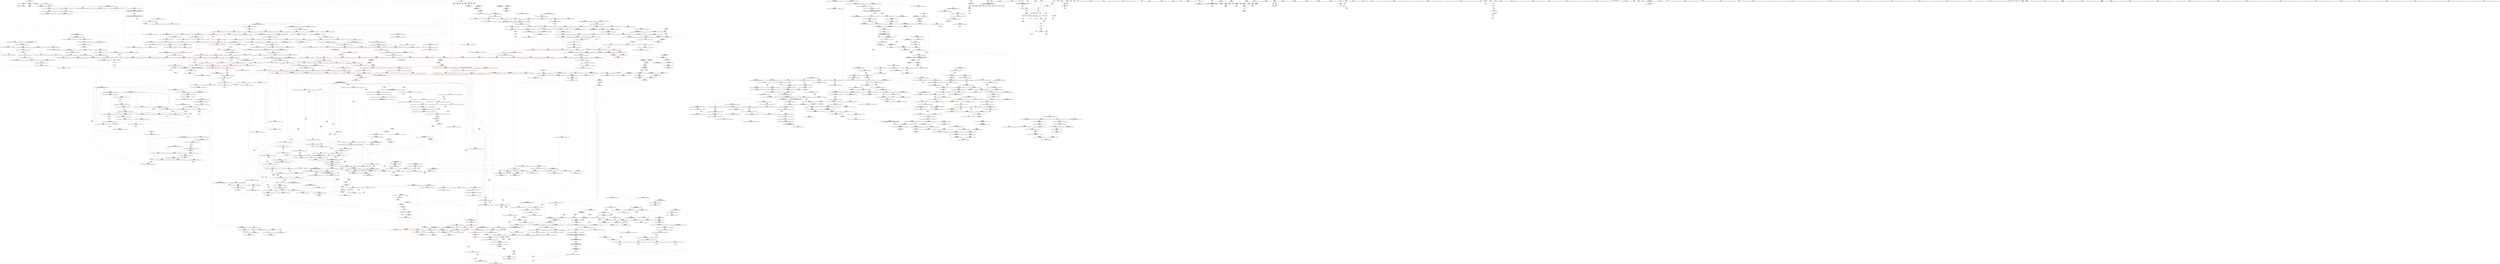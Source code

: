 digraph "SVFG" {
	label="SVFG";

	Node0x563b3cd6ed70 [shape=record,color=grey,label="{NodeID: 0\nNullPtr}"];
	Node0x563b3cd6ed70 -> Node0x563b3cf68f80[style=solid];
	Node0x563b3cd6ed70 -> Node0x563b3cf9a3c0[style=solid];
	Node0x563b3d029a10 [shape=record,color=black,label="{NodeID: 1882\nMR_91V_6 = PHI(MR_91V_5, MR_91V_3, MR_91V_3, )\npts\{840 \}\n}"];
	Node0x563b3d029a10 -> Node0x563b3cf874b0[style=dashed];
	Node0x563b3cf70ea0 [shape=record,color=red,label="{NodeID: 775\n1018\<--979\n\<--__first.addr\n_ZSt11__push_heapIP4NODElS0_N9__gnu_cxx5__ops14_Iter_comp_valIPFbS0_S0_EEEEvT_T0_S9_T1_RT2_\n}"];
	Node0x563b3cf70ea0 -> Node0x563b3cf7fa00[style=solid];
	Node0x563b3d0d3b90 [shape=record,color=black,label="{NodeID: 2657\n654 = PHI(572, )\n2nd arg _ZSt11__make_heapIP4NODEN9__gnu_cxx5__ops15_Iter_comp_iterIPFbS0_S0_EEEEvT_S8_RT0_ }"];
	Node0x563b3d0d3b90 -> Node0x563b3cf9d8c0[style=solid];
	Node0x563b3cf67b60 [shape=record,color=purple,label="{NodeID: 443\n555\<--554\nadd.ptr4\<--\n_ZSt27__unguarded_partition_pivotIP4NODEN9__gnu_cxx5__ops15_Iter_comp_iterIPFbS0_S0_EEEET_S8_S8_T0_\n|{<s0>38}}"];
	Node0x563b3cf67b60:s0 -> Node0x563b3d0d2840[style=solid,color=red];
	Node0x563b3cf5bd10 [shape=record,color=green,label="{NodeID: 111\n626\<--627\n__comp.addr\<--__comp.addr_field_insensitive\n_ZSt11__sort_heapIP4NODEN9__gnu_cxx5__ops15_Iter_comp_iterIPFbS0_S0_EEEEvT_S8_RT0_\n}"];
	Node0x563b3cf5bd10 -> Node0x563b3cf851c0[style=solid];
	Node0x563b3cf5bd10 -> Node0x563b3cf9d580[style=solid];
	Node0x563b3cf768d0 [shape=record,color=red,label="{NodeID: 886\n1559\<--1537\n\<--_Num\n_ZNSt20__copy_move_backwardILb1ELb1ESt26random_access_iterator_tagE13__copy_move_bI4NODEEEPT_PKS4_S7_S5_\n}"];
	Node0x563b3cf768d0 -> Node0x563b3cfd0d80[style=solid];
	Node0x563b3cf7d3d0 [shape=record,color=purple,label="{NodeID: 554\n1363\<--1346\ncoerce.dive2\<--agg.tmp1\n_ZSt26__unguarded_insertion_sortIP4NODEN9__gnu_cxx5__ops15_Iter_comp_iterIPFbS0_S0_EEEEvT_S8_T0_\n}"];
	Node0x563b3cf7d3d0 -> Node0x563b3cf75070[style=solid];
	Node0x563b3cf60390 [shape=record,color=green,label="{NodeID: 222\n1535\<--1536\n__result.addr\<--__result.addr_field_insensitive\n_ZNSt20__copy_move_backwardILb1ELb1ESt26random_access_iterator_tagE13__copy_move_bI4NODEEEPT_PKS4_S7_S5_\n}"];
	Node0x563b3cf60390 -> Node0x563b3cf76590[style=solid];
	Node0x563b3cf60390 -> Node0x563b3cf76660[style=solid];
	Node0x563b3cf60390 -> Node0x563b3cfa48e0[style=solid];
	Node0x563b3cf9bc50 [shape=record,color=blue,label="{NodeID: 997\n323\<--365\n__depth_limit.addr\<--dec\n_ZSt16__introsort_loopIP4NODElN9__gnu_cxx5__ops15_Iter_comp_iterIPFbS0_S0_EEEEvT_S8_T0_T1_\n}"];
	Node0x563b3cf9bc50 -> Node0x563b3cf826b0[style=dashed];
	Node0x563b3cf9bc50 -> Node0x563b3d01c810[style=dashed];
	Node0x563b3cfcf700 [shape=record,color=grey,label="{NodeID: 1772\n691 = Binary(690, 271, )\n}"];
	Node0x563b3cfcf700 -> Node0x563b3cfcf400[style=solid];
	Node0x563b3cf82e00 [shape=record,color=red,label="{NodeID: 665\n441\<--418\n\<--__first.addr\n_ZSt22__final_insertion_sortIP4NODEN9__gnu_cxx5__ops15_Iter_comp_iterIPFbS0_S0_EEEEvT_S8_T0_\n}"];
	Node0x563b3cf82e00 -> Node0x563b3cf66bf0[style=solid];
	Node0x563b3d0c5bc0 [shape=record,color=black,label="{NodeID: 2547\n1175 = PHI(731, )\n}"];
	Node0x563b3cf6df80 [shape=record,color=black,label="{NodeID: 333\n1076\<--1058\n\<--agg.tmp2\n_ZN9__gnu_cxx5__ops14_Iter_comp_valIPFb4NODES2_EEclIPS2_S2_EEbT_RT0_\n}"];
	Node0x563b3cf6df80 -> Node0x563b3cf71d40[style=solid];
	Node0x563b3cfa1680 [shape=record,color=blue,label="{NodeID: 1108\n1160\<--1154\n__first.addr\<--__first\n_ZSt21__unguarded_partitionIP4NODEN9__gnu_cxx5__ops15_Iter_comp_iterIPFbS0_S0_EEEET_S8_S8_S8_T0_\n}"];
	Node0x563b3cfa1680 -> Node0x563b3d02a410[style=dashed];
	Node0x563b3cd72ec0 [shape=record,color=green,label="{NodeID: 1\n7\<--1\n__dso_handle\<--dummyObj\nGlob }"];
	Node0x563b3d029f10 [shape=record,color=black,label="{NodeID: 1883\nMR_97V_8 = PHI(MR_97V_7, MR_97V_3, MR_97V_3, )\npts\{846 \}\n}"];
	Node0x563b3cf70f70 [shape=record,color=red,label="{NodeID: 776\n1032\<--979\n\<--__first.addr\n_ZSt11__push_heapIP4NODElS0_N9__gnu_cxx5__ops14_Iter_comp_valIPFbS0_S0_EEEEvT_T0_S9_T1_RT2_\n}"];
	Node0x563b3cf70f70 -> Node0x563b3cf7fad0[style=solid];
	Node0x563b3d0d3ca0 [shape=record,color=black,label="{NodeID: 2658\n1222 = PHI(1215, )\n0th arg _ZSt4swapI4NODEENSt9enable_ifIXsr6__and_ISt6__not_ISt15__is_tuple_likeIT_EESt21is_move_constructibleIS4_ESt18is_move_assignableIS4_EEE5valueEvE4typeERS4_SD_ }"];
	Node0x563b3d0d3ca0 -> Node0x563b3cfa1dd0[style=solid];
	Node0x563b3cf67c30 [shape=record,color=purple,label="{NodeID: 444\n1678\<--558\noffset_0\<--\n}"];
	Node0x563b3cf67c30 -> Node0x563b3cf9ce30[style=solid];
	Node0x563b3cf5bde0 [shape=record,color=green,label="{NodeID: 112\n655\<--656\n__first.addr\<--__first.addr_field_insensitive\n_ZSt11__make_heapIP4NODEN9__gnu_cxx5__ops15_Iter_comp_iterIPFbS0_S0_EEEEvT_S8_RT0_\n}"];
	Node0x563b3cf5bde0 -> Node0x563b3cf85290[style=solid];
	Node0x563b3cf5bde0 -> Node0x563b3cf85360[style=solid];
	Node0x563b3cf5bde0 -> Node0x563b3cf85430[style=solid];
	Node0x563b3cf5bde0 -> Node0x563b3cf85500[style=solid];
	Node0x563b3cf5bde0 -> Node0x563b3cf9d720[style=solid];
	Node0x563b3d015610 [shape=record,color=yellow,style=double,label="{NodeID: 1994\n425V_1 = ENCHI(MR_425V_0)\npts\{1586 \}\nFun[_ZN9__gnu_cxx5__ops14_Val_comp_iterIPFb4NODES2_EEclIS2_PS2_EEbRT_T0_]}"];
	Node0x563b3d015610 -> Node0x563b3cf76db0[style=dashed];
	Node0x563b3cf769a0 [shape=record,color=red,label="{NodeID: 887\n1566\<--1537\n\<--_Num\n_ZNSt20__copy_move_backwardILb1ELb1ESt26random_access_iterator_tagE13__copy_move_bI4NODEEEPT_PKS4_S7_S5_\n}"];
	Node0x563b3cf769a0 -> Node0x563b3cfcd300[style=solid];
	Node0x563b3cf7d4a0 [shape=record,color=purple,label="{NodeID: 555\n1804\<--1360\noffset_0\<--\n}"];
	Node0x563b3cf7d4a0 -> Node0x563b3cfa3080[style=solid];
	Node0x563b3cf60460 [shape=record,color=green,label="{NodeID: 223\n1537\<--1538\n_Num\<--_Num_field_insensitive\n_ZNSt20__copy_move_backwardILb1ELb1ESt26random_access_iterator_tagE13__copy_move_bI4NODEEEPT_PKS4_S7_S5_\n}"];
	Node0x563b3cf60460 -> Node0x563b3cf76730[style=solid];
	Node0x563b3cf60460 -> Node0x563b3cf76800[style=solid];
	Node0x563b3cf60460 -> Node0x563b3cf768d0[style=solid];
	Node0x563b3cf60460 -> Node0x563b3cf769a0[style=solid];
	Node0x563b3cf60460 -> Node0x563b3cfa49b0[style=solid];
	Node0x563b3cf9bd20 [shape=record,color=blue, style = dotted,label="{NodeID: 998\n1657\<--1659\noffset_0\<--dummyVal\n_ZSt16__introsort_loopIP4NODElN9__gnu_cxx5__ops15_Iter_comp_iterIPFbS0_S0_EEEEvT_S8_T0_T1_\n}"];
	Node0x563b3cf9bd20 -> Node0x563b3cf829f0[style=dashed];
	Node0x563b3cf9bd20 -> Node0x563b3d01d210[style=dashed];
	Node0x563b3cfcf880 [shape=record,color=grey,label="{NodeID: 1773\n687 = Binary(685, 686, )\n}"];
	Node0x563b3cfcf880 -> Node0x563b3cfcfa00[style=solid];
	Node0x563b3cf82ed0 [shape=record,color=red,label="{NodeID: 666\n451\<--418\n\<--__first.addr\n_ZSt22__final_insertion_sortIP4NODEN9__gnu_cxx5__ops15_Iter_comp_iterIPFbS0_S0_EEEEvT_S8_T0_\n}"];
	Node0x563b3cf82ed0 -> Node0x563b3cf66e60[style=solid];
	Node0x563b3d0c5d00 [shape=record,color=black,label="{NodeID: 2548\n1187 = PHI(731, )\n}"];
	Node0x563b3cf6e050 [shape=record,color=black,label="{NodeID: 334\n1068\<--1066\n\<--\n_ZN9__gnu_cxx5__ops14_Iter_comp_valIPFb4NODES2_EEclIPS2_S2_EEbT_RT0_\n}"];
	Node0x563b3cf6e050 -> Node0x563b3cf7b010[style=solid];
	Node0x563b3cf6e050 -> Node0x563b3cf7b0e0[style=solid];
	Node0x563b3cfa1750 [shape=record,color=blue,label="{NodeID: 1109\n1162\<--1155\n__last.addr\<--__last\n_ZSt21__unguarded_partitionIP4NODEN9__gnu_cxx5__ops15_Iter_comp_iterIPFbS0_S0_EEEET_S8_S8_S8_T0_\n}"];
	Node0x563b3cfa1750 -> Node0x563b3cf734d0[style=dashed];
	Node0x563b3cfa1750 -> Node0x563b3cfa19c0[style=dashed];
	Node0x563b3cd6eb80 [shape=record,color=green,label="{NodeID: 2\n9\<--1\n\<--dummyObj\nCan only get source location for instruction, argument, global var or function.}"];
	Node0x563b3d02a410 [shape=record,color=black,label="{NodeID: 1884\nMR_303V_4 = PHI(MR_303V_5, MR_303V_3, )\npts\{1161 \}\n}"];
	Node0x563b3d02a410 -> Node0x563b3cf72ff0[style=dashed];
	Node0x563b3d02a410 -> Node0x563b3cf730c0[style=dashed];
	Node0x563b3d02a410 -> Node0x563b3cf73190[style=dashed];
	Node0x563b3d02a410 -> Node0x563b3cf73260[style=dashed];
	Node0x563b3d02a410 -> Node0x563b3cf73330[style=dashed];
	Node0x563b3d02a410 -> Node0x563b3cf73400[style=dashed];
	Node0x563b3d02a410 -> Node0x563b3cfa18f0[style=dashed];
	Node0x563b3d02a410 -> Node0x563b3cfa1b60[style=dashed];
	Node0x563b3cf71040 [shape=record,color=red,label="{NodeID: 777\n995\<--981\n\<--__holeIndex.addr\n_ZSt11__push_heapIP4NODElS0_N9__gnu_cxx5__ops14_Iter_comp_valIPFbS0_S0_EEEEvT_T0_S9_T1_RT2_\n}"];
	Node0x563b3cf71040 -> Node0x563b3cfd0180[style=solid];
	Node0x563b3d0d3db0 [shape=record,color=black,label="{NodeID: 2659\n1223 = PHI(1216, )\n1st arg _ZSt4swapI4NODEENSt9enable_ifIXsr6__and_ISt6__not_ISt15__is_tuple_likeIT_EESt21is_move_constructibleIS4_ESt18is_move_assignableIS4_EEE5valueEvE4typeERS4_SD_ }"];
	Node0x563b3d0d3db0 -> Node0x563b3cfa1ea0[style=solid];
	Node0x563b3cf67d00 [shape=record,color=purple,label="{NodeID: 445\n1679\<--559\noffset_0\<--\n}"];
	Node0x563b3cf67d00 -> Node0x563b3cf77b80[style=solid];
	Node0x563b3cf5beb0 [shape=record,color=green,label="{NodeID: 113\n657\<--658\n__last.addr\<--__last.addr_field_insensitive\n_ZSt11__make_heapIP4NODEN9__gnu_cxx5__ops15_Iter_comp_iterIPFbS0_S0_EEEEvT_S8_RT0_\n}"];
	Node0x563b3cf5beb0 -> Node0x563b3cf855d0[style=solid];
	Node0x563b3cf5beb0 -> Node0x563b3cf856a0[style=solid];
	Node0x563b3cf5beb0 -> Node0x563b3cf9d7f0[style=solid];
	Node0x563b3d0156f0 [shape=record,color=yellow,style=double,label="{NodeID: 1995\n427V_1 = ENCHI(MR_427V_0)\npts\{1588 \}\nFun[_ZN9__gnu_cxx5__ops14_Val_comp_iterIPFb4NODES2_EEclIS2_PS2_EEbRT_T0_]}"];
	Node0x563b3d0156f0 -> Node0x563b3cf76e80[style=dashed];
	Node0x563b3cf76a70 [shape=record,color=red,label="{NodeID: 888\n1592\<--1579\nthis1\<--this.addr\n_ZN9__gnu_cxx5__ops14_Val_comp_iterIPFb4NODES2_EEclIS2_PS2_EEbRT_T0_\n}"];
	Node0x563b3cf76a70 -> Node0x563b3cf7e820[style=solid];
	Node0x563b3cf7d570 [shape=record,color=purple,label="{NodeID: 556\n1805\<--1361\noffset_0\<--\n}"];
	Node0x563b3cf7d570 -> Node0x563b3cf99660[style=solid];
	Node0x563b3cf60530 [shape=record,color=green,label="{NodeID: 224\n1562\<--1563\nllvm.memmove.p0i8.p0i8.i64\<--llvm.memmove.p0i8.p0i8.i64_field_insensitive\n}"];
	Node0x563b3d0403b0 [shape=record,color=yellow,style=double,label="{NodeID: 2106\n182V_1 = ENCHI(MR_182V_0)\npts\{7790000 8340000 9780000 12290000 12650000 14090000 \}\nFun[_ZSt11__make_heapIP4NODEN9__gnu_cxx5__ops15_Iter_comp_iterIPFbS0_S0_EEEEvT_S8_RT0_]}"];
	Node0x563b3d0403b0 -> Node0x563b3cf77c50[style=dashed];
	Node0x563b3d0403b0 -> Node0x563b3cf77df0[style=dashed];
	Node0x563b3cf9bdf0 [shape=record,color=blue,label="{NodeID: 999\n327\<--375\n__cut\<--call\n_ZSt16__introsort_loopIP4NODElN9__gnu_cxx5__ops15_Iter_comp_iterIPFbS0_S0_EEEEvT_S8_T0_T1_\n}"];
	Node0x563b3cf9bdf0 -> Node0x563b3cf82780[style=dashed];
	Node0x563b3cf9bdf0 -> Node0x563b3cf82850[style=dashed];
	Node0x563b3cf9bdf0 -> Node0x563b3d01cd10[style=dashed];
	Node0x563b3cfcfa00 [shape=record,color=grey,label="{NodeID: 1774\n688 = Binary(687, 266, )\n}"];
	Node0x563b3cfcfa00 -> Node0x563b3cf9d990[style=solid];
	Node0x563b3cf82fa0 [shape=record,color=red,label="{NodeID: 667\n463\<--418\n\<--__first.addr\n_ZSt22__final_insertion_sortIP4NODEN9__gnu_cxx5__ops15_Iter_comp_iterIPFbS0_S0_EEEEvT_S8_T0_\n|{<s0>31}}"];
	Node0x563b3cf82fa0:s0 -> Node0x563b3d0ca2d0[style=solid,color=red];
	Node0x563b3d0c5e40 [shape=record,color=black,label="{NodeID: 2549\n1233 = PHI(820, )\n}"];
	Node0x563b3d0c5e40 -> Node0x563b3cf6e460[style=solid];
	Node0x563b3cf6e120 [shape=record,color=black,label="{NodeID: 335\n1072\<--1070\n\<--\n_ZN9__gnu_cxx5__ops14_Iter_comp_valIPFb4NODES2_EEclIPS2_S2_EEbT_RT0_\n}"];
	Node0x563b3cf6e120 -> Node0x563b3cf7b350[style=solid];
	Node0x563b3cf6e120 -> Node0x563b3cf7b420[style=solid];
	Node0x563b3cfa1820 [shape=record,color=blue,label="{NodeID: 1110\n1164\<--1156\n__pivot.addr\<--__pivot\n_ZSt21__unguarded_partitionIP4NODEN9__gnu_cxx5__ops15_Iter_comp_iterIPFbS0_S0_EEEET_S8_S8_S8_T0_\n}"];
	Node0x563b3cfa1820 -> Node0x563b3cf738e0[style=dashed];
	Node0x563b3cfa1820 -> Node0x563b3cf739b0[style=dashed];
	Node0x563b3cd710b0 [shape=record,color=green,label="{NodeID: 3\n14\<--1\n.str\<--dummyObj\nGlob }"];
	Node0x563b3cf71110 [shape=record,color=red,label="{NodeID: 778\n1000\<--981\n\<--__holeIndex.addr\n_ZSt11__push_heapIP4NODElS0_N9__gnu_cxx5__ops14_Iter_comp_valIPFbS0_S0_EEEEvT_T0_S9_T1_RT2_\n}"];
	Node0x563b3cf71110 -> Node0x563b3cfd3300[style=solid];
	Node0x563b3d0d3ec0 [shape=record,color=black,label="{NodeID: 2660\n1378 = PHI(1296, )\n0th arg _ZSt13move_backwardIP4NODES1_ET0_T_S3_S2_ }"];
	Node0x563b3d0d3ec0 -> Node0x563b3cfa32f0[style=solid];
	Node0x563b3cf67dd0 [shape=record,color=purple,label="{NodeID: 446\n582\<--572\ncoerce.dive\<--__comp\n_ZSt13__heap_selectIP4NODEN9__gnu_cxx5__ops15_Iter_comp_iterIPFbS0_S0_EEEEvT_S8_S8_T0_\n}"];
	Node0x563b3cf67dd0 -> Node0x563b3cf9cf00[style=solid];
	Node0x563b3cf5bf80 [shape=record,color=green,label="{NodeID: 114\n659\<--660\n__comp.addr\<--__comp.addr_field_insensitive\n_ZSt11__make_heapIP4NODEN9__gnu_cxx5__ops15_Iter_comp_iterIPFbS0_S0_EEEEvT_S8_RT0_\n}"];
	Node0x563b3cf5bf80 -> Node0x563b3cf85770[style=solid];
	Node0x563b3cf5bf80 -> Node0x563b3cf9d8c0[style=solid];
	Node0x563b3d0157d0 [shape=record,color=yellow,style=double,label="{NodeID: 1996\n375V_1 = ENCHI(MR_375V_0)\npts\{14050000 \}\nFun[_ZN9__gnu_cxx5__ops14_Val_comp_iterIPFb4NODES2_EEclIS2_PS2_EEbRT_T0_]}"];
	Node0x563b3d0157d0 -> Node0x563b3cf76ce0[style=dashed];
	Node0x563b3cf76b40 [shape=record,color=red,label="{NodeID: 889\n1595\<--1581\n\<--__val.addr\n_ZN9__gnu_cxx5__ops14_Val_comp_iterIPFb4NODES2_EEclIS2_PS2_EEbRT_T0_\n}"];
	Node0x563b3cf76b40 -> Node0x563b3cf70000[style=solid];
	Node0x563b3cf7d640 [shape=record,color=purple,label="{NodeID: 557\n1373\<--1372\nincdec.ptr\<--\n_ZSt26__unguarded_insertion_sortIP4NODEN9__gnu_cxx5__ops15_Iter_comp_iterIPFbS0_S0_EEEEvT_S8_T0_\n}"];
	Node0x563b3cf7d640 -> Node0x563b3cfa3220[style=solid];
	Node0x563b3cf60630 [shape=record,color=green,label="{NodeID: 225\n1579\<--1580\nthis.addr\<--this.addr_field_insensitive\n_ZN9__gnu_cxx5__ops14_Val_comp_iterIPFb4NODES2_EEclIS2_PS2_EEbRT_T0_\n}"];
	Node0x563b3cf60630 -> Node0x563b3cf76a70[style=solid];
	Node0x563b3cf60630 -> Node0x563b3cfa4c20[style=solid];
	Node0x563b3d040580 [shape=record,color=yellow,style=double,label="{NodeID: 2107\n184V_1 = ENCHI(MR_184V_0)\npts\{7790001 8340001 9780001 12290001 12650001 14090001 \}\nFun[_ZSt11__make_heapIP4NODEN9__gnu_cxx5__ops15_Iter_comp_iterIPFbS0_S0_EEEEvT_S8_RT0_]}"];
	Node0x563b3d040580 -> Node0x563b3cf77d20[style=dashed];
	Node0x563b3d040580 -> Node0x563b3cf77ec0[style=dashed];
	Node0x563b3cf9bec0 [shape=record,color=blue, style = dotted,label="{NodeID: 1000\n1660\<--1662\noffset_0\<--dummyVal\n_ZSt16__introsort_loopIP4NODElN9__gnu_cxx5__ops15_Iter_comp_iterIPFbS0_S0_EEEEvT_S8_T0_T1_\n}"];
	Node0x563b3cf9bec0 -> Node0x563b3cf82ac0[style=dashed];
	Node0x563b3cf9bec0 -> Node0x563b3d01d710[style=dashed];
	Node0x563b3cfcfb80 [shape=record,color=grey,label="{NodeID: 1775\n678 = Binary(676, 677, )\n}"];
	Node0x563b3cfcfb80 -> Node0x563b3cfcfd00[style=solid];
	Node0x563b3cf83070 [shape=record,color=red,label="{NodeID: 668\n432\<--420\n\<--__last.addr\n_ZSt22__final_insertion_sortIP4NODEN9__gnu_cxx5__ops15_Iter_comp_iterIPFbS0_S0_EEEEvT_S8_T0_\n}"];
	Node0x563b3cf83070 -> Node0x563b3cf6adf0[style=solid];
	Node0x563b3d0c6010 [shape=record,color=black,label="{NodeID: 2550\n1238 = PHI(820, )\n}"];
	Node0x563b3d0c6010 -> Node0x563b3cf6e530[style=solid];
	Node0x563b3cf6e1f0 [shape=record,color=black,label="{NodeID: 336\n1046\<--1078\n_ZN9__gnu_cxx5__ops14_Iter_comp_valIPFb4NODES2_EEclIPS2_S2_EEbT_RT0__ret\<--call\n_ZN9__gnu_cxx5__ops14_Iter_comp_valIPFb4NODES2_EEclIPS2_S2_EEbT_RT0_\n|{<s0>70}}"];
	Node0x563b3cf6e1f0:s0 -> Node0x563b3d0c4290[style=solid,color=blue];
	Node0x563b3cfa18f0 [shape=record,color=blue,label="{NodeID: 1111\n1160\<--1178\n__first.addr\<--incdec.ptr\n_ZSt21__unguarded_partitionIP4NODEN9__gnu_cxx5__ops15_Iter_comp_iterIPFbS0_S0_EEEET_S8_S8_S8_T0_\n}"];
	Node0x563b3cfa18f0 -> Node0x563b3d02a410[style=dashed];
	Node0x563b3cc3b080 [shape=record,color=green,label="{NodeID: 4\n16\<--1\n.str.1\<--dummyObj\nGlob }"];
	Node0x563b3d02ae10 [shape=record,color=black,label="{NodeID: 1886\nMR_14V_2 = PHI(MR_14V_4, MR_14V_1, )\npts\{13 \}\n|{<s0>39}}"];
	Node0x563b3d02ae10:s0 -> Node0x563b3d01f510[style=dashed,color=blue];
	Node0x563b3cf711e0 [shape=record,color=red,label="{NodeID: 779\n1019\<--981\n\<--__holeIndex.addr\n_ZSt11__push_heapIP4NODElS0_N9__gnu_cxx5__ops14_Iter_comp_valIPFbS0_S0_EEEEvT_T0_S9_T1_RT2_\n}"];
	Node0x563b3d0d3fd0 [shape=record,color=black,label="{NodeID: 2661\n1379 = PHI(1297, )\n1st arg _ZSt13move_backwardIP4NODES1_ET0_T_S3_S2_ }"];
	Node0x563b3d0d3fd0 -> Node0x563b3cfa33c0[style=solid];
	Node0x563b3cf67ea0 [shape=record,color=purple,label="{NodeID: 447\n614\<--613\nincdec.ptr\<--\n_ZSt13__heap_selectIP4NODEN9__gnu_cxx5__ops15_Iter_comp_iterIPFbS0_S0_EEEEvT_S8_S8_T0_\n}"];
	Node0x563b3cf67ea0 -> Node0x563b3cf9d310[style=solid];
	Node0x563b3cf60a40 [shape=record,color=green,label="{NodeID: 115\n661\<--662\n__len\<--__len_field_insensitive\n_ZSt11__make_heapIP4NODEN9__gnu_cxx5__ops15_Iter_comp_iterIPFbS0_S0_EEEEvT_S8_RT0_\n}"];
	Node0x563b3cf60a40 -> Node0x563b3cf85840[style=solid];
	Node0x563b3cf60a40 -> Node0x563b3cf85910[style=solid];
	Node0x563b3cf60a40 -> Node0x563b3cf9d990[style=solid];
	Node0x563b3d0158b0 [shape=record,color=yellow,style=double,label="{NodeID: 1997\n377V_1 = ENCHI(MR_377V_0)\npts\{14090000 \}\nFun[_ZN9__gnu_cxx5__ops14_Val_comp_iterIPFb4NODES2_EEclIS2_PS2_EEbRT_T0_]}"];
	Node0x563b3d0158b0 -> Node0x563b3cf99db0[style=dashed];
	Node0x563b3cf76c10 [shape=record,color=red,label="{NodeID: 890\n1599\<--1583\n\<--__it.addr\n_ZN9__gnu_cxx5__ops14_Val_comp_iterIPFb4NODES2_EEclIS2_PS2_EEbRT_T0_\n}"];
	Node0x563b3cf76c10 -> Node0x563b3cf700d0[style=solid];
	Node0x563b3cf7d710 [shape=record,color=purple,label="{NodeID: 558\n1412\<--1404\ncoerce.dive\<--__comp\n_ZSt25__unguarded_linear_insertIP4NODEN9__gnu_cxx5__ops14_Val_comp_iterIPFbS0_S0_EEEEvT_T0_\n}"];
	Node0x563b3cf7d710 -> Node0x563b3cfa3560[style=solid];
	Node0x563b3cf60700 [shape=record,color=green,label="{NodeID: 226\n1581\<--1582\n__val.addr\<--__val.addr_field_insensitive\n_ZN9__gnu_cxx5__ops14_Val_comp_iterIPFb4NODES2_EEclIS2_PS2_EEbRT_T0_\n}"];
	Node0x563b3cf60700 -> Node0x563b3cf76b40[style=solid];
	Node0x563b3cf60700 -> Node0x563b3cfa4cf0[style=solid];
	Node0x563b3cf9bf90 [shape=record,color=blue,label="{NodeID: 1001\n321\<--388\n__last.addr\<--\n_ZSt16__introsort_loopIP4NODElN9__gnu_cxx5__ops15_Iter_comp_iterIPFbS0_S0_EEEEvT_S8_T0_T1_\n}"];
	Node0x563b3cf9bf90 -> Node0x563b3d01c310[style=dashed];
	Node0x563b3cfcfd00 [shape=record,color=grey,label="{NodeID: 1776\n679 = Binary(678, 266, )\n}"];
	Node0x563b3cfcfd00 -> Node0x563b3cfd2b80[style=solid];
	Node0x563b3cf83140 [shape=record,color=red,label="{NodeID: 669\n453\<--420\n\<--__last.addr\n_ZSt22__final_insertion_sortIP4NODEN9__gnu_cxx5__ops15_Iter_comp_iterIPFbS0_S0_EEEEvT_S8_T0_\n|{<s0>29}}"];
	Node0x563b3cf83140:s0 -> Node0x563b3d0ccd40[style=solid,color=red];
	Node0x563b3d0c6150 [shape=record,color=black,label="{NodeID: 2551\n1243 = PHI(820, )\n}"];
	Node0x563b3d0c6150 -> Node0x563b3cf6e6d0[style=solid];
	Node0x563b3cf6e2c0 [shape=record,color=black,label="{NodeID: 337\n1153\<--1197\n_ZSt21__unguarded_partitionIP4NODEN9__gnu_cxx5__ops15_Iter_comp_iterIPFbS0_S0_EEEET_S8_S8_S8_T0__ret\<--\n_ZSt21__unguarded_partitionIP4NODEN9__gnu_cxx5__ops15_Iter_comp_iterIPFbS0_S0_EEEET_S8_S8_S8_T0_\n|{<s0>38}}"];
	Node0x563b3cf6e2c0:s0 -> Node0x563b3d0c4150[style=solid,color=blue];
	Node0x563b3cfa19c0 [shape=record,color=blue,label="{NodeID: 1112\n1162\<--1182\n__last.addr\<--incdec.ptr3\n_ZSt21__unguarded_partitionIP4NODEN9__gnu_cxx5__ops15_Iter_comp_iterIPFbS0_S0_EEEET_S8_S8_S8_T0_\n}"];
	Node0x563b3cfa19c0 -> Node0x563b3d012f10[style=dashed];
	Node0x563b3cf272f0 [shape=record,color=green,label="{NodeID: 5\n18\<--1\nstdin\<--dummyObj\nGlob }"];
	Node0x563b3d02b310 [shape=record,color=black,label="{NodeID: 1887\nMR_165V_2 = PHI(MR_165V_3, MR_165V_1, )\npts\{662 \}\n}"];
	Node0x563b3cf712b0 [shape=record,color=red,label="{NodeID: 780\n1026\<--981\n\<--__holeIndex.addr\n_ZSt11__push_heapIP4NODElS0_N9__gnu_cxx5__ops14_Iter_comp_valIPFbS0_S0_EEEEvT_T0_S9_T1_RT2_\n}"];
	Node0x563b3cf712b0 -> Node0x563b3cfd0f00[style=solid];
	Node0x563b3d0d40e0 [shape=record,color=black,label="{NodeID: 2662\n1380 = PHI(1299, )\n2nd arg _ZSt13move_backwardIP4NODES1_ET0_T_S3_S2_ }"];
	Node0x563b3d0d40e0 -> Node0x563b3cfa3490[style=solid];
	Node0x563b3cf67f70 [shape=record,color=purple,label="{NodeID: 448\n642\<--641\nincdec.ptr\<--\n_ZSt11__sort_heapIP4NODEN9__gnu_cxx5__ops15_Iter_comp_iterIPFbS0_S0_EEEEvT_S8_RT0_\n}"];
	Node0x563b3cf67f70 -> Node0x563b3cf9d650[style=solid];
	Node0x563b3cf60b10 [shape=record,color=green,label="{NodeID: 116\n663\<--664\n__parent\<--__parent_field_insensitive\n_ZSt11__make_heapIP4NODEN9__gnu_cxx5__ops15_Iter_comp_iterIPFbS0_S0_EEEEvT_S8_RT0_\n}"];
	Node0x563b3cf60b10 -> Node0x563b3cf859e0[style=solid];
	Node0x563b3cf60b10 -> Node0x563b3cf85ab0[style=solid];
	Node0x563b3cf60b10 -> Node0x563b3cf85b80[style=solid];
	Node0x563b3cf60b10 -> Node0x563b3cf85c50[style=solid];
	Node0x563b3cf60b10 -> Node0x563b3cf9da60[style=solid];
	Node0x563b3cf60b10 -> Node0x563b3cf9df40[style=solid];
	Node0x563b3d015990 [shape=record,color=yellow,style=double,label="{NodeID: 1998\n379V_1 = ENCHI(MR_379V_0)\npts\{14090001 \}\nFun[_ZN9__gnu_cxx5__ops14_Val_comp_iterIPFb4NODES2_EEclIS2_PS2_EEbRT_T0_]}"];
	Node0x563b3d015990 -> Node0x563b3cf99e80[style=dashed];
	Node0x563b3cf76ce0 [shape=record,color=red,label="{NodeID: 891\n1594\<--1593\n\<--_M_comp\n_ZN9__gnu_cxx5__ops14_Val_comp_iterIPFb4NODES2_EEclIS2_PS2_EEbRT_T0_\n}"];
	Node0x563b3cf7d7e0 [shape=record,color=purple,label="{NodeID: 559\n1807\<--1417\noffset_0\<--\n}"];
	Node0x563b3cf7d7e0 -> Node0x563b3cfa3700[style=solid];
	Node0x563b3cf607d0 [shape=record,color=green,label="{NodeID: 227\n1583\<--1584\n__it.addr\<--__it.addr_field_insensitive\n_ZN9__gnu_cxx5__ops14_Val_comp_iterIPFb4NODES2_EEclIS2_PS2_EEbRT_T0_\n}"];
	Node0x563b3cf607d0 -> Node0x563b3cf76c10[style=solid];
	Node0x563b3cf607d0 -> Node0x563b3cfa4dc0[style=solid];
	Node0x563b3cf9c060 [shape=record,color=blue,label="{NodeID: 1002\n394\<--393\n__n.addr\<--__n\n_ZSt4__lgl\n}"];
	Node0x563b3cf9c060 -> Node0x563b3cf82b90[style=dashed];
	Node0x563b3cfcfe80 [shape=record,color=grey,label="{NodeID: 1777\n184 = Binary(183, 117, )\n}"];
	Node0x563b3cfcfe80 -> Node0x563b3cf9ae80[style=solid];
	Node0x563b3cf83210 [shape=record,color=red,label="{NodeID: 670\n464\<--420\n\<--__last.addr\n_ZSt22__final_insertion_sortIP4NODEN9__gnu_cxx5__ops15_Iter_comp_iterIPFbS0_S0_EEEEvT_S8_T0_\n|{<s0>31}}"];
	Node0x563b3cf83210:s0 -> Node0x563b3d0ca420[style=solid,color=red];
	Node0x563b3d0c6290 [shape=record,color=black,label="{NodeID: 2552\n1289 = PHI(731, )\n}"];
	Node0x563b3cf6e390 [shape=record,color=black,label="{NodeID: 338\n1234\<--1228\n\<--__tmp\n_ZSt4swapI4NODEENSt9enable_ifIXsr6__and_ISt6__not_ISt15__is_tuple_likeIT_EESt21is_move_constructibleIS4_ESt18is_move_assignableIS4_EEE5valueEvE4typeERS4_SD_\n}"];
	Node0x563b3cf6e390 -> Node0x563b3cf7b9d0[style=solid];
	Node0x563b3cf6e390 -> Node0x563b3cf7baa0[style=solid];
	Node0x563b3cfa1a90 [shape=record,color=blue,label="{NodeID: 1113\n1162\<--1190\n__last.addr\<--incdec.ptr7\n_ZSt21__unguarded_partitionIP4NODEN9__gnu_cxx5__ops15_Iter_comp_iterIPFbS0_S0_EEEET_S8_S8_S8_T0_\n}"];
	Node0x563b3cfa1a90 -> Node0x563b3d012f10[style=dashed];
	Node0x563b3cf25890 [shape=record,color=green,label="{NodeID: 6\n19\<--1\n.str.2\<--dummyObj\nGlob }"];
	Node0x563b3d02b810 [shape=record,color=black,label="{NodeID: 1888\nMR_167V_2 = PHI(MR_167V_4, MR_167V_1, )\npts\{664 \}\n}"];
	Node0x563b3cf71380 [shape=record,color=red,label="{NodeID: 781\n1033\<--981\n\<--__holeIndex.addr\n_ZSt11__push_heapIP4NODElS0_N9__gnu_cxx5__ops14_Iter_comp_valIPFbS0_S0_EEEEvT_T0_S9_T1_RT2_\n}"];
	Node0x563b3d0d41f0 [shape=record,color=black,label="{NodeID: 2663\n1497 = PHI(1478, )\n0th arg _ZSt22__copy_move_backward_aILb1EP4NODES1_ET1_T0_S3_S2_ }"];
	Node0x563b3d0d41f0 -> Node0x563b3cfa4330[style=solid];
	Node0x563b3cf68040 [shape=record,color=purple,label="{NodeID: 449\n717\<--669\ncoerce.dive\<--agg.tmp6\n_ZSt11__make_heapIP4NODEN9__gnu_cxx5__ops15_Iter_comp_iterIPFbS0_S0_EEEEvT_S8_RT0_\n}"];
	Node0x563b3cf68040 -> Node0x563b3cf85df0[style=solid];
	Node0x563b3cf60be0 [shape=record,color=green,label="{NodeID: 117\n665\<--666\n__value\<--__value_field_insensitive\n_ZSt11__make_heapIP4NODEN9__gnu_cxx5__ops15_Iter_comp_iterIPFbS0_S0_EEEEvT_S8_RT0_\n|{|<s1>45}}"];
	Node0x563b3cf60be0 -> Node0x563b3cf6b880[style=solid];
	Node0x563b3cf60be0:s1 -> Node0x563b3d0d1040[style=solid,color=red];
	Node0x563b3cf76db0 [shape=record,color=red,label="{NodeID: 892\n1604\<--1603\n\<--\n_ZN9__gnu_cxx5__ops14_Val_comp_iterIPFb4NODES2_EEclIS2_PS2_EEbRT_T0_\n}"];
	Node0x563b3cf7d8b0 [shape=record,color=purple,label="{NodeID: 560\n1810\<--1417\noffset_1\<--\n}"];
	Node0x563b3cf7d8b0 -> Node0x563b3cfa37d0[style=solid];
	Node0x563b3cf608a0 [shape=record,color=green,label="{NodeID: 228\n1585\<--1586\nagg.tmp\<--agg.tmp_field_insensitive\n_ZN9__gnu_cxx5__ops14_Val_comp_iterIPFb4NODES2_EEclIS2_PS2_EEbRT_T0_\n}"];
	Node0x563b3cf608a0 -> Node0x563b3cf6fcc0[style=solid];
	Node0x563b3cf608a0 -> Node0x563b3cf6fd90[style=solid];
	Node0x563b3cf9c130 [shape=record,color=blue,label="{NodeID: 1003\n428\<--415\ncoerce.dive\<--__comp.coerce\n_ZSt22__final_insertion_sortIP4NODEN9__gnu_cxx5__ops15_Iter_comp_iterIPFbS0_S0_EEEEvT_S8_T0_\n}"];
	Node0x563b3cf9c130 -> Node0x563b3cf77770[style=dashed];
	Node0x563b3cf9c130 -> Node0x563b3cf77840[style=dashed];
	Node0x563b3cf9c130 -> Node0x563b3cf77910[style=dashed];
	Node0x563b3cfd0000 [shape=record,color=grey,label="{NodeID: 1778\n188 = Binary(187, 117, )\n}"];
	Node0x563b3cfd0000 -> Node0x563b3cf9af50[style=solid];
	Node0x563b3cf832e0 [shape=record,color=red,label="{NodeID: 671\n447\<--446\n\<--coerce.dive1\n_ZSt22__final_insertion_sortIP4NODEN9__gnu_cxx5__ops15_Iter_comp_iterIPFbS0_S0_EEEEvT_S8_T0_\n|{<s0>27}}"];
	Node0x563b3cf832e0:s0 -> Node0x563b3d0ca570[style=solid,color=red];
	Node0x563b3d0c63a0 [shape=record,color=black,label="{NodeID: 2553\n1292 = PHI(820, )\n}"];
	Node0x563b3d0c63a0 -> Node0x563b3cf6eae0[style=solid];
	Node0x563b3cf6e460 [shape=record,color=black,label="{NodeID: 339\n1235\<--1233\n\<--call\n_ZSt4swapI4NODEENSt9enable_ifIXsr6__and_ISt6__not_ISt15__is_tuple_likeIT_EESt21is_move_constructibleIS4_ESt18is_move_assignableIS4_EEE5valueEvE4typeERS4_SD_\n}"];
	Node0x563b3cf6e460 -> Node0x563b3cf7bb70[style=solid];
	Node0x563b3cf6e460 -> Node0x563b3cf7bc40[style=solid];
	Node0x563b3cfa1b60 [shape=record,color=blue,label="{NodeID: 1114\n1160\<--1203\n__first.addr\<--incdec.ptr9\n_ZSt21__unguarded_partitionIP4NODEN9__gnu_cxx5__ops15_Iter_comp_iterIPFbS0_S0_EEEET_S8_S8_S8_T0_\n}"];
	Node0x563b3cfa1b60 -> Node0x563b3d02a410[style=dashed];
	Node0x563b3cf25b50 [shape=record,color=green,label="{NodeID: 7\n21\<--1\n.str.3\<--dummyObj\nGlob }"];
	Node0x563b3d02bd10 [shape=record,color=black,label="{NodeID: 1889\nMR_172V_2 = PHI(MR_172V_4, MR_172V_1, )\npts\{6660000 \}\n}"];
	Node0x563b3cf71450 [shape=record,color=red,label="{NodeID: 782\n1001\<--983\n\<--__topIndex.addr\n_ZSt11__push_heapIP4NODElS0_N9__gnu_cxx5__ops14_Iter_comp_valIPFbS0_S0_EEEEvT_T0_S9_T1_RT2_\n}"];
	Node0x563b3cf71450 -> Node0x563b3cfd3300[style=solid];
	Node0x563b3d0d4300 [shape=record,color=black,label="{NodeID: 2664\n1498 = PHI(1482, )\n1st arg _ZSt22__copy_move_backward_aILb1EP4NODES1_ET1_T0_S3_S2_ }"];
	Node0x563b3d0d4300 -> Node0x563b3cfa4400[style=solid];
	Node0x563b3cf68110 [shape=record,color=purple,label="{NodeID: 450\n1681\<--701\noffset_0\<--\n}"];
	Node0x563b3cf68110 -> Node0x563b3cf9db30[style=solid];
	Node0x563b3cf60cb0 [shape=record,color=green,label="{NodeID: 118\n667\<--668\nagg.tmp\<--agg.tmp_field_insensitive\n_ZSt11__make_heapIP4NODEN9__gnu_cxx5__ops15_Iter_comp_iterIPFbS0_S0_EEEEvT_S8_RT0_\n}"];
	Node0x563b3cf60cb0 -> Node0x563b3cf6b950[style=solid];
	Node0x563b3cf60cb0 -> Node0x563b3cf6ba20[style=solid];
	Node0x563b3cf76e80 [shape=record,color=red,label="{NodeID: 893\n1606\<--1605\n\<--\n_ZN9__gnu_cxx5__ops14_Val_comp_iterIPFb4NODES2_EEclIS2_PS2_EEbRT_T0_\n}"];
	Node0x563b3cf7d980 [shape=record,color=purple,label="{NodeID: 561\n1808\<--1418\noffset_0\<--\n}"];
	Node0x563b3cf7d980 -> Node0x563b3cf99730[style=solid];
	Node0x563b3cf60970 [shape=record,color=green,label="{NodeID: 229\n1587\<--1588\nagg.tmp2\<--agg.tmp2_field_insensitive\n_ZN9__gnu_cxx5__ops14_Val_comp_iterIPFb4NODES2_EEclIS2_PS2_EEbRT_T0_\n}"];
	Node0x563b3cf60970 -> Node0x563b3cf6fe60[style=solid];
	Node0x563b3cf60970 -> Node0x563b3cf6ff30[style=solid];
	Node0x563b3cf9c200 [shape=record,color=blue,label="{NodeID: 1004\n418\<--413\n__first.addr\<--__first\n_ZSt22__final_insertion_sortIP4NODEN9__gnu_cxx5__ops15_Iter_comp_iterIPFbS0_S0_EEEEvT_S8_T0_\n}"];
	Node0x563b3cf9c200 -> Node0x563b3cf82c60[style=dashed];
	Node0x563b3cf9c200 -> Node0x563b3cf82d30[style=dashed];
	Node0x563b3cf9c200 -> Node0x563b3cf82e00[style=dashed];
	Node0x563b3cf9c200 -> Node0x563b3cf82ed0[style=dashed];
	Node0x563b3cf9c200 -> Node0x563b3cf82fa0[style=dashed];
	Node0x563b3cfd0180 [shape=record,color=grey,label="{NodeID: 1779\n996 = Binary(995, 639, )\n}"];
	Node0x563b3cfd0180 -> Node0x563b3cfccd00[style=solid];
	Node0x563b3cf833b0 [shape=record,color=red,label="{NodeID: 672\n458\<--457\n\<--coerce.dive4\n_ZSt22__final_insertion_sortIP4NODEN9__gnu_cxx5__ops15_Iter_comp_iterIPFbS0_S0_EEEEvT_S8_T0_\n|{<s0>29}}"];
	Node0x563b3cf833b0:s0 -> Node0x563b3d0cce80[style=solid,color=red];
	Node0x563b3d0c6510 [shape=record,color=black,label="{NodeID: 2554\n1300 = PHI(1377, )\n}"];
	Node0x563b3cf6e530 [shape=record,color=black,label="{NodeID: 340\n1241\<--1238\n\<--call1\n_ZSt4swapI4NODEENSt9enable_ifIXsr6__and_ISt6__not_ISt15__is_tuple_likeIT_EESt21is_move_constructibleIS4_ESt18is_move_assignableIS4_EEE5valueEvE4typeERS4_SD_\n}"];
	Node0x563b3cf6e530 -> Node0x563b3cf7beb0[style=solid];
	Node0x563b3cf6e530 -> Node0x563b3cf7bf80[style=solid];
	Node0x563b3cfa1c30 [shape=record,color=blue,label="{NodeID: 1115\n1209\<--1207\n__a.addr\<--__a\n_ZSt9iter_swapIP4NODES1_EvT_T0_\n}"];
	Node0x563b3cfa1c30 -> Node0x563b3cf73a80[style=dashed];
	Node0x563b3cf25be0 [shape=record,color=green,label="{NodeID: 8\n23\<--1\nstdout\<--dummyObj\nGlob }"];
	Node0x563b3d02c210 [shape=record,color=black,label="{NodeID: 1890\nMR_174V_2 = PHI(MR_174V_4, MR_174V_1, )\npts\{6660001 \}\n}"];
	Node0x563b3cf71520 [shape=record,color=red,label="{NodeID: 783\n1004\<--985\n\<--__comp.addr\n_ZSt11__push_heapIP4NODElS0_N9__gnu_cxx5__ops14_Iter_comp_valIPFbS0_S0_EEEEvT_T0_S9_T1_RT2_\n|{<s0>70}}"];
	Node0x563b3cf71520:s0 -> Node0x563b3d0c9d80[style=solid,color=red];
	Node0x563b3d0d4410 [shape=record,color=black,label="{NodeID: 2665\n1499 = PHI(1484, )\n2nd arg _ZSt22__copy_move_backward_aILb1EP4NODES1_ET1_T0_S3_S2_ }"];
	Node0x563b3d0d4410 -> Node0x563b3cfa44d0[style=solid];
	Node0x563b3cf681e0 [shape=record,color=purple,label="{NodeID: 451\n1684\<--701\noffset_1\<--\n}"];
	Node0x563b3cf681e0 -> Node0x563b3cf9dc00[style=solid];
	Node0x563b3cf60d80 [shape=record,color=green,label="{NodeID: 119\n669\<--670\nagg.tmp6\<--agg.tmp6_field_insensitive\n_ZSt11__make_heapIP4NODEN9__gnu_cxx5__ops15_Iter_comp_iterIPFbS0_S0_EEEEvT_S8_RT0_\n}"];
	Node0x563b3cf60d80 -> Node0x563b3cf6baf0[style=solid];
	Node0x563b3cf60d80 -> Node0x563b3cf68040[style=solid];
	Node0x563b3cf76f50 [shape=record,color=red,label="{NodeID: 894\n1618\<--1612\nthis1\<--this.addr\n_ZN9__gnu_cxx5__ops14_Val_comp_iterIPFb4NODES2_EEC2EONS0_15_Iter_comp_iterIS4_EE\n}"];
	Node0x563b3cf76f50 -> Node0x563b3cf7ef70[style=solid];
	Node0x563b3cf7da50 [shape=record,color=purple,label="{NodeID: 562\n1811\<--1418\noffset_1\<--\n}"];
	Node0x563b3cf7da50 -> Node0x563b3cf99800[style=solid];
	Node0x563b3cf68b40 [shape=record,color=green,label="{NodeID: 230\n1612\<--1613\nthis.addr\<--this.addr_field_insensitive\n_ZN9__gnu_cxx5__ops14_Val_comp_iterIPFb4NODES2_EEC2EONS0_15_Iter_comp_iterIS4_EE\n}"];
	Node0x563b3cf68b40 -> Node0x563b3cf76f50[style=solid];
	Node0x563b3cf68b40 -> Node0x563b3cfa51d0[style=solid];
	Node0x563b3cf9c2d0 [shape=record,color=blue,label="{NodeID: 1005\n420\<--414\n__last.addr\<--__last\n_ZSt22__final_insertion_sortIP4NODEN9__gnu_cxx5__ops15_Iter_comp_iterIPFbS0_S0_EEEEvT_S8_T0_\n}"];
	Node0x563b3cf9c2d0 -> Node0x563b3cf83070[style=dashed];
	Node0x563b3cf9c2d0 -> Node0x563b3cf83140[style=dashed];
	Node0x563b3cf9c2d0 -> Node0x563b3cf83210[style=dashed];
	Node0x563b3cfd0300 [shape=record,color=grey,label="{NodeID: 1780\n636 = Binary(634, 635, )\n}"];
	Node0x563b3cfd0300 -> Node0x563b3cfd0480[style=solid];
	Node0x563b3cf83480 [shape=record,color=red,label="{NodeID: 673\n469\<--468\n\<--coerce.dive6\n_ZSt22__final_insertion_sortIP4NODEN9__gnu_cxx5__ops15_Iter_comp_iterIPFbS0_S0_EEEEvT_S8_T0_\n|{<s0>31}}"];
	Node0x563b3cf83480:s0 -> Node0x563b3d0ca570[style=solid,color=red];
	Node0x563b3d0c6620 [shape=record,color=black,label="{NodeID: 2555\n1303 = PHI(820, )\n}"];
	Node0x563b3d0c6620 -> Node0x563b3cf6ebb0[style=solid];
	Node0x563b3cf6e600 [shape=record,color=black,label="{NodeID: 341\n1240\<--1239\n\<--\n_ZSt4swapI4NODEENSt9enable_ifIXsr6__and_ISt6__not_ISt15__is_tuple_likeIT_EESt21is_move_constructibleIS4_ESt18is_move_assignableIS4_EEE5valueEvE4typeERS4_SD_\n}"];
	Node0x563b3cf6e600 -> Node0x563b3cf7bd10[style=solid];
	Node0x563b3cf6e600 -> Node0x563b3cf7bde0[style=solid];
	Node0x563b3cfa1d00 [shape=record,color=blue,label="{NodeID: 1116\n1211\<--1208\n__b.addr\<--__b\n_ZSt9iter_swapIP4NODES1_EvT_T0_\n}"];
	Node0x563b3cfa1d00 -> Node0x563b3cf73b50[style=dashed];
	Node0x563b3cf25c70 [shape=record,color=green,label="{NodeID: 9\n24\<--1\n.str.4\<--dummyObj\nGlob }"];
	Node0x563b3d02c710 [shape=record,color=black,label="{NodeID: 1891\nMR_176V_2 = PHI(MR_176V_4, MR_176V_1, )\npts\{6680000 \}\n}"];
	Node0x563b3cf715f0 [shape=record,color=red,label="{NodeID: 784\n1006\<--987\n\<--__parent\n_ZSt11__push_heapIP4NODElS0_N9__gnu_cxx5__ops14_Iter_comp_valIPFbS0_S0_EEEEvT_T0_S9_T1_RT2_\n}"];
	Node0x563b3d0d4520 [shape=record,color=black,label="{NodeID: 2666\n237 = PHI(219, )\n0th arg _ZSt6__sortIP4NODEN9__gnu_cxx5__ops15_Iter_comp_iterIPFbS0_S0_EEEEvT_S8_T0_ }"];
	Node0x563b3d0d4520 -> Node0x563b3cf9b430[style=solid];
	Node0x563b3cf682b0 [shape=record,color=purple,label="{NodeID: 452\n1682\<--702\noffset_0\<--\n}"];
	Node0x563b3cf682b0 -> Node0x563b3cf77c50[style=solid];
	Node0x563b3cf60e50 [shape=record,color=green,label="{NodeID: 120\n699\<--700\n_ZSt4moveIR4NODEEONSt16remove_referenceIT_E4typeEOS3_\<--_ZSt4moveIR4NODEEONSt16remove_referenceIT_E4typeEOS3__field_insensitive\n}"];
	Node0x563b3cf77020 [shape=record,color=red,label="{NodeID: 895\n1620\<--1614\n\<--__comp.addr\n_ZN9__gnu_cxx5__ops14_Val_comp_iterIPFb4NODES2_EEC2EONS0_15_Iter_comp_iterIS4_EE\n}"];
	Node0x563b3cf77020 -> Node0x563b3cf7f040[style=solid];
	Node0x563b3cf7db20 [shape=record,color=purple,label="{NodeID: 563\n1423\<--1422\nincdec.ptr\<--\n_ZSt25__unguarded_linear_insertIP4NODEN9__gnu_cxx5__ops14_Val_comp_iterIPFbS0_S0_EEEEvT_T0_\n}"];
	Node0x563b3cf7db20 -> Node0x563b3cfa3970[style=solid];
	Node0x563b3cf68c10 [shape=record,color=green,label="{NodeID: 231\n1614\<--1615\n__comp.addr\<--__comp.addr_field_insensitive\n_ZN9__gnu_cxx5__ops14_Val_comp_iterIPFb4NODES2_EEC2EONS0_15_Iter_comp_iterIS4_EE\n}"];
	Node0x563b3cf68c10 -> Node0x563b3cf77020[style=solid];
	Node0x563b3cf68c10 -> Node0x563b3cfa52a0[style=solid];
	Node0x563b3d040be0 [shape=record,color=yellow,style=double,label="{NodeID: 2113\n325V_1 = ENCHI(MR_325V_0)\npts\{6660000 7790000 8340000 9780000 12650000 14090000 \}\nFun[_ZSt4swapI4NODEENSt9enable_ifIXsr6__and_ISt6__not_ISt15__is_tuple_likeIT_EESt21is_move_constructibleIS4_ESt18is_move_assignableIS4_EEE5valueEvE4typeERS4_SD_]}"];
	Node0x563b3d040be0 -> Node0x563b3cf98d70[style=dashed];
	Node0x563b3d040be0 -> Node0x563b3cf98f10[style=dashed];
	Node0x563b3d040be0 -> Node0x563b3cf990b0[style=dashed];
	Node0x563b3cf9c3a0 [shape=record,color=blue, style = dotted,label="{NodeID: 1006\n1663\<--1665\noffset_0\<--dummyVal\n_ZSt22__final_insertion_sortIP4NODEN9__gnu_cxx5__ops15_Iter_comp_iterIPFbS0_S0_EEEEvT_S8_T0_\n}"];
	Node0x563b3cf9c3a0 -> Node0x563b3cf832e0[style=dashed];
	Node0x563b3cf9c3a0 -> Node0x563b3d018710[style=dashed];
	Node0x563b3cfd0480 [shape=record,color=grey,label="{NodeID: 1781\n637 = Binary(636, 266, )\n}"];
	Node0x563b3cfd0480 -> Node0x563b3cfd2e80[style=solid];
	Node0x563b3cf83550 [shape=record,color=red,label="{NodeID: 674\n493\<--480\n\<--__first.addr\n_ZSt14__partial_sortIP4NODEN9__gnu_cxx5__ops15_Iter_comp_iterIPFbS0_S0_EEEEvT_S8_S8_T0_\n|{<s0>33}}"];
	Node0x563b3cf83550:s0 -> Node0x563b3d0cc310[style=solid,color=red];
	Node0x563b3d0c6790 [shape=record,color=black,label="{NodeID: 2556\n1315 = PHI(1449, )\n}"];
	Node0x563b3d0c6790 -> Node0x563b3cfa2ba0[style=solid];
	Node0x563b3cf6e6d0 [shape=record,color=black,label="{NodeID: 342\n1246\<--1243\n\<--call2\n_ZSt4swapI4NODEENSt9enable_ifIXsr6__and_ISt6__not_ISt15__is_tuple_likeIT_EESt21is_move_constructibleIS4_ESt18is_move_assignableIS4_EEE5valueEvE4typeERS4_SD_\n}"];
	Node0x563b3cf6e6d0 -> Node0x563b3cf7c1f0[style=solid];
	Node0x563b3cf6e6d0 -> Node0x563b3cf7c2c0[style=solid];
	Node0x563b3cfa1dd0 [shape=record,color=blue,label="{NodeID: 1117\n1224\<--1222\n__a.addr\<--__a\n_ZSt4swapI4NODEENSt9enable_ifIXsr6__and_ISt6__not_ISt15__is_tuple_likeIT_EESt21is_move_constructibleIS4_ESt18is_move_assignableIS4_EEE5valueEvE4typeERS4_SD_\n}"];
	Node0x563b3cfa1dd0 -> Node0x563b3cf73c20[style=dashed];
	Node0x563b3cfa1dd0 -> Node0x563b3cf73cf0[style=dashed];
	Node0x563b3cf25d00 [shape=record,color=green,label="{NodeID: 10\n26\<--1\n.str.5\<--dummyObj\nGlob }"];
	Node0x563b3d02cc10 [shape=record,color=black,label="{NodeID: 1892\nMR_178V_2 = PHI(MR_178V_4, MR_178V_1, )\npts\{6680001 \}\n}"];
	Node0x563b3cf716c0 [shape=record,color=red,label="{NodeID: 785\n1015\<--987\n\<--__parent\n_ZSt11__push_heapIP4NODElS0_N9__gnu_cxx5__ops14_Iter_comp_valIPFbS0_S0_EEEEvT_T0_S9_T1_RT2_\n}"];
	Node0x563b3d0d4630 [shape=record,color=black,label="{NodeID: 2667\n238 = PHI(220, )\n1st arg _ZSt6__sortIP4NODEN9__gnu_cxx5__ops15_Iter_comp_iterIPFbS0_S0_EEEEvT_S8_T0_ }"];
	Node0x563b3d0d4630 -> Node0x563b3cf9b500[style=solid];
	Node0x563b3cf68380 [shape=record,color=purple,label="{NodeID: 453\n1685\<--702\noffset_1\<--\n}"];
	Node0x563b3cf68380 -> Node0x563b3cf77d20[style=solid];
	Node0x563b3cf60f50 [shape=record,color=green,label="{NodeID: 121\n720\<--721\n_ZSt13__adjust_heapIP4NODElS0_N9__gnu_cxx5__ops15_Iter_comp_iterIPFbS0_S0_EEEEvT_T0_S9_T1_T2_\<--_ZSt13__adjust_heapIP4NODElS0_N9__gnu_cxx5__ops15_Iter_comp_iterIPFbS0_S0_EEEEvT_T0_S9_T1_T2__field_insensitive\n}"];
	Node0x563b3d015df0 [shape=record,color=yellow,style=double,label="{NodeID: 2003\n14V_1 = ENCHI(MR_14V_0)\npts\{13 \}\nFun[_ZN9__gnu_cxx5__ops14_Val_comp_iterIPFb4NODES2_EEclIS2_PS2_EEbRT_T0_]}"];
	Node0x563b3d015df0 -> Node0x563b3cf99f50[style=dashed];
	Node0x563b3d015df0 -> Node0x563b3cf9a020[style=dashed];
	Node0x563b3cf770f0 [shape=record,color=red,label="{NodeID: 896\n1623\<--1622\n\<--call\n_ZN9__gnu_cxx5__ops14_Val_comp_iterIPFb4NODES2_EEC2EONS0_15_Iter_comp_iterIS4_EE\n}"];
	Node0x563b3cf770f0 -> Node0x563b3cfa5370[style=solid];
	Node0x563b3cf7dbf0 [shape=record,color=purple,label="{NodeID: 564\n1813\<--1434\noffset_0\<--\n}"];
	Node0x563b3cf7dbf0 -> Node0x563b3cfa3a40[style=solid];
	Node0x563b3cf68ce0 [shape=record,color=green,label="{NodeID: 232\n1629\<--1630\nthis.addr\<--this.addr_field_insensitive\n_ZN9__gnu_cxx5__ops15_Iter_comp_iterIPFb4NODES2_EEC2ES4_\n}"];
	Node0x563b3cf68ce0 -> Node0x563b3cf771c0[style=solid];
	Node0x563b3cf68ce0 -> Node0x563b3cfa5440[style=solid];
	Node0x563b3d040db0 [shape=record,color=yellow,style=double,label="{NodeID: 2114\n327V_1 = ENCHI(MR_327V_0)\npts\{6660001 7790001 8340001 9780001 12650001 14090001 \}\nFun[_ZSt4swapI4NODEENSt9enable_ifIXsr6__and_ISt6__not_ISt15__is_tuple_likeIT_EESt21is_move_constructibleIS4_ESt18is_move_assignableIS4_EEE5valueEvE4typeERS4_SD_]}"];
	Node0x563b3d040db0 -> Node0x563b3cf98e40[style=dashed];
	Node0x563b3d040db0 -> Node0x563b3cf98fe0[style=dashed];
	Node0x563b3d040db0 -> Node0x563b3cf99180[style=dashed];
	Node0x563b3cf9c470 [shape=record,color=blue, style = dotted,label="{NodeID: 1007\n1666\<--1668\noffset_0\<--dummyVal\n_ZSt22__final_insertion_sortIP4NODEN9__gnu_cxx5__ops15_Iter_comp_iterIPFbS0_S0_EEEEvT_S8_T0_\n}"];
	Node0x563b3cf9c470 -> Node0x563b3cf833b0[style=dashed];
	Node0x563b3cf9c470 -> Node0x563b3d018c10[style=dashed];
	Node0x563b3cfd0600 [shape=record,color=grey,label="{NodeID: 1782\n135 = Binary(134, 117, )\n}"];
	Node0x563b3cfd0600 -> Node0x563b3cf9a9a0[style=solid];
	Node0x563b3cf83620 [shape=record,color=red,label="{NodeID: 675\n504\<--480\n\<--__first.addr\n_ZSt14__partial_sortIP4NODEN9__gnu_cxx5__ops15_Iter_comp_iterIPFbS0_S0_EEEEvT_S8_S8_T0_\n|{<s0>34}}"];
	Node0x563b3cf83620:s0 -> Node0x563b3d0d2040[style=solid,color=red];
	Node0x563b3d0c68d0 [shape=record,color=black,label="{NodeID: 2557\n1365 = PHI(1449, )\n}"];
	Node0x563b3d0c68d0 -> Node0x563b3cfa3150[style=solid];
	Node0x563b3cf6e7a0 [shape=record,color=black,label="{NodeID: 343\n1245\<--1244\n\<--\n_ZSt4swapI4NODEENSt9enable_ifIXsr6__and_ISt6__not_ISt15__is_tuple_likeIT_EESt21is_move_constructibleIS4_ESt18is_move_assignableIS4_EEE5valueEvE4typeERS4_SD_\n}"];
	Node0x563b3cf6e7a0 -> Node0x563b3cf7c050[style=solid];
	Node0x563b3cf6e7a0 -> Node0x563b3cf7c120[style=solid];
	Node0x563b3cfa1ea0 [shape=record,color=blue,label="{NodeID: 1118\n1226\<--1223\n__b.addr\<--__b\n_ZSt4swapI4NODEENSt9enable_ifIXsr6__and_ISt6__not_ISt15__is_tuple_likeIT_EESt21is_move_constructibleIS4_ESt18is_move_assignableIS4_EEE5valueEvE4typeERS4_SD_\n}"];
	Node0x563b3cfa1ea0 -> Node0x563b3cf73dc0[style=dashed];
	Node0x563b3cfa1ea0 -> Node0x563b3cf73e90[style=dashed];
	Node0x563b3cf265b0 [shape=record,color=green,label="{NodeID: 11\n28\<--1\n.str.6\<--dummyObj\nGlob }"];
	Node0x563b3d02d110 [shape=record,color=black,label="{NodeID: 1893\nMR_180V_2 = PHI(MR_180V_4, MR_180V_1, )\npts\{6700000 \}\n}"];
	Node0x563b3cf71790 [shape=record,color=red,label="{NodeID: 786\n1024\<--987\n\<--__parent\n_ZSt11__push_heapIP4NODElS0_N9__gnu_cxx5__ops14_Iter_comp_valIPFbS0_S0_EEEEvT_T0_S9_T1_RT2_\n}"];
	Node0x563b3cf71790 -> Node0x563b3cfa07e0[style=solid];
	Node0x563b3d0d4740 [shape=record,color=black,label="{NodeID: 2668\n239 = PHI(228, )\n2nd arg _ZSt6__sortIP4NODEN9__gnu_cxx5__ops15_Iter_comp_iterIPFbS0_S0_EEEEvT_S8_T0_ }"];
	Node0x563b3d0d4740 -> Node0x563b3cf9b360[style=solid];
	Node0x563b3cf68450 [shape=record,color=purple,label="{NodeID: 454\n1687\<--708\noffset_0\<--\n}"];
	Node0x563b3cf68450 -> Node0x563b3cf9dcd0[style=solid];
	Node0x563b3cf61050 [shape=record,color=green,label="{NodeID: 122\n735\<--736\nthis.addr\<--this.addr_field_insensitive\n_ZN9__gnu_cxx5__ops15_Iter_comp_iterIPFb4NODES2_EEclIPS2_S7_EEbT_T0_\n}"];
	Node0x563b3cf61050 -> Node0x563b3cf85ec0[style=solid];
	Node0x563b3cf61050 -> Node0x563b3cf9e010[style=solid];
	Node0x563b3cf771c0 [shape=record,color=red,label="{NodeID: 897\n1635\<--1629\nthis1\<--this.addr\n_ZN9__gnu_cxx5__ops15_Iter_comp_iterIPFb4NODES2_EEC2ES4_\n}"];
	Node0x563b3cf771c0 -> Node0x563b3cf7f110[style=solid];
	Node0x563b3cf7dcc0 [shape=record,color=purple,label="{NodeID: 565\n1816\<--1434\noffset_1\<--\n}"];
	Node0x563b3cf7dcc0 -> Node0x563b3cfa3b10[style=solid];
	Node0x563b3cf68db0 [shape=record,color=green,label="{NodeID: 233\n1631\<--1632\n__comp.addr\<--__comp.addr_field_insensitive\n_ZN9__gnu_cxx5__ops15_Iter_comp_iterIPFb4NODES2_EEC2ES4_\n|{|<s1>131}}"];
	Node0x563b3cf68db0 -> Node0x563b3cfa5510[style=solid];
	Node0x563b3cf68db0:s1 -> Node0x563b3d0cac10[style=solid,color=red];
	Node0x563b3d040f80 [shape=record,color=yellow,style=double,label="{NodeID: 2115\n14V_1 = ENCHI(MR_14V_0)\npts\{13 \}\nFun[_ZSt13move_backwardIP4NODES1_ET0_T_S3_S2_]|{<s0>112}}"];
	Node0x563b3d040f80:s0 -> Node0x563b3d03d3b0[style=dashed,color=red];
	Node0x563b3cf9c540 [shape=record,color=blue, style = dotted,label="{NodeID: 1008\n1669\<--1671\noffset_0\<--dummyVal\n_ZSt22__final_insertion_sortIP4NODEN9__gnu_cxx5__ops15_Iter_comp_iterIPFbS0_S0_EEEEvT_S8_T0_\n}"];
	Node0x563b3cf9c540 -> Node0x563b3cf83480[style=dashed];
	Node0x563b3cf9c540 -> Node0x563b3d019110[style=dashed];
	Node0x563b3cfd0780 [shape=record,color=grey,label="{NodeID: 1783\n1554 = Binary(350, 1553, )\n}"];
	Node0x563b3cf836f0 [shape=record,color=red,label="{NodeID: 676\n494\<--482\n\<--__middle.addr\n_ZSt14__partial_sortIP4NODEN9__gnu_cxx5__ops15_Iter_comp_iterIPFbS0_S0_EEEEvT_S8_S8_T0_\n|{<s0>33}}"];
	Node0x563b3cf836f0:s0 -> Node0x563b3d0cc450[style=solid,color=red];
	Node0x563b3d0c6a10 [shape=record,color=black,label="{NodeID: 2558\n1391 = PHI(1489, )\n|{<s0>112}}"];
	Node0x563b3d0c6a10:s0 -> Node0x563b3d0d2510[style=solid,color=red];
	Node0x563b3cf6e870 [shape=record,color=black,label="{NodeID: 344\n1311\<--1256\n\<--__comp\n_ZSt16__insertion_sortIP4NODEN9__gnu_cxx5__ops15_Iter_comp_iterIPFbS0_S0_EEEEvT_S8_T0_\n}"];
	Node0x563b3cf6e870 -> Node0x563b3cf7cfc0[style=solid];
	Node0x563b3cfa1f70 [shape=record,color=blue, style = dotted,label="{NodeID: 1119\n1771\<--1773\noffset_0\<--dummyVal\n_ZSt4swapI4NODEENSt9enable_ifIXsr6__and_ISt6__not_ISt15__is_tuple_likeIT_EESt21is_move_constructibleIS4_ESt18is_move_assignableIS4_EEE5valueEvE4typeERS4_SD_\n}"];
	Node0x563b3cfa1f70 -> Node0x563b3cf98f10[style=dashed];
	Node0x563b3cfa1f70 -> Node0x563b3cf990b0[style=dashed];
	Node0x563b3cf266b0 [shape=record,color=green,label="{NodeID: 12\n31\<--1\n\<--dummyObj\nCan only get source location for instruction, argument, global var or function.}"];
	Node0x563b3d02d610 [shape=record,color=black,label="{NodeID: 1894\nMR_14V_2 = PHI(MR_14V_4, MR_14V_1, )\npts\{13 \}\n|{|<s4>70}}"];
	Node0x563b3d02d610 -> Node0x563b3cf986f0[style=dashed];
	Node0x563b3d02d610 -> Node0x563b3cf98890[style=dashed];
	Node0x563b3d02d610 -> Node0x563b3cfa0640[style=dashed];
	Node0x563b3d02d610 -> Node0x563b3cfa0980[style=dashed];
	Node0x563b3d02d610:s4 -> Node0x563b3d0357a0[style=dashed,color=red];
	Node0x563b3cf71860 [shape=record,color=red,label="{NodeID: 787\n1044\<--1041\n\<--__t.addr\n_ZSt4moveIRPFb4NODES0_EEONSt16remove_referenceIT_E4typeEOS5_\n}"];
	Node0x563b3cf71860 -> Node0x563b3cf6dc40[style=solid];
	Node0x563b3d0d4850 [shape=record,color=black,label="{NodeID: 2669\n296 = PHI(221, )\n0th arg _ZN9__gnu_cxx5__ops16__iter_comp_iterIPFb4NODES2_EEENS0_15_Iter_comp_iterIT_EES6_ }"];
	Node0x563b3d0d4850 -> Node0x563b3cf9b770[style=solid];
	Node0x563b3cf68520 [shape=record,color=purple,label="{NodeID: 455\n1690\<--708\noffset_1\<--\n}"];
	Node0x563b3cf68520 -> Node0x563b3cf9dda0[style=solid];
	Node0x563b3cf61120 [shape=record,color=green,label="{NodeID: 123\n737\<--738\n__it1.addr\<--__it1.addr_field_insensitive\n_ZN9__gnu_cxx5__ops15_Iter_comp_iterIPFb4NODES2_EEclIPS2_S7_EEbT_T0_\n}"];
	Node0x563b3cf61120 -> Node0x563b3cf85f90[style=solid];
	Node0x563b3cf61120 -> Node0x563b3cf9e0e0[style=solid];
	Node0x563b3cf77290 [shape=record,color=red,label="{NodeID: 898\n1638\<--1637\n\<--call\n_ZN9__gnu_cxx5__ops15_Iter_comp_iterIPFb4NODES2_EEC2ES4_\n}"];
	Node0x563b3cf77290 -> Node0x563b3cfa55e0[style=solid];
	Node0x563b3cf7dd90 [shape=record,color=purple,label="{NodeID: 566\n1814\<--1435\noffset_0\<--\n}"];
	Node0x563b3cf7dd90 -> Node0x563b3cf998d0[style=solid];
	Node0x563b3cf68e80 [shape=record,color=green,label="{NodeID: 234\n32\<--1641\n_GLOBAL__sub_I_joy32812_0_1.cpp\<--_GLOBAL__sub_I_joy32812_0_1.cpp_field_insensitive\n}"];
	Node0x563b3cf68e80 -> Node0x563b3cf9a2c0[style=solid];
	Node0x563b3cf9c610 [shape=record,color=blue,label="{NodeID: 1009\n488\<--477\ncoerce.dive\<--__comp.coerce\n_ZSt14__partial_sortIP4NODEN9__gnu_cxx5__ops15_Iter_comp_iterIPFbS0_S0_EEEEvT_S8_S8_T0_\n|{|<s1>34}}"];
	Node0x563b3cf9c610 -> Node0x563b3cf779e0[style=dashed];
	Node0x563b3cf9c610:s1 -> Node0x563b3d03cf20[style=dashed,color=red];
	Node0x563b3cfd0900 [shape=record,color=grey,label="{NodeID: 1784\n139 = Binary(138, 117, )\n}"];
	Node0x563b3cfd0900 -> Node0x563b3cf69800[style=solid];
	Node0x563b3cf837c0 [shape=record,color=red,label="{NodeID: 677\n505\<--482\n\<--__middle.addr\n_ZSt14__partial_sortIP4NODEN9__gnu_cxx5__ops15_Iter_comp_iterIPFbS0_S0_EEEEvT_S8_S8_T0_\n|{<s0>34}}"];
	Node0x563b3cf837c0:s0 -> Node0x563b3d0d2150[style=solid,color=red];
	Node0x563b3d0c6b50 [shape=record,color=black,label="{NodeID: 2559\n1395 = PHI(1489, )\n|{<s0>112}}"];
	Node0x563b3d0c6b50:s0 -> Node0x563b3d0d2620[style=solid,color=red];
	Node0x563b3cf6e940 [shape=record,color=black,label="{NodeID: 345\n1293\<--1264\n\<--__val\n_ZSt16__insertion_sortIP4NODEN9__gnu_cxx5__ops15_Iter_comp_iterIPFbS0_S0_EEEEvT_S8_T0_\n}"];
	Node0x563b3cf6e940 -> Node0x563b3cf7c7a0[style=solid];
	Node0x563b3cf6e940 -> Node0x563b3cf7c870[style=solid];
	Node0x563b3cfa2040 [shape=record,color=blue, style = dotted,label="{NodeID: 1120\n1774\<--1776\noffset_1\<--dummyVal\n_ZSt4swapI4NODEENSt9enable_ifIXsr6__and_ISt6__not_ISt15__is_tuple_likeIT_EESt21is_move_constructibleIS4_ESt18is_move_assignableIS4_EEE5valueEvE4typeERS4_SD_\n}"];
	Node0x563b3cfa2040 -> Node0x563b3cf98fe0[style=dashed];
	Node0x563b3cfa2040 -> Node0x563b3cf99180[style=dashed];
	Node0x563b3cf267b0 [shape=record,color=green,label="{NodeID: 13\n110\<--1\n\<--dummyObj\nCan only get source location for instruction, argument, global var or function.}"];
	Node0x563b3d02db10 [shape=record,color=black,label="{NodeID: 1895\nMR_250V_3 = PHI(MR_250V_4, MR_250V_2, )\npts\{982 \}\n}"];
	Node0x563b3d02db10 -> Node0x563b3cf71110[style=dashed];
	Node0x563b3d02db10 -> Node0x563b3cf711e0[style=dashed];
	Node0x563b3d02db10 -> Node0x563b3cf71380[style=dashed];
	Node0x563b3d02db10 -> Node0x563b3cfa07e0[style=dashed];
	Node0x563b3cf71930 [shape=record,color=red,label="{NodeID: 788\n1063\<--1050\nthis1\<--this.addr\n_ZN9__gnu_cxx5__ops14_Iter_comp_valIPFb4NODES2_EEclIPS2_S2_EEbT_RT0_\n}"];
	Node0x563b3cf71930 -> Node0x563b3cf7ada0[style=solid];
	Node0x563b3d0d4960 [shape=record,color=black,label="{NodeID: 2670\n1081 = PHI(540, )\n0th arg _ZSt22__move_median_to_firstIP4NODEN9__gnu_cxx5__ops15_Iter_comp_iterIPFbS0_S0_EEEEvT_S8_S8_S8_T0_ }"];
	Node0x563b3d0d4960 -> Node0x563b3cfa1270[style=solid];
	Node0x563b3cf685f0 [shape=record,color=purple,label="{NodeID: 456\n1688\<--709\noffset_0\<--\n}"];
	Node0x563b3cf685f0 -> Node0x563b3cf77df0[style=solid];
	Node0x563b3cf611f0 [shape=record,color=green,label="{NodeID: 124\n739\<--740\n__it2.addr\<--__it2.addr_field_insensitive\n_ZN9__gnu_cxx5__ops15_Iter_comp_iterIPFb4NODES2_EEclIPS2_S7_EEbT_T0_\n}"];
	Node0x563b3cf611f0 -> Node0x563b3cf86060[style=solid];
	Node0x563b3cf611f0 -> Node0x563b3cf9e1b0[style=solid];
	Node0x563b3cf77360 [shape=record,color=red,label="{NodeID: 899\n1650\<--1649\ndummyVal\<--offset_0\n_ZSt6__sortIP4NODEN9__gnu_cxx5__ops15_Iter_comp_iterIPFbS0_S0_EEEEvT_S8_T0_\n}"];
	Node0x563b3cf77360 -> Node0x563b3cf9b5d0[style=solid];
	Node0x563b3cf7de60 [shape=record,color=purple,label="{NodeID: 567\n1817\<--1435\noffset_1\<--\n}"];
	Node0x563b3cf7de60 -> Node0x563b3cf999a0[style=solid];
	Node0x563b3cf68f80 [shape=record,color=black,label="{NodeID: 235\n2\<--3\ndummyVal\<--dummyVal\n}"];
	Node0x563b3cf9c6e0 [shape=record,color=blue,label="{NodeID: 1010\n480\<--474\n__first.addr\<--__first\n_ZSt14__partial_sortIP4NODEN9__gnu_cxx5__ops15_Iter_comp_iterIPFbS0_S0_EEEEvT_S8_S8_T0_\n}"];
	Node0x563b3cf9c6e0 -> Node0x563b3cf83550[style=dashed];
	Node0x563b3cf9c6e0 -> Node0x563b3cf83620[style=dashed];
	Node0x563b3cfd0a80 [shape=record,color=grey,label="{NodeID: 1785\n1547 = Binary(1546, 266, )\n}"];
	Node0x563b3cfd0a80 -> Node0x563b3cfa49b0[style=solid];
	Node0x563b3cf83890 [shape=record,color=red,label="{NodeID: 678\n495\<--484\n\<--__last.addr\n_ZSt14__partial_sortIP4NODEN9__gnu_cxx5__ops15_Iter_comp_iterIPFbS0_S0_EEEEvT_S8_S8_T0_\n|{<s0>33}}"];
	Node0x563b3cf83890:s0 -> Node0x563b3d0cc590[style=solid,color=red];
	Node0x563b3d0c6c90 [shape=record,color=black,label="{NodeID: 2560\n1397 = PHI(1464, )\n}"];
	Node0x563b3d0c6c90 -> Node0x563b3cf6eef0[style=solid];
	Node0x563b3cf6ea10 [shape=record,color=black,label="{NodeID: 346\n1310\<--1268\n\<--agg.tmp7\n_ZSt16__insertion_sortIP4NODEN9__gnu_cxx5__ops15_Iter_comp_iterIPFbS0_S0_EEEEvT_S8_T0_\n}"];
	Node0x563b3cf6ea10 -> Node0x563b3cf7cef0[style=solid];
	Node0x563b3cfa2110 [shape=record,color=blue, style = dotted,label="{NodeID: 1121\n1777\<--1779\noffset_0\<--dummyVal\n_ZSt4swapI4NODEENSt9enable_ifIXsr6__and_ISt6__not_ISt15__is_tuple_likeIT_EESt21is_move_constructibleIS4_ESt18is_move_assignableIS4_EEE5valueEvE4typeERS4_SD_\n}"];
	Node0x563b3cfa2110 -> Node0x563b3cf98fe0[style=dashed];
	Node0x563b3cfa2110 -> Node0x563b3cfa21e0[style=dashed];
	Node0x563b3cf268b0 [shape=record,color=green,label="{NodeID: 14\n117\<--1\n\<--dummyObj\nCan only get source location for instruction, argument, global var or function.}"];
	Node0x563b3d02e010 [shape=record,color=black,label="{NodeID: 1896\nMR_256V_3 = PHI(MR_256V_4, MR_256V_2, )\npts\{988 \}\n}"];
	Node0x563b3d02e010 -> Node0x563b3cf715f0[style=dashed];
	Node0x563b3d02e010 -> Node0x563b3cf716c0[style=dashed];
	Node0x563b3d02e010 -> Node0x563b3cf71790[style=dashed];
	Node0x563b3d02e010 -> Node0x563b3cfa08b0[style=dashed];
	Node0x563b3cf71a00 [shape=record,color=red,label="{NodeID: 789\n1066\<--1052\n\<--__it.addr\n_ZN9__gnu_cxx5__ops14_Iter_comp_valIPFb4NODES2_EEclIPS2_S2_EEbT_RT0_\n}"];
	Node0x563b3cf71a00 -> Node0x563b3cf6e050[style=solid];
	Node0x563b3d0d4a70 [shape=record,color=black,label="{NodeID: 2671\n1082 = PHI(542, )\n1st arg _ZSt22__move_median_to_firstIP4NODEN9__gnu_cxx5__ops15_Iter_comp_iterIPFbS0_S0_EEEEvT_S8_S8_S8_T0_ }"];
	Node0x563b3d0d4a70 -> Node0x563b3cfa1340[style=solid];
	Node0x563b3cf686c0 [shape=record,color=purple,label="{NodeID: 457\n1691\<--709\noffset_1\<--\n}"];
	Node0x563b3cf686c0 -> Node0x563b3cf77ec0[style=solid];
	Node0x563b3cf612c0 [shape=record,color=green,label="{NodeID: 125\n741\<--742\nagg.tmp\<--agg.tmp_field_insensitive\n_ZN9__gnu_cxx5__ops15_Iter_comp_iterIPFb4NODES2_EEclIPS2_S7_EEbT_T0_\n}"];
	Node0x563b3cf612c0 -> Node0x563b3cf6c170[style=solid];
	Node0x563b3cf612c0 -> Node0x563b3cf6c240[style=solid];
	Node0x563b3cf77430 [shape=record,color=red,label="{NodeID: 900\n1653\<--1652\ndummyVal\<--offset_0\n_ZSt6__sortIP4NODEN9__gnu_cxx5__ops15_Iter_comp_iterIPFbS0_S0_EEEEvT_S8_T0_\n}"];
	Node0x563b3cf77430 -> Node0x563b3cf9b6a0[style=solid];
	Node0x563b3cf7df30 [shape=record,color=purple,label="{NodeID: 568\n1440\<--1439\nincdec.ptr3\<--\n_ZSt25__unguarded_linear_insertIP4NODEN9__gnu_cxx5__ops14_Val_comp_iterIPFbS0_S0_EEEEvT_T0_\n}"];
	Node0x563b3cf7df30 -> Node0x563b3cfa3cb0[style=solid];
	Node0x563b3cf69080 [shape=record,color=black,label="{NodeID: 236\n78\<--9\nmain_ret\<--\nmain\n}"];
	Node0x563b3cf9c7b0 [shape=record,color=blue,label="{NodeID: 1011\n482\<--475\n__middle.addr\<--__middle\n_ZSt14__partial_sortIP4NODEN9__gnu_cxx5__ops15_Iter_comp_iterIPFbS0_S0_EEEEvT_S8_S8_T0_\n}"];
	Node0x563b3cf9c7b0 -> Node0x563b3cf836f0[style=dashed];
	Node0x563b3cf9c7b0 -> Node0x563b3cf837c0[style=dashed];
	Node0x563b3cfd0c00 [shape=record,color=grey,label="{NodeID: 1786\n1546 = Binary(1544, 1545, )\n}"];
	Node0x563b3cfd0c00 -> Node0x563b3cfd0a80[style=solid];
	Node0x563b3cf83960 [shape=record,color=red,label="{NodeID: 679\n500\<--499\n\<--coerce.dive1\n_ZSt14__partial_sortIP4NODEN9__gnu_cxx5__ops15_Iter_comp_iterIPFbS0_S0_EEEEvT_S8_S8_T0_\n|{<s0>33}}"];
	Node0x563b3cf83960:s0 -> Node0x563b3d0cc6d0[style=solid,color=red];
	Node0x563b3d0c6dd0 [shape=record,color=black,label="{NodeID: 2561\n1416 = PHI(820, )\n}"];
	Node0x563b3d0c6dd0 -> Node0x563b3cf6f090[style=solid];
	Node0x563b3cf6eae0 [shape=record,color=black,label="{NodeID: 347\n1294\<--1292\n\<--call3\n_ZSt16__insertion_sortIP4NODEN9__gnu_cxx5__ops15_Iter_comp_iterIPFbS0_S0_EEEEvT_S8_T0_\n}"];
	Node0x563b3cf6eae0 -> Node0x563b3cf7c940[style=solid];
	Node0x563b3cf6eae0 -> Node0x563b3cf7ca10[style=solid];
	Node0x563b3cfa21e0 [shape=record,color=blue, style = dotted,label="{NodeID: 1122\n1780\<--1782\noffset_1\<--dummyVal\n_ZSt4swapI4NODEENSt9enable_ifIXsr6__and_ISt6__not_ISt15__is_tuple_likeIT_EESt21is_move_constructibleIS4_ESt18is_move_assignableIS4_EEE5valueEvE4typeERS4_SD_\n}"];
	Node0x563b3cfa21e0 -> Node0x563b3cf990b0[style=dashed];
	Node0x563b3cfa21e0 -> Node0x563b3cfa22b0[style=dashed];
	Node0x563b3cf269b0 [shape=record,color=green,label="{NodeID: 15\n266\<--1\n\<--dummyObj\nCan only get source location for instruction, argument, global var or function.}"];
	Node0x563b3cf71ad0 [shape=record,color=red,label="{NodeID: 790\n1070\<--1054\n\<--__val.addr\n_ZN9__gnu_cxx5__ops14_Iter_comp_valIPFb4NODES2_EEclIPS2_S2_EEbT_RT0_\n}"];
	Node0x563b3cf71ad0 -> Node0x563b3cf6e120[style=solid];
	Node0x563b3d0d4b80 [shape=record,color=black,label="{NodeID: 2672\n1083 = PHI(543, )\n2nd arg _ZSt22__move_median_to_firstIP4NODEN9__gnu_cxx5__ops15_Iter_comp_iterIPFbS0_S0_EEEEvT_S8_S8_S8_T0_ }"];
	Node0x563b3d0d4b80 -> Node0x563b3cfa1410[style=solid];
	Node0x563b3cf68790 [shape=record,color=purple,label="{NodeID: 458\n1693\<--712\noffset_0\<--\n}"];
	Node0x563b3cf68790 -> Node0x563b3cf9de70[style=solid];
	Node0x563b3cf61390 [shape=record,color=green,label="{NodeID: 126\n743\<--744\nagg.tmp2\<--agg.tmp2_field_insensitive\n_ZN9__gnu_cxx5__ops15_Iter_comp_iterIPFb4NODES2_EEclIPS2_S7_EEbT_T0_\n}"];
	Node0x563b3cf61390 -> Node0x563b3cf6c310[style=solid];
	Node0x563b3cf61390 -> Node0x563b3cf6c3e0[style=solid];
	Node0x563b3cf77500 [shape=record,color=red,label="{NodeID: 901\n1656\<--1655\ndummyVal\<--offset_0\n_ZSt16__introsort_loopIP4NODElN9__gnu_cxx5__ops15_Iter_comp_iterIPFbS0_S0_EEEEvT_S8_T0_T1_\n}"];
	Node0x563b3cf77500 -> Node0x563b3cf9bb80[style=solid];
	Node0x563b3cf7e000 [shape=record,color=purple,label="{NodeID: 569\n1819\<--1445\noffset_0\<--\n}"];
	Node0x563b3cf7e000 -> Node0x563b3cfa3d80[style=solid];
	Node0x563b3cf69150 [shape=record,color=black,label="{NodeID: 237\n43\<--44\n\<--_ZNSt8ios_base4InitD1Ev\nCan only get source location for instruction, argument, global var or function.}"];
	Node0x563b3d041330 [shape=record,color=yellow,style=double,label="{NodeID: 2119\n14V_1 = ENCHI(MR_14V_0)\npts\{13 \}\nFun[_ZSt22__copy_move_backward_aILb1EP4NODES1_ET1_T0_S3_S2_]|{<s0>126|<s1>126|<s2>126}}"];
	Node0x563b3d041330:s0 -> Node0x563b3cf99c10[style=dashed,color=red];
	Node0x563b3d041330:s1 -> Node0x563b3cfa4a80[style=dashed,color=red];
	Node0x563b3d041330:s2 -> Node0x563b3d01a010[style=dashed,color=red];
	Node0x563b3cf9c880 [shape=record,color=blue,label="{NodeID: 1012\n484\<--476\n__last.addr\<--__last\n_ZSt14__partial_sortIP4NODEN9__gnu_cxx5__ops15_Iter_comp_iterIPFbS0_S0_EEEEvT_S8_S8_T0_\n}"];
	Node0x563b3cf9c880 -> Node0x563b3cf83890[style=dashed];
	Node0x563b3cfd0d80 [shape=record,color=grey,label="{NodeID: 1787\n1560 = Binary(266, 1559, )\n}"];
	Node0x563b3cf83a30 [shape=record,color=red,label="{NodeID: 680\n530\<--516\n\<--__first.addr\n_ZSt27__unguarded_partition_pivotIP4NODEN9__gnu_cxx5__ops15_Iter_comp_iterIPFbS0_S0_EEEET_S8_S8_T0_\n}"];
	Node0x563b3cf83a30 -> Node0x563b3cf7f1e0[style=solid];
	Node0x563b3d0c6f10 [shape=record,color=black,label="{NodeID: 2562\n1427 = PHI(1575, )\n}"];
	Node0x563b3cf6ebb0 [shape=record,color=black,label="{NodeID: 348\n1306\<--1303\n\<--call6\n_ZSt16__insertion_sortIP4NODEN9__gnu_cxx5__ops15_Iter_comp_iterIPFbS0_S0_EEEEvT_S8_T0_\n}"];
	Node0x563b3cf6ebb0 -> Node0x563b3cf7cd50[style=solid];
	Node0x563b3cf6ebb0 -> Node0x563b3cf7ce20[style=solid];
	Node0x563b3cfa22b0 [shape=record,color=blue, style = dotted,label="{NodeID: 1123\n1783\<--1785\noffset_0\<--dummyVal\n_ZSt4swapI4NODEENSt9enable_ifIXsr6__and_ISt6__not_ISt15__is_tuple_likeIT_EESt21is_move_constructibleIS4_ESt18is_move_assignableIS4_EEE5valueEvE4typeERS4_SD_\n}"];
	Node0x563b3cfa22b0 -> Node0x563b3cf99180[style=dashed];
	Node0x563b3cfa22b0 -> Node0x563b3cfa2380[style=dashed];
	Node0x563b3cf591a0 [shape=record,color=green,label="{NodeID: 16\n271\<--1\n\<--dummyObj\nCan only get source location for instruction, argument, global var or function.}"];
	Node0x563b3cf71ba0 [shape=record,color=red,label="{NodeID: 791\n1065\<--1064\n\<--_M_comp\n_ZN9__gnu_cxx5__ops14_Iter_comp_valIPFb4NODES2_EEclIPS2_S2_EEbT_RT0_\n}"];
	Node0x563b3cf68860 [shape=record,color=purple,label="{NodeID: 459\n1694\<--713\noffset_0\<--\n}"];
	Node0x563b3cf68860 -> Node0x563b3cf77f90[style=solid];
	Node0x563b3cf61460 [shape=record,color=green,label="{NodeID: 127\n770\<--771\n__first.addr\<--__first.addr_field_insensitive\n_ZSt10__pop_heapIP4NODEN9__gnu_cxx5__ops15_Iter_comp_iterIPFbS0_S0_EEEEvT_S8_S8_RT0_\n}"];
	Node0x563b3cf61460 -> Node0x563b3cf863a0[style=solid];
	Node0x563b3cf61460 -> Node0x563b3cf86470[style=solid];
	Node0x563b3cf61460 -> Node0x563b3cf86540[style=solid];
	Node0x563b3cf61460 -> Node0x563b3cf9e5c0[style=solid];
	Node0x563b3cf775d0 [shape=record,color=red,label="{NodeID: 902\n1659\<--1658\ndummyVal\<--offset_0\n_ZSt16__introsort_loopIP4NODElN9__gnu_cxx5__ops15_Iter_comp_iterIPFbS0_S0_EEEEvT_S8_T0_T1_\n}"];
	Node0x563b3cf775d0 -> Node0x563b3cf9bd20[style=solid];
	Node0x563b3cf7e0d0 [shape=record,color=purple,label="{NodeID: 570\n1822\<--1445\noffset_1\<--\n}"];
	Node0x563b3cf7e0d0 -> Node0x563b3cfa3e50[style=solid];
	Node0x563b3cf69250 [shape=record,color=black,label="{NodeID: 238\n66\<--62\n\<--x\n_Z3cmp4NODES_\n}"];
	Node0x563b3cf69250 -> Node0x563b3cf9a4c0[style=solid];
	Node0x563b3cf9c950 [shape=record,color=blue, style = dotted,label="{NodeID: 1013\n1672\<--1674\noffset_0\<--dummyVal\n_ZSt14__partial_sortIP4NODEN9__gnu_cxx5__ops15_Iter_comp_iterIPFbS0_S0_EEEEvT_S8_S8_T0_\n}"];
	Node0x563b3cf9c950 -> Node0x563b3cf83960[style=dashed];
	Node0x563b3cfd0f00 [shape=record,color=grey,label="{NodeID: 1788\n1027 = Binary(1026, 639, )\n}"];
	Node0x563b3cfd0f00 -> Node0x563b3cfd1080[style=solid];
	Node0x563b3cf83b00 [shape=record,color=red,label="{NodeID: 681\n532\<--516\n\<--__first.addr\n_ZSt27__unguarded_partition_pivotIP4NODEN9__gnu_cxx5__ops15_Iter_comp_iterIPFbS0_S0_EEEET_S8_S8_T0_\n}"];
	Node0x563b3cf83b00 -> Node0x563b3cf6b540[style=solid];
	Node0x563b3d0c7020 [shape=record,color=black,label="{NodeID: 2563\n1432 = PHI(820, )\n}"];
	Node0x563b3d0c7020 -> Node0x563b3cf6f160[style=solid];
	Node0x563b3cf6ec80 [shape=record,color=black,label="{NodeID: 349\n1305\<--1304\n\<--\n_ZSt16__insertion_sortIP4NODEN9__gnu_cxx5__ops15_Iter_comp_iterIPFbS0_S0_EEEEvT_S8_T0_\n}"];
	Node0x563b3cf6ec80 -> Node0x563b3cf7cbb0[style=solid];
	Node0x563b3cf6ec80 -> Node0x563b3cf7cc80[style=solid];
	Node0x563b3cfa2380 [shape=record,color=blue, style = dotted,label="{NodeID: 1124\n1786\<--1788\noffset_1\<--dummyVal\n_ZSt4swapI4NODEENSt9enable_ifIXsr6__and_ISt6__not_ISt15__is_tuple_likeIT_EESt21is_move_constructibleIS4_ESt18is_move_assignableIS4_EEE5valueEvE4typeERS4_SD_\n|{<s0>91}}"];
	Node0x563b3cfa2380:s0 -> Node0x563b3d05af20[style=dashed,color=blue];
	Node0x563b3cf592a0 [shape=record,color=green,label="{NodeID: 17\n275\<--1\n\<--dummyObj\nCan only get source location for instruction, argument, global var or function.}"];
	Node0x563b3d02ef10 [shape=record,color=black,label="{NodeID: 1899\nMR_14V_2 = PHI(MR_14V_1, MR_14V_3, )\npts\{13 \}\n|{<s0>27|<s1>31}}"];
	Node0x563b3d02ef10:s0 -> Node0x563b3d0593a0[style=dashed,color=blue];
	Node0x563b3d02ef10:s1 -> Node0x563b3d018210[style=dashed,color=blue];
	Node0x563b3cf71c70 [shape=record,color=red,label="{NodeID: 792\n1075\<--1074\n\<--\n_ZN9__gnu_cxx5__ops14_Iter_comp_valIPFb4NODES2_EEclIPS2_S2_EEbT_RT0_\n}"];
	Node0x563b3cf68930 [shape=record,color=purple,label="{NodeID: 460\n749\<--748\n_M_comp\<--this1\n_ZN9__gnu_cxx5__ops15_Iter_comp_iterIPFb4NODES2_EEclIPS2_S7_EEbT_T0_\n}"];
	Node0x563b3cf68930 -> Node0x563b3cf86130[style=solid];
	Node0x563b3cf61530 [shape=record,color=green,label="{NodeID: 128\n772\<--773\n__last.addr\<--__last.addr_field_insensitive\n_ZSt10__pop_heapIP4NODEN9__gnu_cxx5__ops15_Iter_comp_iterIPFbS0_S0_EEEEvT_S8_S8_RT0_\n}"];
	Node0x563b3cf61530 -> Node0x563b3cf86610[style=solid];
	Node0x563b3cf61530 -> Node0x563b3cf9e690[style=solid];
	Node0x563b3cf776a0 [shape=record,color=red,label="{NodeID: 903\n1662\<--1661\ndummyVal\<--offset_0\n_ZSt16__introsort_loopIP4NODElN9__gnu_cxx5__ops15_Iter_comp_iterIPFbS0_S0_EEEEvT_S8_T0_T1_\n}"];
	Node0x563b3cf776a0 -> Node0x563b3cf9bec0[style=solid];
	Node0x563b3cf7e1a0 [shape=record,color=purple,label="{NodeID: 571\n1820\<--1446\noffset_0\<--\n}"];
	Node0x563b3cf7e1a0 -> Node0x563b3cf99a70[style=solid];
	Node0x563b3cf69320 [shape=record,color=black,label="{NodeID: 239\n68\<--64\n\<--y\n_Z3cmp4NODES_\n}"];
	Node0x563b3cf69320 -> Node0x563b3cf9a590[style=solid];
	Node0x563b3cf9ca20 [shape=record,color=blue,label="{NodeID: 1014\n526\<--513\ncoerce.dive\<--__comp.coerce\n_ZSt27__unguarded_partition_pivotIP4NODEN9__gnu_cxx5__ops15_Iter_comp_iterIPFbS0_S0_EEEET_S8_S8_T0_\n}"];
	Node0x563b3cf9ca20 -> Node0x563b3cf77ab0[style=dashed];
	Node0x563b3cf9ca20 -> Node0x563b3cf77b80[style=dashed];
	Node0x563b3cfd1080 [shape=record,color=grey,label="{NodeID: 1789\n1028 = Binary(1027, 271, )\n}"];
	Node0x563b3cfd1080 -> Node0x563b3cfa08b0[style=solid];
	Node0x563b3cf83bd0 [shape=record,color=red,label="{NodeID: 682\n540\<--516\n\<--__first.addr\n_ZSt27__unguarded_partition_pivotIP4NODEN9__gnu_cxx5__ops15_Iter_comp_iterIPFbS0_S0_EEEET_S8_S8_T0_\n|{<s0>36}}"];
	Node0x563b3cf83bd0:s0 -> Node0x563b3d0d4960[style=solid,color=red];
	Node0x563b3d0c7190 [shape=record,color=black,label="{NodeID: 2564\n1443 = PHI(820, )\n}"];
	Node0x563b3d0c7190 -> Node0x563b3cf6f300[style=solid];
	Node0x563b3cf6ed50 [shape=record,color=black,label="{NodeID: 350\n1361\<--1336\n\<--__comp\n_ZSt26__unguarded_insertion_sortIP4NODEN9__gnu_cxx5__ops15_Iter_comp_iterIPFbS0_S0_EEEEvT_S8_T0_\n}"];
	Node0x563b3cf6ed50 -> Node0x563b3cf7d570[style=solid];
	Node0x563b3cfa2450 [shape=record,color=blue,label="{NodeID: 1125\n1270\<--1255\ncoerce.dive\<--__comp.coerce\n_ZSt16__insertion_sortIP4NODEN9__gnu_cxx5__ops15_Iter_comp_iterIPFbS0_S0_EEEEvT_S8_T0_\n|{|<s1>98}}"];
	Node0x563b3cfa2450 -> Node0x563b3cf99590[style=dashed];
	Node0x563b3cfa2450:s1 -> Node0x563b3d032d00[style=dashed,color=red];
	Node0x563b3cf593a0 [shape=record,color=green,label="{NodeID: 18\n346\<--1\n\<--dummyObj\nCan only get source location for instruction, argument, global var or function.}"];
	Node0x563b3d02f410 [shape=record,color=black,label="{NodeID: 1900\nMR_334V_2 = PHI(MR_334V_1, MR_334V_4, )\npts\{1263 \}\n}"];
	Node0x563b3cf71d40 [shape=record,color=red,label="{NodeID: 793\n1077\<--1076\n\<--\n_ZN9__gnu_cxx5__ops14_Iter_comp_valIPFb4NODES2_EEclIPS2_S2_EEbT_RT0_\n}"];
	Node0x563b3cf68a00 [shape=record,color=purple,label="{NodeID: 461\n1696\<--752\noffset_0\<--\n}"];
	Node0x563b3cf68a00 -> Node0x563b3cf9e280[style=solid];
	Node0x563b3cf61600 [shape=record,color=green,label="{NodeID: 129\n774\<--775\n__result.addr\<--__result.addr_field_insensitive\n_ZSt10__pop_heapIP4NODEN9__gnu_cxx5__ops15_Iter_comp_iterIPFbS0_S0_EEEEvT_S8_S8_RT0_\n}"];
	Node0x563b3cf61600 -> Node0x563b3cf866e0[style=solid];
	Node0x563b3cf61600 -> Node0x563b3cf867b0[style=solid];
	Node0x563b3cf61600 -> Node0x563b3cf9e760[style=solid];
	Node0x563b3d016580 [shape=record,color=yellow,style=double,label="{NodeID: 2011\n14V_1 = ENCHI(MR_14V_0)\npts\{13 \}\nFun[_ZSt14__partial_sortIP4NODEN9__gnu_cxx5__ops15_Iter_comp_iterIPFbS0_S0_EEEEvT_S8_S8_T0_]|{<s0>33}}"];
	Node0x563b3d016580:s0 -> Node0x563b3d042de0[style=dashed,color=red];
	Node0x563b3cf77770 [shape=record,color=red,label="{NodeID: 904\n1665\<--1664\ndummyVal\<--offset_0\n_ZSt22__final_insertion_sortIP4NODEN9__gnu_cxx5__ops15_Iter_comp_iterIPFbS0_S0_EEEEvT_S8_T0_\n}"];
	Node0x563b3cf77770 -> Node0x563b3cf9c3a0[style=solid];
	Node0x563b3cf7e270 [shape=record,color=purple,label="{NodeID: 572\n1823\<--1446\noffset_1\<--\n}"];
	Node0x563b3cf7e270 -> Node0x563b3cf99b40[style=solid];
	Node0x563b3cf693f0 [shape=record,color=black,label="{NodeID: 240\n59\<--74\n_Z3cmp4NODES__ret\<--cmp\n_Z3cmp4NODES_\n}"];
	Node0x563b3cf9caf0 [shape=record,color=blue,label="{NodeID: 1015\n516\<--511\n__first.addr\<--__first\n_ZSt27__unguarded_partition_pivotIP4NODEN9__gnu_cxx5__ops15_Iter_comp_iterIPFbS0_S0_EEEET_S8_S8_T0_\n}"];
	Node0x563b3cf9caf0 -> Node0x563b3cf83a30[style=dashed];
	Node0x563b3cf9caf0 -> Node0x563b3cf83b00[style=dashed];
	Node0x563b3cf9caf0 -> Node0x563b3cf83bd0[style=dashed];
	Node0x563b3cf9caf0 -> Node0x563b3cf83ca0[style=dashed];
	Node0x563b3cf9caf0 -> Node0x563b3cf83d70[style=dashed];
	Node0x563b3cf9caf0 -> Node0x563b3cf83e40[style=dashed];
	Node0x563b3cfd1200 [shape=record,color=grey,label="{NodeID: 1790\n365 = Binary(364, 366, )\n}"];
	Node0x563b3cfd1200 -> Node0x563b3cf9bc50[style=solid];
	Node0x563b3cf83ca0 [shape=record,color=red,label="{NodeID: 683\n541\<--516\n\<--__first.addr\n_ZSt27__unguarded_partition_pivotIP4NODEN9__gnu_cxx5__ops15_Iter_comp_iterIPFbS0_S0_EEEET_S8_S8_T0_\n}"];
	Node0x563b3cf83ca0 -> Node0x563b3cf67820[style=solid];
	Node0x563b3d0c72d0 [shape=record,color=black,label="{NodeID: 2565\n1457 = PHI(947, )\n|{<s0>121}}"];
	Node0x563b3d0c72d0:s0 -> Node0x563b3d0c8e10[style=solid,color=red];
	Node0x563b3cf6ee20 [shape=record,color=black,label="{NodeID: 351\n1360\<--1346\n\<--agg.tmp1\n_ZSt26__unguarded_insertion_sortIP4NODEN9__gnu_cxx5__ops15_Iter_comp_iterIPFbS0_S0_EEEEvT_S8_T0_\n}"];
	Node0x563b3cf6ee20 -> Node0x563b3cf7d4a0[style=solid];
	Node0x563b3cfa2520 [shape=record,color=blue,label="{NodeID: 1126\n1258\<--1253\n__first.addr\<--__first\n_ZSt16__insertion_sortIP4NODEN9__gnu_cxx5__ops15_Iter_comp_iterIPFbS0_S0_EEEEvT_S8_T0_\n}"];
	Node0x563b3cfa2520 -> Node0x563b3cf73f60[style=dashed];
	Node0x563b3cfa2520 -> Node0x563b3cf74030[style=dashed];
	Node0x563b3cfa2520 -> Node0x563b3cf74100[style=dashed];
	Node0x563b3cfa2520 -> Node0x563b3cf741d0[style=dashed];
	Node0x563b3cfa2520 -> Node0x563b3cf742a0[style=dashed];
	Node0x563b3cf594a0 [shape=record,color=green,label="{NodeID: 19\n350\<--1\n\<--dummyObj\nCan only get source location for instruction, argument, global var or function.|{<s0>58}}"];
	Node0x563b3cf594a0:s0 -> Node0x563b3d0c9070[style=solid,color=red];
	Node0x563b3d02f910 [shape=record,color=black,label="{NodeID: 1901\nMR_338V_2 = PHI(MR_338V_1, MR_338V_3, )\npts\{12650000 \}\n}"];
	Node0x563b3cf71e10 [shape=record,color=red,label="{NodeID: 794\n1110\<--1088\n\<--__result.addr\n_ZSt22__move_median_to_firstIP4NODEN9__gnu_cxx5__ops15_Iter_comp_iterIPFbS0_S0_EEEEvT_S8_S8_S8_T0_\n|{<s0>79}}"];
	Node0x563b3cf71e10:s0 -> Node0x563b3d0c95b0[style=solid,color=red];
	Node0x563b3cf78910 [shape=record,color=purple,label="{NodeID: 462\n1699\<--752\noffset_1\<--\n}"];
	Node0x563b3cf78910 -> Node0x563b3cf9e350[style=solid];
	Node0x563b3cf616d0 [shape=record,color=green,label="{NodeID: 130\n776\<--777\n__comp.addr\<--__comp.addr_field_insensitive\n_ZSt10__pop_heapIP4NODEN9__gnu_cxx5__ops15_Iter_comp_iterIPFbS0_S0_EEEEvT_S8_S8_RT0_\n}"];
	Node0x563b3cf616d0 -> Node0x563b3cf86880[style=solid];
	Node0x563b3cf616d0 -> Node0x563b3cf9e830[style=solid];
	Node0x563b3cf77840 [shape=record,color=red,label="{NodeID: 905\n1668\<--1667\ndummyVal\<--offset_0\n_ZSt22__final_insertion_sortIP4NODEN9__gnu_cxx5__ops15_Iter_comp_iterIPFbS0_S0_EEEEvT_S8_T0_\n}"];
	Node0x563b3cf77840 -> Node0x563b3cf9c470[style=solid];
	Node0x563b3cf7e340 [shape=record,color=purple,label="{NodeID: 573\n1461\<--1451\ncoerce.dive1\<--retval\n_ZN9__gnu_cxx5__ops15__val_comp_iterIPFb4NODES2_EEENS0_14_Val_comp_iterIT_EENS0_15_Iter_comp_iterIS6_EE\n}"];
	Node0x563b3cf7e340 -> Node0x563b3cf75bd0[style=solid];
	Node0x563b3cf694c0 [shape=record,color=black,label="{NodeID: 241\n95\<--92\ncall\<--\nmain\n}"];
	Node0x563b3cf9cbc0 [shape=record,color=blue,label="{NodeID: 1016\n518\<--512\n__last.addr\<--__last\n_ZSt27__unguarded_partition_pivotIP4NODEN9__gnu_cxx5__ops15_Iter_comp_iterIPFbS0_S0_EEEET_S8_S8_T0_\n}"];
	Node0x563b3cf9cbc0 -> Node0x563b3cf83f10[style=dashed];
	Node0x563b3cf9cbc0 -> Node0x563b3cf83fe0[style=dashed];
	Node0x563b3cf9cbc0 -> Node0x563b3cf840b0[style=dashed];
	Node0x563b3cfd1380 [shape=record,color=grey,label="{NodeID: 1791\n154 = Binary(153, 117, )\n}"];
	Node0x563b3cfd1380 -> Node0x563b3cf9ac10[style=solid];
	Node0x563b3cf83d70 [shape=record,color=red,label="{NodeID: 684\n554\<--516\n\<--__first.addr\n_ZSt27__unguarded_partition_pivotIP4NODEN9__gnu_cxx5__ops15_Iter_comp_iterIPFbS0_S0_EEEET_S8_S8_T0_\n}"];
	Node0x563b3cf83d70 -> Node0x563b3cf67b60[style=solid];
	Node0x563b3d0c7410 [shape=record,color=black,label="{NodeID: 2566\n1478 = PHI(1520, )\n|{<s0>125}}"];
	Node0x563b3d0c7410:s0 -> Node0x563b3d0d41f0[style=solid,color=red];
	Node0x563b3cf6eef0 [shape=record,color=black,label="{NodeID: 352\n1377\<--1397\n_ZSt13move_backwardIP4NODES1_ET0_T_S3_S2__ret\<--call2\n_ZSt13move_backwardIP4NODES1_ET0_T_S3_S2_\n|{<s0>101}}"];
	Node0x563b3cf6eef0:s0 -> Node0x563b3d0c6510[style=solid,color=blue];
	Node0x563b3cfa25f0 [shape=record,color=blue,label="{NodeID: 1127\n1260\<--1254\n__last.addr\<--__last\n_ZSt16__insertion_sortIP4NODEN9__gnu_cxx5__ops15_Iter_comp_iterIPFbS0_S0_EEEEvT_S8_T0_\n}"];
	Node0x563b3cfa25f0 -> Node0x563b3cf74370[style=dashed];
	Node0x563b3cfa25f0 -> Node0x563b3cf74440[style=dashed];
	Node0x563b3cf595a0 [shape=record,color=green,label="{NodeID: 20\n366\<--1\n\<--dummyObj\nCan only get source location for instruction, argument, global var or function.}"];
	Node0x563b3d02fe10 [shape=record,color=black,label="{NodeID: 1902\nMR_340V_2 = PHI(MR_340V_1, MR_340V_3, )\npts\{12650001 \}\n}"];
	Node0x563b3cf71ee0 [shape=record,color=red,label="{NodeID: 795\n1120\<--1088\n\<--__result.addr\n_ZSt22__move_median_to_firstIP4NODEN9__gnu_cxx5__ops15_Iter_comp_iterIPFbS0_S0_EEEEvT_S8_S8_S8_T0_\n|{<s0>81}}"];
	Node0x563b3cf71ee0:s0 -> Node0x563b3d0c95b0[style=solid,color=red];
	Node0x563b3cf789e0 [shape=record,color=purple,label="{NodeID: 463\n1697\<--753\noffset_0\<--\n}"];
	Node0x563b3cf789e0 -> Node0x563b3cf78060[style=solid];
	Node0x563b3cf617a0 [shape=record,color=green,label="{NodeID: 131\n778\<--779\n__value\<--__value_field_insensitive\n_ZSt10__pop_heapIP4NODEN9__gnu_cxx5__ops15_Iter_comp_iterIPFbS0_S0_EEEEvT_S8_S8_RT0_\n|{|<s1>55}}"];
	Node0x563b3cf617a0 -> Node0x563b3cf6c720[style=solid];
	Node0x563b3cf617a0:s1 -> Node0x563b3d0d1040[style=solid,color=red];
	Node0x563b3cf77910 [shape=record,color=red,label="{NodeID: 906\n1671\<--1670\ndummyVal\<--offset_0\n_ZSt22__final_insertion_sortIP4NODEN9__gnu_cxx5__ops15_Iter_comp_iterIPFbS0_S0_EEEEvT_S8_T0_\n}"];
	Node0x563b3cf77910 -> Node0x563b3cf9c540[style=solid];
	Node0x563b3cf7e410 [shape=record,color=purple,label="{NodeID: 574\n1455\<--1453\ncoerce.dive\<--__comp\n_ZN9__gnu_cxx5__ops15__val_comp_iterIPFb4NODES2_EEENS0_14_Val_comp_iterIT_EENS0_15_Iter_comp_iterIS6_EE\n}"];
	Node0x563b3cf7e410 -> Node0x563b3cfa3f20[style=solid];
	Node0x563b3cf69590 [shape=record,color=black,label="{NodeID: 242\n101\<--98\ncall1\<--\nmain\n}"];
	Node0x563b3d0417c0 [shape=record,color=yellow,style=double,label="{NodeID: 2124\n10V_1 = ENCHI(MR_10V_0)\npts\{1 \}\nFun[main]}"];
	Node0x563b3d0417c0 -> Node0x563b3cf80080[style=dashed];
	Node0x563b3d0417c0 -> Node0x563b3cf80150[style=dashed];
	Node0x563b3cf9cc90 [shape=record,color=blue,label="{NodeID: 1017\n520\<--538\n__mid\<--add.ptr\n_ZSt27__unguarded_partition_pivotIP4NODEN9__gnu_cxx5__ops15_Iter_comp_iterIPFbS0_S0_EEEET_S8_S8_T0_\n}"];
	Node0x563b3cf9cc90 -> Node0x563b3cf84180[style=dashed];
	Node0x563b3cfd1500 [shape=record,color=grey,label="{NodeID: 1792\n867 = cmp(863, 866, )\n}"];
	Node0x563b3cf83e40 [shape=record,color=red,label="{NodeID: 685\n557\<--516\n\<--__first.addr\n_ZSt27__unguarded_partition_pivotIP4NODEN9__gnu_cxx5__ops15_Iter_comp_iterIPFbS0_S0_EEEET_S8_S8_T0_\n|{<s0>38}}"];
	Node0x563b3cf83e40:s0 -> Node0x563b3d0d2a60[style=solid,color=red];
	Node0x563b3d0c7550 [shape=record,color=black,label="{NodeID: 2567\n1482 = PHI(1520, )\n|{<s0>125}}"];
	Node0x563b3d0c7550:s0 -> Node0x563b3d0d4300[style=solid,color=red];
	Node0x563b3cf6efc0 [shape=record,color=black,label="{NodeID: 353\n1417\<--1408\n\<--__val\n_ZSt25__unguarded_linear_insertIP4NODEN9__gnu_cxx5__ops14_Val_comp_iterIPFbS0_S0_EEEEvT_T0_\n}"];
	Node0x563b3cf6efc0 -> Node0x563b3cf7d7e0[style=solid];
	Node0x563b3cf6efc0 -> Node0x563b3cf7d8b0[style=solid];
	Node0x563b3cfa26c0 [shape=record,color=blue,label="{NodeID: 1128\n1262\<--1280\n__i\<--add.ptr\n_ZSt16__insertion_sortIP4NODEN9__gnu_cxx5__ops15_Iter_comp_iterIPFbS0_S0_EEEEvT_S8_T0_\n}"];
	Node0x563b3cfa26c0 -> Node0x563b3cf74510[style=dashed];
	Node0x563b3cfa26c0 -> Node0x563b3cf745e0[style=dashed];
	Node0x563b3cfa26c0 -> Node0x563b3cf746b0[style=dashed];
	Node0x563b3cfa26c0 -> Node0x563b3cf74780[style=dashed];
	Node0x563b3cfa26c0 -> Node0x563b3cf74850[style=dashed];
	Node0x563b3cfa26c0 -> Node0x563b3cf74920[style=dashed];
	Node0x563b3cfa26c0 -> Node0x563b3cf749f0[style=dashed];
	Node0x563b3cfa26c0 -> Node0x563b3cfa2c70[style=dashed];
	Node0x563b3cfa26c0 -> Node0x563b3d02f410[style=dashed];
	Node0x563b3cf596a0 [shape=record,color=green,label="{NodeID: 21\n399\<--1\n\<--dummyObj\nCan only get source location for instruction, argument, global var or function.}"];
	Node0x563b3d030310 [shape=record,color=black,label="{NodeID: 1903\nMR_342V_2 = PHI(MR_342V_1, MR_342V_3, )\npts\{12670000 \}\n}"];
	Node0x563b3cf71fb0 [shape=record,color=red,label="{NodeID: 796\n1124\<--1088\n\<--__result.addr\n_ZSt22__move_median_to_firstIP4NODEN9__gnu_cxx5__ops15_Iter_comp_iterIPFbS0_S0_EEEEvT_S8_S8_S8_T0_\n|{<s0>82}}"];
	Node0x563b3cf71fb0:s0 -> Node0x563b3d0c95b0[style=solid,color=red];
	Node0x563b3cf78ab0 [shape=record,color=purple,label="{NodeID: 464\n1700\<--753\noffset_1\<--\n}"];
	Node0x563b3cf78ab0 -> Node0x563b3cf78130[style=solid];
	Node0x563b3cf61870 [shape=record,color=green,label="{NodeID: 132\n780\<--781\nagg.tmp\<--agg.tmp_field_insensitive\n_ZSt10__pop_heapIP4NODEN9__gnu_cxx5__ops15_Iter_comp_iterIPFbS0_S0_EEEEvT_S8_S8_RT0_\n}"];
	Node0x563b3cf61870 -> Node0x563b3cf6c7f0[style=solid];
	Node0x563b3cf61870 -> Node0x563b3cf6c8c0[style=solid];
	Node0x563b3cf779e0 [shape=record,color=red,label="{NodeID: 907\n1674\<--1673\ndummyVal\<--offset_0\n_ZSt14__partial_sortIP4NODEN9__gnu_cxx5__ops15_Iter_comp_iterIPFbS0_S0_EEEEvT_S8_S8_T0_\n}"];
	Node0x563b3cf779e0 -> Node0x563b3cf9c950[style=solid];
	Node0x563b3cf7e4e0 [shape=record,color=purple,label="{NodeID: 575\n1825\<--1556\noffset_0\<--\n}"];
	Node0x563b3cf7e4e0 -> Node0x563b3cfa4a80[style=solid];
	Node0x563b3cf69660 [shape=record,color=black,label="{NodeID: 243\n124\<--123\nidxprom\<--\nmain\n}"];
	Node0x563b3d0418d0 [shape=record,color=yellow,style=double,label="{NodeID: 2125\n12V_1 = ENCHI(MR_12V_0)\npts\{10 \}\nFun[main]}"];
	Node0x563b3d0418d0 -> Node0x563b3cf7fd40[style=dashed];
	Node0x563b3d0418d0 -> Node0x563b3cf7fe10[style=dashed];
	Node0x563b3d0418d0 -> Node0x563b3cf7fee0[style=dashed];
	Node0x563b3d0418d0 -> Node0x563b3cf7ffb0[style=dashed];
	Node0x563b3cf9cd60 [shape=record,color=blue, style = dotted,label="{NodeID: 1018\n1675\<--1677\noffset_0\<--dummyVal\n_ZSt27__unguarded_partition_pivotIP4NODEN9__gnu_cxx5__ops15_Iter_comp_iterIPFbS0_S0_EEEET_S8_S8_T0_\n}"];
	Node0x563b3cf9cd60 -> Node0x563b3cf84250[style=dashed];
	Node0x563b3cfd1680 [shape=record,color=grey,label="{NodeID: 1793\n121 = cmp(119, 120, )\n}"];
	Node0x563b3cf83f10 [shape=record,color=red,label="{NodeID: 686\n531\<--518\n\<--__last.addr\n_ZSt27__unguarded_partition_pivotIP4NODEN9__gnu_cxx5__ops15_Iter_comp_iterIPFbS0_S0_EEEET_S8_S8_T0_\n}"];
	Node0x563b3cf83f10 -> Node0x563b3cf6b470[style=solid];
	Node0x563b3d0c7690 [shape=record,color=black,label="{NodeID: 2568\n1484 = PHI(1520, )\n|{<s0>125}}"];
	Node0x563b3d0c7690:s0 -> Node0x563b3d0d4410[style=solid,color=red];
	Node0x563b3cf6f090 [shape=record,color=black,label="{NodeID: 354\n1418\<--1416\n\<--call\n_ZSt25__unguarded_linear_insertIP4NODEN9__gnu_cxx5__ops14_Val_comp_iterIPFbS0_S0_EEEEvT_T0_\n}"];
	Node0x563b3cf6f090 -> Node0x563b3cf7d980[style=solid];
	Node0x563b3cf6f090 -> Node0x563b3cf7da50[style=solid];
	Node0x563b3cfa2790 [shape=record,color=blue, style = dotted,label="{NodeID: 1129\n1789\<--1791\noffset_0\<--dummyVal\n_ZSt16__insertion_sortIP4NODEN9__gnu_cxx5__ops15_Iter_comp_iterIPFbS0_S0_EEEEvT_S8_T0_\n}"];
	Node0x563b3cfa2790 -> Node0x563b3cf993f0[style=dashed];
	Node0x563b3cfa2790 -> Node0x563b3d021d10[style=dashed];
	Node0x563b3cf597a0 [shape=record,color=green,label="{NodeID: 22\n405\<--1\n\<--dummyObj\nCan only get source location for instruction, argument, global var or function.}"];
	Node0x563b3d030810 [shape=record,color=black,label="{NodeID: 1904\nMR_344V_2 = PHI(MR_344V_1, MR_344V_3, )\npts\{12690000 \}\n}"];
	Node0x563b3cf72080 [shape=record,color=red,label="{NodeID: 797\n1134\<--1088\n\<--__result.addr\n_ZSt22__move_median_to_firstIP4NODEN9__gnu_cxx5__ops15_Iter_comp_iterIPFbS0_S0_EEEEvT_S8_S8_S8_T0_\n|{<s0>84}}"];
	Node0x563b3cf72080:s0 -> Node0x563b3d0c95b0[style=solid,color=red];
	Node0x563b3cf78b80 [shape=record,color=purple,label="{NodeID: 465\n1702\<--756\noffset_0\<--\n}"];
	Node0x563b3cf78b80 -> Node0x563b3cf9e420[style=solid];
	Node0x563b3cf61940 [shape=record,color=green,label="{NodeID: 133\n782\<--783\nagg.tmp3\<--agg.tmp3_field_insensitive\n_ZSt10__pop_heapIP4NODEN9__gnu_cxx5__ops15_Iter_comp_iterIPFbS0_S0_EEEEvT_S8_S8_RT0_\n}"];
	Node0x563b3cf61940 -> Node0x563b3cf6c990[style=solid];
	Node0x563b3cf61940 -> Node0x563b3cf78ec0[style=solid];
	Node0x563b3cf77ab0 [shape=record,color=red,label="{NodeID: 908\n1677\<--1676\ndummyVal\<--offset_0\n_ZSt27__unguarded_partition_pivotIP4NODEN9__gnu_cxx5__ops15_Iter_comp_iterIPFbS0_S0_EEEET_S8_S8_T0_\n}"];
	Node0x563b3cf77ab0 -> Node0x563b3cf9cd60[style=solid];
	Node0x563b3cf7e5b0 [shape=record,color=purple,label="{NodeID: 576\n1828\<--1556\noffset_1\<--\n}"];
	Node0x563b3cf7e5b0 -> Node0x563b3cfa4b50[style=solid];
	Node0x563b3cf69730 [shape=record,color=black,label="{NodeID: 244\n128\<--127\nidxprom4\<--\nmain\n}"];
	Node0x563b3cf9ce30 [shape=record,color=blue, style = dotted,label="{NodeID: 1019\n1678\<--1680\noffset_0\<--dummyVal\n_ZSt27__unguarded_partition_pivotIP4NODEN9__gnu_cxx5__ops15_Iter_comp_iterIPFbS0_S0_EEEET_S8_S8_T0_\n}"];
	Node0x563b3cf9ce30 -> Node0x563b3cf84320[style=dashed];
	Node0x563b3cfd1800 [shape=record,color=grey,label="{NodeID: 1794\n349 = cmp(348, 350, )\n}"];
	Node0x563b3cf83fe0 [shape=record,color=red,label="{NodeID: 687\n544\<--518\n\<--__last.addr\n_ZSt27__unguarded_partition_pivotIP4NODEN9__gnu_cxx5__ops15_Iter_comp_iterIPFbS0_S0_EEEET_S8_S8_T0_\n}"];
	Node0x563b3cf83fe0 -> Node0x563b3cf678f0[style=solid];
	Node0x563b3d0c77d0 [shape=record,color=black,label="{NodeID: 2569\n1485 = PHI(1496, )\n}"];
	Node0x563b3d0c77d0 -> Node0x563b3cf6f570[style=solid];
	Node0x563b3cf6f160 [shape=record,color=black,label="{NodeID: 355\n1435\<--1432\n\<--call2\n_ZSt25__unguarded_linear_insertIP4NODEN9__gnu_cxx5__ops14_Val_comp_iterIPFbS0_S0_EEEEvT_T0_\n}"];
	Node0x563b3cf6f160 -> Node0x563b3cf7dd90[style=solid];
	Node0x563b3cf6f160 -> Node0x563b3cf7de60[style=solid];
	Node0x563b3cfa2860 [shape=record,color=blue, style = dotted,label="{NodeID: 1130\n1792\<--1794\noffset_1\<--dummyVal\n_ZSt16__insertion_sortIP4NODEN9__gnu_cxx5__ops15_Iter_comp_iterIPFbS0_S0_EEEEvT_S8_T0_\n}"];
	Node0x563b3cfa2860 -> Node0x563b3cf994c0[style=dashed];
	Node0x563b3cfa2860 -> Node0x563b3d022210[style=dashed];
	Node0x563b3cf598a0 [shape=record,color=green,label="{NodeID: 23\n639\<--1\n\<--dummyObj\nCan only get source location for instruction, argument, global var or function.}"];
	Node0x563b3d030d10 [shape=record,color=black,label="{NodeID: 1905\nMR_14V_2 = PHI(MR_14V_4, MR_14V_1, )\npts\{13 \}\n|{|<s4>115}}"];
	Node0x563b3d030d10 -> Node0x563b3cf998d0[style=dashed];
	Node0x563b3d030d10 -> Node0x563b3cf99a70[style=dashed];
	Node0x563b3d030d10 -> Node0x563b3cfa3a40[style=dashed];
	Node0x563b3d030d10 -> Node0x563b3cfa3d80[style=dashed];
	Node0x563b3d030d10:s4 -> Node0x563b3d015df0[style=dashed,color=red];
	Node0x563b3cf72150 [shape=record,color=red,label="{NodeID: 798\n1142\<--1088\n\<--__result.addr\n_ZSt22__move_median_to_firstIP4NODEN9__gnu_cxx5__ops15_Iter_comp_iterIPFbS0_S0_EEEEvT_S8_S8_S8_T0_\n|{<s0>86}}"];
	Node0x563b3cf72150:s0 -> Node0x563b3d0c95b0[style=solid,color=red];
	Node0x563b3cf78c50 [shape=record,color=purple,label="{NodeID: 466\n1705\<--756\noffset_1\<--\n}"];
	Node0x563b3cf78c50 -> Node0x563b3cf9e4f0[style=solid];
	Node0x563b3cf61a10 [shape=record,color=green,label="{NodeID: 134\n822\<--823\n__t.addr\<--__t.addr_field_insensitive\n_ZSt4moveIR4NODEEONSt16remove_referenceIT_E4typeEOS3_\n}"];
	Node0x563b3cf61a10 -> Node0x563b3cf86af0[style=solid];
	Node0x563b3cf61a10 -> Node0x563b3cf9eeb0[style=solid];
	Node0x563b3cf77b80 [shape=record,color=red,label="{NodeID: 909\n1680\<--1679\ndummyVal\<--offset_0\n_ZSt27__unguarded_partition_pivotIP4NODEN9__gnu_cxx5__ops15_Iter_comp_iterIPFbS0_S0_EEEET_S8_S8_T0_\n}"];
	Node0x563b3cf77b80 -> Node0x563b3cf9ce30[style=solid];
	Node0x563b3cf7e680 [shape=record,color=purple,label="{NodeID: 577\n1826\<--1558\noffset_0\<--\n}"];
	Node0x563b3cf7e680 -> Node0x563b3cf99c10[style=solid];
	Node0x563b3cf69800 [shape=record,color=black,label="{NodeID: 245\n140\<--139\nidxprom7\<--add\nmain\n}"];
	Node0x563b3cf9cf00 [shape=record,color=blue,label="{NodeID: 1020\n582\<--571\ncoerce.dive\<--__comp.coerce\n_ZSt13__heap_selectIP4NODEN9__gnu_cxx5__ops15_Iter_comp_iterIPFbS0_S0_EEEEvT_S8_S8_T0_\n|{<s0>39|<s1>40|<s2>41}}"];
	Node0x563b3cf9cf00:s0 -> Node0x563b3d03fe70[style=dashed,color=red];
	Node0x563b3cf9cf00:s1 -> Node0x563b3d032d00[style=dashed,color=red];
	Node0x563b3cf9cf00:s2 -> Node0x563b3d03f370[style=dashed,color=red];
	Node0x563b3cfd1980 [shape=record,color=grey,label="{NodeID: 1795\n345 = cmp(344, 346, )\n}"];
	Node0x563b3cf840b0 [shape=record,color=red,label="{NodeID: 688\n556\<--518\n\<--__last.addr\n_ZSt27__unguarded_partition_pivotIP4NODEN9__gnu_cxx5__ops15_Iter_comp_iterIPFbS0_S0_EEEET_S8_S8_T0_\n|{<s0>38}}"];
	Node0x563b3cf840b0:s0 -> Node0x563b3d0d2950[style=solid,color=red];
	Node0x563b3d0c7910 [shape=record,color=black,label="{NodeID: 2570\n1607 = PHI()\n}"];
	Node0x563b3d0c7910 -> Node0x563b3cf701a0[style=solid];
	Node0x563b3cf6f230 [shape=record,color=black,label="{NodeID: 356\n1434\<--1433\n\<--\n_ZSt25__unguarded_linear_insertIP4NODEN9__gnu_cxx5__ops14_Val_comp_iterIPFbS0_S0_EEEEvT_T0_\n}"];
	Node0x563b3cf6f230 -> Node0x563b3cf7dbf0[style=solid];
	Node0x563b3cf6f230 -> Node0x563b3cf7dcc0[style=solid];
	Node0x563b3cfa2930 [shape=record,color=blue, style = dotted,label="{NodeID: 1131\n1795\<--1797\noffset_0\<--dummyVal\n_ZSt16__insertion_sortIP4NODEN9__gnu_cxx5__ops15_Iter_comp_iterIPFbS0_S0_EEEEvT_S8_T0_\n}"];
	Node0x563b3cfa2930 -> Node0x563b3cf994c0[style=dashed];
	Node0x563b3cfa2930 -> Node0x563b3cfa2a00[style=dashed];
	Node0x563b3cf599a0 [shape=record,color=green,label="{NodeID: 24\n1512\<--1\n\<--dummyObj\nCan only get source location for instruction, argument, global var or function.}"];
	Node0x563b3d031210 [shape=record,color=black,label="{NodeID: 1906\nMR_371V_3 = PHI(MR_371V_4, MR_371V_2, )\npts\{1407 \}\n}"];
	Node0x563b3d031210 -> Node0x563b3cf75620[style=dashed];
	Node0x563b3d031210 -> Node0x563b3cf756f0[style=dashed];
	Node0x563b3d031210 -> Node0x563b3cfa3be0[style=dashed];
	Node0x563b3cf72220 [shape=record,color=red,label="{NodeID: 799\n1146\<--1088\n\<--__result.addr\n_ZSt22__move_median_to_firstIP4NODEN9__gnu_cxx5__ops15_Iter_comp_iterIPFbS0_S0_EEEEvT_S8_S8_S8_T0_\n|{<s0>87}}"];
	Node0x563b3cf72220:s0 -> Node0x563b3d0c95b0[style=solid,color=red];
	Node0x563b3cf78d20 [shape=record,color=purple,label="{NodeID: 467\n1703\<--757\noffset_0\<--\n}"];
	Node0x563b3cf78d20 -> Node0x563b3cf78200[style=solid];
	Node0x563b3cf61ae0 [shape=record,color=green,label="{NodeID: 135\n833\<--834\n__value\<--__value_field_insensitive\n_ZSt13__adjust_heapIP4NODElS0_N9__gnu_cxx5__ops15_Iter_comp_iterIPFbS0_S0_EEEEvT_T0_S9_T1_T2_\n|{|<s1>66}}"];
	Node0x563b3cf61ae0 -> Node0x563b3cf6d0e0[style=solid];
	Node0x563b3cf61ae0:s1 -> Node0x563b3d0d1040[style=solid,color=red];
	Node0x563b3d03aee0 [shape=record,color=yellow,style=double,label="{NodeID: 2017\n101V_1 = ENCHI(MR_101V_0)\npts\{8360000 \}\nFun[_ZN9__gnu_cxx5__ops15__val_comp_iterIPFb4NODES2_EEENS0_14_Val_comp_iterIT_EENS0_15_Iter_comp_iterIS6_EE]|{<s0>121}}"];
	Node0x563b3d03aee0:s0 -> Node0x563b3d0342c0[style=dashed,color=red];
	Node0x563b3cf77c50 [shape=record,color=red,label="{NodeID: 910\n1683\<--1682\ndummyVal\<--offset_0\n_ZSt11__make_heapIP4NODEN9__gnu_cxx5__ops15_Iter_comp_iterIPFbS0_S0_EEEEvT_S8_RT0_\n}"];
	Node0x563b3cf77c50 -> Node0x563b3cf9db30[style=solid];
	Node0x563b3cf7e750 [shape=record,color=purple,label="{NodeID: 578\n1829\<--1558\noffset_1\<--\n}"];
	Node0x563b3cf7e750 -> Node0x563b3cf99ce0[style=solid];
	Node0x563b3cf698d0 [shape=record,color=black,label="{NodeID: 246\n162\<--161\nidxprom16\<--\nmain\n}"];
	Node0x563b3cf9cfd0 [shape=record,color=blue,label="{NodeID: 1021\n574\<--568\n__first.addr\<--__first\n_ZSt13__heap_selectIP4NODEN9__gnu_cxx5__ops15_Iter_comp_iterIPFbS0_S0_EEEEvT_S8_S8_T0_\n}"];
	Node0x563b3cf9cfd0 -> Node0x563b3cf843f0[style=dashed];
	Node0x563b3cf9cfd0 -> Node0x563b3cf844c0[style=dashed];
	Node0x563b3cf9cfd0 -> Node0x563b3cf84590[style=dashed];
	Node0x563b3cfd1b00 [shape=record,color=grey,label="{NodeID: 1796\n901 = cmp(900, 350, )\n}"];
	Node0x563b3cf84180 [shape=record,color=red,label="{NodeID: 689\n543\<--520\n\<--__mid\n_ZSt27__unguarded_partition_pivotIP4NODEN9__gnu_cxx5__ops15_Iter_comp_iterIPFbS0_S0_EEEET_S8_S8_T0_\n|{<s0>36}}"];
	Node0x563b3cf84180:s0 -> Node0x563b3d0d4b80[style=solid,color=red];
	Node0x563b3d0c79e0 [shape=record,color=black,label="{NodeID: 2571\n1622 = PHI(1039, )\n}"];
	Node0x563b3d0c79e0 -> Node0x563b3cf770f0[style=solid];
	Node0x563b3cf6f300 [shape=record,color=black,label="{NodeID: 357\n1446\<--1443\n\<--call4\n_ZSt25__unguarded_linear_insertIP4NODEN9__gnu_cxx5__ops14_Val_comp_iterIPFbS0_S0_EEEEvT_T0_\n}"];
	Node0x563b3cf6f300 -> Node0x563b3cf7e1a0[style=solid];
	Node0x563b3cf6f300 -> Node0x563b3cf7e270[style=solid];
	Node0x563b3cfa2a00 [shape=record,color=blue, style = dotted,label="{NodeID: 1132\n1798\<--1800\noffset_1\<--dummyVal\n_ZSt16__insertion_sortIP4NODEN9__gnu_cxx5__ops15_Iter_comp_iterIPFbS0_S0_EEEEvT_S8_T0_\n}"];
	Node0x563b3cfa2a00 -> Node0x563b3d021310[style=dashed];
	Node0x563b3cf59aa0 [shape=record,color=green,label="{NodeID: 25\n4\<--6\n_ZStL8__ioinit\<--_ZStL8__ioinit_field_insensitive\nGlob }"];
	Node0x563b3cf59aa0 -> Node0x563b3cf70270[style=solid];
	Node0x563b3d031710 [shape=record,color=black,label="{NodeID: 1907\nMR_373V_4 = PHI(MR_373V_5, MR_373V_3, )\npts\{1411 \}\n}"];
	Node0x563b3d031710 -> Node0x563b3cf75890[style=dashed];
	Node0x563b3d031710 -> Node0x563b3cf75960[style=dashed];
	Node0x563b3d031710 -> Node0x563b3cf75a30[style=dashed];
	Node0x563b3d031710 -> Node0x563b3cf75b00[style=dashed];
	Node0x563b3d031710 -> Node0x563b3cfa3cb0[style=dashed];
	Node0x563b3cf722f0 [shape=record,color=red,label="{NodeID: 800\n1102\<--1090\n\<--__a.addr\n_ZSt22__move_median_to_firstIP4NODEN9__gnu_cxx5__ops15_Iter_comp_iterIPFbS0_S0_EEEEvT_S8_S8_S8_T0_\n|{<s0>77}}"];
	Node0x563b3cf722f0:s0 -> Node0x563b3d0b4780[style=solid,color=red];
	Node0x563b3cf78df0 [shape=record,color=purple,label="{NodeID: 468\n1706\<--757\noffset_1\<--\n}"];
	Node0x563b3cf78df0 -> Node0x563b3cf782d0[style=solid];
	Node0x563b3cf61bb0 [shape=record,color=green,label="{NodeID: 136\n835\<--836\n__comp\<--__comp_field_insensitive\n_ZSt13__adjust_heapIP4NODElS0_N9__gnu_cxx5__ops15_Iter_comp_iterIPFbS0_S0_EEEEvT_T0_S9_T1_T2_\n|{|<s1>59|<s2>64}}"];
	Node0x563b3cf61bb0 -> Node0x563b3cf79af0[style=solid];
	Node0x563b3cf61bb0:s1 -> Node0x563b3d0b4e40[style=solid,color=red];
	Node0x563b3cf61bb0:s2 -> Node0x563b3d0cb230[style=solid,color=red];
	Node0x563b3d03aff0 [shape=record,color=yellow,style=double,label="{NodeID: 2018\n386V_1 = ENCHI(MR_386V_0)\npts\{14520000 \}\nFun[_ZN9__gnu_cxx5__ops15__val_comp_iterIPFb4NODES2_EEENS0_14_Val_comp_iterIT_EENS0_15_Iter_comp_iterIS6_EE]|{<s0>121}}"];
	Node0x563b3d03aff0:s0 -> Node0x563b3cfa5370[style=dashed,color=red];
	Node0x563b3cf77d20 [shape=record,color=red,label="{NodeID: 911\n1686\<--1685\ndummyVal\<--offset_1\n_ZSt11__make_heapIP4NODEN9__gnu_cxx5__ops15_Iter_comp_iterIPFbS0_S0_EEEEvT_S8_RT0_\n}"];
	Node0x563b3cf77d20 -> Node0x563b3cf9dc00[style=solid];
	Node0x563b3cf7e820 [shape=record,color=purple,label="{NodeID: 579\n1593\<--1592\n_M_comp\<--this1\n_ZN9__gnu_cxx5__ops14_Val_comp_iterIPFb4NODES2_EEclIS2_PS2_EEbRT_T0_\n}"];
	Node0x563b3cf7e820 -> Node0x563b3cf76ce0[style=solid];
	Node0x563b3cf699a0 [shape=record,color=black,label="{NodeID: 247\n167\<--166\nidxprom19\<--\nmain\n}"];
	Node0x563b3cf9d0a0 [shape=record,color=blue,label="{NodeID: 1022\n576\<--569\n__middle.addr\<--__middle\n_ZSt13__heap_selectIP4NODEN9__gnu_cxx5__ops15_Iter_comp_iterIPFbS0_S0_EEEEvT_S8_S8_T0_\n}"];
	Node0x563b3cf9d0a0 -> Node0x563b3cf84660[style=dashed];
	Node0x563b3cf9d0a0 -> Node0x563b3cf84730[style=dashed];
	Node0x563b3cf9d0a0 -> Node0x563b3cf84800[style=dashed];
	Node0x563b3cfd1c80 [shape=record,color=grey,label="{NodeID: 1797\n907 = cmp(903, 906, )\n}"];
	Node0x563b3cf84250 [shape=record,color=red,label="{NodeID: 690\n550\<--549\n\<--coerce.dive3\n_ZSt27__unguarded_partition_pivotIP4NODEN9__gnu_cxx5__ops15_Iter_comp_iterIPFbS0_S0_EEEET_S8_S8_T0_\n|{<s0>36}}"];
	Node0x563b3cf84250:s0 -> Node0x563b3d0cc1d0[style=solid,color=red];
	Node0x563b3d0c7b50 [shape=record,color=black,label="{NodeID: 2572\n1637 = PHI(1039, )\n}"];
	Node0x563b3d0c7b50 -> Node0x563b3cf77290[style=solid];
	Node0x563b3cf6f3d0 [shape=record,color=black,label="{NodeID: 358\n1445\<--1444\n\<--\n_ZSt25__unguarded_linear_insertIP4NODEN9__gnu_cxx5__ops14_Val_comp_iterIPFbS0_S0_EEEEvT_T0_\n}"];
	Node0x563b3cf6f3d0 -> Node0x563b3cf7e000[style=solid];
	Node0x563b3cf6f3d0 -> Node0x563b3cf7e0d0[style=solid];
	Node0x563b3cfa2ad0 [shape=record,color=blue, style = dotted,label="{NodeID: 1133\n1801\<--1803\noffset_0\<--dummyVal\n_ZSt16__insertion_sortIP4NODEN9__gnu_cxx5__ops15_Iter_comp_iterIPFbS0_S0_EEEEvT_S8_T0_\n}"];
	Node0x563b3cfa2ad0 -> Node0x563b3cf74ac0[style=dashed];
	Node0x563b3cfa2ad0 -> Node0x563b3d022c10[style=dashed];
	Node0x563b3cf59ba0 [shape=record,color=green,label="{NodeID: 26\n8\<--10\nN\<--N_field_insensitive\nGlob }"];
	Node0x563b3cf59ba0 -> Node0x563b3cf7fd40[style=solid];
	Node0x563b3cf59ba0 -> Node0x563b3cf7fe10[style=solid];
	Node0x563b3cf59ba0 -> Node0x563b3cf7fee0[style=solid];
	Node0x563b3cf59ba0 -> Node0x563b3cf7ffb0[style=solid];
	Node0x563b3cf59ba0 -> Node0x563b3cf9a0f0[style=solid];
	Node0x563b3c639b70 [shape=record,color=yellow,style=double,label="{NodeID: 1908\n14V_1 = ENCHI(MR_14V_0)\npts\{13 \}\nFun[_ZN9__gnu_cxx5__ops15_Iter_comp_iterIPFb4NODES2_EEclIPS2_S7_EEbT_T0_]}"];
	Node0x563b3c639b70 -> Node0x563b3cf78060[style=dashed];
	Node0x563b3c639b70 -> Node0x563b3cf78130[style=dashed];
	Node0x563b3c639b70 -> Node0x563b3cf78200[style=dashed];
	Node0x563b3c639b70 -> Node0x563b3cf782d0[style=dashed];
	Node0x563b3cf723c0 [shape=record,color=red,label="{NodeID: 801\n1116\<--1090\n\<--__a.addr\n_ZSt22__move_median_to_firstIP4NODEN9__gnu_cxx5__ops15_Iter_comp_iterIPFbS0_S0_EEEEvT_S8_S8_S8_T0_\n|{<s0>80}}"];
	Node0x563b3cf723c0:s0 -> Node0x563b3d0b4780[style=solid,color=red];
	Node0x563b3cf78ec0 [shape=record,color=purple,label="{NodeID: 469\n816\<--782\ncoerce.dive\<--agg.tmp3\n_ZSt10__pop_heapIP4NODEN9__gnu_cxx5__ops15_Iter_comp_iterIPFbS0_S0_EEEEvT_S8_S8_RT0_\n}"];
	Node0x563b3cf78ec0 -> Node0x563b3cf86a20[style=solid];
	Node0x563b3cf61c80 [shape=record,color=green,label="{NodeID: 137\n837\<--838\n__first.addr\<--__first.addr_field_insensitive\n_ZSt13__adjust_heapIP4NODElS0_N9__gnu_cxx5__ops15_Iter_comp_iterIPFbS0_S0_EEEEvT_T0_S9_T1_T2_\n}"];
	Node0x563b3cf61c80 -> Node0x563b3cf86bc0[style=solid];
	Node0x563b3cf61c80 -> Node0x563b3cf86c90[style=solid];
	Node0x563b3cf61c80 -> Node0x563b3cf86d60[style=solid];
	Node0x563b3cf61c80 -> Node0x563b3cf86e30[style=solid];
	Node0x563b3cf61c80 -> Node0x563b3cf86f00[style=solid];
	Node0x563b3cf61c80 -> Node0x563b3cf86fd0[style=solid];
	Node0x563b3cf61c80 -> Node0x563b3cf870a0[style=solid];
	Node0x563b3cf61c80 -> Node0x563b3cf9f120[style=solid];
	Node0x563b3cf77df0 [shape=record,color=red,label="{NodeID: 912\n1689\<--1688\ndummyVal\<--offset_0\n_ZSt11__make_heapIP4NODEN9__gnu_cxx5__ops15_Iter_comp_iterIPFbS0_S0_EEEEvT_S8_RT0_\n}"];
	Node0x563b3cf77df0 -> Node0x563b3cf9dcd0[style=solid];
	Node0x563b3cf7e8f0 [shape=record,color=purple,label="{NodeID: 580\n1831\<--1596\noffset_0\<--\n}"];
	Node0x563b3cf7e8f0 -> Node0x563b3cfa4e90[style=solid];
	Node0x563b3cf69a70 [shape=record,color=black,label="{NodeID: 248\n273\<--240\n\<--__comp\n_ZSt6__sortIP4NODEN9__gnu_cxx5__ops15_Iter_comp_iterIPFbS0_S0_EEEEvT_S8_T0_\n}"];
	Node0x563b3cf69a70 -> Node0x563b3cf65d50[style=solid];
	Node0x563b3cf9d170 [shape=record,color=blue,label="{NodeID: 1023\n578\<--570\n__last.addr\<--__last\n_ZSt13__heap_selectIP4NODEN9__gnu_cxx5__ops15_Iter_comp_iterIPFbS0_S0_EEEEvT_S8_S8_T0_\n}"];
	Node0x563b3cf9d170 -> Node0x563b3cf848d0[style=dashed];
	Node0x563b3cfd1e00 [shape=record,color=grey,label="{NodeID: 1798\n112 = cmp(108, 9, )\n}"];
	Node0x563b3cf84320 [shape=record,color=red,label="{NodeID: 691\n562\<--561\n\<--coerce.dive6\n_ZSt27__unguarded_partition_pivotIP4NODEN9__gnu_cxx5__ops15_Iter_comp_iterIPFbS0_S0_EEEET_S8_S8_T0_\n|{<s0>38}}"];
	Node0x563b3cf84320:s0 -> Node0x563b3d0d2b70[style=solid,color=red];
	Node0x563b3d0c7c90 [shape=record,color=black,label="{NodeID: 2573\n734 = PHI(600, 879, 1103, 1107, 1117, 1131, 1139, 1174, 1186, 1288, )\n2nd arg _ZN9__gnu_cxx5__ops15_Iter_comp_iterIPFb4NODES2_EEclIPS2_S7_EEbT_T0_ }"];
	Node0x563b3d0c7c90 -> Node0x563b3cf9e1b0[style=solid];
	Node0x563b3cf6f4a0 [shape=record,color=black,label="{NodeID: 359\n1449\<--1462\n_ZN9__gnu_cxx5__ops15__val_comp_iterIPFb4NODES2_EEENS0_14_Val_comp_iterIT_EENS0_15_Iter_comp_iterIS6_EE_ret\<--\n_ZN9__gnu_cxx5__ops15__val_comp_iterIPFb4NODES2_EEENS0_14_Val_comp_iterIT_EENS0_15_Iter_comp_iterIS6_EE\n|{<s0>105|<s1>108}}"];
	Node0x563b3cf6f4a0:s0 -> Node0x563b3d0c6790[style=solid,color=blue];
	Node0x563b3cf6f4a0:s1 -> Node0x563b3d0c68d0[style=solid,color=blue];
	Node0x563b3cfa2ba0 [shape=record,color=blue,label="{NodeID: 1134\n1318\<--1315\ncoerce.dive10\<--call9\n_ZSt16__insertion_sortIP4NODEN9__gnu_cxx5__ops15_Iter_comp_iterIPFbS0_S0_EEEEvT_S8_T0_\n}"];
	Node0x563b3cfa2ba0 -> Node0x563b3cf74b90[style=dashed];
	Node0x563b3cfa2ba0 -> Node0x563b3d022710[style=dashed];
	Node0x563b3cf59ca0 [shape=record,color=green,label="{NodeID: 27\n11\<--13\nnod\<--nod_field_insensitive\nGlob }"];
	Node0x563b3cf59ca0 -> Node0x563b3cf70340[style=solid];
	Node0x563b3cf59ca0 -> Node0x563b3cf70410[style=solid];
	Node0x563b3cf59ca0 -> Node0x563b3cf704e0[style=solid];
	Node0x563b3cf59ca0 -> Node0x563b3cf705b0[style=solid];
	Node0x563b3cf59ca0 -> Node0x563b3cf70680[style=solid];
	Node0x563b3cf59ca0 -> Node0x563b3cf70750[style=solid];
	Node0x563b3cf59ca0 -> Node0x563b3cf70820[style=solid];
	Node0x563b3cf59ca0 -> Node0x563b3cf64ae0[style=solid];
	Node0x563b3cf59ca0 -> Node0x563b3cf64bb0[style=solid];
	Node0x563b3cf59ca0 -> Node0x563b3cf64c80[style=solid];
	Node0x563b3cf72490 [shape=record,color=red,label="{NodeID: 802\n1125\<--1090\n\<--__a.addr\n_ZSt22__move_median_to_firstIP4NODEN9__gnu_cxx5__ops15_Iter_comp_iterIPFbS0_S0_EEEEvT_S8_S8_S8_T0_\n|{<s0>82}}"];
	Node0x563b3cf72490:s0 -> Node0x563b3d0c9930[style=solid,color=red];
	Node0x563b3cf78f90 [shape=record,color=purple,label="{NodeID: 470\n1708\<--790\noffset_0\<--\n}"];
	Node0x563b3cf78f90 -> Node0x563b3cf9e900[style=solid];
	Node0x563b3cf61d50 [shape=record,color=green,label="{NodeID: 138\n839\<--840\n__holeIndex.addr\<--__holeIndex.addr_field_insensitive\n_ZSt13__adjust_heapIP4NODElS0_N9__gnu_cxx5__ops15_Iter_comp_iterIPFbS0_S0_EEEEvT_T0_S9_T1_T2_\n}"];
	Node0x563b3cf61d50 -> Node0x563b3cf87170[style=solid];
	Node0x563b3cf61d50 -> Node0x563b3cf87240[style=solid];
	Node0x563b3cf61d50 -> Node0x563b3cf87310[style=solid];
	Node0x563b3cf61d50 -> Node0x563b3cf873e0[style=solid];
	Node0x563b3cf61d50 -> Node0x563b3cf874b0[style=solid];
	Node0x563b3cf61d50 -> Node0x563b3cf9f1f0[style=solid];
	Node0x563b3cf61d50 -> Node0x563b3cf9f870[style=solid];
	Node0x563b3cf61d50 -> Node0x563b3cf9fbb0[style=solid];
	Node0x563b3cf77ec0 [shape=record,color=red,label="{NodeID: 913\n1692\<--1691\ndummyVal\<--offset_1\n_ZSt11__make_heapIP4NODEN9__gnu_cxx5__ops15_Iter_comp_iterIPFbS0_S0_EEEEvT_S8_RT0_\n}"];
	Node0x563b3cf77ec0 -> Node0x563b3cf9dda0[style=solid];
	Node0x563b3cf7e9c0 [shape=record,color=purple,label="{NodeID: 581\n1834\<--1596\noffset_1\<--\n}"];
	Node0x563b3cf7e9c0 -> Node0x563b3cfa4f60[style=solid];
	Node0x563b3cf69b40 [shape=record,color=black,label="{NodeID: 249\n286\<--240\n\<--__comp\n_ZSt6__sortIP4NODEN9__gnu_cxx5__ops15_Iter_comp_iterIPFbS0_S0_EEEEvT_S8_T0_\n}"];
	Node0x563b3cf69b40 -> Node0x563b3cf65ef0[style=solid];
	Node0x563b3cf9d240 [shape=record,color=blue,label="{NodeID: 1024\n580\<--592\n__i\<--\n_ZSt13__heap_selectIP4NODEN9__gnu_cxx5__ops15_Iter_comp_iterIPFbS0_S0_EEEEvT_S8_S8_T0_\n}"];
	Node0x563b3cf9d240 -> Node0x563b3d01fa10[style=dashed];
	Node0x563b3cfd1f80 [shape=record,color=grey,label="{NodeID: 1799\n438 = cmp(437, 346, )\n}"];
	Node0x563b3cf843f0 [shape=record,color=red,label="{NodeID: 692\n587\<--574\n\<--__first.addr\n_ZSt13__heap_selectIP4NODEN9__gnu_cxx5__ops15_Iter_comp_iterIPFbS0_S0_EEEEvT_S8_S8_T0_\n|{<s0>39}}"];
	Node0x563b3cf843f0:s0 -> Node0x563b3d0d3970[style=solid,color=red];
	Node0x563b3d0c8520 [shape=record,color=black,label="{NodeID: 2574\n1402 = PHI(1309, 1359, )\n0th arg _ZSt25__unguarded_linear_insertIP4NODEN9__gnu_cxx5__ops14_Val_comp_iterIPFbS0_S0_EEEEvT_T0_ }"];
	Node0x563b3d0c8520 -> Node0x563b3cfa3630[style=solid];
	Node0x563b3cf6f570 [shape=record,color=black,label="{NodeID: 360\n1464\<--1485\n_ZSt23__copy_move_backward_a2ILb1EP4NODES1_ET1_T0_S3_S2__ret\<--call3\n_ZSt23__copy_move_backward_a2ILb1EP4NODES1_ET1_T0_S3_S2_\n|{<s0>112}}"];
	Node0x563b3cf6f570:s0 -> Node0x563b3d0c6c90[style=solid,color=blue];
	Node0x563b3cfa2c70 [shape=record,color=blue,label="{NodeID: 1135\n1262\<--1328\n__i\<--incdec.ptr\n_ZSt16__insertion_sortIP4NODEN9__gnu_cxx5__ops15_Iter_comp_iterIPFbS0_S0_EEEEvT_S8_T0_\n}"];
	Node0x563b3cfa2c70 -> Node0x563b3cf74510[style=dashed];
	Node0x563b3cfa2c70 -> Node0x563b3cf745e0[style=dashed];
	Node0x563b3cfa2c70 -> Node0x563b3cf746b0[style=dashed];
	Node0x563b3cfa2c70 -> Node0x563b3cf74780[style=dashed];
	Node0x563b3cfa2c70 -> Node0x563b3cf74850[style=dashed];
	Node0x563b3cfa2c70 -> Node0x563b3cf74920[style=dashed];
	Node0x563b3cfa2c70 -> Node0x563b3cf749f0[style=dashed];
	Node0x563b3cfa2c70 -> Node0x563b3cfa2c70[style=dashed];
	Node0x563b3cfa2c70 -> Node0x563b3d02f410[style=dashed];
	Node0x563b3cf59da0 [shape=record,color=green,label="{NodeID: 28\n30\<--34\nllvm.global_ctors\<--llvm.global_ctors_field_insensitive\nGlob }"];
	Node0x563b3cf59da0 -> Node0x563b3cf653d0[style=solid];
	Node0x563b3cf59da0 -> Node0x563b3cf654d0[style=solid];
	Node0x563b3cf59da0 -> Node0x563b3cf655d0[style=solid];
	Node0x563b3cf72560 [shape=record,color=red,label="{NodeID: 803\n1130\<--1090\n\<--__a.addr\n_ZSt22__move_median_to_firstIP4NODEN9__gnu_cxx5__ops15_Iter_comp_iterIPFbS0_S0_EEEEvT_S8_S8_S8_T0_\n|{<s0>83}}"];
	Node0x563b3cf72560:s0 -> Node0x563b3d0b4780[style=solid,color=red];
	Node0x563b3cf79060 [shape=record,color=purple,label="{NodeID: 471\n1711\<--790\noffset_1\<--\n}"];
	Node0x563b3cf79060 -> Node0x563b3cf9e9d0[style=solid];
	Node0x563b3cf61e20 [shape=record,color=green,label="{NodeID: 139\n841\<--842\n__len.addr\<--__len.addr_field_insensitive\n_ZSt13__adjust_heapIP4NODElS0_N9__gnu_cxx5__ops15_Iter_comp_iterIPFbS0_S0_EEEEvT_T0_S9_T1_T2_\n}"];
	Node0x563b3cf61e20 -> Node0x563b3cf87580[style=solid];
	Node0x563b3cf61e20 -> Node0x563b3cf87650[style=solid];
	Node0x563b3cf61e20 -> Node0x563b3cf87720[style=solid];
	Node0x563b3cf61e20 -> Node0x563b3cf9f2c0[style=solid];
	Node0x563b3d03b2c0 [shape=record,color=yellow,style=double,label="{NodeID: 2021\n14V_1 = ENCHI(MR_14V_0)\npts\{13 \}\nFun[_ZSt4sortIP4NODEPFbS0_S0_EEvT_S4_T0_]|{<s0>11}}"];
	Node0x563b3d03b2c0:s0 -> Node0x563b3d041fd0[style=dashed,color=red];
	Node0x563b3cf77f90 [shape=record,color=red,label="{NodeID: 914\n1695\<--1694\ndummyVal\<--offset_0\n_ZSt11__make_heapIP4NODEN9__gnu_cxx5__ops15_Iter_comp_iterIPFbS0_S0_EEEEvT_S8_RT0_\n}"];
	Node0x563b3cf77f90 -> Node0x563b3cf9de70[style=solid];
	Node0x563b3cf7ea90 [shape=record,color=purple,label="{NodeID: 582\n1832\<--1597\noffset_0\<--\n}"];
	Node0x563b3cf7ea90 -> Node0x563b3cf99db0[style=solid];
	Node0x563b3cf69c10 [shape=record,color=black,label="{NodeID: 250\n272\<--246\n\<--agg.tmp\n_ZSt6__sortIP4NODEN9__gnu_cxx5__ops15_Iter_comp_iterIPFbS0_S0_EEEEvT_S8_T0_\n}"];
	Node0x563b3cf69c10 -> Node0x563b3cf65c80[style=solid];
	Node0x563b3cf9d310 [shape=record,color=blue,label="{NodeID: 1025\n580\<--614\n__i\<--incdec.ptr\n_ZSt13__heap_selectIP4NODEN9__gnu_cxx5__ops15_Iter_comp_iterIPFbS0_S0_EEEEvT_S8_S8_T0_\n}"];
	Node0x563b3cf9d310 -> Node0x563b3d01fa10[style=dashed];
	Node0x563b3cfd2100 [shape=record,color=grey,label="{NodeID: 1800\n597 = cmp(595, 596, )\n}"];
	Node0x563b3cf844c0 [shape=record,color=red,label="{NodeID: 693\n600\<--574\n\<--__first.addr\n_ZSt13__heap_selectIP4NODEN9__gnu_cxx5__ops15_Iter_comp_iterIPFbS0_S0_EEEEvT_S8_S8_T0_\n|{<s0>40}}"];
	Node0x563b3cf844c0:s0 -> Node0x563b3d0c7c90[style=solid,color=red];
	Node0x563b3d0c8670 [shape=record,color=black,label="{NodeID: 2575\n1403 = PHI(1321, 1369, )\n1st arg _ZSt25__unguarded_linear_insertIP4NODEN9__gnu_cxx5__ops14_Val_comp_iterIPFbS0_S0_EEEEvT_T0_ }"];
	Node0x563b3d0c8670 -> Node0x563b3cfa3560[style=solid];
	Node0x563b3cf6f640 [shape=record,color=black,label="{NodeID: 361\n1489\<--1494\n_ZSt12__miter_baseIP4NODEET_S2__ret\<--\n_ZSt12__miter_baseIP4NODEET_S2_\n|{<s0>110|<s1>111}}"];
	Node0x563b3cf6f640:s0 -> Node0x563b3d0c6a10[style=solid,color=blue];
	Node0x563b3cf6f640:s1 -> Node0x563b3d0c6b50[style=solid,color=blue];
	Node0x563b3cfa2d40 [shape=record,color=blue,label="{NodeID: 1136\n1348\<--1335\ncoerce.dive\<--__comp.coerce\n_ZSt26__unguarded_insertion_sortIP4NODEN9__gnu_cxx5__ops15_Iter_comp_iterIPFbS0_S0_EEEEvT_S8_T0_\n}"];
	Node0x563b3cfa2d40 -> Node0x563b3cf99660[style=dashed];
	Node0x563b3cf59ea0 [shape=record,color=green,label="{NodeID: 29\n35\<--36\n__cxx_global_var_init\<--__cxx_global_var_init_field_insensitive\n}"];
	Node0x563b3cf72630 [shape=record,color=red,label="{NodeID: 804\n1135\<--1090\n\<--__a.addr\n_ZSt22__move_median_to_firstIP4NODEN9__gnu_cxx5__ops15_Iter_comp_iterIPFbS0_S0_EEEEvT_S8_S8_S8_T0_\n|{<s0>84}}"];
	Node0x563b3cf72630:s0 -> Node0x563b3d0c9930[style=solid,color=red];
	Node0x563b3cf79130 [shape=record,color=purple,label="{NodeID: 472\n1709\<--791\noffset_0\<--\n}"];
	Node0x563b3cf79130 -> Node0x563b3cf783a0[style=solid];
	Node0x563b3cf61ef0 [shape=record,color=green,label="{NodeID: 140\n843\<--844\n__topIndex\<--__topIndex_field_insensitive\n_ZSt13__adjust_heapIP4NODElS0_N9__gnu_cxx5__ops15_Iter_comp_iterIPFbS0_S0_EEEEvT_T0_S9_T1_T2_\n}"];
	Node0x563b3cf61ef0 -> Node0x563b3cf877f0[style=solid];
	Node0x563b3cf61ef0 -> Node0x563b3cf9f390[style=solid];
	Node0x563b3cf78060 [shape=record,color=red,label="{NodeID: 915\n1698\<--1697\ndummyVal\<--offset_0\n_ZN9__gnu_cxx5__ops15_Iter_comp_iterIPFb4NODES2_EEclIPS2_S7_EEbT_T0_\n}"];
	Node0x563b3cf78060 -> Node0x563b3cf9e280[style=solid];
	Node0x563b3cf7eb60 [shape=record,color=purple,label="{NodeID: 583\n1835\<--1597\noffset_1\<--\n}"];
	Node0x563b3cf7eb60 -> Node0x563b3cf99e80[style=solid];
	Node0x563b3cf69ce0 [shape=record,color=black,label="{NodeID: 251\n285\<--248\n\<--agg.tmp2\n_ZSt6__sortIP4NODEN9__gnu_cxx5__ops15_Iter_comp_iterIPFbS0_S0_EEEEvT_S8_T0_\n}"];
	Node0x563b3cf69ce0 -> Node0x563b3cf65e20[style=solid];
	Node0x563b3d041fd0 [shape=record,color=yellow,style=double,label="{NodeID: 2133\n14V_1 = ENCHI(MR_14V_0)\npts\{13 \}\nFun[_ZSt6__sortIP4NODEN9__gnu_cxx5__ops15_Iter_comp_iterIPFbS0_S0_EEEEvT_S8_T0_]|{|<s1>14}}"];
	Node0x563b3d041fd0 -> Node0x563b3d027210[style=dashed];
	Node0x563b3d041fd0:s1 -> Node0x563b3d01be10[style=dashed,color=red];
	Node0x563b3cf9d3e0 [shape=record,color=blue,label="{NodeID: 1026\n622\<--619\n__first.addr\<--__first\n_ZSt11__sort_heapIP4NODEN9__gnu_cxx5__ops15_Iter_comp_iterIPFbS0_S0_EEEEvT_S8_RT0_\n}"];
	Node0x563b3cf9d3e0 -> Node0x563b3cf84ce0[style=dashed];
	Node0x563b3cf9d3e0 -> Node0x563b3cf84db0[style=dashed];
	Node0x563b3cfd2280 [shape=record,color=grey,label="{NodeID: 1801\n1357 = cmp(1355, 1356, )\n}"];
	Node0x563b3cf84590 [shape=record,color=red,label="{NodeID: 694\n605\<--574\n\<--__first.addr\n_ZSt13__heap_selectIP4NODEN9__gnu_cxx5__ops15_Iter_comp_iterIPFbS0_S0_EEEEvT_S8_S8_T0_\n|{<s0>41}}"];
	Node0x563b3cf84590:s0 -> Node0x563b3d0d3430[style=solid,color=red];
	Node0x563b3d0c87c0 [shape=record,color=black,label="{NodeID: 2576\n313 = PHI(258, 379, )\n0th arg _ZSt16__introsort_loopIP4NODElN9__gnu_cxx5__ops15_Iter_comp_iterIPFbS0_S0_EEEEvT_S8_T0_T1_ }"];
	Node0x563b3d0c87c0 -> Node0x563b3cf9b910[style=solid];
	Node0x563b3cf6f710 [shape=record,color=black,label="{NodeID: 362\n1496\<--1516\n_ZSt22__copy_move_backward_aILb1EP4NODES1_ET1_T0_S3_S2__ret\<--call\n_ZSt22__copy_move_backward_aILb1EP4NODES1_ET1_T0_S3_S2_\n|{<s0>125}}"];
	Node0x563b3cf6f710:s0 -> Node0x563b3d0c77d0[style=solid,color=blue];
	Node0x563b3cfa2e10 [shape=record,color=blue,label="{NodeID: 1137\n1338\<--1333\n__first.addr\<--__first\n_ZSt26__unguarded_insertion_sortIP4NODEN9__gnu_cxx5__ops15_Iter_comp_iterIPFbS0_S0_EEEEvT_S8_T0_\n}"];
	Node0x563b3cfa2e10 -> Node0x563b3cf74c60[style=dashed];
	Node0x563b3cf59fa0 [shape=record,color=green,label="{NodeID: 30\n39\<--40\n_ZNSt8ios_base4InitC1Ev\<--_ZNSt8ios_base4InitC1Ev_field_insensitive\n}"];
	Node0x563b3d0327c0 [shape=record,color=yellow,style=double,label="{NodeID: 1912\n193V_1 = ENCHI(MR_193V_0)\npts\{742 \}\nFun[_ZN9__gnu_cxx5__ops15_Iter_comp_iterIPFb4NODES2_EEclIPS2_S7_EEbT_T0_]}"];
	Node0x563b3d0327c0 -> Node0x563b3cf86200[style=dashed];
	Node0x563b3cf72700 [shape=record,color=red,label="{NodeID: 805\n1103\<--1092\n\<--__b.addr\n_ZSt22__move_median_to_firstIP4NODEN9__gnu_cxx5__ops15_Iter_comp_iterIPFbS0_S0_EEEEvT_S8_S8_S8_T0_\n|{<s0>77}}"];
	Node0x563b3cf72700:s0 -> Node0x563b3d0c7c90[style=solid,color=red];
	Node0x563b3cf79200 [shape=record,color=purple,label="{NodeID: 473\n1712\<--791\noffset_1\<--\n}"];
	Node0x563b3cf79200 -> Node0x563b3cf78470[style=solid];
	Node0x563b3cf61fc0 [shape=record,color=green,label="{NodeID: 141\n845\<--846\n__secondChild\<--__secondChild_field_insensitive\n_ZSt13__adjust_heapIP4NODElS0_N9__gnu_cxx5__ops15_Iter_comp_iterIPFbS0_S0_EEEEvT_T0_S9_T1_T2_\n}"];
	Node0x563b3cf61fc0 -> Node0x563b3cf878c0[style=solid];
	Node0x563b3cf61fc0 -> Node0x563b3cf87990[style=solid];
	Node0x563b3cf61fc0 -> Node0x563b3cf87a60[style=solid];
	Node0x563b3cf61fc0 -> Node0x563b3cf87b30[style=solid];
	Node0x563b3cf61fc0 -> Node0x563b3cf87c00[style=solid];
	Node0x563b3cf61fc0 -> Node0x563b3cf87cd0[style=solid];
	Node0x563b3cf61fc0 -> Node0x563b3cf87da0[style=solid];
	Node0x563b3cf61fc0 -> Node0x563b3cf87e70[style=solid];
	Node0x563b3cf61fc0 -> Node0x563b3cf87f40[style=solid];
	Node0x563b3cf61fc0 -> Node0x563b3cf88010[style=solid];
	Node0x563b3cf61fc0 -> Node0x563b3cf880e0[style=solid];
	Node0x563b3cf61fc0 -> Node0x563b3cf9f460[style=solid];
	Node0x563b3cf61fc0 -> Node0x563b3cf9f530[style=solid];
	Node0x563b3cf61fc0 -> Node0x563b3cf9f600[style=solid];
	Node0x563b3cf61fc0 -> Node0x563b3cf9f940[style=solid];
	Node0x563b3cf78130 [shape=record,color=red,label="{NodeID: 916\n1701\<--1700\ndummyVal\<--offset_1\n_ZN9__gnu_cxx5__ops15_Iter_comp_iterIPFb4NODES2_EEclIPS2_S7_EEbT_T0_\n}"];
	Node0x563b3cf78130 -> Node0x563b3cf9e350[style=solid];
	Node0x563b3cf7ec30 [shape=record,color=purple,label="{NodeID: 584\n1837\<--1600\noffset_0\<--\n}"];
	Node0x563b3cf7ec30 -> Node0x563b3cfa5030[style=solid];
	Node0x563b3cf69db0 [shape=record,color=black,label="{NodeID: 252\n262\<--260\nsub.ptr.lhs.cast\<--\n_ZSt6__sortIP4NODEN9__gnu_cxx5__ops15_Iter_comp_iterIPFbS0_S0_EEEEvT_S8_T0_\n}"];
	Node0x563b3cf69db0 -> Node0x563b3cfcee00[style=solid];
	Node0x563b3cf9d4b0 [shape=record,color=blue,label="{NodeID: 1027\n624\<--620\n__last.addr\<--__last\n_ZSt11__sort_heapIP4NODEN9__gnu_cxx5__ops15_Iter_comp_iterIPFbS0_S0_EEEEvT_S8_RT0_\n}"];
	Node0x563b3cf9d4b0 -> Node0x563b3d019b10[style=dashed];
	Node0x563b3cfd2400 [shape=record,color=grey,label="{NodeID: 1802\n74 = cmp(71, 73, )\n}"];
	Node0x563b3cfd2400 -> Node0x563b3cf693f0[style=solid];
	Node0x563b3cf84660 [shape=record,color=red,label="{NodeID: 695\n588\<--576\n\<--__middle.addr\n_ZSt13__heap_selectIP4NODEN9__gnu_cxx5__ops15_Iter_comp_iterIPFbS0_S0_EEEEvT_S8_S8_T0_\n|{<s0>39}}"];
	Node0x563b3cf84660:s0 -> Node0x563b3d0d3a80[style=solid,color=red];
	Node0x563b3d0c8910 [shape=record,color=black,label="{NodeID: 2577\n314 = PHI(259, 380, )\n1st arg _ZSt16__introsort_loopIP4NODElN9__gnu_cxx5__ops15_Iter_comp_iterIPFbS0_S0_EEEEvT_S8_T0_T1_ }"];
	Node0x563b3d0c8910 -> Node0x563b3cf9b9e0[style=solid];
	Node0x563b3cf6f7e0 [shape=record,color=black,label="{NodeID: 363\n1520\<--1525\n_ZSt12__niter_baseIP4NODEET_S2__ret\<--\n_ZSt12__niter_baseIP4NODEET_S2_\n|{<s0>122|<s1>123|<s2>124}}"];
	Node0x563b3cf6f7e0:s0 -> Node0x563b3d0c7410[style=solid,color=blue];
	Node0x563b3cf6f7e0:s1 -> Node0x563b3d0c7550[style=solid,color=blue];
	Node0x563b3cf6f7e0:s2 -> Node0x563b3d0c7690[style=solid,color=blue];
	Node0x563b3cfa2ee0 [shape=record,color=blue,label="{NodeID: 1138\n1340\<--1334\n__last.addr\<--__last\n_ZSt26__unguarded_insertion_sortIP4NODEN9__gnu_cxx5__ops15_Iter_comp_iterIPFbS0_S0_EEEEvT_S8_T0_\n}"];
	Node0x563b3cfa2ee0 -> Node0x563b3cf74d30[style=dashed];
	Node0x563b3cf5a0a0 [shape=record,color=green,label="{NodeID: 31\n45\<--46\n__cxa_atexit\<--__cxa_atexit_field_insensitive\n}"];
	Node0x563b3d0328a0 [shape=record,color=yellow,style=double,label="{NodeID: 1913\n195V_1 = ENCHI(MR_195V_0)\npts\{744 \}\nFun[_ZN9__gnu_cxx5__ops15_Iter_comp_iterIPFb4NODES2_EEclIPS2_S7_EEbT_T0_]}"];
	Node0x563b3d0328a0 -> Node0x563b3cf862d0[style=dashed];
	Node0x563b3cf727d0 [shape=record,color=red,label="{NodeID: 806\n1106\<--1092\n\<--__b.addr\n_ZSt22__move_median_to_firstIP4NODEN9__gnu_cxx5__ops15_Iter_comp_iterIPFbS0_S0_EEEEvT_S8_S8_S8_T0_\n|{<s0>78}}"];
	Node0x563b3cf727d0:s0 -> Node0x563b3d0b4780[style=solid,color=red];
	Node0x563b3cf792d0 [shape=record,color=purple,label="{NodeID: 474\n1714\<--796\noffset_0\<--\n}"];
	Node0x563b3cf792d0 -> Node0x563b3cf9eaa0[style=solid];
	Node0x563b3cf62090 [shape=record,color=green,label="{NodeID: 142\n847\<--848\n__cmp\<--__cmp_field_insensitive\n_ZSt13__adjust_heapIP4NODElS0_N9__gnu_cxx5__ops15_Iter_comp_iterIPFbS0_S0_EEEEvT_T0_S9_T1_T2_\n|{<s0>65|<s1>68}}"];
	Node0x563b3cf62090:s0 -> Node0x563b3d0ca0b0[style=solid,color=red];
	Node0x563b3cf62090:s1 -> Node0x563b3d0ccac0[style=solid,color=red];
	Node0x563b3cf78200 [shape=record,color=red,label="{NodeID: 917\n1704\<--1703\ndummyVal\<--offset_0\n_ZN9__gnu_cxx5__ops15_Iter_comp_iterIPFb4NODES2_EEclIPS2_S7_EEbT_T0_\n}"];
	Node0x563b3cf78200 -> Node0x563b3cf9e420[style=solid];
	Node0x563b3cf7ed00 [shape=record,color=purple,label="{NodeID: 585\n1840\<--1600\noffset_1\<--\n}"];
	Node0x563b3cf7ed00 -> Node0x563b3cfa5100[style=solid];
	Node0x563b3cf69e80 [shape=record,color=black,label="{NodeID: 253\n263\<--261\nsub.ptr.rhs.cast\<--\n_ZSt6__sortIP4NODEN9__gnu_cxx5__ops15_Iter_comp_iterIPFbS0_S0_EEEEvT_S8_T0_\n}"];
	Node0x563b3cf69e80 -> Node0x563b3cfcee00[style=solid];
	Node0x563b3cf9d580 [shape=record,color=blue,label="{NodeID: 1028\n626\<--621\n__comp.addr\<--__comp\n_ZSt11__sort_heapIP4NODEN9__gnu_cxx5__ops15_Iter_comp_iterIPFbS0_S0_EEEEvT_S8_RT0_\n}"];
	Node0x563b3cf9d580 -> Node0x563b3cf851c0[style=dashed];
	Node0x563b3cfd2580 [shape=record,color=grey,label="{NodeID: 1803\n256 = cmp(254, 255, )\n}"];
	Node0x563b3cf84730 [shape=record,color=red,label="{NodeID: 696\n592\<--576\n\<--__middle.addr\n_ZSt13__heap_selectIP4NODEN9__gnu_cxx5__ops15_Iter_comp_iterIPFbS0_S0_EEEEvT_S8_S8_T0_\n}"];
	Node0x563b3cf84730 -> Node0x563b3cf9d240[style=solid];
	Node0x563b3d0c8a60 [shape=record,color=black,label="{NodeID: 2578\n315 = PHI(270, 381, )\n2nd arg _ZSt16__introsort_loopIP4NODElN9__gnu_cxx5__ops15_Iter_comp_iterIPFbS0_S0_EEEEvT_S8_T0_T1_ }"];
	Node0x563b3d0c8a60 -> Node0x563b3cf9bab0[style=solid];
	Node0x563b3cf6f8b0 [shape=record,color=black,label="{NodeID: 364\n1544\<--1542\nsub.ptr.lhs.cast\<--\n_ZNSt20__copy_move_backwardILb1ELb1ESt26random_access_iterator_tagE13__copy_move_bI4NODEEEPT_PKS4_S7_S5_\n}"];
	Node0x563b3cf6f8b0 -> Node0x563b3cfd0c00[style=solid];
	Node0x563b3cfa2fb0 [shape=record,color=blue,label="{NodeID: 1139\n1342\<--1352\n__i\<--\n_ZSt26__unguarded_insertion_sortIP4NODEN9__gnu_cxx5__ops15_Iter_comp_iterIPFbS0_S0_EEEEvT_S8_T0_\n}"];
	Node0x563b3cfa2fb0 -> Node0x563b3d01dc10[style=dashed];
	Node0x563b3cf5a1a0 [shape=record,color=green,label="{NodeID: 32\n44\<--50\n_ZNSt8ios_base4InitD1Ev\<--_ZNSt8ios_base4InitD1Ev_field_insensitive\n}"];
	Node0x563b3cf5a1a0 -> Node0x563b3cf69150[style=solid];
	Node0x563b3cf728a0 [shape=record,color=red,label="{NodeID: 807\n1111\<--1092\n\<--__b.addr\n_ZSt22__move_median_to_firstIP4NODEN9__gnu_cxx5__ops15_Iter_comp_iterIPFbS0_S0_EEEEvT_S8_S8_S8_T0_\n|{<s0>79}}"];
	Node0x563b3cf728a0:s0 -> Node0x563b3d0c9930[style=solid,color=red];
	Node0x563b3cf793a0 [shape=record,color=purple,label="{NodeID: 475\n1717\<--796\noffset_1\<--\n}"];
	Node0x563b3cf793a0 -> Node0x563b3cf9eb70[style=solid];
	Node0x563b3cf62160 [shape=record,color=green,label="{NodeID: 143\n849\<--850\nagg.tmp\<--agg.tmp_field_insensitive\n_ZSt13__adjust_heapIP4NODElS0_N9__gnu_cxx5__ops15_Iter_comp_iterIPFbS0_S0_EEEEvT_T0_S9_T1_T2_\n}"];
	Node0x563b3cf62160 -> Node0x563b3cf6d1b0[style=solid];
	Node0x563b3cf62160 -> Node0x563b3cf6d280[style=solid];
	Node0x563b3cf782d0 [shape=record,color=red,label="{NodeID: 918\n1707\<--1706\ndummyVal\<--offset_1\n_ZN9__gnu_cxx5__ops15_Iter_comp_iterIPFb4NODES2_EEclIPS2_S7_EEbT_T0_\n}"];
	Node0x563b3cf782d0 -> Node0x563b3cf9e4f0[style=solid];
	Node0x563b3cf7edd0 [shape=record,color=purple,label="{NodeID: 586\n1838\<--1601\noffset_0\<--\n}"];
	Node0x563b3cf7edd0 -> Node0x563b3cf99f50[style=solid];
	Node0x563b3cf69f50 [shape=record,color=black,label="{NodeID: 254\n295\<--310\n_ZN9__gnu_cxx5__ops16__iter_comp_iterIPFb4NODES2_EEENS0_15_Iter_comp_iterIT_EES6__ret\<--\n_ZN9__gnu_cxx5__ops16__iter_comp_iterIPFb4NODES2_EEENS0_15_Iter_comp_iterIT_EES6_\n|{<s0>10}}"];
	Node0x563b3cf69f50:s0 -> Node0x563b3d0c3b10[style=solid,color=blue];
	Node0x563b3cf9d650 [shape=record,color=blue,label="{NodeID: 1029\n624\<--642\n__last.addr\<--incdec.ptr\n_ZSt11__sort_heapIP4NODEN9__gnu_cxx5__ops15_Iter_comp_iterIPFbS0_S0_EEEEvT_S8_RT0_\n}"];
	Node0x563b3cf9d650 -> Node0x563b3cf85020[style=dashed];
	Node0x563b3cf9d650 -> Node0x563b3cf850f0[style=dashed];
	Node0x563b3cf9d650 -> Node0x563b3d019b10[style=dashed];
	Node0x563b3cfd2700 [shape=record,color=grey,label="{NodeID: 1804\n723 = cmp(722, 350, )\n}"];
	Node0x563b3cf84800 [shape=record,color=red,label="{NodeID: 697\n606\<--576\n\<--__middle.addr\n_ZSt13__heap_selectIP4NODEN9__gnu_cxx5__ops15_Iter_comp_iterIPFbS0_S0_EEEEvT_S8_S8_T0_\n|{<s0>41}}"];
	Node0x563b3cf84800:s0 -> Node0x563b3d0d3580[style=solid,color=red];
	Node0x563b3d0c8bb0 [shape=record,color=black,label="{NodeID: 2579\n316 = PHI(279, 386, )\n3rd arg _ZSt16__introsort_loopIP4NODElN9__gnu_cxx5__ops15_Iter_comp_iterIPFbS0_S0_EEEEvT_S8_T0_T1_ }"];
	Node0x563b3d0c8bb0 -> Node0x563b3cf9b840[style=solid];
	Node0x563b3cf6f980 [shape=record,color=black,label="{NodeID: 365\n1545\<--1543\nsub.ptr.rhs.cast\<--\n_ZNSt20__copy_move_backwardILb1ELb1ESt26random_access_iterator_tagE13__copy_move_bI4NODEEEPT_PKS4_S7_S5_\n}"];
	Node0x563b3cf6f980 -> Node0x563b3cfd0c00[style=solid];
	Node0x563b3cfa3080 [shape=record,color=blue, style = dotted,label="{NodeID: 1140\n1804\<--1806\noffset_0\<--dummyVal\n_ZSt26__unguarded_insertion_sortIP4NODEN9__gnu_cxx5__ops15_Iter_comp_iterIPFbS0_S0_EEEEvT_S8_T0_\n}"];
	Node0x563b3cfa3080 -> Node0x563b3cf75070[style=dashed];
	Node0x563b3cfa3080 -> Node0x563b3d01eb10[style=dashed];
	Node0x563b3cf5a2a0 [shape=record,color=green,label="{NodeID: 33\n57\<--58\n_Z3cmp4NODES_\<--_Z3cmp4NODES__field_insensitive\n|{<s0>8}}"];
	Node0x563b3cf5a2a0:s0 -> Node0x563b3d0cbcd0[style=solid,color=red];
	Node0x563b3cf72970 [shape=record,color=red,label="{NodeID: 808\n1138\<--1092\n\<--__b.addr\n_ZSt22__move_median_to_firstIP4NODEN9__gnu_cxx5__ops15_Iter_comp_iterIPFbS0_S0_EEEEvT_S8_S8_S8_T0_\n|{<s0>85}}"];
	Node0x563b3cf72970:s0 -> Node0x563b3d0b4780[style=solid,color=red];
	Node0x563b3cf79470 [shape=record,color=purple,label="{NodeID: 476\n1715\<--797\noffset_0\<--\n}"];
	Node0x563b3cf79470 -> Node0x563b3cf78540[style=solid];
	Node0x563b3cf62230 [shape=record,color=green,label="{NodeID: 144\n929\<--930\n_ZSt4moveIRN9__gnu_cxx5__ops15_Iter_comp_iterIPFb4NODES3_EEEEONSt16remove_referenceIT_E4typeEOS9_\<--_ZSt4moveIRN9__gnu_cxx5__ops15_Iter_comp_iterIPFb4NODES3_EEEEONSt16remove_referenceIT_E4typeEOS9__field_insensitive\n}"];
	Node0x563b3cf783a0 [shape=record,color=red,label="{NodeID: 919\n1710\<--1709\ndummyVal\<--offset_0\n_ZSt10__pop_heapIP4NODEN9__gnu_cxx5__ops15_Iter_comp_iterIPFbS0_S0_EEEEvT_S8_S8_RT0_\n}"];
	Node0x563b3cf783a0 -> Node0x563b3cf9e900[style=solid];
	Node0x563b3cf7eea0 [shape=record,color=purple,label="{NodeID: 587\n1841\<--1601\noffset_1\<--\n}"];
	Node0x563b3cf7eea0 -> Node0x563b3cf9a020[style=solid];
	Node0x563b3cf6a020 [shape=record,color=black,label="{NodeID: 255\n356\<--317\n\<--__comp\n_ZSt16__introsort_loopIP4NODElN9__gnu_cxx5__ops15_Iter_comp_iterIPFbS0_S0_EEEEvT_S8_T0_T1_\n}"];
	Node0x563b3cf6a020 -> Node0x563b3cf664a0[style=solid];
	Node0x563b3cf9d720 [shape=record,color=blue,label="{NodeID: 1030\n655\<--652\n__first.addr\<--__first\n_ZSt11__make_heapIP4NODEN9__gnu_cxx5__ops15_Iter_comp_iterIPFbS0_S0_EEEEvT_S8_RT0_\n}"];
	Node0x563b3cf9d720 -> Node0x563b3cf85290[style=dashed];
	Node0x563b3cf9d720 -> Node0x563b3cf85360[style=dashed];
	Node0x563b3cf9d720 -> Node0x563b3cf85430[style=dashed];
	Node0x563b3cf9d720 -> Node0x563b3cf85500[style=dashed];
	Node0x563b3cfd2880 [shape=record,color=grey,label="{NodeID: 1805\n1195 = cmp(1193, 1194, )\n}"];
	Node0x563b3cf848d0 [shape=record,color=red,label="{NodeID: 698\n596\<--578\n\<--__last.addr\n_ZSt13__heap_selectIP4NODEN9__gnu_cxx5__ops15_Iter_comp_iterIPFbS0_S0_EEEEvT_S8_S8_T0_\n}"];
	Node0x563b3cf848d0 -> Node0x563b3cfd2100[style=solid];
	Node0x563b3d0c8d00 [shape=record,color=black,label="{NodeID: 2580\n1610 = PHI(1451, )\n0th arg _ZN9__gnu_cxx5__ops14_Val_comp_iterIPFb4NODES2_EEC2EONS0_15_Iter_comp_iterIS4_EE }"];
	Node0x563b3d0c8d00 -> Node0x563b3cfa51d0[style=solid];
	Node0x563b3cf6fa50 [shape=record,color=black,label="{NodeID: 366\n1556\<--1555\n\<--add.ptr\n_ZNSt20__copy_move_backwardILb1ELb1ESt26random_access_iterator_tagE13__copy_move_bI4NODEEEPT_PKS4_S7_S5_\n}"];
	Node0x563b3cf6fa50 -> Node0x563b3cf7e4e0[style=solid];
	Node0x563b3cf6fa50 -> Node0x563b3cf7e5b0[style=solid];
	Node0x563b3cfa3150 [shape=record,color=blue,label="{NodeID: 1141\n1366\<--1365\ncoerce.dive3\<--call\n_ZSt26__unguarded_insertion_sortIP4NODEN9__gnu_cxx5__ops15_Iter_comp_iterIPFbS0_S0_EEEEvT_S8_T0_\n}"];
	Node0x563b3cfa3150 -> Node0x563b3cf75140[style=dashed];
	Node0x563b3cfa3150 -> Node0x563b3d01e610[style=dashed];
	Node0x563b3cf5a3a0 [shape=record,color=green,label="{NodeID: 34\n62\<--63\nx\<--x_field_insensitive\n_Z3cmp4NODES_\n}"];
	Node0x563b3cf5a3a0 -> Node0x563b3cf69250[style=solid];
	Node0x563b3cf5a3a0 -> Node0x563b3cf656d0[style=solid];
	Node0x563b3cf72a40 [shape=record,color=red,label="{NodeID: 809\n1147\<--1092\n\<--__b.addr\n_ZSt22__move_median_to_firstIP4NODEN9__gnu_cxx5__ops15_Iter_comp_iterIPFbS0_S0_EEEEvT_S8_S8_S8_T0_\n|{<s0>87}}"];
	Node0x563b3cf72a40:s0 -> Node0x563b3d0c9930[style=solid,color=red];
	Node0x563b3cf79540 [shape=record,color=purple,label="{NodeID: 477\n1718\<--797\noffset_1\<--\n}"];
	Node0x563b3cf79540 -> Node0x563b3cf78610[style=solid];
	Node0x563b3cf62330 [shape=record,color=green,label="{NodeID: 145\n932\<--933\n_ZN9__gnu_cxx5__ops14_Iter_comp_valIPFb4NODES2_EEC2EONS0_15_Iter_comp_iterIS4_EE\<--_ZN9__gnu_cxx5__ops14_Iter_comp_valIPFb4NODES2_EEC2EONS0_15_Iter_comp_iterIS4_EE_field_insensitive\n}"];
	Node0x563b3cf78470 [shape=record,color=red,label="{NodeID: 920\n1713\<--1712\ndummyVal\<--offset_1\n_ZSt10__pop_heapIP4NODEN9__gnu_cxx5__ops15_Iter_comp_iterIPFbS0_S0_EEEEvT_S8_S8_RT0_\n}"];
	Node0x563b3cf78470 -> Node0x563b3cf9e9d0[style=solid];
	Node0x563b3cf7ef70 [shape=record,color=purple,label="{NodeID: 588\n1619\<--1618\n_M_comp\<--this1\n_ZN9__gnu_cxx5__ops14_Val_comp_iterIPFb4NODES2_EEC2EONS0_15_Iter_comp_iterIS4_EE\n}"];
	Node0x563b3cf7ef70 -> Node0x563b3cfa5370[style=solid];
	Node0x563b3cf6a0f0 [shape=record,color=black,label="{NodeID: 256\n371\<--317\n\<--__comp\n_ZSt16__introsort_loopIP4NODElN9__gnu_cxx5__ops15_Iter_comp_iterIPFbS0_S0_EEEEvT_S8_T0_T1_\n}"];
	Node0x563b3cf6a0f0 -> Node0x563b3cf66640[style=solid];
	Node0x563b3cf9d7f0 [shape=record,color=blue,label="{NodeID: 1031\n657\<--653\n__last.addr\<--__last\n_ZSt11__make_heapIP4NODEN9__gnu_cxx5__ops15_Iter_comp_iterIPFbS0_S0_EEEEvT_S8_RT0_\n}"];
	Node0x563b3cf9d7f0 -> Node0x563b3cf855d0[style=dashed];
	Node0x563b3cf9d7f0 -> Node0x563b3cf856a0[style=dashed];
	Node0x563b3cfd2a00 [shape=record,color=grey,label="{NodeID: 1806\n171 = cmp(165, 170, )\n}"];
	Node0x563b3cf849a0 [shape=record,color=red,label="{NodeID: 699\n595\<--580\n\<--__i\n_ZSt13__heap_selectIP4NODEN9__gnu_cxx5__ops15_Iter_comp_iterIPFbS0_S0_EEEEvT_S8_S8_T0_\n}"];
	Node0x563b3cf849a0 -> Node0x563b3cfd2100[style=solid];
	Node0x563b3d0c8e10 [shape=record,color=black,label="{NodeID: 2581\n1611 = PHI(1457, )\n1st arg _ZN9__gnu_cxx5__ops14_Val_comp_iterIPFb4NODES2_EEC2EONS0_15_Iter_comp_iterIS4_EE }"];
	Node0x563b3d0c8e10 -> Node0x563b3cfa52a0[style=solid];
	Node0x563b3cf6fb20 [shape=record,color=black,label="{NodeID: 367\n1558\<--1557\n\<--\n_ZNSt20__copy_move_backwardILb1ELb1ESt26random_access_iterator_tagE13__copy_move_bI4NODEEEPT_PKS4_S7_S5_\n}"];
	Node0x563b3cf6fb20 -> Node0x563b3cf7e680[style=solid];
	Node0x563b3cf6fb20 -> Node0x563b3cf7e750[style=solid];
	Node0x563b3cfa3220 [shape=record,color=blue,label="{NodeID: 1142\n1342\<--1373\n__i\<--incdec.ptr\n_ZSt26__unguarded_insertion_sortIP4NODEN9__gnu_cxx5__ops15_Iter_comp_iterIPFbS0_S0_EEEEvT_S8_T0_\n}"];
	Node0x563b3cfa3220 -> Node0x563b3d01dc10[style=dashed];
	Node0x563b3cf5a470 [shape=record,color=green,label="{NodeID: 35\n64\<--65\ny\<--y_field_insensitive\n_Z3cmp4NODES_\n}"];
	Node0x563b3cf5a470 -> Node0x563b3cf69320[style=solid];
	Node0x563b3cf5a470 -> Node0x563b3cf657a0[style=solid];
	Node0x563b3cf72b10 [shape=record,color=red,label="{NodeID: 810\n1107\<--1094\n\<--__c.addr\n_ZSt22__move_median_to_firstIP4NODEN9__gnu_cxx5__ops15_Iter_comp_iterIPFbS0_S0_EEEEvT_S8_S8_S8_T0_\n|{<s0>78}}"];
	Node0x563b3cf72b10:s0 -> Node0x563b3d0c7c90[style=solid,color=red];
	Node0x563b3cf79610 [shape=record,color=purple,label="{NodeID: 478\n1720\<--807\noffset_0\<--\n}"];
	Node0x563b3cf79610 -> Node0x563b3cf9ec40[style=solid];
	Node0x563b3cf62430 [shape=record,color=green,label="{NodeID: 146\n944\<--945\n_ZSt11__push_heapIP4NODElS0_N9__gnu_cxx5__ops14_Iter_comp_valIPFbS0_S0_EEEEvT_T0_S9_T1_RT2_\<--_ZSt11__push_heapIP4NODElS0_N9__gnu_cxx5__ops14_Iter_comp_valIPFbS0_S0_EEEEvT_T0_S9_T1_RT2__field_insensitive\n}"];
	Node0x563b3cf78540 [shape=record,color=red,label="{NodeID: 921\n1716\<--1715\ndummyVal\<--offset_0\n_ZSt10__pop_heapIP4NODEN9__gnu_cxx5__ops15_Iter_comp_iterIPFbS0_S0_EEEEvT_S8_S8_RT0_\n}"];
	Node0x563b3cf78540 -> Node0x563b3cf9eaa0[style=solid];
	Node0x563b3cf7f040 [shape=record,color=purple,label="{NodeID: 589\n1621\<--1620\n_M_comp2\<--\n_ZN9__gnu_cxx5__ops14_Val_comp_iterIPFb4NODES2_EEC2EONS0_15_Iter_comp_iterIS4_EE\n|{<s0>130}}"];
	Node0x563b3cf7f040:s0 -> Node0x563b3d0cac10[style=solid,color=red];
	Node0x563b3cf6a1c0 [shape=record,color=black,label="{NodeID: 257\n383\<--317\n\<--__comp\n_ZSt16__introsort_loopIP4NODElN9__gnu_cxx5__ops15_Iter_comp_iterIPFbS0_S0_EEEEvT_S8_T0_T1_\n}"];
	Node0x563b3cf6a1c0 -> Node0x563b3cf667e0[style=solid];
	Node0x563b3cf9d8c0 [shape=record,color=blue,label="{NodeID: 1032\n659\<--654\n__comp.addr\<--__comp\n_ZSt11__make_heapIP4NODEN9__gnu_cxx5__ops15_Iter_comp_iterIPFbS0_S0_EEEEvT_S8_RT0_\n}"];
	Node0x563b3cf9d8c0 -> Node0x563b3cf85770[style=dashed];
	Node0x563b3cfd2b80 [shape=record,color=grey,label="{NodeID: 1807\n680 = cmp(679, 271, )\n}"];
	Node0x563b3cf84a70 [shape=record,color=red,label="{NodeID: 700\n599\<--580\n\<--__i\n_ZSt13__heap_selectIP4NODEN9__gnu_cxx5__ops15_Iter_comp_iterIPFbS0_S0_EEEEvT_S8_S8_T0_\n|{<s0>40}}"];
	Node0x563b3cf84a70:s0 -> Node0x563b3d0b4780[style=solid,color=red];
	Node0x563b3d0c8f20 [shape=record,color=black,label="{NodeID: 2582\n828 = PHI(704, 799, )\n0th arg _ZSt13__adjust_heapIP4NODElS0_N9__gnu_cxx5__ops15_Iter_comp_iterIPFbS0_S0_EEEEvT_T0_S9_T1_T2_ }"];
	Node0x563b3d0c8f20 -> Node0x563b3cf9f120[style=solid];
	Node0x563b3cf6fbf0 [shape=record,color=black,label="{NodeID: 368\n1527\<--1568\n_ZNSt20__copy_move_backwardILb1ELb1ESt26random_access_iterator_tagE13__copy_move_bI4NODEEEPT_PKS4_S7_S5__ret\<--add.ptr2\n_ZNSt20__copy_move_backwardILb1ELb1ESt26random_access_iterator_tagE13__copy_move_bI4NODEEEPT_PKS4_S7_S5_\n|{<s0>126}}"];
	Node0x563b3cf6fbf0:s0 -> Node0x563b3d0c53d0[style=solid,color=blue];
	Node0x563b3cfa32f0 [shape=record,color=blue,label="{NodeID: 1143\n1381\<--1378\n__first.addr\<--__first\n_ZSt13move_backwardIP4NODES1_ET0_T_S3_S2_\n}"];
	Node0x563b3cfa32f0 -> Node0x563b3cf75210[style=dashed];
	Node0x563b3cf5a540 [shape=record,color=green,label="{NodeID: 36\n76\<--77\nmain\<--main_field_insensitive\n}"];
	Node0x563b3d032d00 [shape=record,color=yellow,style=double,label="{NodeID: 1918\n205V_1 = ENCHI(MR_205V_0)\npts\{5730000 8360000 10870000 11590000 12570000 \}\nFun[_ZN9__gnu_cxx5__ops15_Iter_comp_iterIPFb4NODES2_EEclIPS2_S7_EEbT_T0_]}"];
	Node0x563b3d032d00 -> Node0x563b3cf86130[style=dashed];
	Node0x563b3cf72be0 [shape=record,color=red,label="{NodeID: 811\n1117\<--1094\n\<--__c.addr\n_ZSt22__move_median_to_firstIP4NODEN9__gnu_cxx5__ops15_Iter_comp_iterIPFbS0_S0_EEEEvT_S8_S8_S8_T0_\n|{<s0>80}}"];
	Node0x563b3cf72be0:s0 -> Node0x563b3d0c7c90[style=solid,color=red];
	Node0x563b3cf796e0 [shape=record,color=purple,label="{NodeID: 479\n1723\<--807\noffset_1\<--\n}"];
	Node0x563b3cf796e0 -> Node0x563b3cf9ed10[style=solid];
	Node0x563b3cf62530 [shape=record,color=green,label="{NodeID: 147\n949\<--950\n__t.addr\<--__t.addr_field_insensitive\n_ZSt4moveIRN9__gnu_cxx5__ops15_Iter_comp_iterIPFb4NODES3_EEEEONSt16remove_referenceIT_E4typeEOS9_\n}"];
	Node0x563b3cf62530 -> Node0x563b3cf709c0[style=solid];
	Node0x563b3cf62530 -> Node0x563b3cf9fe20[style=solid];
	Node0x563b3cf78610 [shape=record,color=red,label="{NodeID: 922\n1719\<--1718\ndummyVal\<--offset_1\n_ZSt10__pop_heapIP4NODEN9__gnu_cxx5__ops15_Iter_comp_iterIPFbS0_S0_EEEEvT_S8_S8_RT0_\n}"];
	Node0x563b3cf78610 -> Node0x563b3cf9eb70[style=solid];
	Node0x563b3cf7f110 [shape=record,color=purple,label="{NodeID: 590\n1636\<--1635\n_M_comp\<--this1\n_ZN9__gnu_cxx5__ops15_Iter_comp_iterIPFb4NODES2_EEC2ES4_\n}"];
	Node0x563b3cf7f110 -> Node0x563b3cfa55e0[style=solid];
	Node0x563b3cf6a290 [shape=record,color=black,label="{NodeID: 258\n355\<--325\n\<--agg.tmp\n_ZSt16__introsort_loopIP4NODElN9__gnu_cxx5__ops15_Iter_comp_iterIPFbS0_S0_EEEEvT_S8_T0_T1_\n}"];
	Node0x563b3cf6a290 -> Node0x563b3cf663d0[style=solid];
	Node0x563b3d042650 [shape=record,color=yellow,style=double,label="{NodeID: 2140\n50V_1 = ENCHI(MR_50V_0)\npts\{2980000 \}\nFun[_ZN9__gnu_cxx5__ops16__iter_comp_iterIPFb4NODES2_EEENS0_15_Iter_comp_iterIT_EES6_]|{<s0>18}}"];
	Node0x563b3d042650:s0 -> Node0x563b3cfa55e0[style=dashed,color=red];
	Node0x563b3cf9d990 [shape=record,color=blue,label="{NodeID: 1033\n661\<--688\n__len\<--sub.ptr.div4\n_ZSt11__make_heapIP4NODEN9__gnu_cxx5__ops15_Iter_comp_iterIPFbS0_S0_EEEEvT_S8_RT0_\n}"];
	Node0x563b3cf9d990 -> Node0x563b3cf85840[style=dashed];
	Node0x563b3cf9d990 -> Node0x563b3cf85910[style=dashed];
	Node0x563b3cf9d990 -> Node0x563b3d02b310[style=dashed];
	Node0x563b3cfd2d00 [shape=record,color=grey,label="{NodeID: 1808\n159 = cmp(157, 158, )\n}"];
	Node0x563b3cf84b40 [shape=record,color=red,label="{NodeID: 701\n607\<--580\n\<--__i\n_ZSt13__heap_selectIP4NODEN9__gnu_cxx5__ops15_Iter_comp_iterIPFbS0_S0_EEEEvT_S8_S8_T0_\n|{<s0>41}}"];
	Node0x563b3cf84b40:s0 -> Node0x563b3d0d36d0[style=solid,color=red];
	Node0x563b3d0c9070 [shape=record,color=black,label="{NodeID: 2583\n829 = PHI(705, 350, )\n1st arg _ZSt13__adjust_heapIP4NODElS0_N9__gnu_cxx5__ops15_Iter_comp_iterIPFbS0_S0_EEEEvT_T0_S9_T1_T2_ }"];
	Node0x563b3d0c9070 -> Node0x563b3cf9f1f0[style=solid];
	Node0x563b3cf6fcc0 [shape=record,color=black,label="{NodeID: 369\n1596\<--1585\n\<--agg.tmp\n_ZN9__gnu_cxx5__ops14_Val_comp_iterIPFb4NODES2_EEclIS2_PS2_EEbRT_T0_\n}"];
	Node0x563b3cf6fcc0 -> Node0x563b3cf7e8f0[style=solid];
	Node0x563b3cf6fcc0 -> Node0x563b3cf7e9c0[style=solid];
	Node0x563b3cfa33c0 [shape=record,color=blue,label="{NodeID: 1144\n1383\<--1379\n__last.addr\<--__last\n_ZSt13move_backwardIP4NODES1_ET0_T_S3_S2_\n}"];
	Node0x563b3cfa33c0 -> Node0x563b3cf752e0[style=dashed];
	Node0x563b3cf5a640 [shape=record,color=green,label="{NodeID: 37\n79\<--80\nretval\<--retval_field_insensitive\nmain\n}"];
	Node0x563b3cf5a640 -> Node0x563b3cf9a660[style=solid];
	Node0x563b3cf72cb0 [shape=record,color=red,label="{NodeID: 812\n1121\<--1094\n\<--__c.addr\n_ZSt22__move_median_to_firstIP4NODEN9__gnu_cxx5__ops15_Iter_comp_iterIPFbS0_S0_EEEEvT_S8_S8_S8_T0_\n|{<s0>81}}"];
	Node0x563b3cf72cb0:s0 -> Node0x563b3d0c9930[style=solid,color=red];
	Node0x563b3cf797b0 [shape=record,color=purple,label="{NodeID: 480\n1721\<--808\noffset_0\<--\n}"];
	Node0x563b3cf797b0 -> Node0x563b3cf786e0[style=solid];
	Node0x563b3cf62600 [shape=record,color=green,label="{NodeID: 148\n957\<--958\nthis.addr\<--this.addr_field_insensitive\n_ZN9__gnu_cxx5__ops14_Iter_comp_valIPFb4NODES2_EEC2EONS0_15_Iter_comp_iterIS4_EE\n}"];
	Node0x563b3cf62600 -> Node0x563b3cf70a90[style=solid];
	Node0x563b3cf62600 -> Node0x563b3cf9fef0[style=solid];
	Node0x563b3cf786e0 [shape=record,color=red,label="{NodeID: 923\n1722\<--1721\ndummyVal\<--offset_0\n_ZSt10__pop_heapIP4NODEN9__gnu_cxx5__ops15_Iter_comp_iterIPFbS0_S0_EEEEvT_S8_S8_RT0_\n}"];
	Node0x563b3cf786e0 -> Node0x563b3cf9ec40[style=solid];
	Node0x563b3cf7f1e0 [shape=record,color=purple,label="{NodeID: 591\n538\<--530\nadd.ptr\<--\n_ZSt27__unguarded_partition_pivotIP4NODEN9__gnu_cxx5__ops15_Iter_comp_iterIPFbS0_S0_EEEET_S8_S8_T0_\n}"];
	Node0x563b3cf7f1e0 -> Node0x563b3cf9cc90[style=solid];
	Node0x563b3cf6a360 [shape=record,color=black,label="{NodeID: 259\n370\<--329\n\<--agg.tmp3\n_ZSt16__introsort_loopIP4NODElN9__gnu_cxx5__ops15_Iter_comp_iterIPFbS0_S0_EEEEvT_S8_T0_T1_\n}"];
	Node0x563b3cf6a360 -> Node0x563b3cf66570[style=solid];
	Node0x563b3d042730 [shape=record,color=yellow,style=double,label="{NodeID: 2141\n52V_1 = ENCHI(MR_52V_0)\npts\{1632 8360000 14540000 \}\nFun[_ZN9__gnu_cxx5__ops16__iter_comp_iterIPFb4NODES2_EEENS0_15_Iter_comp_iterIT_EES6_]}"];
	Node0x563b3d042730 -> Node0x563b3cf81cf0[style=dashed];
	Node0x563b3cf9da60 [shape=record,color=blue,label="{NodeID: 1034\n663\<--692\n__parent\<--div\n_ZSt11__make_heapIP4NODEN9__gnu_cxx5__ops15_Iter_comp_iterIPFbS0_S0_EEEEvT_S8_RT0_\n}"];
	Node0x563b3cf9da60 -> Node0x563b3cf859e0[style=dashed];
	Node0x563b3cf9da60 -> Node0x563b3cf85ab0[style=dashed];
	Node0x563b3cf9da60 -> Node0x563b3cf85b80[style=dashed];
	Node0x563b3cf9da60 -> Node0x563b3cf85c50[style=dashed];
	Node0x563b3cf9da60 -> Node0x563b3cf9df40[style=dashed];
	Node0x563b3cf9da60 -> Node0x563b3d02b810[style=dashed];
	Node0x563b3cfd2e80 [shape=record,color=grey,label="{NodeID: 1809\n638 = cmp(637, 639, )\n}"];
	Node0x563b3cf84c10 [shape=record,color=red,label="{NodeID: 702\n613\<--580\n\<--__i\n_ZSt13__heap_selectIP4NODEN9__gnu_cxx5__ops15_Iter_comp_iterIPFbS0_S0_EEEEvT_S8_S8_T0_\n}"];
	Node0x563b3cf84c10 -> Node0x563b3cf67ea0[style=solid];
	Node0x563b3d0c91c0 [shape=record,color=black,label="{NodeID: 2584\n830 = PHI(706, 805, )\n2nd arg _ZSt13__adjust_heapIP4NODElS0_N9__gnu_cxx5__ops15_Iter_comp_iterIPFbS0_S0_EEEEvT_T0_S9_T1_T2_ }"];
	Node0x563b3d0c91c0 -> Node0x563b3cf9f2c0[style=solid];
	Node0x563b3cf6fd90 [shape=record,color=black,label="{NodeID: 370\n1603\<--1585\n\<--agg.tmp\n_ZN9__gnu_cxx5__ops14_Val_comp_iterIPFb4NODES2_EEclIS2_PS2_EEbRT_T0_\n}"];
	Node0x563b3cf6fd90 -> Node0x563b3cf76db0[style=solid];
	Node0x563b3cfa3490 [shape=record,color=blue,label="{NodeID: 1145\n1385\<--1380\n__result.addr\<--__result\n_ZSt13move_backwardIP4NODES1_ET0_T_S3_S2_\n}"];
	Node0x563b3cfa3490 -> Node0x563b3cf753b0[style=dashed];
	Node0x563b3cf5a710 [shape=record,color=green,label="{NodeID: 38\n81\<--82\ni\<--i_field_insensitive\nmain\n}"];
	Node0x563b3cf5a710 -> Node0x563b3cf803c0[style=solid];
	Node0x563b3cf5a710 -> Node0x563b3cf80490[style=solid];
	Node0x563b3cf5a710 -> Node0x563b3cf80560[style=solid];
	Node0x563b3cf5a710 -> Node0x563b3cf80630[style=solid];
	Node0x563b3cf5a710 -> Node0x563b3cf80700[style=solid];
	Node0x563b3cf5a710 -> Node0x563b3cf807d0[style=solid];
	Node0x563b3cf5a710 -> Node0x563b3cf808a0[style=solid];
	Node0x563b3cf5a710 -> Node0x563b3cf80970[style=solid];
	Node0x563b3cf5a710 -> Node0x563b3cf9a8d0[style=solid];
	Node0x563b3cf5a710 -> Node0x563b3cf9a9a0[style=solid];
	Node0x563b3cf5a710 -> Node0x563b3cf9ab40[style=solid];
	Node0x563b3cf5a710 -> Node0x563b3cf9ae80[style=solid];
	Node0x563b3cf72d80 [shape=record,color=red,label="{NodeID: 813\n1131\<--1094\n\<--__c.addr\n_ZSt22__move_median_to_firstIP4NODEN9__gnu_cxx5__ops15_Iter_comp_iterIPFbS0_S0_EEEEvT_S8_S8_S8_T0_\n|{<s0>83}}"];
	Node0x563b3cf72d80:s0 -> Node0x563b3d0c7c90[style=solid,color=red];
	Node0x563b3cf79880 [shape=record,color=purple,label="{NodeID: 481\n1724\<--808\noffset_1\<--\n}"];
	Node0x563b3cf79880 -> Node0x563b3cf787b0[style=solid];
	Node0x563b3cf626d0 [shape=record,color=green,label="{NodeID: 149\n959\<--960\n__comp.addr\<--__comp.addr_field_insensitive\n_ZN9__gnu_cxx5__ops14_Iter_comp_valIPFb4NODES2_EEC2EONS0_15_Iter_comp_iterIS4_EE\n}"];
	Node0x563b3cf626d0 -> Node0x563b3cf70b60[style=solid];
	Node0x563b3cf626d0 -> Node0x563b3cf9ffc0[style=solid];
	Node0x563b3cf787b0 [shape=record,color=red,label="{NodeID: 924\n1725\<--1724\ndummyVal\<--offset_1\n_ZSt10__pop_heapIP4NODEN9__gnu_cxx5__ops15_Iter_comp_iterIPFbS0_S0_EEEEvT_S8_S8_RT0_\n}"];
	Node0x563b3cf787b0 -> Node0x563b3cf9ed10[style=solid];
	Node0x563b3cf7f2b0 [shape=record,color=purple,label="{NodeID: 592\n697\<--695\nadd.ptr\<--\n_ZSt11__make_heapIP4NODEN9__gnu_cxx5__ops15_Iter_comp_iterIPFbS0_S0_EEEEvT_S8_RT0_\n|{<s0>43}}"];
	Node0x563b3cf7f2b0:s0 -> Node0x563b3d0d1040[style=solid,color=red];
	Node0x563b3d0585e0 [shape=record,color=yellow,style=double,label="{NodeID: 2474\n14V_2 = CSCHI(MR_14V_1)\npts\{13 \}\nCS[]|{<s0>38}}"];
	Node0x563b3d0585e0:s0 -> Node0x563b3d028610[style=dashed,color=red];
	Node0x563b3cf6a430 [shape=record,color=black,label="{NodeID: 260\n382\<--331\n\<--agg.tmp5\n_ZSt16__introsort_loopIP4NODElN9__gnu_cxx5__ops15_Iter_comp_iterIPFbS0_S0_EEEEvT_S8_T0_T1_\n}"];
	Node0x563b3cf6a430 -> Node0x563b3cf66710[style=solid];
	Node0x563b3d042870 [shape=record,color=yellow,style=double,label="{NodeID: 2142\n14V_1 = ENCHI(MR_14V_0)\npts\{13 \}\nFun[_ZSt22__move_median_to_firstIP4NODEN9__gnu_cxx5__ops15_Iter_comp_iterIPFbS0_S0_EEEEvT_S8_S8_S8_T0_]|{<s0>77|<s1>78|<s2>79|<s3>80|<s4>81|<s5>82|<s6>83|<s7>84|<s8>85|<s9>86|<s10>87}}"];
	Node0x563b3d042870:s0 -> Node0x563b3c639b70[style=dashed,color=red];
	Node0x563b3d042870:s1 -> Node0x563b3c639b70[style=dashed,color=red];
	Node0x563b3d042870:s2 -> Node0x563b3d0354d0[style=dashed,color=red];
	Node0x563b3d042870:s3 -> Node0x563b3c639b70[style=dashed,color=red];
	Node0x563b3d042870:s4 -> Node0x563b3d0354d0[style=dashed,color=red];
	Node0x563b3d042870:s5 -> Node0x563b3d0354d0[style=dashed,color=red];
	Node0x563b3d042870:s6 -> Node0x563b3c639b70[style=dashed,color=red];
	Node0x563b3d042870:s7 -> Node0x563b3d0354d0[style=dashed,color=red];
	Node0x563b3d042870:s8 -> Node0x563b3c639b70[style=dashed,color=red];
	Node0x563b3d042870:s9 -> Node0x563b3d0354d0[style=dashed,color=red];
	Node0x563b3d042870:s10 -> Node0x563b3d0354d0[style=dashed,color=red];
	Node0x563b3cf9db30 [shape=record,color=blue, style = dotted,label="{NodeID: 1035\n1681\<--1683\noffset_0\<--dummyVal\n_ZSt11__make_heapIP4NODEN9__gnu_cxx5__ops15_Iter_comp_iterIPFbS0_S0_EEEEvT_S8_RT0_\n}"];
	Node0x563b3cf9db30 -> Node0x563b3cf77c50[style=dashed];
	Node0x563b3cf9db30 -> Node0x563b3cf77df0[style=dashed];
	Node0x563b3cf9db30 -> Node0x563b3cf9db30[style=dashed];
	Node0x563b3cf9db30 -> Node0x563b3d02bd10[style=dashed];
	Node0x563b3cfd3000 [shape=record,color=grey,label="{NodeID: 1810\n1550 = cmp(1549, 350, )\n}"];
	Node0x563b3cf84ce0 [shape=record,color=red,label="{NodeID: 703\n633\<--622\n\<--__first.addr\n_ZSt11__sort_heapIP4NODEN9__gnu_cxx5__ops15_Iter_comp_iterIPFbS0_S0_EEEEvT_S8_RT0_\n}"];
	Node0x563b3cf84ce0 -> Node0x563b3cf6b7b0[style=solid];
	Node0x563b3d0c9310 [shape=record,color=black,label="{NodeID: 2585\n831 = PHI(716, 815, )\n3rd arg _ZSt13__adjust_heapIP4NODElS0_N9__gnu_cxx5__ops15_Iter_comp_iterIPFbS0_S0_EEEEvT_T0_S9_T1_T2_ }"];
	Node0x563b3d0c9310 -> Node0x563b3cf9ef80[style=solid];
	Node0x563b3cf6fe60 [shape=record,color=black,label="{NodeID: 371\n1600\<--1587\n\<--agg.tmp2\n_ZN9__gnu_cxx5__ops14_Val_comp_iterIPFb4NODES2_EEclIS2_PS2_EEbRT_T0_\n}"];
	Node0x563b3cf6fe60 -> Node0x563b3cf7ec30[style=solid];
	Node0x563b3cf6fe60 -> Node0x563b3cf7ed00[style=solid];
	Node0x563b3cfa3560 [shape=record,color=blue,label="{NodeID: 1146\n1412\<--1403\ncoerce.dive\<--__comp.coerce\n_ZSt25__unguarded_linear_insertIP4NODEN9__gnu_cxx5__ops14_Val_comp_iterIPFbS0_S0_EEEEvT_T0_\n|{<s0>115}}"];
	Node0x563b3cfa3560:s0 -> Node0x563b3d0157d0[style=dashed,color=red];
	Node0x563b3cf5a7e0 [shape=record,color=green,label="{NodeID: 39\n83\<--84\nj\<--j_field_insensitive\nmain\n}"];
	Node0x563b3cf5a7e0 -> Node0x563b3cf80a40[style=solid];
	Node0x563b3cf5a7e0 -> Node0x563b3cf80b10[style=solid];
	Node0x563b3cf5a7e0 -> Node0x563b3cf80be0[style=solid];
	Node0x563b3cf5a7e0 -> Node0x563b3cf9ac10[style=solid];
	Node0x563b3cf5a7e0 -> Node0x563b3cf9adb0[style=solid];
	Node0x563b3cf72e50 [shape=record,color=red,label="{NodeID: 814\n1139\<--1094\n\<--__c.addr\n_ZSt22__move_median_to_firstIP4NODEN9__gnu_cxx5__ops15_Iter_comp_iterIPFbS0_S0_EEEEvT_S8_S8_S8_T0_\n|{<s0>85}}"];
	Node0x563b3cf72e50:s0 -> Node0x563b3d0c7c90[style=solid,color=red];
	Node0x563b3cf79950 [shape=record,color=purple,label="{NodeID: 482\n1726\<--811\noffset_0\<--\n}"];
	Node0x563b3cf79950 -> Node0x563b3cf9ede0[style=solid];
	Node0x563b3cf627a0 [shape=record,color=green,label="{NodeID: 150\n977\<--978\n__value\<--__value_field_insensitive\n_ZSt11__push_heapIP4NODElS0_N9__gnu_cxx5__ops14_Iter_comp_valIPFbS0_S0_EEEEvT_T0_S9_T1_RT2_\n|{|<s1>70|<s2>73}}"];
	Node0x563b3cf627a0 -> Node0x563b3cf6d830[style=solid];
	Node0x563b3cf627a0:s1 -> Node0x563b3d0c9fa0[style=solid,color=red];
	Node0x563b3cf627a0:s2 -> Node0x563b3d0d1040[style=solid,color=red];
	Node0x563b3cf78880 [shape=record,color=red,label="{NodeID: 925\n1728\<--1727\ndummyVal\<--offset_0\n_ZSt10__pop_heapIP4NODEN9__gnu_cxx5__ops15_Iter_comp_iterIPFbS0_S0_EEEEvT_S8_S8_RT0_\n}"];
	Node0x563b3cf78880 -> Node0x563b3cf9ede0[style=solid];
	Node0x563b3cf7f380 [shape=record,color=purple,label="{NodeID: 593\n875\<--873\nadd.ptr\<--\n_ZSt13__adjust_heapIP4NODElS0_N9__gnu_cxx5__ops15_Iter_comp_iterIPFbS0_S0_EEEEvT_T0_S9_T1_T2_\n|{<s0>59}}"];
	Node0x563b3cf7f380:s0 -> Node0x563b3d0b4780[style=solid,color=red];
	Node0x563b3cf6a500 [shape=record,color=black,label="{NodeID: 261\n341\<--339\nsub.ptr.lhs.cast\<--\n_ZSt16__introsort_loopIP4NODElN9__gnu_cxx5__ops15_Iter_comp_iterIPFbS0_S0_EEEEvT_S8_T0_T1_\n}"];
	Node0x563b3cf6a500 -> Node0x563b3cfcd180[style=solid];
	Node0x563b3cf9dc00 [shape=record,color=blue, style = dotted,label="{NodeID: 1036\n1684\<--1686\noffset_1\<--dummyVal\n_ZSt11__make_heapIP4NODEN9__gnu_cxx5__ops15_Iter_comp_iterIPFbS0_S0_EEEEvT_S8_RT0_\n}"];
	Node0x563b3cf9dc00 -> Node0x563b3cf77d20[style=dashed];
	Node0x563b3cf9dc00 -> Node0x563b3cf77ec0[style=dashed];
	Node0x563b3cf9dc00 -> Node0x563b3cf9dc00[style=dashed];
	Node0x563b3cf9dc00 -> Node0x563b3d02c210[style=dashed];
	Node0x563b3cfd3180 [shape=record,color=grey,label="{NodeID: 1811\n1285 = cmp(1283, 1284, )\n}"];
	Node0x563b3cf84db0 [shape=record,color=red,label="{NodeID: 704\n644\<--622\n\<--__first.addr\n_ZSt11__sort_heapIP4NODEN9__gnu_cxx5__ops15_Iter_comp_iterIPFbS0_S0_EEEEvT_S8_RT0_\n|{<s0>42}}"];
	Node0x563b3cf84db0:s0 -> Node0x563b3d0d3430[style=solid,color=red];
	Node0x563b3d0c9460 [shape=record,color=black,label="{NodeID: 2586\n832 = PHI(718, 817, )\n4th arg _ZSt13__adjust_heapIP4NODElS0_N9__gnu_cxx5__ops15_Iter_comp_iterIPFbS0_S0_EEEEvT_T0_S9_T1_T2_ }"];
	Node0x563b3d0c9460 -> Node0x563b3cf9f050[style=solid];
	Node0x563b3cf6ff30 [shape=record,color=black,label="{NodeID: 372\n1605\<--1587\n\<--agg.tmp2\n_ZN9__gnu_cxx5__ops14_Val_comp_iterIPFb4NODES2_EEclIS2_PS2_EEbRT_T0_\n}"];
	Node0x563b3cf6ff30 -> Node0x563b3cf76e80[style=solid];
	Node0x563b3cfa3630 [shape=record,color=blue,label="{NodeID: 1147\n1406\<--1402\n__last.addr\<--__last\n_ZSt25__unguarded_linear_insertIP4NODEN9__gnu_cxx5__ops14_Val_comp_iterIPFbS0_S0_EEEEvT_T0_\n}"];
	Node0x563b3cfa3630 -> Node0x563b3cf75480[style=dashed];
	Node0x563b3cfa3630 -> Node0x563b3cf75550[style=dashed];
	Node0x563b3cfa3630 -> Node0x563b3d031210[style=dashed];
	Node0x563b3cf5a8b0 [shape=record,color=green,label="{NodeID: 40\n85\<--86\nT\<--T_field_insensitive\nmain\n}"];
	Node0x563b3cf5a8b0 -> Node0x563b3cf80cb0[style=solid];
	Node0x563b3cf5a8b0 -> Node0x563b3cf9a800[style=solid];
	Node0x563b3cf72f20 [shape=record,color=red,label="{NodeID: 815\n1143\<--1094\n\<--__c.addr\n_ZSt22__move_median_to_firstIP4NODEN9__gnu_cxx5__ops15_Iter_comp_iterIPFbS0_S0_EEEEvT_S8_S8_S8_T0_\n|{<s0>86}}"];
	Node0x563b3cf72f20:s0 -> Node0x563b3d0c9930[style=solid,color=red];
	Node0x563b3cf79a20 [shape=record,color=purple,label="{NodeID: 483\n1727\<--812\noffset_0\<--\n}"];
	Node0x563b3cf79a20 -> Node0x563b3cf78880[style=solid];
	Node0x563b3cf62870 [shape=record,color=green,label="{NodeID: 151\n979\<--980\n__first.addr\<--__first.addr_field_insensitive\n_ZSt11__push_heapIP4NODElS0_N9__gnu_cxx5__ops14_Iter_comp_valIPFbS0_S0_EEEEvT_T0_S9_T1_RT2_\n}"];
	Node0x563b3cf62870 -> Node0x563b3cf70d00[style=solid];
	Node0x563b3cf62870 -> Node0x563b3cf70dd0[style=solid];
	Node0x563b3cf62870 -> Node0x563b3cf70ea0[style=solid];
	Node0x563b3cf62870 -> Node0x563b3cf70f70[style=solid];
	Node0x563b3cf62870 -> Node0x563b3cfa0230[style=solid];
	Node0x563b3d03bda0 [shape=record,color=yellow,style=double,label="{NodeID: 2033\n103V_1 = ENCHI(MR_103V_0)\npts\{8480000 \}\nFun[_ZSt11__push_heapIP4NODElS0_N9__gnu_cxx5__ops14_Iter_comp_valIPFbS0_S0_EEEEvT_T0_S9_T1_RT2_]|{<s0>70}}"];
	Node0x563b3d03bda0:s0 -> Node0x563b3d035d10[style=dashed,color=red];
	Node0x563b3cf98210 [shape=record,color=red,label="{NodeID: 926\n1731\<--1730\ndummyVal\<--offset_0\n_ZSt13__adjust_heapIP4NODElS0_N9__gnu_cxx5__ops15_Iter_comp_iterIPFbS0_S0_EEEEvT_T0_S9_T1_T2_\n}"];
	Node0x563b3cf98210 -> Node0x563b3cf9f6d0[style=solid];
	Node0x563b3cf7f450 [shape=record,color=purple,label="{NodeID: 594\n879\<--876\nadd.ptr2\<--\n_ZSt13__adjust_heapIP4NODElS0_N9__gnu_cxx5__ops15_Iter_comp_iterIPFbS0_S0_EEEEvT_T0_S9_T1_T2_\n|{<s0>59}}"];
	Node0x563b3cf7f450:s0 -> Node0x563b3d0c7c90[style=solid,color=red];
	Node0x563b3cf6a5d0 [shape=record,color=black,label="{NodeID: 262\n342\<--340\nsub.ptr.rhs.cast\<--\n_ZSt16__introsort_loopIP4NODElN9__gnu_cxx5__ops15_Iter_comp_iterIPFbS0_S0_EEEEvT_S8_T0_T1_\n}"];
	Node0x563b3cf6a5d0 -> Node0x563b3cfcd180[style=solid];
	Node0x563b3cf9dcd0 [shape=record,color=blue, style = dotted,label="{NodeID: 1037\n1687\<--1689\noffset_0\<--dummyVal\n_ZSt11__make_heapIP4NODEN9__gnu_cxx5__ops15_Iter_comp_iterIPFbS0_S0_EEEEvT_S8_RT0_\n}"];
	Node0x563b3cf9dcd0 -> Node0x563b3cf9dcd0[style=dashed];
	Node0x563b3cf9dcd0 -> Node0x563b3d02c710[style=dashed];
	Node0x563b3cfd3300 [shape=record,color=grey,label="{NodeID: 1812\n1002 = cmp(1000, 1001, )\n}"];
	Node0x563b3cf84e80 [shape=record,color=red,label="{NodeID: 705\n632\<--624\n\<--__last.addr\n_ZSt11__sort_heapIP4NODEN9__gnu_cxx5__ops15_Iter_comp_iterIPFbS0_S0_EEEEvT_S8_RT0_\n}"];
	Node0x563b3cf84e80 -> Node0x563b3cf6b6e0[style=solid];
	Node0x563b3d0c95b0 [shape=record,color=black,label="{NodeID: 2587\n1207 = PHI(1110, 1120, 1124, 1134, 1142, 1146, 1199, )\n0th arg _ZSt9iter_swapIP4NODES1_EvT_T0_ }"];
	Node0x563b3d0c95b0 -> Node0x563b3cfa1c30[style=solid];
	Node0x563b3cf70000 [shape=record,color=black,label="{NodeID: 373\n1597\<--1595\n\<--\n_ZN9__gnu_cxx5__ops14_Val_comp_iterIPFb4NODES2_EEclIS2_PS2_EEbRT_T0_\n}"];
	Node0x563b3cf70000 -> Node0x563b3cf7ea90[style=solid];
	Node0x563b3cf70000 -> Node0x563b3cf7eb60[style=solid];
	Node0x563b3cfa3700 [shape=record,color=blue, style = dotted,label="{NodeID: 1148\n1807\<--1809\noffset_0\<--dummyVal\n_ZSt25__unguarded_linear_insertIP4NODEN9__gnu_cxx5__ops14_Val_comp_iterIPFbS0_S0_EEEEvT_T0_\n|{|<s2>115}}"];
	Node0x563b3cfa3700 -> Node0x563b3cf998d0[style=dashed];
	Node0x563b3cfa3700 -> Node0x563b3cf99a70[style=dashed];
	Node0x563b3cfa3700:s2 -> Node0x563b3d0158b0[style=dashed,color=red];
	Node0x563b3cf5a980 [shape=record,color=green,label="{NodeID: 41\n87\<--88\nCN\<--CN_field_insensitive\nmain\n}"];
	Node0x563b3cf5a980 -> Node0x563b3cf80d80[style=solid];
	Node0x563b3cf5a980 -> Node0x563b3cf9a730[style=solid];
	Node0x563b3cf5a980 -> Node0x563b3cf9af50[style=solid];
	Node0x563b3cf72ff0 [shape=record,color=red,label="{NodeID: 816\n1173\<--1160\n\<--__first.addr\n_ZSt21__unguarded_partitionIP4NODEN9__gnu_cxx5__ops15_Iter_comp_iterIPFbS0_S0_EEEET_S8_S8_S8_T0_\n|{<s0>88}}"];
	Node0x563b3cf72ff0:s0 -> Node0x563b3d0b4780[style=solid,color=red];
	Node0x563b3cf79af0 [shape=record,color=purple,label="{NodeID: 484\n853\<--835\ncoerce.dive\<--__comp\n_ZSt13__adjust_heapIP4NODElS0_N9__gnu_cxx5__ops15_Iter_comp_iterIPFbS0_S0_EEEEvT_T0_S9_T1_T2_\n}"];
	Node0x563b3cf79af0 -> Node0x563b3cf9f050[style=solid];
	Node0x563b3cf62940 [shape=record,color=green,label="{NodeID: 152\n981\<--982\n__holeIndex.addr\<--__holeIndex.addr_field_insensitive\n_ZSt11__push_heapIP4NODElS0_N9__gnu_cxx5__ops14_Iter_comp_valIPFbS0_S0_EEEEvT_T0_S9_T1_RT2_\n}"];
	Node0x563b3cf62940 -> Node0x563b3cf71040[style=solid];
	Node0x563b3cf62940 -> Node0x563b3cf71110[style=solid];
	Node0x563b3cf62940 -> Node0x563b3cf711e0[style=solid];
	Node0x563b3cf62940 -> Node0x563b3cf712b0[style=solid];
	Node0x563b3cf62940 -> Node0x563b3cf71380[style=solid];
	Node0x563b3cf62940 -> Node0x563b3cfa0300[style=solid];
	Node0x563b3cf62940 -> Node0x563b3cfa07e0[style=solid];
	Node0x563b3d03be80 [shape=record,color=yellow,style=double,label="{NodeID: 2034\n259V_1 = ENCHI(MR_259V_0)\npts\{9780000 \}\nFun[_ZSt11__push_heapIP4NODElS0_N9__gnu_cxx5__ops14_Iter_comp_valIPFbS0_S0_EEEEvT_T0_S9_T1_RT2_]|{|<s2>70}}"];
	Node0x563b3d03be80 -> Node0x563b3cf986f0[style=dashed];
	Node0x563b3d03be80 -> Node0x563b3cf98890[style=dashed];
	Node0x563b3d03be80:s2 -> Node0x563b3d035df0[style=dashed,color=red];
	Node0x563b3cf982e0 [shape=record,color=red,label="{NodeID: 927\n1734\<--1733\ndummyVal\<--offset_1\n_ZSt13__adjust_heapIP4NODElS0_N9__gnu_cxx5__ops15_Iter_comp_iterIPFbS0_S0_EEEEvT_T0_S9_T1_T2_\n}"];
	Node0x563b3cf982e0 -> Node0x563b3cf9f7a0[style=solid];
	Node0x563b3cf7f520 [shape=record,color=purple,label="{NodeID: 595\n888\<--886\nadd.ptr3\<--\n_ZSt13__adjust_heapIP4NODElS0_N9__gnu_cxx5__ops15_Iter_comp_iterIPFbS0_S0_EEEEvT_T0_S9_T1_T2_\n|{<s0>60}}"];
	Node0x563b3cf7f520:s0 -> Node0x563b3d0d1040[style=solid,color=red];
	Node0x563b3d058a00 [shape=record,color=yellow,style=double,label="{NodeID: 2477\n14V_2 = CSCHI(MR_14V_1)\npts\{13 \}\nCS[]|{<s0>8|<s1>8|<s2>8}}"];
	Node0x563b3d058a00:s0 -> Node0x563b3cf80ff0[style=dashed,color=blue];
	Node0x563b3d058a00:s1 -> Node0x563b3cf810c0[style=dashed,color=blue];
	Node0x563b3d058a00:s2 -> Node0x563b3d023110[style=dashed,color=blue];
	Node0x563b3cf6a6a0 [shape=record,color=black,label="{NodeID: 263\n402\<--398\ncast\<--\n_ZSt4__lgl\n}"];
	Node0x563b3cf9dda0 [shape=record,color=blue, style = dotted,label="{NodeID: 1038\n1690\<--1692\noffset_1\<--dummyVal\n_ZSt11__make_heapIP4NODEN9__gnu_cxx5__ops15_Iter_comp_iterIPFbS0_S0_EEEEvT_S8_RT0_\n}"];
	Node0x563b3cf9dda0 -> Node0x563b3cf9dda0[style=dashed];
	Node0x563b3cf9dda0 -> Node0x563b3d02cc10[style=dashed];
	Node0x563b3cfd3480 [shape=record,color=grey,label="{NodeID: 1813\n1276 = cmp(1274, 1275, )\n}"];
	Node0x563b3cf84f50 [shape=record,color=red,label="{NodeID: 706\n641\<--624\n\<--__last.addr\n_ZSt11__sort_heapIP4NODEN9__gnu_cxx5__ops15_Iter_comp_iterIPFbS0_S0_EEEEvT_S8_RT0_\n}"];
	Node0x563b3cf84f50 -> Node0x563b3cf67f70[style=solid];
	Node0x563b3d0c9930 [shape=record,color=black,label="{NodeID: 2588\n1208 = PHI(1111, 1121, 1125, 1135, 1143, 1147, 1200, )\n1st arg _ZSt9iter_swapIP4NODES1_EvT_T0_ }"];
	Node0x563b3d0c9930 -> Node0x563b3cfa1d00[style=solid];
	Node0x563b3cf700d0 [shape=record,color=black,label="{NodeID: 374\n1601\<--1599\n\<--\n_ZN9__gnu_cxx5__ops14_Val_comp_iterIPFb4NODES2_EEclIS2_PS2_EEbRT_T0_\n}"];
	Node0x563b3cf700d0 -> Node0x563b3cf7edd0[style=solid];
	Node0x563b3cf700d0 -> Node0x563b3cf7eea0[style=solid];
	Node0x563b3cfa37d0 [shape=record,color=blue, style = dotted,label="{NodeID: 1149\n1810\<--1812\noffset_1\<--dummyVal\n_ZSt25__unguarded_linear_insertIP4NODEN9__gnu_cxx5__ops14_Val_comp_iterIPFbS0_S0_EEEEvT_T0_\n|{|<s2>115}}"];
	Node0x563b3cfa37d0 -> Node0x563b3cf999a0[style=dashed];
	Node0x563b3cfa37d0 -> Node0x563b3cf99b40[style=dashed];
	Node0x563b3cfa37d0:s2 -> Node0x563b3d015990[style=dashed,color=red];
	Node0x563b3cf5aa50 [shape=record,color=green,label="{NodeID: 42\n89\<--90\nres\<--res_field_insensitive\nmain\n}"];
	Node0x563b3cf5aa50 -> Node0x563b3cf80e50[style=solid];
	Node0x563b3cf5aa50 -> Node0x563b3cf80f20[style=solid];
	Node0x563b3cf5aa50 -> Node0x563b3cf9aa70[style=solid];
	Node0x563b3cf5aa50 -> Node0x563b3cf9ace0[style=solid];
	Node0x563b3cf730c0 [shape=record,color=red,label="{NodeID: 817\n1177\<--1160\n\<--__first.addr\n_ZSt21__unguarded_partitionIP4NODEN9__gnu_cxx5__ops15_Iter_comp_iterIPFbS0_S0_EEEET_S8_S8_S8_T0_\n}"];
	Node0x563b3cf730c0 -> Node0x563b3cf7b690[style=solid];
	Node0x563b3cf79bc0 [shape=record,color=purple,label="{NodeID: 485\n1729\<--893\noffset_0\<--\n}"];
	Node0x563b3cf79bc0 -> Node0x563b3cf9f6d0[style=solid];
	Node0x563b3cf62a10 [shape=record,color=green,label="{NodeID: 153\n983\<--984\n__topIndex.addr\<--__topIndex.addr_field_insensitive\n_ZSt11__push_heapIP4NODElS0_N9__gnu_cxx5__ops14_Iter_comp_valIPFbS0_S0_EEEEvT_T0_S9_T1_RT2_\n}"];
	Node0x563b3cf62a10 -> Node0x563b3cf71450[style=solid];
	Node0x563b3cf62a10 -> Node0x563b3cfa03d0[style=solid];
	Node0x563b3d03bf60 [shape=record,color=yellow,style=double,label="{NodeID: 2035\n261V_1 = ENCHI(MR_261V_0)\npts\{9780001 \}\nFun[_ZSt11__push_heapIP4NODElS0_N9__gnu_cxx5__ops14_Iter_comp_valIPFbS0_S0_EEEEvT_T0_S9_T1_RT2_]|{|<s2>70}}"];
	Node0x563b3d03bf60 -> Node0x563b3cf987c0[style=dashed];
	Node0x563b3d03bf60 -> Node0x563b3cf98960[style=dashed];
	Node0x563b3d03bf60:s2 -> Node0x563b3d035ed0[style=dashed,color=red];
	Node0x563b3cf983b0 [shape=record,color=red,label="{NodeID: 928\n1737\<--1736\ndummyVal\<--offset_0\n_ZSt13__adjust_heapIP4NODElS0_N9__gnu_cxx5__ops15_Iter_comp_iterIPFbS0_S0_EEEEvT_T0_S9_T1_T2_\n}"];
	Node0x563b3cf983b0 -> Node0x563b3cf9fa10[style=solid];
	Node0x563b3cf7f5f0 [shape=record,color=purple,label="{NodeID: 596\n892\<--890\nadd.ptr5\<--\n_ZSt13__adjust_heapIP4NODElS0_N9__gnu_cxx5__ops15_Iter_comp_iterIPFbS0_S0_EEEEvT_T0_S9_T1_T2_\n}"];
	Node0x563b3cf7f5f0 -> Node0x563b3cf6d420[style=solid];
	Node0x563b3d058b60 [shape=record,color=yellow,style=double,label="{NodeID: 2478\n14V_2 = CSCHI(MR_14V_1)\npts\{13 \}\nCS[]|{<s0>16}}"];
	Node0x563b3d058b60:s0 -> Node0x563b3d03e350[style=dashed,color=red];
	Node0x563b3cf6a770 [shape=record,color=black,label="{NodeID: 264\n403\<--398\nconv\<--\n_ZSt4__lgl\n}"];
	Node0x563b3cf6a770 -> Node0x563b3cfcef80[style=solid];
	Node0x563b3cf9de70 [shape=record,color=blue, style = dotted,label="{NodeID: 1039\n1693\<--1695\noffset_0\<--dummyVal\n_ZSt11__make_heapIP4NODEN9__gnu_cxx5__ops15_Iter_comp_iterIPFbS0_S0_EEEEvT_S8_RT0_\n}"];
	Node0x563b3cf9de70 -> Node0x563b3cf85df0[style=dashed];
	Node0x563b3cf9de70 -> Node0x563b3cf9de70[style=dashed];
	Node0x563b3cf9de70 -> Node0x563b3d02d110[style=dashed];
	Node0x563b3cfd3600 [shape=record,color=grey,label="{NodeID: 1814\n151 = cmp(149, 150, )\n}"];
	Node0x563b3cf85020 [shape=record,color=red,label="{NodeID: 707\n645\<--624\n\<--__last.addr\n_ZSt11__sort_heapIP4NODEN9__gnu_cxx5__ops15_Iter_comp_iterIPFbS0_S0_EEEEvT_S8_RT0_\n|{<s0>42}}"];
	Node0x563b3cf85020:s0 -> Node0x563b3d0d3580[style=solid,color=red];
	Node0x563b3d0c9bf0 [shape=record,color=black,label="{NodeID: 2589\n1521 = PHI(1477, 1481, 1483, )\n0th arg _ZSt12__niter_baseIP4NODEET_S2_ }"];
	Node0x563b3d0c9bf0 -> Node0x563b3cfa4670[style=solid];
	Node0x563b3cf701a0 [shape=record,color=black,label="{NodeID: 375\n1575\<--1607\n_ZN9__gnu_cxx5__ops14_Val_comp_iterIPFb4NODES2_EEclIS2_PS2_EEbRT_T0__ret\<--call\n_ZN9__gnu_cxx5__ops14_Val_comp_iterIPFb4NODES2_EEclIS2_PS2_EEbRT_T0_\n|{<s0>115}}"];
	Node0x563b3cf701a0:s0 -> Node0x563b3d0c6f10[style=solid,color=blue];
	Node0x563b3cfa38a0 [shape=record,color=blue,label="{NodeID: 1150\n1410\<--1420\n__next\<--\n_ZSt25__unguarded_linear_insertIP4NODEN9__gnu_cxx5__ops14_Val_comp_iterIPFbS0_S0_EEEEvT_T0_\n}"];
	Node0x563b3cfa38a0 -> Node0x563b3cf757c0[style=dashed];
	Node0x563b3cfa38a0 -> Node0x563b3cfa3970[style=dashed];
	Node0x563b3cf5ab20 [shape=record,color=green,label="{NodeID: 43\n96\<--97\nfreopen\<--freopen_field_insensitive\n}"];
	Node0x563b3d033440 [shape=record,color=yellow,style=double,label="{NodeID: 1925\n381V_1 = ENCHI(MR_381V_0)\npts\{6660000 7790000 8340000 9780000 12290000 12650000 \}\nFun[_ZSt25__unguarded_linear_insertIP4NODEN9__gnu_cxx5__ops14_Val_comp_iterIPFbS0_S0_EEEEvT_T0_]}"];
	Node0x563b3d033440 -> Node0x563b3cf99730[style=dashed];
	Node0x563b3d033440 -> Node0x563b3cf998d0[style=dashed];
	Node0x563b3d033440 -> Node0x563b3cf99a70[style=dashed];
	Node0x563b3cf73190 [shape=record,color=red,label="{NodeID: 818\n1193\<--1160\n\<--__first.addr\n_ZSt21__unguarded_partitionIP4NODEN9__gnu_cxx5__ops15_Iter_comp_iterIPFbS0_S0_EEEET_S8_S8_S8_T0_\n}"];
	Node0x563b3cf73190 -> Node0x563b3cfd2880[style=solid];
	Node0x563b3cf79c90 [shape=record,color=purple,label="{NodeID: 486\n1732\<--893\noffset_1\<--\n}"];
	Node0x563b3cf79c90 -> Node0x563b3cf9f7a0[style=solid];
	Node0x563b3cf62ae0 [shape=record,color=green,label="{NodeID: 154\n985\<--986\n__comp.addr\<--__comp.addr_field_insensitive\n_ZSt11__push_heapIP4NODElS0_N9__gnu_cxx5__ops14_Iter_comp_valIPFbS0_S0_EEEEvT_T0_S9_T1_RT2_\n}"];
	Node0x563b3cf62ae0 -> Node0x563b3cf71520[style=solid];
	Node0x563b3cf62ae0 -> Node0x563b3cfa04a0[style=solid];
	Node0x563b3d03c040 [shape=record,color=yellow,style=double,label="{NodeID: 2036\n263V_1 = ENCHI(MR_263V_0)\npts\{6660000 7790000 8340000 12290000 12650000 14090000 \}\nFun[_ZSt11__push_heapIP4NODElS0_N9__gnu_cxx5__ops14_Iter_comp_valIPFbS0_S0_EEEEvT_T0_S9_T1_RT2_]}"];
	Node0x563b3d03c040 -> Node0x563b3cf986f0[style=dashed];
	Node0x563b3d03c040 -> Node0x563b3cf98890[style=dashed];
	Node0x563b3cf98480 [shape=record,color=red,label="{NodeID: 929\n1740\<--1739\ndummyVal\<--offset_1\n_ZSt13__adjust_heapIP4NODElS0_N9__gnu_cxx5__ops15_Iter_comp_iterIPFbS0_S0_EEEEvT_T0_S9_T1_T2_\n}"];
	Node0x563b3cf98480 -> Node0x563b3cf9fae0[style=solid];
	Node0x563b3cf7f6c0 [shape=record,color=purple,label="{NodeID: 597\n916\<--913\nadd.ptr14\<--\n_ZSt13__adjust_heapIP4NODElS0_N9__gnu_cxx5__ops15_Iter_comp_iterIPFbS0_S0_EEEEvT_T0_S9_T1_T2_\n|{<s0>62}}"];
	Node0x563b3cf7f6c0:s0 -> Node0x563b3d0d1040[style=solid,color=red];
	Node0x563b3cf6a840 [shape=record,color=black,label="{NodeID: 265\n392\<--404\n_ZSt4__lgl_ret\<--sub\n_ZSt4__lgl\n|{<s0>12}}"];
	Node0x563b3cf6a840:s0 -> Node0x563b3d0c3c50[style=solid,color=blue];
	Node0x563b3cf9df40 [shape=record,color=blue,label="{NodeID: 1040\n663\<--727\n__parent\<--dec\n_ZSt11__make_heapIP4NODEN9__gnu_cxx5__ops15_Iter_comp_iterIPFbS0_S0_EEEEvT_S8_RT0_\n}"];
	Node0x563b3cf9df40 -> Node0x563b3cf859e0[style=dashed];
	Node0x563b3cf9df40 -> Node0x563b3cf85ab0[style=dashed];
	Node0x563b3cf9df40 -> Node0x563b3cf85b80[style=dashed];
	Node0x563b3cf9df40 -> Node0x563b3cf85c50[style=dashed];
	Node0x563b3cf9df40 -> Node0x563b3cf9df40[style=dashed];
	Node0x563b3cf9df40 -> Node0x563b3d02b810[style=dashed];
	Node0x563b3d012f10 [shape=record,color=black,label="{NodeID: 1815\nMR_305V_5 = PHI(MR_305V_6, MR_305V_4, )\npts\{1163 \}\n}"];
	Node0x563b3d012f10 -> Node0x563b3cf734d0[style=dashed];
	Node0x563b3d012f10 -> Node0x563b3cf735a0[style=dashed];
	Node0x563b3d012f10 -> Node0x563b3cf73670[style=dashed];
	Node0x563b3d012f10 -> Node0x563b3cf73740[style=dashed];
	Node0x563b3d012f10 -> Node0x563b3cf73810[style=dashed];
	Node0x563b3d012f10 -> Node0x563b3cfa19c0[style=dashed];
	Node0x563b3d012f10 -> Node0x563b3cfa1a90[style=dashed];
	Node0x563b3cf850f0 [shape=record,color=red,label="{NodeID: 708\n646\<--624\n\<--__last.addr\n_ZSt11__sort_heapIP4NODEN9__gnu_cxx5__ops15_Iter_comp_iterIPFbS0_S0_EEEEvT_S8_RT0_\n|{<s0>42}}"];
	Node0x563b3cf850f0:s0 -> Node0x563b3d0d36d0[style=solid,color=red];
	Node0x563b3d0c9d80 [shape=record,color=black,label="{NodeID: 2590\n1047 = PHI(1004, )\n0th arg _ZN9__gnu_cxx5__ops14_Iter_comp_valIPFb4NODES2_EEclIPS2_S2_EEbT_RT0_ }"];
	Node0x563b3d0c9d80 -> Node0x563b3cfa0bf0[style=solid];
	Node0x563b3cf70270 [shape=record,color=purple,label="{NodeID: 376\n41\<--4\n\<--_ZStL8__ioinit\n__cxx_global_var_init\n}"];
	Node0x563b3cfa3970 [shape=record,color=blue,label="{NodeID: 1151\n1410\<--1423\n__next\<--incdec.ptr\n_ZSt25__unguarded_linear_insertIP4NODEN9__gnu_cxx5__ops14_Val_comp_iterIPFbS0_S0_EEEEvT_T0_\n}"];
	Node0x563b3cfa3970 -> Node0x563b3d031710[style=dashed];
	Node0x563b3cf5ac20 [shape=record,color=green,label="{NodeID: 44\n104\<--105\nscanf\<--scanf_field_insensitive\n}"];
	Node0x563b3d033610 [shape=record,color=yellow,style=double,label="{NodeID: 1926\n383V_1 = ENCHI(MR_383V_0)\npts\{6660001 7790001 8340001 9780001 12290001 12650001 \}\nFun[_ZSt25__unguarded_linear_insertIP4NODEN9__gnu_cxx5__ops14_Val_comp_iterIPFbS0_S0_EEEEvT_T0_]}"];
	Node0x563b3d033610 -> Node0x563b3cf99800[style=dashed];
	Node0x563b3d033610 -> Node0x563b3cf999a0[style=dashed];
	Node0x563b3d033610 -> Node0x563b3cf99b40[style=dashed];
	Node0x563b3cf73260 [shape=record,color=red,label="{NodeID: 819\n1197\<--1160\n\<--__first.addr\n_ZSt21__unguarded_partitionIP4NODEN9__gnu_cxx5__ops15_Iter_comp_iterIPFbS0_S0_EEEET_S8_S8_S8_T0_\n}"];
	Node0x563b3cf73260 -> Node0x563b3cf6e2c0[style=solid];
	Node0x563b3cf79d60 [shape=record,color=purple,label="{NodeID: 487\n1730\<--894\noffset_0\<--\n}"];
	Node0x563b3cf79d60 -> Node0x563b3cf98210[style=solid];
	Node0x563b3cf62bb0 [shape=record,color=green,label="{NodeID: 155\n987\<--988\n__parent\<--__parent_field_insensitive\n_ZSt11__push_heapIP4NODElS0_N9__gnu_cxx5__ops14_Iter_comp_valIPFbS0_S0_EEEEvT_T0_S9_T1_RT2_\n}"];
	Node0x563b3cf62bb0 -> Node0x563b3cf715f0[style=solid];
	Node0x563b3cf62bb0 -> Node0x563b3cf716c0[style=solid];
	Node0x563b3cf62bb0 -> Node0x563b3cf71790[style=solid];
	Node0x563b3cf62bb0 -> Node0x563b3cfa0570[style=solid];
	Node0x563b3cf62bb0 -> Node0x563b3cfa08b0[style=solid];
	Node0x563b3d03c210 [shape=record,color=yellow,style=double,label="{NodeID: 2037\n265V_1 = ENCHI(MR_265V_0)\npts\{6660001 7790001 8340001 12290001 12650001 14090001 \}\nFun[_ZSt11__push_heapIP4NODElS0_N9__gnu_cxx5__ops14_Iter_comp_valIPFbS0_S0_EEEEvT_T0_S9_T1_RT2_]}"];
	Node0x563b3d03c210 -> Node0x563b3cf987c0[style=dashed];
	Node0x563b3d03c210 -> Node0x563b3cf98960[style=dashed];
	Node0x563b3cf98550 [shape=record,color=red,label="{NodeID: 930\n1743\<--1742\ndummyVal\<--offset_0\n_ZSt13__adjust_heapIP4NODElS0_N9__gnu_cxx5__ops15_Iter_comp_iterIPFbS0_S0_EEEEvT_T0_S9_T1_T2_\n}"];
	Node0x563b3cf98550 -> Node0x563b3cf9fc80[style=solid];
	Node0x563b3cf7f790 [shape=record,color=purple,label="{NodeID: 598\n920\<--918\nadd.ptr16\<--\n_ZSt13__adjust_heapIP4NODElS0_N9__gnu_cxx5__ops15_Iter_comp_iterIPFbS0_S0_EEEEvT_T0_S9_T1_T2_\n}"];
	Node0x563b3cf7f790 -> Node0x563b3cf6d5c0[style=solid];
	Node0x563b3d058e20 [shape=record,color=yellow,style=double,label="{NodeID: 2480\n50V_2 = CSCHI(MR_50V_1)\npts\{2980000 \}\nCS[]}"];
	Node0x563b3d058e20 -> Node0x563b3cf81dc0[style=dashed];
	Node0x563b3cf6a910 [shape=record,color=black,label="{NodeID: 266\n444\<--416\n\<--__comp\n_ZSt22__final_insertion_sortIP4NODEN9__gnu_cxx5__ops15_Iter_comp_iterIPFbS0_S0_EEEEvT_S8_T0_\n}"];
	Node0x563b3cf6a910 -> Node0x563b3cf66d90[style=solid];
	Node0x563b3d042de0 [shape=record,color=yellow,style=double,label="{NodeID: 2148\n14V_1 = ENCHI(MR_14V_0)\npts\{13 \}\nFun[_ZSt13__heap_selectIP4NODEN9__gnu_cxx5__ops15_Iter_comp_iterIPFbS0_S0_EEEEvT_S8_S8_T0_]|{<s0>39|<s1>39}}"];
	Node0x563b3d042de0:s0 -> Node0x563b3d024f10[style=dashed,color=red];
	Node0x563b3d042de0:s1 -> Node0x563b3d02ae10[style=dashed,color=red];
	Node0x563b3cf9e010 [shape=record,color=blue,label="{NodeID: 1041\n735\<--732\nthis.addr\<--this\n_ZN9__gnu_cxx5__ops15_Iter_comp_iterIPFb4NODES2_EEclIPS2_S7_EEbT_T0_\n}"];
	Node0x563b3cf9e010 -> Node0x563b3cf85ec0[style=dashed];
	Node0x563b3cf851c0 [shape=record,color=red,label="{NodeID: 709\n647\<--626\n\<--__comp.addr\n_ZSt11__sort_heapIP4NODEN9__gnu_cxx5__ops15_Iter_comp_iterIPFbS0_S0_EEEEvT_S8_RT0_\n|{<s0>42}}"];
	Node0x563b3cf851c0:s0 -> Node0x563b3d0d3820[style=solid,color=red];
	Node0x563b3d0c9e90 [shape=record,color=black,label="{NodeID: 2591\n1048 = PHI(1007, )\n1st arg _ZN9__gnu_cxx5__ops14_Iter_comp_valIPFb4NODES2_EEclIPS2_S2_EEbT_RT0_ }"];
	Node0x563b3d0c9e90 -> Node0x563b3cfa0cc0[style=solid];
	Node0x563b3cf70340 [shape=record,color=purple,label="{NodeID: 377\n125\<--11\narrayidx\<--nod\nmain\n}"];
	Node0x563b3cfa3a40 [shape=record,color=blue, style = dotted,label="{NodeID: 1152\n1813\<--1815\noffset_0\<--dummyVal\n_ZSt25__unguarded_linear_insertIP4NODEN9__gnu_cxx5__ops14_Val_comp_iterIPFbS0_S0_EEEEvT_T0_\n}"];
	Node0x563b3cfa3a40 -> Node0x563b3cf999a0[style=dashed];
	Node0x563b3cfa3a40 -> Node0x563b3cfa3b10[style=dashed];
	Node0x563b3cf5ad20 [shape=record,color=green,label="{NodeID: 45\n144\<--145\n_ZSt4sortIP4NODEPFbS0_S0_EEvT_S4_T0_\<--_ZSt4sortIP4NODEPFbS0_S0_EEvT_S4_T0__field_insensitive\n}"];
	Node0x563b3cf73330 [shape=record,color=red,label="{NodeID: 820\n1199\<--1160\n\<--__first.addr\n_ZSt21__unguarded_partitionIP4NODEN9__gnu_cxx5__ops15_Iter_comp_iterIPFbS0_S0_EEEET_S8_S8_S8_T0_\n|{<s0>90}}"];
	Node0x563b3cf73330:s0 -> Node0x563b3d0c95b0[style=solid,color=red];
	Node0x563b3cf79e30 [shape=record,color=purple,label="{NodeID: 488\n1733\<--894\noffset_1\<--\n}"];
	Node0x563b3cf79e30 -> Node0x563b3cf982e0[style=solid];
	Node0x563b3cf62c80 [shape=record,color=green,label="{NodeID: 156\n1009\<--1010\n_ZN9__gnu_cxx5__ops14_Iter_comp_valIPFb4NODES2_EEclIPS2_S2_EEbT_RT0_\<--_ZN9__gnu_cxx5__ops14_Iter_comp_valIPFb4NODES2_EEclIPS2_S2_EEbT_RT0__field_insensitive\n}"];
	Node0x563b3cf98620 [shape=record,color=red,label="{NodeID: 931\n1746\<--1745\ndummyVal\<--offset_1\n_ZSt13__adjust_heapIP4NODElS0_N9__gnu_cxx5__ops15_Iter_comp_iterIPFbS0_S0_EEEEvT_T0_S9_T1_T2_\n}"];
	Node0x563b3cf98620 -> Node0x563b3cf9fd50[style=solid];
	Node0x563b3cf7f860 [shape=record,color=purple,label="{NodeID: 599\n1007\<--1005\nadd.ptr\<--\n_ZSt11__push_heapIP4NODElS0_N9__gnu_cxx5__ops14_Iter_comp_valIPFbS0_S0_EEEEvT_T0_S9_T1_RT2_\n|{<s0>70}}"];
	Node0x563b3cf7f860:s0 -> Node0x563b3d0c9e90[style=solid,color=red];
	Node0x563b3cf6a9e0 [shape=record,color=black,label="{NodeID: 267\n455\<--416\n\<--__comp\n_ZSt22__final_insertion_sortIP4NODEN9__gnu_cxx5__ops15_Iter_comp_iterIPFbS0_S0_EEEEvT_S8_T0_\n}"];
	Node0x563b3cf6a9e0 -> Node0x563b3cf67000[style=solid];
	Node0x563b3cf9e0e0 [shape=record,color=blue,label="{NodeID: 1042\n737\<--733\n__it1.addr\<--__it1\n_ZN9__gnu_cxx5__ops15_Iter_comp_iterIPFb4NODES2_EEclIPS2_S7_EEbT_T0_\n}"];
	Node0x563b3cf9e0e0 -> Node0x563b3cf85f90[style=dashed];
	Node0x563b3cf85290 [shape=record,color=red,label="{NodeID: 710\n675\<--655\n\<--__first.addr\n_ZSt11__make_heapIP4NODEN9__gnu_cxx5__ops15_Iter_comp_iterIPFbS0_S0_EEEEvT_S8_RT0_\n}"];
	Node0x563b3cf85290 -> Node0x563b3cf6bc90[style=solid];
	Node0x563b3d0c9fa0 [shape=record,color=black,label="{NodeID: 2592\n1049 = PHI(977, )\n2nd arg _ZN9__gnu_cxx5__ops14_Iter_comp_valIPFb4NODES2_EEclIPS2_S2_EEbT_RT0_ }"];
	Node0x563b3d0c9fa0 -> Node0x563b3cfa0d90[style=solid];
	Node0x563b3cf70410 [shape=record,color=purple,label="{NodeID: 378\n126\<--11\na\<--nod\nmain\n}"];
	Node0x563b3cfa3b10 [shape=record,color=blue, style = dotted,label="{NodeID: 1153\n1816\<--1818\noffset_1\<--dummyVal\n_ZSt25__unguarded_linear_insertIP4NODEN9__gnu_cxx5__ops14_Val_comp_iterIPFbS0_S0_EEEEvT_T0_\n}"];
	Node0x563b3cfa3b10 -> Node0x563b3d030d10[style=dashed];
	Node0x563b3cf5ae20 [shape=record,color=green,label="{NodeID: 46\n193\<--194\nprintf\<--printf_field_insensitive\n}"];
	Node0x563b3cf73400 [shape=record,color=red,label="{NodeID: 821\n1202\<--1160\n\<--__first.addr\n_ZSt21__unguarded_partitionIP4NODEN9__gnu_cxx5__ops15_Iter_comp_iterIPFbS0_S0_EEEET_S8_S8_S8_T0_\n}"];
	Node0x563b3cf73400 -> Node0x563b3cf7b900[style=solid];
	Node0x563b3cf79f00 [shape=record,color=purple,label="{NodeID: 489\n1735\<--921\noffset_0\<--\n}"];
	Node0x563b3cf79f00 -> Node0x563b3cf9fa10[style=solid];
	Node0x563b3cf62d80 [shape=record,color=green,label="{NodeID: 157\n1041\<--1042\n__t.addr\<--__t.addr_field_insensitive\n_ZSt4moveIRPFb4NODES0_EEONSt16remove_referenceIT_E4typeEOS5_\n}"];
	Node0x563b3cf62d80 -> Node0x563b3cf71860[style=solid];
	Node0x563b3cf62d80 -> Node0x563b3cfa0b20[style=solid];
	Node0x563b3cf986f0 [shape=record,color=red,label="{NodeID: 932\n1749\<--1748\ndummyVal\<--offset_0\n_ZSt11__push_heapIP4NODElS0_N9__gnu_cxx5__ops14_Iter_comp_valIPFbS0_S0_EEEEvT_T0_S9_T1_RT2_\n}"];
	Node0x563b3cf986f0 -> Node0x563b3cfa0640[style=solid];
	Node0x563b3cf7f930 [shape=record,color=purple,label="{NodeID: 600\n1016\<--1014\nadd.ptr1\<--\n_ZSt11__push_heapIP4NODElS0_N9__gnu_cxx5__ops14_Iter_comp_valIPFbS0_S0_EEEEvT_T0_S9_T1_RT2_\n|{<s0>71}}"];
	Node0x563b3cf7f930:s0 -> Node0x563b3d0d1040[style=solid,color=red];
	Node0x563b3d0590e0 [shape=record,color=yellow,style=double,label="{NodeID: 2482\n14V_4 = CSCHI(MR_14V_2)\npts\{13 \}\nCS[]|{<s0>24}}"];
	Node0x563b3d0590e0:s0 -> Node0x563b3d01be10[style=dashed,color=red];
	Node0x563b3cf6aab0 [shape=record,color=black,label="{NodeID: 268\n466\<--416\n\<--__comp\n_ZSt22__final_insertion_sortIP4NODEN9__gnu_cxx5__ops15_Iter_comp_iterIPFbS0_S0_EEEEvT_S8_T0_\n}"];
	Node0x563b3cf6aab0 -> Node0x563b3cf671a0[style=solid];
	Node0x563b3cf9e1b0 [shape=record,color=blue,label="{NodeID: 1043\n739\<--734\n__it2.addr\<--__it2\n_ZN9__gnu_cxx5__ops15_Iter_comp_iterIPFb4NODES2_EEclIPS2_S7_EEbT_T0_\n}"];
	Node0x563b3cf9e1b0 -> Node0x563b3cf86060[style=dashed];
	Node0x563b3cf85360 [shape=record,color=red,label="{NodeID: 711\n684\<--655\n\<--__first.addr\n_ZSt11__make_heapIP4NODEN9__gnu_cxx5__ops15_Iter_comp_iterIPFbS0_S0_EEEEvT_S8_RT0_\n}"];
	Node0x563b3cf85360 -> Node0x563b3cf6be30[style=solid];
	Node0x563b3d0ca0b0 [shape=record,color=black,label="{NodeID: 2593\n955 = PHI(847, )\n0th arg _ZN9__gnu_cxx5__ops14_Iter_comp_valIPFb4NODES2_EEC2EONS0_15_Iter_comp_iterIS4_EE }"];
	Node0x563b3d0ca0b0 -> Node0x563b3cf9fef0[style=solid];
	Node0x563b3cf704e0 [shape=record,color=purple,label="{NodeID: 379\n129\<--11\narrayidx5\<--nod\nmain\n}"];
	Node0x563b3cfa3be0 [shape=record,color=blue,label="{NodeID: 1154\n1406\<--1437\n__last.addr\<--\n_ZSt25__unguarded_linear_insertIP4NODEN9__gnu_cxx5__ops14_Val_comp_iterIPFbS0_S0_EEEEvT_T0_\n}"];
	Node0x563b3cfa3be0 -> Node0x563b3d031210[style=dashed];
	Node0x563b3cf5af20 [shape=record,color=green,label="{NodeID: 47\n208\<--209\n__first.addr\<--__first.addr_field_insensitive\n_ZSt4sortIP4NODEPFbS0_S0_EEvT_S4_T0_\n}"];
	Node0x563b3cf5af20 -> Node0x563b3cf81190[style=solid];
	Node0x563b3cf5af20 -> Node0x563b3cf9b020[style=solid];
	Node0x563b3cf734d0 [shape=record,color=red,label="{NodeID: 822\n1181\<--1162\n\<--__last.addr\n_ZSt21__unguarded_partitionIP4NODEN9__gnu_cxx5__ops15_Iter_comp_iterIPFbS0_S0_EEEET_S8_S8_S8_T0_\n}"];
	Node0x563b3cf734d0 -> Node0x563b3cf7b760[style=solid];
	Node0x563b3cf79fd0 [shape=record,color=purple,label="{NodeID: 490\n1738\<--921\noffset_1\<--\n}"];
	Node0x563b3cf79fd0 -> Node0x563b3cf9fae0[style=solid];
	Node0x563b3cf62e50 [shape=record,color=green,label="{NodeID: 158\n1050\<--1051\nthis.addr\<--this.addr_field_insensitive\n_ZN9__gnu_cxx5__ops14_Iter_comp_valIPFb4NODES2_EEclIPS2_S2_EEbT_RT0_\n}"];
	Node0x563b3cf62e50 -> Node0x563b3cf71930[style=solid];
	Node0x563b3cf62e50 -> Node0x563b3cfa0bf0[style=solid];
	Node0x563b3cf987c0 [shape=record,color=red,label="{NodeID: 933\n1752\<--1751\ndummyVal\<--offset_1\n_ZSt11__push_heapIP4NODElS0_N9__gnu_cxx5__ops14_Iter_comp_valIPFbS0_S0_EEEEvT_T0_S9_T1_RT2_\n}"];
	Node0x563b3cf987c0 -> Node0x563b3cfa0710[style=solid];
	Node0x563b3cf7fa00 [shape=record,color=purple,label="{NodeID: 601\n1020\<--1018\nadd.ptr3\<--\n_ZSt11__push_heapIP4NODElS0_N9__gnu_cxx5__ops14_Iter_comp_valIPFbS0_S0_EEEEvT_T0_S9_T1_RT2_\n}"];
	Node0x563b3cf7fa00 -> Node0x563b3cf6d9d0[style=solid];
	Node0x563b3cf6ab80 [shape=record,color=black,label="{NodeID: 269\n443\<--422\n\<--agg.tmp\n_ZSt22__final_insertion_sortIP4NODEN9__gnu_cxx5__ops15_Iter_comp_iterIPFbS0_S0_EEEEvT_S8_T0_\n}"];
	Node0x563b3cf6ab80 -> Node0x563b3cf66cc0[style=solid];
	Node0x563b3cf9e280 [shape=record,color=blue, style = dotted,label="{NodeID: 1044\n1696\<--1698\noffset_0\<--dummyVal\n_ZN9__gnu_cxx5__ops15_Iter_comp_iterIPFb4NODES2_EEclIPS2_S7_EEbT_T0_\n}"];
	Node0x563b3cf85430 [shape=record,color=red,label="{NodeID: 712\n695\<--655\n\<--__first.addr\n_ZSt11__make_heapIP4NODEN9__gnu_cxx5__ops15_Iter_comp_iterIPFbS0_S0_EEEEvT_S8_RT0_\n}"];
	Node0x563b3cf85430 -> Node0x563b3cf7f2b0[style=solid];
	Node0x563b3d0ca1c0 [shape=record,color=black,label="{NodeID: 2594\n956 = PHI(928, )\n1st arg _ZN9__gnu_cxx5__ops14_Iter_comp_valIPFb4NODES2_EEC2EONS0_15_Iter_comp_iterIS4_EE }"];
	Node0x563b3d0ca1c0 -> Node0x563b3cf9ffc0[style=solid];
	Node0x563b3cf705b0 [shape=record,color=purple,label="{NodeID: 380\n130\<--11\nb\<--nod\nmain\n}"];
	Node0x563b3cfa3cb0 [shape=record,color=blue,label="{NodeID: 1155\n1410\<--1440\n__next\<--incdec.ptr3\n_ZSt25__unguarded_linear_insertIP4NODEN9__gnu_cxx5__ops14_Val_comp_iterIPFbS0_S0_EEEEvT_T0_\n}"];
	Node0x563b3cfa3cb0 -> Node0x563b3d031710[style=dashed];
	Node0x563b3cf5c010 [shape=record,color=green,label="{NodeID: 48\n210\<--211\n__last.addr\<--__last.addr_field_insensitive\n_ZSt4sortIP4NODEPFbS0_S0_EEvT_S4_T0_\n}"];
	Node0x563b3cf5c010 -> Node0x563b3cf81260[style=solid];
	Node0x563b3cf5c010 -> Node0x563b3cf9b0f0[style=solid];
	Node0x563b3cf735a0 [shape=record,color=red,label="{NodeID: 823\n1186\<--1162\n\<--__last.addr\n_ZSt21__unguarded_partitionIP4NODEN9__gnu_cxx5__ops15_Iter_comp_iterIPFbS0_S0_EEEET_S8_S8_S8_T0_\n|{<s0>89}}"];
	Node0x563b3cf735a0:s0 -> Node0x563b3d0c7c90[style=solid,color=red];
	Node0x563b3cf7a0a0 [shape=record,color=purple,label="{NodeID: 491\n1736\<--922\noffset_0\<--\n}"];
	Node0x563b3cf7a0a0 -> Node0x563b3cf983b0[style=solid];
	Node0x563b3cf62f20 [shape=record,color=green,label="{NodeID: 159\n1052\<--1053\n__it.addr\<--__it.addr_field_insensitive\n_ZN9__gnu_cxx5__ops14_Iter_comp_valIPFb4NODES2_EEclIPS2_S2_EEbT_RT0_\n}"];
	Node0x563b3cf62f20 -> Node0x563b3cf71a00[style=solid];
	Node0x563b3cf62f20 -> Node0x563b3cfa0cc0[style=solid];
	Node0x563b3cf98890 [shape=record,color=red,label="{NodeID: 934\n1755\<--1754\ndummyVal\<--offset_0\n_ZSt11__push_heapIP4NODElS0_N9__gnu_cxx5__ops14_Iter_comp_valIPFbS0_S0_EEEEvT_T0_S9_T1_RT2_\n}"];
	Node0x563b3cf98890 -> Node0x563b3cfa0980[style=solid];
	Node0x563b3cf7fad0 [shape=record,color=purple,label="{NodeID: 602\n1034\<--1032\nadd.ptr7\<--\n_ZSt11__push_heapIP4NODElS0_N9__gnu_cxx5__ops14_Iter_comp_valIPFbS0_S0_EEEEvT_T0_S9_T1_RT2_\n}"];
	Node0x563b3cf7fad0 -> Node0x563b3cf6db70[style=solid];
	Node0x563b3d0593a0 [shape=record,color=yellow,style=double,label="{NodeID: 2484\n14V_2 = CSCHI(MR_14V_1)\npts\{13 \}\nCS[]|{<s0>29}}"];
	Node0x563b3d0593a0:s0 -> Node0x563b3d01e110[style=dashed,color=red];
	Node0x563b3cf6ac50 [shape=record,color=black,label="{NodeID: 270\n454\<--424\n\<--agg.tmp3\n_ZSt22__final_insertion_sortIP4NODEN9__gnu_cxx5__ops15_Iter_comp_iterIPFbS0_S0_EEEEvT_S8_T0_\n}"];
	Node0x563b3cf6ac50 -> Node0x563b3cf66f30[style=solid];
	Node0x563b3cf9e350 [shape=record,color=blue, style = dotted,label="{NodeID: 1045\n1699\<--1701\noffset_1\<--dummyVal\n_ZN9__gnu_cxx5__ops15_Iter_comp_iterIPFb4NODES2_EEclIPS2_S7_EEbT_T0_\n}"];
	Node0x563b3cf85500 [shape=record,color=red,label="{NodeID: 713\n704\<--655\n\<--__first.addr\n_ZSt11__make_heapIP4NODEN9__gnu_cxx5__ops15_Iter_comp_iterIPFbS0_S0_EEEEvT_S8_RT0_\n|{<s0>48}}"];
	Node0x563b3cf85500:s0 -> Node0x563b3d0c8f20[style=solid,color=red];
	Node0x563b3d0ca2d0 [shape=record,color=black,label="{NodeID: 2595\n1253 = PHI(440, 463, )\n0th arg _ZSt16__insertion_sortIP4NODEN9__gnu_cxx5__ops15_Iter_comp_iterIPFbS0_S0_EEEEvT_S8_T0_ }"];
	Node0x563b3d0ca2d0 -> Node0x563b3cfa2520[style=solid];
	Node0x563b3cf70680 [shape=record,color=purple,label="{NodeID: 381\n141\<--11\narrayidx8\<--nod\nmain\n|{<s0>8}}"];
	Node0x563b3cf70680:s0 -> Node0x563b3d0cbbc0[style=solid,color=red];
	Node0x563b3cfa3d80 [shape=record,color=blue, style = dotted,label="{NodeID: 1156\n1819\<--1821\noffset_0\<--dummyVal\n_ZSt25__unguarded_linear_insertIP4NODEN9__gnu_cxx5__ops14_Val_comp_iterIPFbS0_S0_EEEEvT_T0_\n}"];
	Node0x563b3cfa3d80 -> Node0x563b3cf99b40[style=dashed];
	Node0x563b3cfa3d80 -> Node0x563b3cfa3e50[style=dashed];
	Node0x563b3cf5c0e0 [shape=record,color=green,label="{NodeID: 49\n212\<--213\n__comp.addr\<--__comp.addr_field_insensitive\n_ZSt4sortIP4NODEPFbS0_S0_EEvT_S4_T0_\n}"];
	Node0x563b3cf5c0e0 -> Node0x563b3cf81330[style=solid];
	Node0x563b3cf5c0e0 -> Node0x563b3cf9b1c0[style=solid];
	Node0x563b3cf73670 [shape=record,color=red,label="{NodeID: 824\n1189\<--1162\n\<--__last.addr\n_ZSt21__unguarded_partitionIP4NODEN9__gnu_cxx5__ops15_Iter_comp_iterIPFbS0_S0_EEEET_S8_S8_S8_T0_\n}"];
	Node0x563b3cf73670 -> Node0x563b3cf7b830[style=solid];
	Node0x563b3cf7a170 [shape=record,color=purple,label="{NodeID: 492\n1739\<--922\noffset_1\<--\n}"];
	Node0x563b3cf7a170 -> Node0x563b3cf98480[style=solid];
	Node0x563b3cf62ff0 [shape=record,color=green,label="{NodeID: 160\n1054\<--1055\n__val.addr\<--__val.addr_field_insensitive\n_ZN9__gnu_cxx5__ops14_Iter_comp_valIPFb4NODES2_EEclIPS2_S2_EEbT_RT0_\n}"];
	Node0x563b3cf62ff0 -> Node0x563b3cf71ad0[style=solid];
	Node0x563b3cf62ff0 -> Node0x563b3cfa0d90[style=solid];
	Node0x563b3cf98960 [shape=record,color=red,label="{NodeID: 935\n1758\<--1757\ndummyVal\<--offset_1\n_ZSt11__push_heapIP4NODElS0_N9__gnu_cxx5__ops14_Iter_comp_valIPFbS0_S0_EEEEvT_T0_S9_T1_RT2_\n}"];
	Node0x563b3cf98960 -> Node0x563b3cfa0a50[style=solid];
	Node0x563b3cf7fba0 [shape=record,color=purple,label="{NodeID: 603\n1555\<--1552\nadd.ptr\<--\n_ZNSt20__copy_move_backwardILb1ELb1ESt26random_access_iterator_tagE13__copy_move_bI4NODEEEPT_PKS4_S7_S5_\n}"];
	Node0x563b3cf7fba0 -> Node0x563b3cf6fa50[style=solid];
	Node0x563b3cf6ad20 [shape=record,color=black,label="{NodeID: 271\n465\<--426\n\<--agg.tmp5\n_ZSt22__final_insertion_sortIP4NODEN9__gnu_cxx5__ops15_Iter_comp_iterIPFbS0_S0_EEEEvT_S8_T0_\n}"];
	Node0x563b3cf6ad20 -> Node0x563b3cf670d0[style=solid];
	Node0x563b3cf9e420 [shape=record,color=blue, style = dotted,label="{NodeID: 1046\n1702\<--1704\noffset_0\<--dummyVal\n_ZN9__gnu_cxx5__ops15_Iter_comp_iterIPFb4NODES2_EEclIPS2_S7_EEbT_T0_\n}"];
	Node0x563b3cf855d0 [shape=record,color=red,label="{NodeID: 714\n674\<--657\n\<--__last.addr\n_ZSt11__make_heapIP4NODEN9__gnu_cxx5__ops15_Iter_comp_iterIPFbS0_S0_EEEEvT_S8_RT0_\n}"];
	Node0x563b3cf855d0 -> Node0x563b3cf6bbc0[style=solid];
	Node0x563b3d0ca420 [shape=record,color=black,label="{NodeID: 2596\n1254 = PHI(442, 464, )\n1st arg _ZSt16__insertion_sortIP4NODEN9__gnu_cxx5__ops15_Iter_comp_iterIPFbS0_S0_EEEEvT_S8_T0_ }"];
	Node0x563b3d0ca420 -> Node0x563b3cfa25f0[style=solid];
	Node0x563b3cf70750 [shape=record,color=purple,label="{NodeID: 382\n142\<--11\n\<--nod\nmain\n|{<s0>8}}"];
	Node0x563b3cf70750:s0 -> Node0x563b3d0cbab0[style=solid,color=red];
	Node0x563b3cfa3e50 [shape=record,color=blue, style = dotted,label="{NodeID: 1157\n1822\<--1824\noffset_1\<--dummyVal\n_ZSt25__unguarded_linear_insertIP4NODEN9__gnu_cxx5__ops14_Val_comp_iterIPFbS0_S0_EEEEvT_T0_\n|{<s0>106|<s1>109}}"];
	Node0x563b3cfa3e50:s0 -> Node0x563b3d021310[style=dashed,color=blue];
	Node0x563b3cfa3e50:s1 -> Node0x563b3d01e110[style=dashed,color=blue];
	Node0x563b3cf5c1b0 [shape=record,color=green,label="{NodeID: 50\n214\<--215\nagg.tmp\<--agg.tmp_field_insensitive\n_ZSt4sortIP4NODEPFbS0_S0_EEvT_S4_T0_\n}"];
	Node0x563b3cf5c1b0 -> Node0x563b3cf65870[style=solid];
	Node0x563b3cf5c1b0 -> Node0x563b3cf65940[style=solid];
	Node0x563b3cf73740 [shape=record,color=red,label="{NodeID: 825\n1194\<--1162\n\<--__last.addr\n_ZSt21__unguarded_partitionIP4NODEN9__gnu_cxx5__ops15_Iter_comp_iterIPFbS0_S0_EEEET_S8_S8_S8_T0_\n}"];
	Node0x563b3cf73740 -> Node0x563b3cfd2880[style=solid];
	Node0x563b3cf7a240 [shape=record,color=purple,label="{NodeID: 493\n1741\<--938\noffset_0\<--\n}"];
	Node0x563b3cf7a240 -> Node0x563b3cf9fc80[style=solid];
	Node0x563b3cf630c0 [shape=record,color=green,label="{NodeID: 161\n1056\<--1057\nagg.tmp\<--agg.tmp_field_insensitive\n_ZN9__gnu_cxx5__ops14_Iter_comp_valIPFb4NODES2_EEclIPS2_S2_EEbT_RT0_\n}"];
	Node0x563b3cf630c0 -> Node0x563b3cf6dd10[style=solid];
	Node0x563b3cf630c0 -> Node0x563b3cf6dde0[style=solid];
	Node0x563b3cf98a30 [shape=record,color=red,label="{NodeID: 936\n1761\<--1760\ndummyVal\<--offset_0\n_ZN9__gnu_cxx5__ops14_Iter_comp_valIPFb4NODES2_EEclIPS2_S2_EEbT_RT0_\n}"];
	Node0x563b3cf98a30 -> Node0x563b3cfa0e60[style=solid];
	Node0x563b3cf7fc70 [shape=record,color=purple,label="{NodeID: 604\n1568\<--1565\nadd.ptr2\<--\n_ZNSt20__copy_move_backwardILb1ELb1ESt26random_access_iterator_tagE13__copy_move_bI4NODEEEPT_PKS4_S7_S5_\n}"];
	Node0x563b3cf7fc70 -> Node0x563b3cf6fbf0[style=solid];
	Node0x563b3cf6adf0 [shape=record,color=black,label="{NodeID: 272\n434\<--432\nsub.ptr.lhs.cast\<--\n_ZSt22__final_insertion_sortIP4NODEN9__gnu_cxx5__ops15_Iter_comp_iterIPFbS0_S0_EEEEvT_S8_T0_\n}"];
	Node0x563b3cf6adf0 -> Node0x563b3cfcf100[style=solid];
	Node0x563b3cf9e4f0 [shape=record,color=blue, style = dotted,label="{NodeID: 1047\n1705\<--1707\noffset_1\<--dummyVal\n_ZN9__gnu_cxx5__ops15_Iter_comp_iterIPFb4NODES2_EEclIPS2_S7_EEbT_T0_\n}"];
	Node0x563b3cf856a0 [shape=record,color=red,label="{NodeID: 715\n683\<--657\n\<--__last.addr\n_ZSt11__make_heapIP4NODEN9__gnu_cxx5__ops15_Iter_comp_iterIPFbS0_S0_EEEEvT_S8_RT0_\n}"];
	Node0x563b3cf856a0 -> Node0x563b3cf6bd60[style=solid];
	Node0x563b3d0ca570 [shape=record,color=black,label="{NodeID: 2597\n1255 = PHI(447, 469, )\n2nd arg _ZSt16__insertion_sortIP4NODEN9__gnu_cxx5__ops15_Iter_comp_iterIPFbS0_S0_EEEEvT_S8_T0_ }"];
	Node0x563b3d0ca570 -> Node0x563b3cfa2450[style=solid];
	Node0x563b3cf70820 [shape=record,color=purple,label="{NodeID: 383\n163\<--11\narrayidx17\<--nod\nmain\n}"];
	Node0x563b3cfa3f20 [shape=record,color=blue,label="{NodeID: 1158\n1455\<--1450\ncoerce.dive\<--__comp.coerce\n_ZN9__gnu_cxx5__ops15__val_comp_iterIPFb4NODES2_EEENS0_14_Val_comp_iterIT_EENS0_15_Iter_comp_iterIS6_EE\n|{<s0>121}}"];
	Node0x563b3cfa3f20:s0 -> Node0x563b3d0342c0[style=dashed,color=red];
	Node0x563b3cf5c280 [shape=record,color=green,label="{NodeID: 51\n223\<--224\n_ZN9__gnu_cxx5__ops16__iter_comp_iterIPFb4NODES2_EEENS0_15_Iter_comp_iterIT_EES6_\<--_ZN9__gnu_cxx5__ops16__iter_comp_iterIPFb4NODES2_EEENS0_15_Iter_comp_iterIT_EES6__field_insensitive\n}"];
	Node0x563b3cf73810 [shape=record,color=red,label="{NodeID: 826\n1200\<--1162\n\<--__last.addr\n_ZSt21__unguarded_partitionIP4NODEN9__gnu_cxx5__ops15_Iter_comp_iterIPFbS0_S0_EEEET_S8_S8_S8_T0_\n|{<s0>90}}"];
	Node0x563b3cf73810:s0 -> Node0x563b3d0c9930[style=solid,color=red];
	Node0x563b3cf7a310 [shape=record,color=purple,label="{NodeID: 494\n1744\<--938\noffset_1\<--\n}"];
	Node0x563b3cf7a310 -> Node0x563b3cf9fd50[style=solid];
	Node0x563b3cf63190 [shape=record,color=green,label="{NodeID: 162\n1058\<--1059\nagg.tmp2\<--agg.tmp2_field_insensitive\n_ZN9__gnu_cxx5__ops14_Iter_comp_valIPFb4NODES2_EEclIPS2_S2_EEbT_RT0_\n}"];
	Node0x563b3cf63190 -> Node0x563b3cf6deb0[style=solid];
	Node0x563b3cf63190 -> Node0x563b3cf6df80[style=solid];
	Node0x563b3cf98b00 [shape=record,color=red,label="{NodeID: 937\n1764\<--1763\ndummyVal\<--offset_1\n_ZN9__gnu_cxx5__ops14_Iter_comp_valIPFb4NODES2_EEclIPS2_S2_EEbT_RT0_\n}"];
	Node0x563b3cf98b00 -> Node0x563b3cfa0f30[style=solid];
	Node0x563b3cf7fd40 [shape=record,color=red,label="{NodeID: 605\n120\<--8\n\<--N\nmain\n}"];
	Node0x563b3cf7fd40 -> Node0x563b3cfd1680[style=solid];
	Node0x563b3d0597c0 [shape=record,color=yellow,style=double,label="{NodeID: 2487\n14V_2 = CSCHI(MR_14V_1)\npts\{13 \}\nCS[]|{<s0>34}}"];
	Node0x563b3d0597c0:s0 -> Node0x563b3d019610[style=dashed,color=red];
	Node0x563b3cf6aec0 [shape=record,color=black,label="{NodeID: 273\n435\<--433\nsub.ptr.rhs.cast\<--\n_ZSt22__final_insertion_sortIP4NODEN9__gnu_cxx5__ops15_Iter_comp_iterIPFbS0_S0_EEEEvT_S8_T0_\n}"];
	Node0x563b3cf6aec0 -> Node0x563b3cfcf100[style=solid];
	Node0x563b3cf9e5c0 [shape=record,color=blue,label="{NodeID: 1048\n770\<--766\n__first.addr\<--__first\n_ZSt10__pop_heapIP4NODEN9__gnu_cxx5__ops15_Iter_comp_iterIPFbS0_S0_EEEEvT_S8_S8_RT0_\n}"];
	Node0x563b3cf9e5c0 -> Node0x563b3cf863a0[style=dashed];
	Node0x563b3cf9e5c0 -> Node0x563b3cf86470[style=dashed];
	Node0x563b3cf9e5c0 -> Node0x563b3cf86540[style=dashed];
	Node0x563b3cf85770 [shape=record,color=red,label="{NodeID: 716\n711\<--659\n\<--__comp.addr\n_ZSt11__make_heapIP4NODEN9__gnu_cxx5__ops15_Iter_comp_iterIPFbS0_S0_EEEEvT_S8_RT0_\n}"];
	Node0x563b3cf85770 -> Node0x563b3cf6c0a0[style=solid];
	Node0x563b3d0ca6c0 [shape=record,color=black,label="{NodeID: 2598\n1627 = PHI(297, )\n0th arg _ZN9__gnu_cxx5__ops15_Iter_comp_iterIPFb4NODES2_EEC2ES4_ }"];
	Node0x563b3d0ca6c0 -> Node0x563b3cfa5440[style=solid];
	Node0x563b3cf64ae0 [shape=record,color=purple,label="{NodeID: 384\n164\<--11\nb18\<--nod\nmain\n}"];
	Node0x563b3cf64ae0 -> Node0x563b3cf80ff0[style=solid];
	Node0x563b3cfa3ff0 [shape=record,color=blue,label="{NodeID: 1159\n1468\<--1465\n__first.addr\<--__first\n_ZSt23__copy_move_backward_a2ILb1EP4NODES1_ET1_T0_S3_S2_\n}"];
	Node0x563b3cfa3ff0 -> Node0x563b3cf75ca0[style=dashed];
	Node0x563b3cf5c380 [shape=record,color=green,label="{NodeID: 52\n230\<--231\n_ZSt6__sortIP4NODEN9__gnu_cxx5__ops15_Iter_comp_iterIPFbS0_S0_EEEEvT_S8_T0_\<--_ZSt6__sortIP4NODEN9__gnu_cxx5__ops15_Iter_comp_iterIPFbS0_S0_EEEEvT_S8_T0__field_insensitive\n}"];
	Node0x563b3cf738e0 [shape=record,color=red,label="{NodeID: 827\n1174\<--1164\n\<--__pivot.addr\n_ZSt21__unguarded_partitionIP4NODEN9__gnu_cxx5__ops15_Iter_comp_iterIPFbS0_S0_EEEET_S8_S8_S8_T0_\n|{<s0>88}}"];
	Node0x563b3cf738e0:s0 -> Node0x563b3d0c7c90[style=solid,color=red];
	Node0x563b3cf7a3e0 [shape=record,color=purple,label="{NodeID: 495\n1742\<--939\noffset_0\<--\n}"];
	Node0x563b3cf7a3e0 -> Node0x563b3cf98550[style=solid];
	Node0x563b3cf63260 [shape=record,color=green,label="{NodeID: 163\n1086\<--1087\n__comp\<--__comp_field_insensitive\n_ZSt22__move_median_to_firstIP4NODEN9__gnu_cxx5__ops15_Iter_comp_iterIPFbS0_S0_EEEEvT_S8_S8_S8_T0_\n|{|<s1>77|<s2>78|<s3>80|<s4>83|<s5>85}}"];
	Node0x563b3cf63260 -> Node0x563b3cf7b4f0[style=solid];
	Node0x563b3cf63260:s1 -> Node0x563b3d0b4e40[style=solid,color=red];
	Node0x563b3cf63260:s2 -> Node0x563b3d0b4e40[style=solid,color=red];
	Node0x563b3cf63260:s3 -> Node0x563b3d0b4e40[style=solid,color=red];
	Node0x563b3cf63260:s4 -> Node0x563b3d0b4e40[style=solid,color=red];
	Node0x563b3cf63260:s5 -> Node0x563b3d0b4e40[style=solid,color=red];
	Node0x563b3cf98bd0 [shape=record,color=red,label="{NodeID: 938\n1767\<--1766\ndummyVal\<--offset_0\n_ZN9__gnu_cxx5__ops14_Iter_comp_valIPFb4NODES2_EEclIPS2_S2_EEbT_RT0_\n}"];
	Node0x563b3cf98bd0 -> Node0x563b3cfa1000[style=solid];
	Node0x563b3cf7fe10 [shape=record,color=red,label="{NodeID: 606\n138\<--8\n\<--N\nmain\n}"];
	Node0x563b3cf7fe10 -> Node0x563b3cfd0900[style=solid];
	Node0x563b3d059920 [shape=record,color=yellow,style=double,label="{NodeID: 2488\n14V_3 = CSCHI(MR_14V_2)\npts\{13 \}\nCS[]|{<s0>20}}"];
	Node0x563b3d059920:s0 -> Node0x563b3d017840[style=dashed,color=blue];
	Node0x563b3cf6af90 [shape=record,color=black,label="{NodeID: 274\n497\<--478\n\<--__comp\n_ZSt14__partial_sortIP4NODEN9__gnu_cxx5__ops15_Iter_comp_iterIPFbS0_S0_EEEEvT_S8_S8_T0_\n}"];
	Node0x563b3cf6af90 -> Node0x563b3cf674e0[style=solid];
	Node0x563b3cf9e690 [shape=record,color=blue,label="{NodeID: 1049\n772\<--767\n__last.addr\<--__last\n_ZSt10__pop_heapIP4NODEN9__gnu_cxx5__ops15_Iter_comp_iterIPFbS0_S0_EEEEvT_S8_S8_RT0_\n}"];
	Node0x563b3cf9e690 -> Node0x563b3cf86610[style=dashed];
	Node0x563b3d017840 [shape=record,color=black,label="{NodeID: 1824\nMR_14V_6 = PHI(MR_14V_3, MR_14V_2, )\npts\{13 \}\n|{<s0>14|<s1>24}}"];
	Node0x563b3d017840:s0 -> Node0x563b3d058b60[style=dashed,color=blue];
	Node0x563b3d017840:s1 -> Node0x563b3d01be10[style=dashed,color=blue];
	Node0x563b3cf85840 [shape=record,color=red,label="{NodeID: 717\n690\<--661\n\<--__len\n_ZSt11__make_heapIP4NODEN9__gnu_cxx5__ops15_Iter_comp_iterIPFbS0_S0_EEEEvT_S8_RT0_\n}"];
	Node0x563b3cf85840 -> Node0x563b3cfcf700[style=solid];
	Node0x563b3d0ca7d0 [shape=record,color=black,label="{NodeID: 2599\n1628 = PHI(305, )\n1st arg _ZN9__gnu_cxx5__ops15_Iter_comp_iterIPFb4NODES2_EEC2ES4_ }"];
	Node0x563b3d0ca7d0 -> Node0x563b3cfa5510[style=solid];
	Node0x563b3cf64bb0 [shape=record,color=purple,label="{NodeID: 385\n168\<--11\narrayidx20\<--nod\nmain\n}"];
	Node0x563b3cfa40c0 [shape=record,color=blue,label="{NodeID: 1160\n1470\<--1466\n__last.addr\<--__last\n_ZSt23__copy_move_backward_a2ILb1EP4NODES1_ET1_T0_S3_S2_\n}"];
	Node0x563b3cfa40c0 -> Node0x563b3cf75d70[style=dashed];
	Node0x563b3cf5c480 [shape=record,color=green,label="{NodeID: 53\n240\<--241\n__comp\<--__comp_field_insensitive\n_ZSt6__sortIP4NODEN9__gnu_cxx5__ops15_Iter_comp_iterIPFbS0_S0_EEEEvT_S8_T0_\n}"];
	Node0x563b3cf5c480 -> Node0x563b3cf69a70[style=solid];
	Node0x563b3cf5c480 -> Node0x563b3cf69b40[style=solid];
	Node0x563b3cf5c480 -> Node0x563b3cf65a10[style=solid];
	Node0x563b3cf739b0 [shape=record,color=red,label="{NodeID: 828\n1185\<--1164\n\<--__pivot.addr\n_ZSt21__unguarded_partitionIP4NODEN9__gnu_cxx5__ops15_Iter_comp_iterIPFbS0_S0_EEEET_S8_S8_S8_T0_\n|{<s0>89}}"];
	Node0x563b3cf739b0:s0 -> Node0x563b3d0b4780[style=solid,color=red];
	Node0x563b3cf7a4b0 [shape=record,color=purple,label="{NodeID: 496\n1745\<--939\noffset_1\<--\n}"];
	Node0x563b3cf7a4b0 -> Node0x563b3cf98620[style=solid];
	Node0x563b3cf63330 [shape=record,color=green,label="{NodeID: 164\n1088\<--1089\n__result.addr\<--__result.addr_field_insensitive\n_ZSt22__move_median_to_firstIP4NODEN9__gnu_cxx5__ops15_Iter_comp_iterIPFbS0_S0_EEEEvT_S8_S8_S8_T0_\n}"];
	Node0x563b3cf63330 -> Node0x563b3cf71e10[style=solid];
	Node0x563b3cf63330 -> Node0x563b3cf71ee0[style=solid];
	Node0x563b3cf63330 -> Node0x563b3cf71fb0[style=solid];
	Node0x563b3cf63330 -> Node0x563b3cf72080[style=solid];
	Node0x563b3cf63330 -> Node0x563b3cf72150[style=solid];
	Node0x563b3cf63330 -> Node0x563b3cf72220[style=solid];
	Node0x563b3cf63330 -> Node0x563b3cfa1270[style=solid];
	Node0x563b3cf98ca0 [shape=record,color=red,label="{NodeID: 939\n1770\<--1769\ndummyVal\<--offset_1\n_ZN9__gnu_cxx5__ops14_Iter_comp_valIPFb4NODES2_EEclIPS2_S2_EEbT_RT0_\n}"];
	Node0x563b3cf98ca0 -> Node0x563b3cfa10d0[style=solid];
	Node0x563b3cf7fee0 [shape=record,color=red,label="{NodeID: 607\n150\<--8\n\<--N\nmain\n}"];
	Node0x563b3cf7fee0 -> Node0x563b3cfd3600[style=solid];
	Node0x563b3d059a80 [shape=record,color=yellow,style=double,label="{NodeID: 2489\n14V_3 = CSCHI(MR_14V_2)\npts\{13 \}\nCS[]|{<s0>22}}"];
	Node0x563b3d059a80:s0 -> Node0x563b3d0590e0[style=dashed,color=blue];
	Node0x563b3cf6b060 [shape=record,color=black,label="{NodeID: 275\n496\<--486\n\<--agg.tmp\n_ZSt14__partial_sortIP4NODEN9__gnu_cxx5__ops15_Iter_comp_iterIPFbS0_S0_EEEEvT_S8_S8_T0_\n}"];
	Node0x563b3cf6b060 -> Node0x563b3cf67410[style=solid];
	Node0x563b3cf9e760 [shape=record,color=blue,label="{NodeID: 1050\n774\<--768\n__result.addr\<--__result\n_ZSt10__pop_heapIP4NODEN9__gnu_cxx5__ops15_Iter_comp_iterIPFbS0_S0_EEEEvT_S8_S8_RT0_\n}"];
	Node0x563b3cf9e760 -> Node0x563b3cf866e0[style=dashed];
	Node0x563b3cf9e760 -> Node0x563b3cf867b0[style=dashed];
	Node0x563b3d017d10 [shape=record,color=black,label="{NodeID: 1825\nMR_65V_3 = PHI(MR_65V_2, MR_65V_1, )\npts\{3260000 \}\n}"];
	Node0x563b3cf85910 [shape=record,color=red,label="{NodeID: 718\n706\<--661\n\<--__len\n_ZSt11__make_heapIP4NODEN9__gnu_cxx5__ops15_Iter_comp_iterIPFbS0_S0_EEEEvT_S8_RT0_\n|{<s0>48}}"];
	Node0x563b3cf85910:s0 -> Node0x563b3d0c91c0[style=solid,color=red];
	Node0x563b3d0ca8e0 [shape=record,color=black,label="{NodeID: 2600\n1576 = PHI(1404, )\n0th arg _ZN9__gnu_cxx5__ops14_Val_comp_iterIPFb4NODES2_EEclIS2_PS2_EEbRT_T0_ }"];
	Node0x563b3d0ca8e0 -> Node0x563b3cfa4c20[style=solid];
	Node0x563b3cf64c80 [shape=record,color=purple,label="{NodeID: 386\n169\<--11\nb21\<--nod\nmain\n}"];
	Node0x563b3cf64c80 -> Node0x563b3cf810c0[style=solid];
	Node0x563b3cfa4190 [shape=record,color=blue,label="{NodeID: 1161\n1472\<--1467\n__result.addr\<--__result\n_ZSt23__copy_move_backward_a2ILb1EP4NODES1_ET1_T0_S3_S2_\n}"];
	Node0x563b3cfa4190 -> Node0x563b3cf75e40[style=dashed];
	Node0x563b3cf5c550 [shape=record,color=green,label="{NodeID: 54\n242\<--243\n__first.addr\<--__first.addr_field_insensitive\n_ZSt6__sortIP4NODEN9__gnu_cxx5__ops15_Iter_comp_iterIPFbS0_S0_EEEEvT_S8_T0_\n}"];
	Node0x563b3cf5c550 -> Node0x563b3cf814d0[style=solid];
	Node0x563b3cf5c550 -> Node0x563b3cf815a0[style=solid];
	Node0x563b3cf5c550 -> Node0x563b3cf81670[style=solid];
	Node0x563b3cf5c550 -> Node0x563b3cf81740[style=solid];
	Node0x563b3cf5c550 -> Node0x563b3cf9b430[style=solid];
	Node0x563b3cf73a80 [shape=record,color=red,label="{NodeID: 829\n1215\<--1209\n\<--__a.addr\n_ZSt9iter_swapIP4NODES1_EvT_T0_\n|{<s0>91}}"];
	Node0x563b3cf73a80:s0 -> Node0x563b3d0d3ca0[style=solid,color=red];
	Node0x563b3cf7a580 [shape=record,color=purple,label="{NodeID: 497\n964\<--963\n_M_comp\<--this1\n_ZN9__gnu_cxx5__ops14_Iter_comp_valIPFb4NODES2_EEC2EONS0_15_Iter_comp_iterIS4_EE\n}"];
	Node0x563b3cf7a580 -> Node0x563b3cfa0090[style=solid];
	Node0x563b3cf63400 [shape=record,color=green,label="{NodeID: 165\n1090\<--1091\n__a.addr\<--__a.addr_field_insensitive\n_ZSt22__move_median_to_firstIP4NODEN9__gnu_cxx5__ops15_Iter_comp_iterIPFbS0_S0_EEEEvT_S8_S8_S8_T0_\n}"];
	Node0x563b3cf63400 -> Node0x563b3cf722f0[style=solid];
	Node0x563b3cf63400 -> Node0x563b3cf723c0[style=solid];
	Node0x563b3cf63400 -> Node0x563b3cf72490[style=solid];
	Node0x563b3cf63400 -> Node0x563b3cf72560[style=solid];
	Node0x563b3cf63400 -> Node0x563b3cf72630[style=solid];
	Node0x563b3cf63400 -> Node0x563b3cfa1340[style=solid];
	Node0x563b3cf98d70 [shape=record,color=red,label="{NodeID: 940\n1773\<--1772\ndummyVal\<--offset_0\n_ZSt4swapI4NODEENSt9enable_ifIXsr6__and_ISt6__not_ISt15__is_tuple_likeIT_EESt21is_move_constructibleIS4_ESt18is_move_assignableIS4_EEE5valueEvE4typeERS4_SD_\n}"];
	Node0x563b3cf98d70 -> Node0x563b3cfa1f70[style=solid];
	Node0x563b3cf7ffb0 [shape=record,color=red,label="{NodeID: 608\n158\<--8\n\<--N\nmain\n}"];
	Node0x563b3cf7ffb0 -> Node0x563b3cfd2d00[style=solid];
	Node0x563b3cf6b130 [shape=record,color=black,label="{NodeID: 276\n547\<--514\n\<--__comp\n_ZSt27__unguarded_partition_pivotIP4NODEN9__gnu_cxx5__ops15_Iter_comp_iterIPFbS0_S0_EEEET_S8_S8_T0_\n}"];
	Node0x563b3cf6b130 -> Node0x563b3cf67a90[style=solid];
	Node0x563b3cf9e830 [shape=record,color=blue,label="{NodeID: 1051\n776\<--769\n__comp.addr\<--__comp\n_ZSt10__pop_heapIP4NODEN9__gnu_cxx5__ops15_Iter_comp_iterIPFbS0_S0_EEEEvT_S8_S8_RT0_\n}"];
	Node0x563b3cf9e830 -> Node0x563b3cf86880[style=dashed];
	Node0x563b3d018210 [shape=record,color=black,label="{NodeID: 1826\nMR_14V_4 = PHI(MR_14V_5, MR_14V_3, )\npts\{13 \}\n|{<s0>16}}"];
	Node0x563b3d018210:s0 -> Node0x563b3d027210[style=dashed,color=blue];
	Node0x563b3cf859e0 [shape=record,color=red,label="{NodeID: 719\n696\<--663\n\<--__parent\n_ZSt11__make_heapIP4NODEN9__gnu_cxx5__ops15_Iter_comp_iterIPFbS0_S0_EEEEvT_S8_RT0_\n}"];
	Node0x563b3d0ca9f0 [shape=record,color=black,label="{NodeID: 2601\n1577 = PHI(1408, )\n1st arg _ZN9__gnu_cxx5__ops14_Val_comp_iterIPFb4NODES2_EEclIS2_PS2_EEbRT_T0_ }"];
	Node0x563b3d0ca9f0 -> Node0x563b3cfa4cf0[style=solid];
	Node0x563b3cf64d50 [shape=record,color=purple,label="{NodeID: 387\n93\<--14\n\<--.str\nmain\n}"];
	Node0x563b3cfa4260 [shape=record,color=blue,label="{NodeID: 1162\n1491\<--1490\n__it.addr\<--__it\n_ZSt12__miter_baseIP4NODEET_S2_\n}"];
	Node0x563b3cfa4260 -> Node0x563b3cf75f10[style=dashed];
	Node0x563b3cf5c620 [shape=record,color=green,label="{NodeID: 55\n244\<--245\n__last.addr\<--__last.addr_field_insensitive\n_ZSt6__sortIP4NODEN9__gnu_cxx5__ops15_Iter_comp_iterIPFbS0_S0_EEEEvT_S8_T0_\n}"];
	Node0x563b3cf5c620 -> Node0x563b3cf81810[style=solid];
	Node0x563b3cf5c620 -> Node0x563b3cf818e0[style=solid];
	Node0x563b3cf5c620 -> Node0x563b3cf819b0[style=solid];
	Node0x563b3cf5c620 -> Node0x563b3cf81a80[style=solid];
	Node0x563b3cf5c620 -> Node0x563b3cf9b500[style=solid];
	Node0x563b3cf73b50 [shape=record,color=red,label="{NodeID: 830\n1216\<--1211\n\<--__b.addr\n_ZSt9iter_swapIP4NODES1_EvT_T0_\n|{<s0>91}}"];
	Node0x563b3cf73b50:s0 -> Node0x563b3d0d3db0[style=solid,color=red];
	Node0x563b3cf7a650 [shape=record,color=purple,label="{NodeID: 498\n966\<--965\n_M_comp2\<--\n_ZN9__gnu_cxx5__ops14_Iter_comp_valIPFb4NODES2_EEC2EONS0_15_Iter_comp_iterIS4_EE\n|{<s0>69}}"];
	Node0x563b3cf7a650:s0 -> Node0x563b3d0cac10[style=solid,color=red];
	Node0x563b3cf634d0 [shape=record,color=green,label="{NodeID: 166\n1092\<--1093\n__b.addr\<--__b.addr_field_insensitive\n_ZSt22__move_median_to_firstIP4NODEN9__gnu_cxx5__ops15_Iter_comp_iterIPFbS0_S0_EEEEvT_S8_S8_S8_T0_\n}"];
	Node0x563b3cf634d0 -> Node0x563b3cf72700[style=solid];
	Node0x563b3cf634d0 -> Node0x563b3cf727d0[style=solid];
	Node0x563b3cf634d0 -> Node0x563b3cf728a0[style=solid];
	Node0x563b3cf634d0 -> Node0x563b3cf72970[style=solid];
	Node0x563b3cf634d0 -> Node0x563b3cf72a40[style=solid];
	Node0x563b3cf634d0 -> Node0x563b3cfa1410[style=solid];
	Node0x563b3cf98e40 [shape=record,color=red,label="{NodeID: 941\n1776\<--1775\ndummyVal\<--offset_1\n_ZSt4swapI4NODEENSt9enable_ifIXsr6__and_ISt6__not_ISt15__is_tuple_likeIT_EESt21is_move_constructibleIS4_ESt18is_move_assignableIS4_EEE5valueEvE4typeERS4_SD_\n}"];
	Node0x563b3cf98e40 -> Node0x563b3cfa2040[style=solid];
	Node0x563b3cf80080 [shape=record,color=red,label="{NodeID: 609\n92\<--18\n\<--stdin\nmain\n}"];
	Node0x563b3cf80080 -> Node0x563b3cf694c0[style=solid];
	Node0x563b3cf6b200 [shape=record,color=black,label="{NodeID: 277\n559\<--514\n\<--__comp\n_ZSt27__unguarded_partition_pivotIP4NODEN9__gnu_cxx5__ops15_Iter_comp_iterIPFbS0_S0_EEEET_S8_S8_T0_\n}"];
	Node0x563b3cf6b200 -> Node0x563b3cf67d00[style=solid];
	Node0x563b3cf9e900 [shape=record,color=blue, style = dotted,label="{NodeID: 1052\n1708\<--1710\noffset_0\<--dummyVal\n_ZSt10__pop_heapIP4NODEN9__gnu_cxx5__ops15_Iter_comp_iterIPFbS0_S0_EEEEvT_S8_S8_RT0_\n}"];
	Node0x563b3cf9e900 -> Node0x563b3cf78540[style=dashed];
	Node0x563b3cf9e900 -> Node0x563b3cf786e0[style=dashed];
	Node0x563b3d018710 [shape=record,color=black,label="{NodeID: 1827\nMR_80V_3 = PHI(MR_80V_1, MR_80V_2, )\npts\{4230000 \}\n}"];
	Node0x563b3cf85ab0 [shape=record,color=red,label="{NodeID: 720\n705\<--663\n\<--__parent\n_ZSt11__make_heapIP4NODEN9__gnu_cxx5__ops15_Iter_comp_iterIPFbS0_S0_EEEEvT_S8_RT0_\n|{<s0>48}}"];
	Node0x563b3cf85ab0:s0 -> Node0x563b3d0c9070[style=solid,color=red];
	Node0x563b3d0cab00 [shape=record,color=black,label="{NodeID: 2602\n1578 = PHI(1426, )\n2nd arg _ZN9__gnu_cxx5__ops14_Val_comp_iterIPFb4NODES2_EEclIS2_PS2_EEbRT_T0_ }"];
	Node0x563b3d0cab00 -> Node0x563b3cfa4dc0[style=solid];
	Node0x563b3cf64e20 [shape=record,color=purple,label="{NodeID: 388\n94\<--16\n\<--.str.1\nmain\n}"];
	Node0x563b3cfa4330 [shape=record,color=blue,label="{NodeID: 1163\n1500\<--1497\n__first.addr\<--__first\n_ZSt22__copy_move_backward_aILb1EP4NODES1_ET1_T0_S3_S2_\n}"];
	Node0x563b3cfa4330 -> Node0x563b3cf75fe0[style=dashed];
	Node0x563b3cf5c6f0 [shape=record,color=green,label="{NodeID: 56\n246\<--247\nagg.tmp\<--agg.tmp_field_insensitive\n_ZSt6__sortIP4NODEN9__gnu_cxx5__ops15_Iter_comp_iterIPFbS0_S0_EEEEvT_S8_T0_\n}"];
	Node0x563b3cf5c6f0 -> Node0x563b3cf69c10[style=solid];
	Node0x563b3cf5c6f0 -> Node0x563b3cf65ae0[style=solid];
	Node0x563b3cf73c20 [shape=record,color=red,label="{NodeID: 831\n1232\<--1224\n\<--__a.addr\n_ZSt4swapI4NODEENSt9enable_ifIXsr6__and_ISt6__not_ISt15__is_tuple_likeIT_EESt21is_move_constructibleIS4_ESt18is_move_assignableIS4_EEE5valueEvE4typeERS4_SD_\n|{<s0>92}}"];
	Node0x563b3cf73c20:s0 -> Node0x563b3d0d1040[style=solid,color=red];
	Node0x563b3cf7a720 [shape=record,color=purple,label="{NodeID: 499\n1747\<--1021\noffset_0\<--\n}"];
	Node0x563b3cf7a720 -> Node0x563b3cfa0640[style=solid];
	Node0x563b3cf635a0 [shape=record,color=green,label="{NodeID: 167\n1094\<--1095\n__c.addr\<--__c.addr_field_insensitive\n_ZSt22__move_median_to_firstIP4NODEN9__gnu_cxx5__ops15_Iter_comp_iterIPFbS0_S0_EEEEvT_S8_S8_S8_T0_\n}"];
	Node0x563b3cf635a0 -> Node0x563b3cf72b10[style=solid];
	Node0x563b3cf635a0 -> Node0x563b3cf72be0[style=solid];
	Node0x563b3cf635a0 -> Node0x563b3cf72cb0[style=solid];
	Node0x563b3cf635a0 -> Node0x563b3cf72d80[style=solid];
	Node0x563b3cf635a0 -> Node0x563b3cf72e50[style=solid];
	Node0x563b3cf635a0 -> Node0x563b3cf72f20[style=solid];
	Node0x563b3cf635a0 -> Node0x563b3cfa14e0[style=solid];
	Node0x563b3cf98f10 [shape=record,color=red,label="{NodeID: 942\n1779\<--1778\ndummyVal\<--offset_0\n_ZSt4swapI4NODEENSt9enable_ifIXsr6__and_ISt6__not_ISt15__is_tuple_likeIT_EESt21is_move_constructibleIS4_ESt18is_move_assignableIS4_EEE5valueEvE4typeERS4_SD_\n}"];
	Node0x563b3cf98f10 -> Node0x563b3cfa2110[style=solid];
	Node0x563b3cf80150 [shape=record,color=red,label="{NodeID: 610\n98\<--23\n\<--stdout\nmain\n}"];
	Node0x563b3cf80150 -> Node0x563b3cf69590[style=solid];
	Node0x563b3cf6b2d0 [shape=record,color=black,label="{NodeID: 278\n546\<--522\n\<--agg.tmp\n_ZSt27__unguarded_partition_pivotIP4NODEN9__gnu_cxx5__ops15_Iter_comp_iterIPFbS0_S0_EEEET_S8_S8_T0_\n}"];
	Node0x563b3cf6b2d0 -> Node0x563b3cf679c0[style=solid];
	Node0x563b3cf9e9d0 [shape=record,color=blue, style = dotted,label="{NodeID: 1053\n1711\<--1713\noffset_1\<--dummyVal\n_ZSt10__pop_heapIP4NODEN9__gnu_cxx5__ops15_Iter_comp_iterIPFbS0_S0_EEEEvT_S8_S8_RT0_\n}"];
	Node0x563b3cf9e9d0 -> Node0x563b3cf78610[style=dashed];
	Node0x563b3cf9e9d0 -> Node0x563b3cf787b0[style=dashed];
	Node0x563b3d018c10 [shape=record,color=black,label="{NodeID: 1828\nMR_82V_3 = PHI(MR_82V_1, MR_82V_2, )\npts\{4250000 \}\n}"];
	Node0x563b3cf85b80 [shape=record,color=red,label="{NodeID: 721\n722\<--663\n\<--__parent\n_ZSt11__make_heapIP4NODEN9__gnu_cxx5__ops15_Iter_comp_iterIPFbS0_S0_EEEEvT_S8_RT0_\n}"];
	Node0x563b3cf85b80 -> Node0x563b3cfd2700[style=solid];
	Node0x563b3d0cac10 [shape=record,color=black,label="{NodeID: 2603\n1040 = PHI(299, 966, 1621, 1631, )\n0th arg _ZSt4moveIRPFb4NODES0_EEONSt16remove_referenceIT_E4typeEOS5_ }"];
	Node0x563b3d0cac10 -> Node0x563b3cfa0b20[style=solid];
	Node0x563b3cf64ef0 [shape=record,color=purple,label="{NodeID: 389\n99\<--19\n\<--.str.2\nmain\n}"];
	Node0x563b3cfa4400 [shape=record,color=blue,label="{NodeID: 1164\n1502\<--1498\n__last.addr\<--__last\n_ZSt22__copy_move_backward_aILb1EP4NODES1_ET1_T0_S3_S2_\n}"];
	Node0x563b3cfa4400 -> Node0x563b3cf760b0[style=dashed];
	Node0x563b3cf5c7c0 [shape=record,color=green,label="{NodeID: 57\n248\<--249\nagg.tmp2\<--agg.tmp2_field_insensitive\n_ZSt6__sortIP4NODEN9__gnu_cxx5__ops15_Iter_comp_iterIPFbS0_S0_EEEEvT_S8_T0_\n}"];
	Node0x563b3cf5c7c0 -> Node0x563b3cf69ce0[style=solid];
	Node0x563b3cf5c7c0 -> Node0x563b3cf65bb0[style=solid];
	Node0x563b3d0342c0 [shape=record,color=yellow,style=double,label="{NodeID: 1939\n243V_1 = ENCHI(MR_243V_0)\npts\{300 1632 8360000 14540000 \}\nFun[_ZN9__gnu_cxx5__ops14_Val_comp_iterIPFb4NODES2_EEC2EONS0_15_Iter_comp_iterIS4_EE]}"];
	Node0x563b3d0342c0 -> Node0x563b3cf770f0[style=dashed];
	Node0x563b3cf73cf0 [shape=record,color=red,label="{NodeID: 832\n1239\<--1224\n\<--__a.addr\n_ZSt4swapI4NODEENSt9enable_ifIXsr6__and_ISt6__not_ISt15__is_tuple_likeIT_EESt21is_move_constructibleIS4_ESt18is_move_assignableIS4_EEE5valueEvE4typeERS4_SD_\n}"];
	Node0x563b3cf73cf0 -> Node0x563b3cf6e600[style=solid];
	Node0x563b3cf7a7f0 [shape=record,color=purple,label="{NodeID: 500\n1750\<--1021\noffset_1\<--\n}"];
	Node0x563b3cf7a7f0 -> Node0x563b3cfa0710[style=solid];
	Node0x563b3cf63670 [shape=record,color=green,label="{NodeID: 168\n1113\<--1114\n_ZSt9iter_swapIP4NODES1_EvT_T0_\<--_ZSt9iter_swapIP4NODES1_EvT_T0__field_insensitive\n}"];
	Node0x563b3d03cf20 [shape=record,color=yellow,style=double,label="{NodeID: 2050\n122V_1 = ENCHI(MR_122V_0)\npts\{4790000 \}\nFun[_ZSt11__sort_heapIP4NODEN9__gnu_cxx5__ops15_Iter_comp_iterIPFbS0_S0_EEEEvT_S8_RT0_]|{<s0>42}}"];
	Node0x563b3d03cf20:s0 -> Node0x563b3d03f370[style=dashed,color=red];
	Node0x563b3cf98fe0 [shape=record,color=red,label="{NodeID: 943\n1782\<--1781\ndummyVal\<--offset_1\n_ZSt4swapI4NODEENSt9enable_ifIXsr6__and_ISt6__not_ISt15__is_tuple_likeIT_EESt21is_move_constructibleIS4_ESt18is_move_assignableIS4_EEE5valueEvE4typeERS4_SD_\n}"];
	Node0x563b3cf98fe0 -> Node0x563b3cfa21e0[style=solid];
	Node0x563b3cf80220 [shape=record,color=red,label="{NodeID: 611\n71\<--70\n\<--a\n_Z3cmp4NODES_\n}"];
	Node0x563b3cf80220 -> Node0x563b3cfd2400[style=solid];
	Node0x563b3d05a000 [shape=record,color=yellow,style=double,label="{NodeID: 2493\n14V_4 = CSCHI(MR_14V_3)\npts\{13 \}\nCS[]|{<s0>41|<s1>42}}"];
	Node0x563b3d05a000:s0 -> Node0x563b3d01f510[style=dashed,color=blue];
	Node0x563b3d05a000:s1 -> Node0x563b3d019610[style=dashed,color=blue];
	Node0x563b3cf6b3a0 [shape=record,color=black,label="{NodeID: 279\n558\<--524\n\<--agg.tmp5\n_ZSt27__unguarded_partition_pivotIP4NODEN9__gnu_cxx5__ops15_Iter_comp_iterIPFbS0_S0_EEEET_S8_S8_T0_\n}"];
	Node0x563b3cf6b3a0 -> Node0x563b3cf67c30[style=solid];
	Node0x563b3cf9eaa0 [shape=record,color=blue, style = dotted,label="{NodeID: 1054\n1714\<--1716\noffset_0\<--dummyVal\n_ZSt10__pop_heapIP4NODEN9__gnu_cxx5__ops15_Iter_comp_iterIPFbS0_S0_EEEEvT_S8_S8_RT0_\n}"];
	Node0x563b3cf9eaa0 -> Node0x563b3cf78610[style=dashed];
	Node0x563b3cf9eaa0 -> Node0x563b3cf9eb70[style=dashed];
	Node0x563b3d019110 [shape=record,color=black,label="{NodeID: 1829\nMR_84V_2 = PHI(MR_84V_3, MR_84V_1, )\npts\{4270000 \}\n}"];
	Node0x563b3cf85c50 [shape=record,color=red,label="{NodeID: 722\n726\<--663\n\<--__parent\n_ZSt11__make_heapIP4NODEN9__gnu_cxx5__ops15_Iter_comp_iterIPFbS0_S0_EEEEvT_S8_RT0_\n}"];
	Node0x563b3cf85c50 -> Node0x563b3cfce680[style=solid];
	Node0x563b3d0caf00 [shape=record,color=black,label="{NodeID: 2604\n1528 = PHI(1513, )\n0th arg _ZNSt20__copy_move_backwardILb1ELb1ESt26random_access_iterator_tagE13__copy_move_bI4NODEEEPT_PKS4_S7_S5_ }"];
	Node0x563b3d0caf00 -> Node0x563b3cfa4740[style=solid];
	Node0x563b3cf64fc0 [shape=record,color=purple,label="{NodeID: 390\n100\<--21\n\<--.str.3\nmain\n}"];
	Node0x563b3cfa44d0 [shape=record,color=blue,label="{NodeID: 1165\n1504\<--1499\n__result.addr\<--__result\n_ZSt22__copy_move_backward_aILb1EP4NODES1_ET1_T0_S3_S2_\n}"];
	Node0x563b3cfa44d0 -> Node0x563b3cf76180[style=dashed];
	Node0x563b3cf5c890 [shape=record,color=green,label="{NodeID: 58\n268\<--269\n_ZSt4__lgl\<--_ZSt4__lgl_field_insensitive\n}"];
	Node0x563b3cf73dc0 [shape=record,color=red,label="{NodeID: 833\n1237\<--1226\n\<--__b.addr\n_ZSt4swapI4NODEENSt9enable_ifIXsr6__and_ISt6__not_ISt15__is_tuple_likeIT_EESt21is_move_constructibleIS4_ESt18is_move_assignableIS4_EEE5valueEvE4typeERS4_SD_\n|{<s0>94}}"];
	Node0x563b3cf73dc0:s0 -> Node0x563b3d0d1040[style=solid,color=red];
	Node0x563b3cf7a8c0 [shape=record,color=purple,label="{NodeID: 501\n1748\<--1022\noffset_0\<--\n}"];
	Node0x563b3cf7a8c0 -> Node0x563b3cf986f0[style=solid];
	Node0x563b3cf63770 [shape=record,color=green,label="{NodeID: 169\n1158\<--1159\n__comp\<--__comp_field_insensitive\n_ZSt21__unguarded_partitionIP4NODEN9__gnu_cxx5__ops15_Iter_comp_iterIPFbS0_S0_EEEET_S8_S8_S8_T0_\n|{|<s1>88|<s2>89}}"];
	Node0x563b3cf63770 -> Node0x563b3cf7b5c0[style=solid];
	Node0x563b3cf63770:s1 -> Node0x563b3d0b4e40[style=solid,color=red];
	Node0x563b3cf63770:s2 -> Node0x563b3d0b4e40[style=solid,color=red];
	Node0x563b3d03d000 [shape=record,color=yellow,style=double,label="{NodeID: 2051\n2V_1 = ENCHI(MR_2V_0)\npts\{63 \}\nFun[_Z3cmp4NODES_]}"];
	Node0x563b3d03d000 -> Node0x563b3cf9a4c0[style=dashed];
	Node0x563b3cf990b0 [shape=record,color=red,label="{NodeID: 944\n1785\<--1784\ndummyVal\<--offset_0\n_ZSt4swapI4NODEENSt9enable_ifIXsr6__and_ISt6__not_ISt15__is_tuple_likeIT_EESt21is_move_constructibleIS4_ESt18is_move_assignableIS4_EEE5valueEvE4typeERS4_SD_\n}"];
	Node0x563b3cf990b0 -> Node0x563b3cfa22b0[style=solid];
	Node0x563b3cf802f0 [shape=record,color=red,label="{NodeID: 612\n73\<--72\n\<--a1\n_Z3cmp4NODES_\n}"];
	Node0x563b3cf802f0 -> Node0x563b3cfd2400[style=solid];
	Node0x563b3d05a160 [shape=record,color=yellow,style=double,label="{NodeID: 2494\n14V_8 = CSCHI(MR_14V_7)\npts\{13 \}\nCS[]|{<s0>48|<s1>48|<s2>58}}"];
	Node0x563b3d05a160:s0 -> Node0x563b3d024f10[style=dashed,color=blue];
	Node0x563b3d05a160:s1 -> Node0x563b3d02ae10[style=dashed,color=blue];
	Node0x563b3d05a160:s2 -> Node0x563b3d05a000[style=dashed,color=blue];
	Node0x563b3cf6b470 [shape=record,color=black,label="{NodeID: 280\n533\<--531\nsub.ptr.lhs.cast\<--\n_ZSt27__unguarded_partition_pivotIP4NODEN9__gnu_cxx5__ops15_Iter_comp_iterIPFbS0_S0_EEEET_S8_S8_T0_\n}"];
	Node0x563b3cf6b470 -> Node0x563b3cfce200[style=solid];
	Node0x563b3cf9eb70 [shape=record,color=blue, style = dotted,label="{NodeID: 1055\n1717\<--1719\noffset_1\<--dummyVal\n_ZSt10__pop_heapIP4NODEN9__gnu_cxx5__ops15_Iter_comp_iterIPFbS0_S0_EEEEvT_S8_S8_RT0_\n|{|<s2>58}}"];
	Node0x563b3cf9eb70 -> Node0x563b3cf786e0[style=dashed];
	Node0x563b3cf9eb70 -> Node0x563b3cf787b0[style=dashed];
	Node0x563b3cf9eb70:s2 -> Node0x563b3d01ff10[style=dashed,color=red];
	Node0x563b3d019610 [shape=record,color=black,label="{NodeID: 1830\nMR_14V_2 = PHI(MR_14V_3, MR_14V_1, )\npts\{13 \}\n|{<s0>34|<s1>42|<s2>42|<s3>42|<s4>42}}"];
	Node0x563b3d019610:s0 -> Node0x563b3d059920[style=dashed,color=blue];
	Node0x563b3d019610:s1 -> Node0x563b3cf783a0[style=dashed,color=red];
	Node0x563b3d019610:s2 -> Node0x563b3cf78470[style=dashed,color=red];
	Node0x563b3d019610:s3 -> Node0x563b3cf78540[style=dashed,color=red];
	Node0x563b3d019610:s4 -> Node0x563b3cf9eaa0[style=dashed,color=red];
	Node0x563b3cf85d20 [shape=record,color=red,label="{NodeID: 723\n716\<--715\n\<--\n_ZSt11__make_heapIP4NODEN9__gnu_cxx5__ops15_Iter_comp_iterIPFbS0_S0_EEEEvT_S8_RT0_\n|{<s0>48}}"];
	Node0x563b3cf85d20:s0 -> Node0x563b3d0c9310[style=solid,color=red];
	Node0x563b3d0cb010 [shape=record,color=black,label="{NodeID: 2605\n1529 = PHI(1514, )\n1st arg _ZNSt20__copy_move_backwardILb1ELb1ESt26random_access_iterator_tagE13__copy_move_bI4NODEEEPT_PKS4_S7_S5_ }"];
	Node0x563b3d0cb010 -> Node0x563b3cfa4810[style=solid];
	Node0x563b3cf65090 [shape=record,color=purple,label="{NodeID: 391\n102\<--24\n\<--.str.4\nmain\n}"];
	Node0x563b3cfa45a0 [shape=record,color=blue,label="{NodeID: 1166\n1506\<--1512\n__simple\<--\n_ZSt22__copy_move_backward_aILb1EP4NODES1_ET1_T0_S3_S2_\n}"];
	Node0x563b3cf5c990 [shape=record,color=green,label="{NodeID: 59\n276\<--277\nllvm.memcpy.p0i8.p0i8.i64\<--llvm.memcpy.p0i8.p0i8.i64_field_insensitive\n}"];
	Node0x563b3cf73e90 [shape=record,color=red,label="{NodeID: 834\n1244\<--1226\n\<--__b.addr\n_ZSt4swapI4NODEENSt9enable_ifIXsr6__and_ISt6__not_ISt15__is_tuple_likeIT_EESt21is_move_constructibleIS4_ESt18is_move_assignableIS4_EEE5valueEvE4typeERS4_SD_\n}"];
	Node0x563b3cf73e90 -> Node0x563b3cf6e7a0[style=solid];
	Node0x563b3cf7a990 [shape=record,color=purple,label="{NodeID: 502\n1751\<--1022\noffset_1\<--\n}"];
	Node0x563b3cf7a990 -> Node0x563b3cf987c0[style=solid];
	Node0x563b3cf63840 [shape=record,color=green,label="{NodeID: 170\n1160\<--1161\n__first.addr\<--__first.addr_field_insensitive\n_ZSt21__unguarded_partitionIP4NODEN9__gnu_cxx5__ops15_Iter_comp_iterIPFbS0_S0_EEEET_S8_S8_S8_T0_\n}"];
	Node0x563b3cf63840 -> Node0x563b3cf72ff0[style=solid];
	Node0x563b3cf63840 -> Node0x563b3cf730c0[style=solid];
	Node0x563b3cf63840 -> Node0x563b3cf73190[style=solid];
	Node0x563b3cf63840 -> Node0x563b3cf73260[style=solid];
	Node0x563b3cf63840 -> Node0x563b3cf73330[style=solid];
	Node0x563b3cf63840 -> Node0x563b3cf73400[style=solid];
	Node0x563b3cf63840 -> Node0x563b3cfa1680[style=solid];
	Node0x563b3cf63840 -> Node0x563b3cfa18f0[style=solid];
	Node0x563b3cf63840 -> Node0x563b3cfa1b60[style=solid];
	Node0x563b3d03d110 [shape=record,color=yellow,style=double,label="{NodeID: 2052\n4V_1 = ENCHI(MR_4V_0)\npts\{65 \}\nFun[_Z3cmp4NODES_]}"];
	Node0x563b3d03d110 -> Node0x563b3cf9a590[style=dashed];
	Node0x563b3cf99180 [shape=record,color=red,label="{NodeID: 945\n1788\<--1787\ndummyVal\<--offset_1\n_ZSt4swapI4NODEENSt9enable_ifIXsr6__and_ISt6__not_ISt15__is_tuple_likeIT_EESt21is_move_constructibleIS4_ESt18is_move_assignableIS4_EEE5valueEvE4typeERS4_SD_\n}"];
	Node0x563b3cf99180 -> Node0x563b3cfa2380[style=solid];
	Node0x563b3cf803c0 [shape=record,color=red,label="{NodeID: 613\n119\<--81\n\<--i\nmain\n}"];
	Node0x563b3cf803c0 -> Node0x563b3cfd1680[style=solid];
	Node0x563b3d05a2c0 [shape=record,color=yellow,style=double,label="{NodeID: 2495\n103V_2 = CSCHI(MR_103V_1)\npts\{8480000 \}\nCS[]|{<s0>68}}"];
	Node0x563b3d05a2c0:s0 -> Node0x563b3d03bda0[style=dashed,color=red];
	Node0x563b3cf6b540 [shape=record,color=black,label="{NodeID: 281\n534\<--532\nsub.ptr.rhs.cast\<--\n_ZSt27__unguarded_partition_pivotIP4NODEN9__gnu_cxx5__ops15_Iter_comp_iterIPFbS0_S0_EEEET_S8_S8_T0_\n}"];
	Node0x563b3cf6b540 -> Node0x563b3cfce200[style=solid];
	Node0x563b3cf9ec40 [shape=record,color=blue, style = dotted,label="{NodeID: 1056\n1720\<--1722\noffset_0\<--dummyVal\n_ZSt10__pop_heapIP4NODEN9__gnu_cxx5__ops15_Iter_comp_iterIPFbS0_S0_EEEEvT_S8_S8_RT0_\n}"];
	Node0x563b3d019b10 [shape=record,color=black,label="{NodeID: 1831\nMR_153V_3 = PHI(MR_153V_4, MR_153V_2, )\npts\{625 \}\n}"];
	Node0x563b3d019b10 -> Node0x563b3cf84e80[style=dashed];
	Node0x563b3d019b10 -> Node0x563b3cf84f50[style=dashed];
	Node0x563b3d019b10 -> Node0x563b3cf9d650[style=dashed];
	Node0x563b3cf85df0 [shape=record,color=red,label="{NodeID: 724\n718\<--717\n\<--coerce.dive\n_ZSt11__make_heapIP4NODEN9__gnu_cxx5__ops15_Iter_comp_iterIPFbS0_S0_EEEEvT_S8_RT0_\n|{<s0>48}}"];
	Node0x563b3cf85df0:s0 -> Node0x563b3d0c9460[style=solid,color=red];
	Node0x563b3d0cb120 [shape=record,color=black,label="{NodeID: 2606\n1530 = PHI(1515, )\n2nd arg _ZNSt20__copy_move_backwardILb1ELb1ESt26random_access_iterator_tagE13__copy_move_bI4NODEEEPT_PKS4_S7_S5_ }"];
	Node0x563b3d0cb120 -> Node0x563b3cfa48e0[style=solid];
	Node0x563b3cf65160 [shape=record,color=purple,label="{NodeID: 392\n114\<--24\n\<--.str.4\nmain\n}"];
	Node0x563b3cfa4670 [shape=record,color=blue,label="{NodeID: 1167\n1522\<--1521\n__it.addr\<--__it\n_ZSt12__niter_baseIP4NODEET_S2_\n}"];
	Node0x563b3cfa4670 -> Node0x563b3cf76250[style=dashed];
	Node0x563b3cf5ca90 [shape=record,color=green,label="{NodeID: 60\n281\<--282\n_ZSt16__introsort_loopIP4NODElN9__gnu_cxx5__ops15_Iter_comp_iterIPFbS0_S0_EEEEvT_S8_T0_T1_\<--_ZSt16__introsort_loopIP4NODElN9__gnu_cxx5__ops15_Iter_comp_iterIPFbS0_S0_EEEEvT_S8_T0_T1__field_insensitive\n}"];
	Node0x563b3cf73f60 [shape=record,color=red,label="{NodeID: 835\n1274\<--1258\n\<--__first.addr\n_ZSt16__insertion_sortIP4NODEN9__gnu_cxx5__ops15_Iter_comp_iterIPFbS0_S0_EEEEvT_S8_T0_\n}"];
	Node0x563b3cf73f60 -> Node0x563b3cfd3480[style=solid];
	Node0x563b3cf7aa60 [shape=record,color=purple,label="{NodeID: 503\n1753\<--1035\noffset_0\<--\n}"];
	Node0x563b3cf7aa60 -> Node0x563b3cfa0980[style=solid];
	Node0x563b3cf63910 [shape=record,color=green,label="{NodeID: 171\n1162\<--1163\n__last.addr\<--__last.addr_field_insensitive\n_ZSt21__unguarded_partitionIP4NODEN9__gnu_cxx5__ops15_Iter_comp_iterIPFbS0_S0_EEEET_S8_S8_S8_T0_\n}"];
	Node0x563b3cf63910 -> Node0x563b3cf734d0[style=solid];
	Node0x563b3cf63910 -> Node0x563b3cf735a0[style=solid];
	Node0x563b3cf63910 -> Node0x563b3cf73670[style=solid];
	Node0x563b3cf63910 -> Node0x563b3cf73740[style=solid];
	Node0x563b3cf63910 -> Node0x563b3cf73810[style=solid];
	Node0x563b3cf63910 -> Node0x563b3cfa1750[style=solid];
	Node0x563b3cf63910 -> Node0x563b3cfa19c0[style=solid];
	Node0x563b3cf63910 -> Node0x563b3cfa1a90[style=solid];
	Node0x563b3d03d1f0 [shape=record,color=yellow,style=double,label="{NodeID: 2053\n6V_1 = ENCHI(MR_6V_0)\npts\{630000 \}\nFun[_Z3cmp4NODES_]}"];
	Node0x563b3d03d1f0 -> Node0x563b3cf80220[style=dashed];
	Node0x563b3cf99250 [shape=record,color=red,label="{NodeID: 946\n1791\<--1790\ndummyVal\<--offset_0\n_ZSt16__insertion_sortIP4NODEN9__gnu_cxx5__ops15_Iter_comp_iterIPFbS0_S0_EEEEvT_S8_T0_\n}"];
	Node0x563b3cf99250 -> Node0x563b3cfa2790[style=solid];
	Node0x563b3cf80490 [shape=record,color=red,label="{NodeID: 614\n123\<--81\n\<--i\nmain\n}"];
	Node0x563b3cf80490 -> Node0x563b3cf69660[style=solid];
	Node0x563b3d05a420 [shape=record,color=yellow,style=double,label="{NodeID: 2496\n14V_2 = CSCHI(MR_14V_1)\npts\{13 \}\nCS[]|{<s0>125}}"];
	Node0x563b3d05a420:s0 -> Node0x563b3d05b760[style=dashed,color=blue];
	Node0x563b3cf6b610 [shape=record,color=black,label="{NodeID: 282\n510\<--563\n_ZSt27__unguarded_partition_pivotIP4NODEN9__gnu_cxx5__ops15_Iter_comp_iterIPFbS0_S0_EEEET_S8_S8_T0__ret\<--call\n_ZSt27__unguarded_partition_pivotIP4NODEN9__gnu_cxx5__ops15_Iter_comp_iterIPFbS0_S0_EEEET_S8_S8_T0_\n|{<s0>22}}"];
	Node0x563b3cf6b610:s0 -> Node0x563b3d0c3ed0[style=solid,color=blue];
	Node0x563b3cf9ed10 [shape=record,color=blue, style = dotted,label="{NodeID: 1057\n1723\<--1725\noffset_1\<--dummyVal\n_ZSt10__pop_heapIP4NODEN9__gnu_cxx5__ops15_Iter_comp_iterIPFbS0_S0_EEEEvT_S8_S8_RT0_\n}"];
	Node0x563b3d01a010 [shape=record,color=black,label="{NodeID: 1832\nMR_14V_4 = PHI(MR_14V_3, MR_14V_1, )\npts\{13 \}\n|{<s0>126}}"];
	Node0x563b3d01a010:s0 -> Node0x563b3d05a420[style=dashed,color=blue];
	Node0x563b3cf85ec0 [shape=record,color=red,label="{NodeID: 725\n748\<--735\nthis1\<--this.addr\n_ZN9__gnu_cxx5__ops15_Iter_comp_iterIPFb4NODES2_EEclIPS2_S7_EEbT_T0_\n}"];
	Node0x563b3cf85ec0 -> Node0x563b3cf68930[style=solid];
	Node0x563b3d0cb230 [shape=record,color=black,label="{NodeID: 2607\n948 = PHI(835, 1453, )\n0th arg _ZSt4moveIRN9__gnu_cxx5__ops15_Iter_comp_iterIPFb4NODES3_EEEEONSt16remove_referenceIT_E4typeEOS9_ }"];
	Node0x563b3d0cb230 -> Node0x563b3cf9fe20[style=solid];
	Node0x563b3cf65230 [shape=record,color=purple,label="{NodeID: 393\n131\<--26\n\<--.str.5\nmain\n}"];
	Node0x563b3cfa4740 [shape=record,color=blue,label="{NodeID: 1168\n1531\<--1528\n__first.addr\<--__first\n_ZNSt20__copy_move_backwardILb1ELb1ESt26random_access_iterator_tagE13__copy_move_bI4NODEEEPT_PKS4_S7_S5_\n}"];
	Node0x563b3cfa4740 -> Node0x563b3cf76320[style=dashed];
	Node0x563b3cfa4740 -> Node0x563b3cf763f0[style=dashed];
	Node0x563b3cf5cb90 [shape=record,color=green,label="{NodeID: 61\n291\<--292\n_ZSt22__final_insertion_sortIP4NODEN9__gnu_cxx5__ops15_Iter_comp_iterIPFbS0_S0_EEEEvT_S8_T0_\<--_ZSt22__final_insertion_sortIP4NODEN9__gnu_cxx5__ops15_Iter_comp_iterIPFbS0_S0_EEEEvT_S8_T0__field_insensitive\n}"];
	Node0x563b3cf74030 [shape=record,color=red,label="{NodeID: 836\n1279\<--1258\n\<--__first.addr\n_ZSt16__insertion_sortIP4NODEN9__gnu_cxx5__ops15_Iter_comp_iterIPFbS0_S0_EEEEvT_S8_T0_\n}"];
	Node0x563b3cf74030 -> Node0x563b3cf7c6d0[style=solid];
	Node0x563b3cf7ab30 [shape=record,color=purple,label="{NodeID: 504\n1756\<--1035\noffset_1\<--\n}"];
	Node0x563b3cf7ab30 -> Node0x563b3cfa0a50[style=solid];
	Node0x563b3cf639e0 [shape=record,color=green,label="{NodeID: 172\n1164\<--1165\n__pivot.addr\<--__pivot.addr_field_insensitive\n_ZSt21__unguarded_partitionIP4NODEN9__gnu_cxx5__ops15_Iter_comp_iterIPFbS0_S0_EEEET_S8_S8_S8_T0_\n}"];
	Node0x563b3cf639e0 -> Node0x563b3cf738e0[style=solid];
	Node0x563b3cf639e0 -> Node0x563b3cf739b0[style=solid];
	Node0x563b3cf639e0 -> Node0x563b3cfa1820[style=solid];
	Node0x563b3d03d2d0 [shape=record,color=yellow,style=double,label="{NodeID: 2054\n8V_1 = ENCHI(MR_8V_0)\npts\{650000 \}\nFun[_Z3cmp4NODES_]}"];
	Node0x563b3d03d2d0 -> Node0x563b3cf802f0[style=dashed];
	Node0x563b3cf99320 [shape=record,color=red,label="{NodeID: 947\n1794\<--1793\ndummyVal\<--offset_1\n_ZSt16__insertion_sortIP4NODEN9__gnu_cxx5__ops15_Iter_comp_iterIPFbS0_S0_EEEEvT_S8_T0_\n}"];
	Node0x563b3cf99320 -> Node0x563b3cfa2860[style=solid];
	Node0x563b3cf80560 [shape=record,color=red,label="{NodeID: 615\n127\<--81\n\<--i\nmain\n}"];
	Node0x563b3cf80560 -> Node0x563b3cf69730[style=solid];
	Node0x563b3cf6b6e0 [shape=record,color=black,label="{NodeID: 283\n634\<--632\nsub.ptr.lhs.cast\<--\n_ZSt11__sort_heapIP4NODEN9__gnu_cxx5__ops15_Iter_comp_iterIPFbS0_S0_EEEEvT_S8_RT0_\n}"];
	Node0x563b3cf6b6e0 -> Node0x563b3cfd0300[style=solid];
	Node0x563b3cf9ede0 [shape=record,color=blue, style = dotted,label="{NodeID: 1058\n1726\<--1728\noffset_0\<--dummyVal\n_ZSt10__pop_heapIP4NODEN9__gnu_cxx5__ops15_Iter_comp_iterIPFbS0_S0_EEEEvT_S8_S8_RT0_\n}"];
	Node0x563b3cf9ede0 -> Node0x563b3cf86a20[style=dashed];
	Node0x563b3cf85f90 [shape=record,color=red,label="{NodeID: 726\n751\<--737\n\<--__it1.addr\n_ZN9__gnu_cxx5__ops15_Iter_comp_iterIPFb4NODES2_EEclIPS2_S7_EEbT_T0_\n}"];
	Node0x563b3cf85f90 -> Node0x563b3cf6c4b0[style=solid];
	Node0x563b3d0cb380 [shape=record,color=black,label="{NodeID: 2608\n474 = PHI(352, )\n0th arg _ZSt14__partial_sortIP4NODEN9__gnu_cxx5__ops15_Iter_comp_iterIPFbS0_S0_EEEEvT_S8_S8_T0_ }"];
	Node0x563b3d0cb380 -> Node0x563b3cf9c6e0[style=solid];
	Node0x563b3cf65300 [shape=record,color=purple,label="{NodeID: 394\n191\<--28\n\<--.str.6\nmain\n}"];
	Node0x563b3cfa4810 [shape=record,color=blue,label="{NodeID: 1169\n1533\<--1529\n__last.addr\<--__last\n_ZNSt20__copy_move_backwardILb1ELb1ESt26random_access_iterator_tagE13__copy_move_bI4NODEEEPT_PKS4_S7_S5_\n}"];
	Node0x563b3cfa4810 -> Node0x563b3cf764c0[style=dashed];
	Node0x563b3cf5cc90 [shape=record,color=green,label="{NodeID: 62\n297\<--298\nretval\<--retval_field_insensitive\n_ZN9__gnu_cxx5__ops16__iter_comp_iterIPFb4NODES2_EEENS0_15_Iter_comp_iterIT_EES6_\n|{|<s1>18}}"];
	Node0x563b3cf5cc90 -> Node0x563b3cf65fc0[style=solid];
	Node0x563b3cf5cc90:s1 -> Node0x563b3d0ca6c0[style=solid,color=red];
	Node0x563b3cf74100 [shape=record,color=red,label="{NodeID: 837\n1288\<--1258\n\<--__first.addr\n_ZSt16__insertion_sortIP4NODEN9__gnu_cxx5__ops15_Iter_comp_iterIPFbS0_S0_EEEEvT_S8_T0_\n|{<s0>98}}"];
	Node0x563b3cf74100:s0 -> Node0x563b3d0c7c90[style=solid,color=red];
	Node0x563b3cf7ac00 [shape=record,color=purple,label="{NodeID: 505\n1754\<--1036\noffset_0\<--\n}"];
	Node0x563b3cf7ac00 -> Node0x563b3cf98890[style=solid];
	Node0x563b3cf63ab0 [shape=record,color=green,label="{NodeID: 173\n1209\<--1210\n__a.addr\<--__a.addr_field_insensitive\n_ZSt9iter_swapIP4NODES1_EvT_T0_\n}"];
	Node0x563b3cf63ab0 -> Node0x563b3cf73a80[style=solid];
	Node0x563b3cf63ab0 -> Node0x563b3cfa1c30[style=solid];
	Node0x563b3d03d3b0 [shape=record,color=yellow,style=double,label="{NodeID: 2055\n14V_1 = ENCHI(MR_14V_0)\npts\{13 \}\nFun[_ZSt23__copy_move_backward_a2ILb1EP4NODES1_ET1_T0_S3_S2_]|{<s0>125}}"];
	Node0x563b3d03d3b0:s0 -> Node0x563b3d041330[style=dashed,color=red];
	Node0x563b3cf993f0 [shape=record,color=red,label="{NodeID: 948\n1797\<--1796\ndummyVal\<--offset_0\n_ZSt16__insertion_sortIP4NODEN9__gnu_cxx5__ops15_Iter_comp_iterIPFbS0_S0_EEEEvT_S8_T0_\n}"];
	Node0x563b3cf993f0 -> Node0x563b3cfa2930[style=solid];
	Node0x563b3cf80630 [shape=record,color=red,label="{NodeID: 616\n134\<--81\n\<--i\nmain\n}"];
	Node0x563b3cf80630 -> Node0x563b3cfd0600[style=solid];
	Node0x563b3cf6b7b0 [shape=record,color=black,label="{NodeID: 284\n635\<--633\nsub.ptr.rhs.cast\<--\n_ZSt11__sort_heapIP4NODEN9__gnu_cxx5__ops15_Iter_comp_iterIPFbS0_S0_EEEEvT_S8_RT0_\n}"];
	Node0x563b3cf6b7b0 -> Node0x563b3cfd0300[style=solid];
	Node0x563b3cf9eeb0 [shape=record,color=blue,label="{NodeID: 1059\n822\<--821\n__t.addr\<--__t\n_ZSt4moveIR4NODEEONSt16remove_referenceIT_E4typeEOS3_\n}"];
	Node0x563b3cf9eeb0 -> Node0x563b3cf86af0[style=dashed];
	Node0x563b3d01aa10 [shape=record,color=black,label="{NodeID: 1834\nMR_26V_5 = PHI(MR_26V_7, MR_26V_4, )\npts\{90 \}\n}"];
	Node0x563b3d01aa10 -> Node0x563b3cf80e50[style=dashed];
	Node0x563b3d01aa10 -> Node0x563b3cf80f20[style=dashed];
	Node0x563b3d01aa10 -> Node0x563b3cf9ace0[style=dashed];
	Node0x563b3d01aa10 -> Node0x563b3d01aa10[style=dashed];
	Node0x563b3d01aa10 -> Node0x563b3d024a10[style=dashed];
	Node0x563b3cf86060 [shape=record,color=red,label="{NodeID: 727\n755\<--739\n\<--__it2.addr\n_ZN9__gnu_cxx5__ops15_Iter_comp_iterIPFb4NODES2_EEclIPS2_S7_EEbT_T0_\n}"];
	Node0x563b3cf86060 -> Node0x563b3cf6c580[style=solid];
	Node0x563b3d0cb490 [shape=record,color=black,label="{NodeID: 2609\n475 = PHI(353, )\n1st arg _ZSt14__partial_sortIP4NODEN9__gnu_cxx5__ops15_Iter_comp_iterIPFbS0_S0_EEEEvT_S8_S8_T0_ }"];
	Node0x563b3d0cb490 -> Node0x563b3cf9c7b0[style=solid];
	Node0x563b3cf653d0 [shape=record,color=purple,label="{NodeID: 395\n1645\<--30\nllvm.global_ctors_0\<--llvm.global_ctors\nGlob }"];
	Node0x563b3cf653d0 -> Node0x563b3cf9a1c0[style=solid];
	Node0x563b3cfa48e0 [shape=record,color=blue,label="{NodeID: 1170\n1535\<--1530\n__result.addr\<--__result\n_ZNSt20__copy_move_backwardILb1ELb1ESt26random_access_iterator_tagE13__copy_move_bI4NODEEEPT_PKS4_S7_S5_\n}"];
	Node0x563b3cfa48e0 -> Node0x563b3cf76590[style=dashed];
	Node0x563b3cfa48e0 -> Node0x563b3cf76660[style=dashed];
	Node0x563b3cf5cd60 [shape=record,color=green,label="{NodeID: 63\n299\<--300\n__comp.addr\<--__comp.addr_field_insensitive\n_ZN9__gnu_cxx5__ops16__iter_comp_iterIPFb4NODES2_EEENS0_15_Iter_comp_iterIT_EES6_\n|{|<s1>17}}"];
	Node0x563b3cf5cd60 -> Node0x563b3cf9b770[style=solid];
	Node0x563b3cf5cd60:s1 -> Node0x563b3d0cac10[style=solid,color=red];
	Node0x563b3cf741d0 [shape=record,color=red,label="{NodeID: 838\n1296\<--1258\n\<--__first.addr\n_ZSt16__insertion_sortIP4NODEN9__gnu_cxx5__ops15_Iter_comp_iterIPFbS0_S0_EEEEvT_S8_T0_\n|{<s0>101}}"];
	Node0x563b3cf741d0:s0 -> Node0x563b3d0d3ec0[style=solid,color=red];
	Node0x563b3cf7acd0 [shape=record,color=purple,label="{NodeID: 506\n1757\<--1036\noffset_1\<--\n}"];
	Node0x563b3cf7acd0 -> Node0x563b3cf98960[style=solid];
	Node0x563b3cf63b80 [shape=record,color=green,label="{NodeID: 174\n1211\<--1212\n__b.addr\<--__b.addr_field_insensitive\n_ZSt9iter_swapIP4NODES1_EvT_T0_\n}"];
	Node0x563b3cf63b80 -> Node0x563b3cf73b50[style=solid];
	Node0x563b3cf63b80 -> Node0x563b3cfa1d00[style=solid];
	Node0x563b3cf994c0 [shape=record,color=red,label="{NodeID: 949\n1800\<--1799\ndummyVal\<--offset_1\n_ZSt16__insertion_sortIP4NODEN9__gnu_cxx5__ops15_Iter_comp_iterIPFbS0_S0_EEEEvT_S8_T0_\n}"];
	Node0x563b3cf994c0 -> Node0x563b3cfa2a00[style=solid];
	Node0x563b3cf80700 [shape=record,color=red,label="{NodeID: 617\n149\<--81\n\<--i\nmain\n}"];
	Node0x563b3cf80700 -> Node0x563b3cfd3600[style=solid];
	Node0x563b3cf6b880 [shape=record,color=black,label="{NodeID: 285\n701\<--665\n\<--__value\n_ZSt11__make_heapIP4NODEN9__gnu_cxx5__ops15_Iter_comp_iterIPFbS0_S0_EEEEvT_S8_RT0_\n}"];
	Node0x563b3cf6b880 -> Node0x563b3cf68110[style=solid];
	Node0x563b3cf6b880 -> Node0x563b3cf681e0[style=solid];
	Node0x563b3cf9ef80 [shape=record,color=blue,label="{NodeID: 1060\n851\<--831\n\<--__value.coerce\n_ZSt13__adjust_heapIP4NODElS0_N9__gnu_cxx5__ops15_Iter_comp_iterIPFbS0_S0_EEEEvT_T0_S9_T1_T2_\n}"];
	Node0x563b3cf86130 [shape=record,color=red,label="{NodeID: 728\n750\<--749\n\<--_M_comp\n_ZN9__gnu_cxx5__ops15_Iter_comp_iterIPFb4NODES2_EEclIPS2_S7_EEbT_T0_\n}"];
	Node0x563b3d0cb5a0 [shape=record,color=black,label="{NodeID: 2610\n476 = PHI(354, )\n2nd arg _ZSt14__partial_sortIP4NODEN9__gnu_cxx5__ops15_Iter_comp_iterIPFbS0_S0_EEEEvT_S8_S8_T0_ }"];
	Node0x563b3d0cb5a0 -> Node0x563b3cf9c880[style=solid];
	Node0x563b3cf654d0 [shape=record,color=purple,label="{NodeID: 396\n1646\<--30\nllvm.global_ctors_1\<--llvm.global_ctors\nGlob }"];
	Node0x563b3cf654d0 -> Node0x563b3cf9a2c0[style=solid];
	Node0x563b3cfa49b0 [shape=record,color=blue,label="{NodeID: 1171\n1537\<--1547\n_Num\<--sub.ptr.div\n_ZNSt20__copy_move_backwardILb1ELb1ESt26random_access_iterator_tagE13__copy_move_bI4NODEEEPT_PKS4_S7_S5_\n}"];
	Node0x563b3cfa49b0 -> Node0x563b3cf76730[style=dashed];
	Node0x563b3cfa49b0 -> Node0x563b3cf76800[style=dashed];
	Node0x563b3cfa49b0 -> Node0x563b3cf768d0[style=dashed];
	Node0x563b3cfa49b0 -> Node0x563b3cf769a0[style=dashed];
	Node0x563b3cf5ce30 [shape=record,color=green,label="{NodeID: 64\n303\<--304\n_ZSt4moveIRPFb4NODES0_EEONSt16remove_referenceIT_E4typeEOS5_\<--_ZSt4moveIRPFb4NODES0_EEONSt16remove_referenceIT_E4typeEOS5__field_insensitive\n}"];
	Node0x563b3cf742a0 [shape=record,color=red,label="{NodeID: 839\n1304\<--1258\n\<--__first.addr\n_ZSt16__insertion_sortIP4NODEN9__gnu_cxx5__ops15_Iter_comp_iterIPFbS0_S0_EEEEvT_S8_T0_\n}"];
	Node0x563b3cf742a0 -> Node0x563b3cf6ec80[style=solid];
	Node0x563b3cf7ada0 [shape=record,color=purple,label="{NodeID: 507\n1064\<--1063\n_M_comp\<--this1\n_ZN9__gnu_cxx5__ops14_Iter_comp_valIPFb4NODES2_EEclIPS2_S2_EEbT_RT0_\n}"];
	Node0x563b3cf7ada0 -> Node0x563b3cf71ba0[style=solid];
	Node0x563b3cf63c50 [shape=record,color=green,label="{NodeID: 175\n1218\<--1219\n_ZSt4swapI4NODEENSt9enable_ifIXsr6__and_ISt6__not_ISt15__is_tuple_likeIT_EESt21is_move_constructibleIS4_ESt18is_move_assignableIS4_EEE5valueEvE4typeERS4_SD_\<--_ZSt4swapI4NODEENSt9enable_ifIXsr6__and_ISt6__not_ISt15__is_tuple_likeIT_EESt21is_move_constructibleIS4_ESt18is_move_assignableIS4_EEE5valueEvE4typeERS4_SD__field_insensitive\n}"];
	Node0x563b3cf99590 [shape=record,color=red,label="{NodeID: 950\n1803\<--1802\ndummyVal\<--offset_0\n_ZSt16__insertion_sortIP4NODEN9__gnu_cxx5__ops15_Iter_comp_iterIPFbS0_S0_EEEEvT_S8_T0_\n}"];
	Node0x563b3cf99590 -> Node0x563b3cfa2ad0[style=solid];
	Node0x563b3cf807d0 [shape=record,color=red,label="{NodeID: 618\n153\<--81\n\<--i\nmain\n}"];
	Node0x563b3cf807d0 -> Node0x563b3cfd1380[style=solid];
	Node0x563b3cf6b950 [shape=record,color=black,label="{NodeID: 286\n708\<--667\n\<--agg.tmp\n_ZSt11__make_heapIP4NODEN9__gnu_cxx5__ops15_Iter_comp_iterIPFbS0_S0_EEEEvT_S8_RT0_\n}"];
	Node0x563b3cf6b950 -> Node0x563b3cf68450[style=solid];
	Node0x563b3cf6b950 -> Node0x563b3cf68520[style=solid];
	Node0x563b3cf9f050 [shape=record,color=blue,label="{NodeID: 1061\n853\<--832\ncoerce.dive\<--__comp.coerce\n_ZSt13__adjust_heapIP4NODElS0_N9__gnu_cxx5__ops15_Iter_comp_iterIPFbS0_S0_EEEEvT_T0_S9_T1_T2_\n|{<s0>59|<s1>65}}"];
	Node0x563b3cf9f050:s0 -> Node0x563b3d032d00[style=dashed,color=red];
	Node0x563b3cf9f050:s1 -> Node0x563b3d036600[style=dashed,color=red];
	Node0x563b3cf86200 [shape=record,color=red,label="{NodeID: 729\n760\<--759\n\<--\n_ZN9__gnu_cxx5__ops15_Iter_comp_iterIPFb4NODES2_EEclIPS2_S7_EEbT_T0_\n}"];
	Node0x563b3d0cb6b0 [shape=record,color=black,label="{NodeID: 2611\n477 = PHI(359, )\n3rd arg _ZSt14__partial_sortIP4NODEN9__gnu_cxx5__ops15_Iter_comp_iterIPFbS0_S0_EEEEvT_S8_S8_T0_ }"];
	Node0x563b3d0cb6b0 -> Node0x563b3cf9c610[style=solid];
	Node0x563b3cf655d0 [shape=record,color=purple,label="{NodeID: 397\n1647\<--30\nllvm.global_ctors_2\<--llvm.global_ctors\nGlob }"];
	Node0x563b3cf655d0 -> Node0x563b3cf9a3c0[style=solid];
	Node0x563b3cfa4a80 [shape=record,color=blue, style = dotted,label="{NodeID: 1172\n1825\<--1827\noffset_0\<--dummyVal\n_ZNSt20__copy_move_backwardILb1ELb1ESt26random_access_iterator_tagE13__copy_move_bI4NODEEEPT_PKS4_S7_S5_\n}"];
	Node0x563b3cfa4a80 -> Node0x563b3cf99ce0[style=dashed];
	Node0x563b3cfa4a80 -> Node0x563b3cfa4b50[style=dashed];
	Node0x563b3cf5cf30 [shape=record,color=green,label="{NodeID: 65\n307\<--308\n_ZN9__gnu_cxx5__ops15_Iter_comp_iterIPFb4NODES2_EEC2ES4_\<--_ZN9__gnu_cxx5__ops15_Iter_comp_iterIPFb4NODES2_EEC2ES4__field_insensitive\n}"];
	Node0x563b3d034a80 [shape=record,color=yellow,style=double,label="{NodeID: 1947\n99V_1 = ENCHI(MR_99V_0)\npts\{850 \}\nFun[_ZSt13__adjust_heapIP4NODElS0_N9__gnu_cxx5__ops15_Iter_comp_iterIPFbS0_S0_EEEEvT_T0_S9_T1_T2_]}"];
	Node0x563b3d034a80 -> Node0x563b3cf708f0[style=dashed];
	Node0x563b3cf74370 [shape=record,color=red,label="{NodeID: 840\n1275\<--1260\n\<--__last.addr\n_ZSt16__insertion_sortIP4NODEN9__gnu_cxx5__ops15_Iter_comp_iterIPFbS0_S0_EEEEvT_S8_T0_\n}"];
	Node0x563b3cf74370 -> Node0x563b3cfd3480[style=solid];
	Node0x563b3cf7ae70 [shape=record,color=purple,label="{NodeID: 508\n1759\<--1067\noffset_0\<--\n}"];
	Node0x563b3cf7ae70 -> Node0x563b3cfa0e60[style=solid];
	Node0x563b3cf63d50 [shape=record,color=green,label="{NodeID: 176\n1224\<--1225\n__a.addr\<--__a.addr_field_insensitive\n_ZSt4swapI4NODEENSt9enable_ifIXsr6__and_ISt6__not_ISt15__is_tuple_likeIT_EESt21is_move_constructibleIS4_ESt18is_move_assignableIS4_EEE5valueEvE4typeERS4_SD_\n}"];
	Node0x563b3cf63d50 -> Node0x563b3cf73c20[style=solid];
	Node0x563b3cf63d50 -> Node0x563b3cf73cf0[style=solid];
	Node0x563b3cf63d50 -> Node0x563b3cfa1dd0[style=solid];
	Node0x563b3cf99660 [shape=record,color=red,label="{NodeID: 951\n1806\<--1805\ndummyVal\<--offset_0\n_ZSt26__unguarded_insertion_sortIP4NODEN9__gnu_cxx5__ops15_Iter_comp_iterIPFbS0_S0_EEEEvT_S8_T0_\n}"];
	Node0x563b3cf99660 -> Node0x563b3cfa3080[style=solid];
	Node0x563b3cf808a0 [shape=record,color=red,label="{NodeID: 619\n161\<--81\n\<--i\nmain\n}"];
	Node0x563b3cf808a0 -> Node0x563b3cf698d0[style=solid];
	Node0x563b3cf6ba20 [shape=record,color=black,label="{NodeID: 287\n715\<--667\n\<--agg.tmp\n_ZSt11__make_heapIP4NODEN9__gnu_cxx5__ops15_Iter_comp_iterIPFbS0_S0_EEEEvT_S8_RT0_\n}"];
	Node0x563b3cf6ba20 -> Node0x563b3cf85d20[style=solid];
	Node0x563b3cf9f120 [shape=record,color=blue,label="{NodeID: 1062\n837\<--828\n__first.addr\<--__first\n_ZSt13__adjust_heapIP4NODElS0_N9__gnu_cxx5__ops15_Iter_comp_iterIPFbS0_S0_EEEEvT_T0_S9_T1_T2_\n}"];
	Node0x563b3cf9f120 -> Node0x563b3cf86bc0[style=dashed];
	Node0x563b3cf9f120 -> Node0x563b3cf86c90[style=dashed];
	Node0x563b3cf9f120 -> Node0x563b3cf86d60[style=dashed];
	Node0x563b3cf9f120 -> Node0x563b3cf86e30[style=dashed];
	Node0x563b3cf9f120 -> Node0x563b3cf86f00[style=dashed];
	Node0x563b3cf9f120 -> Node0x563b3cf86fd0[style=dashed];
	Node0x563b3cf9f120 -> Node0x563b3cf870a0[style=dashed];
	Node0x563b3d01b910 [shape=record,color=black,label="{NodeID: 1837\nMR_14V_7 = PHI(MR_14V_9, MR_14V_3, )\npts\{13 \}\n|{<s0>36}}"];
	Node0x563b3d01b910:s0 -> Node0x563b3d0585e0[style=dashed,color=blue];
	Node0x563b3cf862d0 [shape=record,color=red,label="{NodeID: 730\n762\<--761\n\<--\n_ZN9__gnu_cxx5__ops15_Iter_comp_iterIPFb4NODES2_EEclIPS2_S7_EEbT_T0_\n}"];
	Node0x563b3d0cb7c0 [shape=record,color=black,label="{NodeID: 2612\n1450 = PHI(1314, 1364, )\n0th arg _ZN9__gnu_cxx5__ops15__val_comp_iterIPFb4NODES2_EEENS0_14_Val_comp_iterIT_EENS0_15_Iter_comp_iterIS6_EE }"];
	Node0x563b3d0cb7c0 -> Node0x563b3cfa3f20[style=solid];
	Node0x563b3cf656d0 [shape=record,color=purple,label="{NodeID: 398\n70\<--62\na\<--x\n_Z3cmp4NODES_\n}"];
	Node0x563b3cf656d0 -> Node0x563b3cf80220[style=solid];
	Node0x563b3cfa4b50 [shape=record,color=blue, style = dotted,label="{NodeID: 1173\n1828\<--1830\noffset_1\<--dummyVal\n_ZNSt20__copy_move_backwardILb1ELb1ESt26random_access_iterator_tagE13__copy_move_bI4NODEEEPT_PKS4_S7_S5_\n}"];
	Node0x563b3cfa4b50 -> Node0x563b3d01a010[style=dashed];
	Node0x563b3cf5d030 [shape=record,color=green,label="{NodeID: 66\n317\<--318\n__comp\<--__comp_field_insensitive\n_ZSt16__introsort_loopIP4NODElN9__gnu_cxx5__ops15_Iter_comp_iterIPFbS0_S0_EEEEvT_S8_T0_T1_\n}"];
	Node0x563b3cf5d030 -> Node0x563b3cf6a020[style=solid];
	Node0x563b3cf5d030 -> Node0x563b3cf6a0f0[style=solid];
	Node0x563b3cf5d030 -> Node0x563b3cf6a1c0[style=solid];
	Node0x563b3cf5d030 -> Node0x563b3cf66090[style=solid];
	Node0x563b3cf74440 [shape=record,color=red,label="{NodeID: 841\n1284\<--1260\n\<--__last.addr\n_ZSt16__insertion_sortIP4NODEN9__gnu_cxx5__ops15_Iter_comp_iterIPFbS0_S0_EEEEvT_S8_T0_\n}"];
	Node0x563b3cf74440 -> Node0x563b3cfd3180[style=solid];
	Node0x563b3cf7af40 [shape=record,color=purple,label="{NodeID: 509\n1762\<--1067\noffset_1\<--\n}"];
	Node0x563b3cf7af40 -> Node0x563b3cfa0f30[style=solid];
	Node0x563b3cf63e20 [shape=record,color=green,label="{NodeID: 177\n1226\<--1227\n__b.addr\<--__b.addr_field_insensitive\n_ZSt4swapI4NODEENSt9enable_ifIXsr6__and_ISt6__not_ISt15__is_tuple_likeIT_EESt21is_move_constructibleIS4_ESt18is_move_assignableIS4_EEE5valueEvE4typeERS4_SD_\n}"];
	Node0x563b3cf63e20 -> Node0x563b3cf73dc0[style=solid];
	Node0x563b3cf63e20 -> Node0x563b3cf73e90[style=solid];
	Node0x563b3cf63e20 -> Node0x563b3cfa1ea0[style=solid];
	Node0x563b3cf99730 [shape=record,color=red,label="{NodeID: 952\n1809\<--1808\ndummyVal\<--offset_0\n_ZSt25__unguarded_linear_insertIP4NODEN9__gnu_cxx5__ops14_Val_comp_iterIPFbS0_S0_EEEEvT_T0_\n}"];
	Node0x563b3cf99730 -> Node0x563b3cfa3700[style=solid];
	Node0x563b3cf80970 [shape=record,color=red,label="{NodeID: 620\n183\<--81\n\<--i\nmain\n}"];
	Node0x563b3cf80970 -> Node0x563b3cfcfe80[style=solid];
	Node0x563b3cf6baf0 [shape=record,color=black,label="{NodeID: 288\n712\<--669\n\<--agg.tmp6\n_ZSt11__make_heapIP4NODEN9__gnu_cxx5__ops15_Iter_comp_iterIPFbS0_S0_EEEEvT_S8_RT0_\n}"];
	Node0x563b3cf6baf0 -> Node0x563b3cf68790[style=solid];
	Node0x563b3cf9f1f0 [shape=record,color=blue,label="{NodeID: 1063\n839\<--829\n__holeIndex.addr\<--__holeIndex\n_ZSt13__adjust_heapIP4NODElS0_N9__gnu_cxx5__ops15_Iter_comp_iterIPFbS0_S0_EEEEvT_T0_S9_T1_T2_\n}"];
	Node0x563b3cf9f1f0 -> Node0x563b3cf87170[style=dashed];
	Node0x563b3cf9f1f0 -> Node0x563b3cf87240[style=dashed];
	Node0x563b3cf9f1f0 -> Node0x563b3cf87310[style=dashed];
	Node0x563b3cf9f1f0 -> Node0x563b3cf873e0[style=dashed];
	Node0x563b3cf9f1f0 -> Node0x563b3cf9f870[style=dashed];
	Node0x563b3cf9f1f0 -> Node0x563b3cf9fbb0[style=dashed];
	Node0x563b3cf9f1f0 -> Node0x563b3d029a10[style=dashed];
	Node0x563b3d01be10 [shape=record,color=black,label="{NodeID: 1838\nMR_14V_2 = PHI(MR_14V_5, MR_14V_1, )\npts\{13 \}\n|{|<s1>20|<s2>22}}"];
	Node0x563b3d01be10 -> Node0x563b3d017840[style=dashed];
	Node0x563b3d01be10:s1 -> Node0x563b3d016580[style=dashed,color=red];
	Node0x563b3d01be10:s2 -> Node0x563b3d03dbf0[style=dashed,color=red];
	Node0x563b3cf863a0 [shape=record,color=red,label="{NodeID: 731\n793\<--770\n\<--__first.addr\n_ZSt10__pop_heapIP4NODEN9__gnu_cxx5__ops15_Iter_comp_iterIPFbS0_S0_EEEEvT_S8_S8_RT0_\n|{<s0>53}}"];
	Node0x563b3cf863a0:s0 -> Node0x563b3d0d1040[style=solid,color=red];
	Node0x563b3d0cb9a0 [shape=record,color=black,label="{NodeID: 2613\n393 = PHI(265, )\n0th arg _ZSt4__lgl }"];
	Node0x563b3d0cb9a0 -> Node0x563b3cf9c060[style=solid];
	Node0x563b3cf657a0 [shape=record,color=purple,label="{NodeID: 399\n72\<--64\na1\<--y\n_Z3cmp4NODES_\n}"];
	Node0x563b3cf657a0 -> Node0x563b3cf802f0[style=solid];
	Node0x563b3cfa4c20 [shape=record,color=blue,label="{NodeID: 1174\n1579\<--1576\nthis.addr\<--this\n_ZN9__gnu_cxx5__ops14_Val_comp_iterIPFb4NODES2_EEclIS2_PS2_EEbRT_T0_\n}"];
	Node0x563b3cfa4c20 -> Node0x563b3cf76a70[style=dashed];
	Node0x563b3cf5d100 [shape=record,color=green,label="{NodeID: 67\n319\<--320\n__first.addr\<--__first.addr_field_insensitive\n_ZSt16__introsort_loopIP4NODElN9__gnu_cxx5__ops15_Iter_comp_iterIPFbS0_S0_EEEEvT_S8_T0_T1_\n}"];
	Node0x563b3cf5d100 -> Node0x563b3cf81e90[style=solid];
	Node0x563b3cf5d100 -> Node0x563b3cf81f60[style=solid];
	Node0x563b3cf5d100 -> Node0x563b3cf82030[style=solid];
	Node0x563b3cf5d100 -> Node0x563b3cf9b910[style=solid];
	Node0x563b3d034c40 [shape=record,color=yellow,style=double,label="{NodeID: 1949\n103V_1 = ENCHI(MR_103V_0)\npts\{8480000 \}\nFun[_ZSt13__adjust_heapIP4NODElS0_N9__gnu_cxx5__ops15_Iter_comp_iterIPFbS0_S0_EEEEvT_T0_S9_T1_T2_]|{<s0>65}}"];
	Node0x563b3d034c40:s0 -> Node0x563b3cfa0090[style=dashed,color=red];
	Node0x563b3cf74510 [shape=record,color=red,label="{NodeID: 842\n1283\<--1262\n\<--__i\n_ZSt16__insertion_sortIP4NODEN9__gnu_cxx5__ops15_Iter_comp_iterIPFbS0_S0_EEEEvT_S8_T0_\n}"];
	Node0x563b3cf74510 -> Node0x563b3cfd3180[style=solid];
	Node0x563b3cf7b010 [shape=record,color=purple,label="{NodeID: 510\n1760\<--1068\noffset_0\<--\n}"];
	Node0x563b3cf7b010 -> Node0x563b3cf98a30[style=solid];
	Node0x563b3cf63ef0 [shape=record,color=green,label="{NodeID: 178\n1228\<--1229\n__tmp\<--__tmp_field_insensitive\n_ZSt4swapI4NODEENSt9enable_ifIXsr6__and_ISt6__not_ISt15__is_tuple_likeIT_EESt21is_move_constructibleIS4_ESt18is_move_assignableIS4_EEE5valueEvE4typeERS4_SD_\n|{|<s1>96}}"];
	Node0x563b3cf63ef0 -> Node0x563b3cf6e390[style=solid];
	Node0x563b3cf63ef0:s1 -> Node0x563b3d0d1040[style=solid,color=red];
	Node0x563b3cf99800 [shape=record,color=red,label="{NodeID: 953\n1812\<--1811\ndummyVal\<--offset_1\n_ZSt25__unguarded_linear_insertIP4NODEN9__gnu_cxx5__ops14_Val_comp_iterIPFbS0_S0_EEEEvT_T0_\n}"];
	Node0x563b3cf99800 -> Node0x563b3cfa37d0[style=solid];
	Node0x563b3cf80a40 [shape=record,color=red,label="{NodeID: 621\n157\<--83\n\<--j\nmain\n}"];
	Node0x563b3cf80a40 -> Node0x563b3cfd2d00[style=solid];
	Node0x563b3cf6bbc0 [shape=record,color=black,label="{NodeID: 289\n676\<--674\nsub.ptr.lhs.cast\<--\n_ZSt11__make_heapIP4NODEN9__gnu_cxx5__ops15_Iter_comp_iterIPFbS0_S0_EEEEvT_S8_RT0_\n}"];
	Node0x563b3cf6bbc0 -> Node0x563b3cfcfb80[style=solid];
	Node0x563b3cf9f2c0 [shape=record,color=blue,label="{NodeID: 1064\n841\<--830\n__len.addr\<--__len\n_ZSt13__adjust_heapIP4NODElS0_N9__gnu_cxx5__ops15_Iter_comp_iterIPFbS0_S0_EEEEvT_T0_S9_T1_T2_\n}"];
	Node0x563b3cf9f2c0 -> Node0x563b3cf87580[style=dashed];
	Node0x563b3cf9f2c0 -> Node0x563b3cf87650[style=dashed];
	Node0x563b3cf9f2c0 -> Node0x563b3cf87720[style=dashed];
	Node0x563b3d01c310 [shape=record,color=black,label="{NodeID: 1839\nMR_57V_3 = PHI(MR_57V_4, MR_57V_2, )\npts\{322 \}\n}"];
	Node0x563b3d01c310 -> Node0x563b3cf82100[style=dashed];
	Node0x563b3d01c310 -> Node0x563b3cf821d0[style=dashed];
	Node0x563b3d01c310 -> Node0x563b3cf822a0[style=dashed];
	Node0x563b3d01c310 -> Node0x563b3cf82370[style=dashed];
	Node0x563b3d01c310 -> Node0x563b3cf82440[style=dashed];
	Node0x563b3d01c310 -> Node0x563b3cf9bf90[style=dashed];
	Node0x563b3cf86470 [shape=record,color=red,label="{NodeID: 732\n799\<--770\n\<--__first.addr\n_ZSt10__pop_heapIP4NODEN9__gnu_cxx5__ops15_Iter_comp_iterIPFbS0_S0_EEEEvT_S8_S8_RT0_\n|{<s0>58}}"];
	Node0x563b3cf86470:s0 -> Node0x563b3d0c8f20[style=solid,color=red];
	Node0x563b3d0cbab0 [shape=record,color=black,label="{NodeID: 2614\n205 = PHI(142, )\n0th arg _ZSt4sortIP4NODEPFbS0_S0_EEvT_S4_T0_ }"];
	Node0x563b3d0cbab0 -> Node0x563b3cf9b020[style=solid];
	Node0x563b3cf65870 [shape=record,color=purple,label="{NodeID: 400\n225\<--214\ncoerce.dive\<--agg.tmp\n_ZSt4sortIP4NODEPFbS0_S0_EEvT_S4_T0_\n}"];
	Node0x563b3cf65870 -> Node0x563b3cf9b290[style=solid];
	Node0x563b3cfa4cf0 [shape=record,color=blue,label="{NodeID: 1175\n1581\<--1577\n__val.addr\<--__val\n_ZN9__gnu_cxx5__ops14_Val_comp_iterIPFb4NODES2_EEclIS2_PS2_EEbRT_T0_\n}"];
	Node0x563b3cfa4cf0 -> Node0x563b3cf76b40[style=dashed];
	Node0x563b3cf5d1d0 [shape=record,color=green,label="{NodeID: 68\n321\<--322\n__last.addr\<--__last.addr_field_insensitive\n_ZSt16__introsort_loopIP4NODElN9__gnu_cxx5__ops15_Iter_comp_iterIPFbS0_S0_EEEEvT_S8_T0_T1_\n}"];
	Node0x563b3cf5d1d0 -> Node0x563b3cf82100[style=solid];
	Node0x563b3cf5d1d0 -> Node0x563b3cf821d0[style=solid];
	Node0x563b3cf5d1d0 -> Node0x563b3cf822a0[style=solid];
	Node0x563b3cf5d1d0 -> Node0x563b3cf82370[style=solid];
	Node0x563b3cf5d1d0 -> Node0x563b3cf82440[style=solid];
	Node0x563b3cf5d1d0 -> Node0x563b3cf9b9e0[style=solid];
	Node0x563b3cf5d1d0 -> Node0x563b3cf9bf90[style=solid];
	Node0x563b3cf745e0 [shape=record,color=red,label="{NodeID: 843\n1287\<--1262\n\<--__i\n_ZSt16__insertion_sortIP4NODEN9__gnu_cxx5__ops15_Iter_comp_iterIPFbS0_S0_EEEEvT_S8_T0_\n|{<s0>98}}"];
	Node0x563b3cf745e0:s0 -> Node0x563b3d0b4780[style=solid,color=red];
	Node0x563b3cf7b0e0 [shape=record,color=purple,label="{NodeID: 511\n1763\<--1068\noffset_1\<--\n}"];
	Node0x563b3cf7b0e0 -> Node0x563b3cf98b00[style=solid];
	Node0x563b3cf63fc0 [shape=record,color=green,label="{NodeID: 179\n1256\<--1257\n__comp\<--__comp_field_insensitive\n_ZSt16__insertion_sortIP4NODEN9__gnu_cxx5__ops15_Iter_comp_iterIPFbS0_S0_EEEEvT_S8_T0_\n|{|<s2>98}}"];
	Node0x563b3cf63fc0 -> Node0x563b3cf6e870[style=solid];
	Node0x563b3cf63fc0 -> Node0x563b3cf7c390[style=solid];
	Node0x563b3cf63fc0:s2 -> Node0x563b3d0b4e40[style=solid,color=red];
	Node0x563b3cf998d0 [shape=record,color=red,label="{NodeID: 954\n1815\<--1814\ndummyVal\<--offset_0\n_ZSt25__unguarded_linear_insertIP4NODEN9__gnu_cxx5__ops14_Val_comp_iterIPFbS0_S0_EEEEvT_T0_\n}"];
	Node0x563b3cf998d0 -> Node0x563b3cfa3a40[style=solid];
	Node0x563b3cf80b10 [shape=record,color=red,label="{NodeID: 622\n166\<--83\n\<--j\nmain\n}"];
	Node0x563b3cf80b10 -> Node0x563b3cf699a0[style=solid];
	Node0x563b3d05af20 [shape=record,color=yellow,style=double,label="{NodeID: 2504\n14V_2 = CSCHI(MR_14V_1)\npts\{13 \}\nCS[]|{<s0>79|<s1>81|<s2>82|<s3>84|<s4>86|<s5>87|<s6>90}}"];
	Node0x563b3d05af20:s0 -> Node0x563b3d01b910[style=dashed,color=blue];
	Node0x563b3d05af20:s1 -> Node0x563b3d01b910[style=dashed,color=blue];
	Node0x563b3d05af20:s2 -> Node0x563b3d01b910[style=dashed,color=blue];
	Node0x563b3d05af20:s3 -> Node0x563b3d01b910[style=dashed,color=blue];
	Node0x563b3d05af20:s4 -> Node0x563b3d01b910[style=dashed,color=blue];
	Node0x563b3d05af20:s5 -> Node0x563b3d01b910[style=dashed,color=blue];
	Node0x563b3d05af20:s6 -> Node0x563b3d028610[style=dashed,color=blue];
	Node0x563b3cf6bc90 [shape=record,color=black,label="{NodeID: 290\n677\<--675\nsub.ptr.rhs.cast\<--\n_ZSt11__make_heapIP4NODEN9__gnu_cxx5__ops15_Iter_comp_iterIPFbS0_S0_EEEEvT_S8_RT0_\n}"];
	Node0x563b3cf6bc90 -> Node0x563b3cfcfb80[style=solid];
	Node0x563b3cf9f390 [shape=record,color=blue,label="{NodeID: 1065\n843\<--858\n__topIndex\<--\n_ZSt13__adjust_heapIP4NODElS0_N9__gnu_cxx5__ops15_Iter_comp_iterIPFbS0_S0_EEEEvT_T0_S9_T1_T2_\n}"];
	Node0x563b3cf9f390 -> Node0x563b3cf877f0[style=dashed];
	Node0x563b3d01c810 [shape=record,color=black,label="{NodeID: 1840\nMR_59V_3 = PHI(MR_59V_4, MR_59V_2, )\npts\{324 \}\n}"];
	Node0x563b3d01c810 -> Node0x563b3cf82510[style=dashed];
	Node0x563b3d01c810 -> Node0x563b3cf825e0[style=dashed];
	Node0x563b3d01c810 -> Node0x563b3cf9bc50[style=dashed];
	Node0x563b3cf86540 [shape=record,color=red,label="{NodeID: 733\n801\<--770\n\<--__first.addr\n_ZSt10__pop_heapIP4NODEN9__gnu_cxx5__ops15_Iter_comp_iterIPFbS0_S0_EEEEvT_S8_S8_RT0_\n}"];
	Node0x563b3cf86540 -> Node0x563b3cf6cda0[style=solid];
	Node0x563b3d0cbbc0 [shape=record,color=black,label="{NodeID: 2615\n206 = PHI(141, )\n1st arg _ZSt4sortIP4NODEPFbS0_S0_EEvT_S4_T0_ }"];
	Node0x563b3d0cbbc0 -> Node0x563b3cf9b0f0[style=solid];
	Node0x563b3cf65940 [shape=record,color=purple,label="{NodeID: 401\n227\<--214\ncoerce.dive1\<--agg.tmp\n_ZSt4sortIP4NODEPFbS0_S0_EEvT_S4_T0_\n}"];
	Node0x563b3cf65940 -> Node0x563b3cf81400[style=solid];
	Node0x563b3cfa4dc0 [shape=record,color=blue,label="{NodeID: 1176\n1583\<--1578\n__it.addr\<--__it\n_ZN9__gnu_cxx5__ops14_Val_comp_iterIPFb4NODES2_EEclIS2_PS2_EEbRT_T0_\n}"];
	Node0x563b3cfa4dc0 -> Node0x563b3cf76c10[style=dashed];
	Node0x563b3cf5d2a0 [shape=record,color=green,label="{NodeID: 69\n323\<--324\n__depth_limit.addr\<--__depth_limit.addr_field_insensitive\n_ZSt16__introsort_loopIP4NODElN9__gnu_cxx5__ops15_Iter_comp_iterIPFbS0_S0_EEEEvT_S8_T0_T1_\n}"];
	Node0x563b3cf5d2a0 -> Node0x563b3cf82510[style=solid];
	Node0x563b3cf5d2a0 -> Node0x563b3cf825e0[style=solid];
	Node0x563b3cf5d2a0 -> Node0x563b3cf826b0[style=solid];
	Node0x563b3cf5d2a0 -> Node0x563b3cf9bab0[style=solid];
	Node0x563b3cf5d2a0 -> Node0x563b3cf9bc50[style=solid];
	Node0x563b3cf746b0 [shape=record,color=red,label="{NodeID: 844\n1291\<--1262\n\<--__i\n_ZSt16__insertion_sortIP4NODEN9__gnu_cxx5__ops15_Iter_comp_iterIPFbS0_S0_EEEEvT_S8_T0_\n|{<s0>99}}"];
	Node0x563b3cf746b0:s0 -> Node0x563b3d0d1040[style=solid,color=red];
	Node0x563b3cf7b1b0 [shape=record,color=purple,label="{NodeID: 512\n1765\<--1071\noffset_0\<--\n}"];
	Node0x563b3cf7b1b0 -> Node0x563b3cfa1000[style=solid];
	Node0x563b3cf64090 [shape=record,color=green,label="{NodeID: 180\n1258\<--1259\n__first.addr\<--__first.addr_field_insensitive\n_ZSt16__insertion_sortIP4NODEN9__gnu_cxx5__ops15_Iter_comp_iterIPFbS0_S0_EEEEvT_S8_T0_\n}"];
	Node0x563b3cf64090 -> Node0x563b3cf73f60[style=solid];
	Node0x563b3cf64090 -> Node0x563b3cf74030[style=solid];
	Node0x563b3cf64090 -> Node0x563b3cf74100[style=solid];
	Node0x563b3cf64090 -> Node0x563b3cf741d0[style=solid];
	Node0x563b3cf64090 -> Node0x563b3cf742a0[style=solid];
	Node0x563b3cf64090 -> Node0x563b3cfa2520[style=solid];
	Node0x563b3cf999a0 [shape=record,color=red,label="{NodeID: 955\n1818\<--1817\ndummyVal\<--offset_1\n_ZSt25__unguarded_linear_insertIP4NODEN9__gnu_cxx5__ops14_Val_comp_iterIPFbS0_S0_EEEEvT_T0_\n}"];
	Node0x563b3cf999a0 -> Node0x563b3cfa3b10[style=solid];
	Node0x563b3cf80be0 [shape=record,color=red,label="{NodeID: 623\n178\<--83\n\<--j\nmain\n}"];
	Node0x563b3cf80be0 -> Node0x563b3cfcf580[style=solid];
	Node0x563b3cf6bd60 [shape=record,color=black,label="{NodeID: 291\n685\<--683\nsub.ptr.lhs.cast1\<--\n_ZSt11__make_heapIP4NODEN9__gnu_cxx5__ops15_Iter_comp_iterIPFbS0_S0_EEEEvT_S8_RT0_\n}"];
	Node0x563b3cf6bd60 -> Node0x563b3cfcf880[style=solid];
	Node0x563b3cf9f460 [shape=record,color=blue,label="{NodeID: 1066\n845\<--860\n__secondChild\<--\n_ZSt13__adjust_heapIP4NODElS0_N9__gnu_cxx5__ops15_Iter_comp_iterIPFbS0_S0_EEEEvT_T0_S9_T1_T2_\n}"];
	Node0x563b3cf9f460 -> Node0x563b3cf878c0[style=dashed];
	Node0x563b3cf9f460 -> Node0x563b3cf87990[style=dashed];
	Node0x563b3cf9f460 -> Node0x563b3cf87e70[style=dashed];
	Node0x563b3cf9f460 -> Node0x563b3cf87f40[style=dashed];
	Node0x563b3cf9f460 -> Node0x563b3cf9f530[style=dashed];
	Node0x563b3cf9f460 -> Node0x563b3cf9f940[style=dashed];
	Node0x563b3cf9f460 -> Node0x563b3d029f10[style=dashed];
	Node0x563b3d01cd10 [shape=record,color=black,label="{NodeID: 1841\nMR_61V_2 = PHI(MR_61V_3, MR_61V_1, )\npts\{328 \}\n}"];
	Node0x563b3d01cd10 -> Node0x563b3cf9bdf0[style=dashed];
	Node0x563b3cf86610 [shape=record,color=red,label="{NodeID: 734\n800\<--772\n\<--__last.addr\n_ZSt10__pop_heapIP4NODEN9__gnu_cxx5__ops15_Iter_comp_iterIPFbS0_S0_EEEEvT_S8_S8_RT0_\n}"];
	Node0x563b3cf86610 -> Node0x563b3cf6ccd0[style=solid];
	Node0x563b3d0cbcd0 [shape=record,color=black,label="{NodeID: 2616\n207 = PHI(57, )\n2nd arg _ZSt4sortIP4NODEPFbS0_S0_EEvT_S4_T0_ }"];
	Node0x563b3d0cbcd0 -> Node0x563b3cf9b1c0[style=solid];
	Node0x563b3cf65a10 [shape=record,color=purple,label="{NodeID: 402\n250\<--240\ncoerce.dive\<--__comp\n_ZSt6__sortIP4NODEN9__gnu_cxx5__ops15_Iter_comp_iterIPFbS0_S0_EEEEvT_S8_T0_\n}"];
	Node0x563b3cf65a10 -> Node0x563b3cf9b360[style=solid];
	Node0x563b3cfa4e90 [shape=record,color=blue, style = dotted,label="{NodeID: 1177\n1831\<--1833\noffset_0\<--dummyVal\n_ZN9__gnu_cxx5__ops14_Val_comp_iterIPFb4NODES2_EEclIS2_PS2_EEbRT_T0_\n}"];
	Node0x563b3cf5d370 [shape=record,color=green,label="{NodeID: 70\n325\<--326\nagg.tmp\<--agg.tmp_field_insensitive\n_ZSt16__introsort_loopIP4NODElN9__gnu_cxx5__ops15_Iter_comp_iterIPFbS0_S0_EEEEvT_S8_T0_T1_\n}"];
	Node0x563b3cf5d370 -> Node0x563b3cf6a290[style=solid];
	Node0x563b3cf5d370 -> Node0x563b3cf66160[style=solid];
	Node0x563b3d034ee0 [shape=record,color=yellow,style=double,label="{NodeID: 1952\n109V_1 = ENCHI(MR_109V_0)\npts\{14540000 \}\nFun[_ZSt13__adjust_heapIP4NODElS0_N9__gnu_cxx5__ops15_Iter_comp_iterIPFbS0_S0_EEEEvT_T0_S9_T1_T2_]|{<s0>65}}"];
	Node0x563b3d034ee0:s0 -> Node0x563b3d036600[style=dashed,color=red];
	Node0x563b3cf74780 [shape=record,color=red,label="{NodeID: 845\n1297\<--1262\n\<--__i\n_ZSt16__insertion_sortIP4NODEN9__gnu_cxx5__ops15_Iter_comp_iterIPFbS0_S0_EEEEvT_S8_T0_\n|{<s0>101}}"];
	Node0x563b3cf74780:s0 -> Node0x563b3d0d3fd0[style=solid,color=red];
	Node0x563b3cf7b280 [shape=record,color=purple,label="{NodeID: 513\n1768\<--1071\noffset_1\<--\n}"];
	Node0x563b3cf7b280 -> Node0x563b3cfa10d0[style=solid];
	Node0x563b3cf64160 [shape=record,color=green,label="{NodeID: 181\n1260\<--1261\n__last.addr\<--__last.addr_field_insensitive\n_ZSt16__insertion_sortIP4NODEN9__gnu_cxx5__ops15_Iter_comp_iterIPFbS0_S0_EEEEvT_S8_T0_\n}"];
	Node0x563b3cf64160 -> Node0x563b3cf74370[style=solid];
	Node0x563b3cf64160 -> Node0x563b3cf74440[style=solid];
	Node0x563b3cf64160 -> Node0x563b3cfa25f0[style=solid];
	Node0x563b3cf99a70 [shape=record,color=red,label="{NodeID: 956\n1821\<--1820\ndummyVal\<--offset_0\n_ZSt25__unguarded_linear_insertIP4NODEN9__gnu_cxx5__ops14_Val_comp_iterIPFbS0_S0_EEEEvT_T0_\n}"];
	Node0x563b3cf99a70 -> Node0x563b3cfa3d80[style=solid];
	Node0x563b3cf80cb0 [shape=record,color=red,label="{NodeID: 624\n108\<--85\n\<--T\nmain\n}"];
	Node0x563b3cf80cb0 -> Node0x563b3cfcdc00[style=solid];
	Node0x563b3cf80cb0 -> Node0x563b3cfd1e00[style=solid];
	Node0x563b3cf6be30 [shape=record,color=black,label="{NodeID: 292\n686\<--684\nsub.ptr.rhs.cast2\<--\n_ZSt11__make_heapIP4NODEN9__gnu_cxx5__ops15_Iter_comp_iterIPFbS0_S0_EEEEvT_S8_RT0_\n}"];
	Node0x563b3cf6be30 -> Node0x563b3cfcf880[style=solid];
	Node0x563b3cf9f530 [shape=record,color=blue,label="{NodeID: 1067\n845\<--871\n__secondChild\<--mul\n_ZSt13__adjust_heapIP4NODElS0_N9__gnu_cxx5__ops15_Iter_comp_iterIPFbS0_S0_EEEEvT_T0_S9_T1_T2_\n}"];
	Node0x563b3cf9f530 -> Node0x563b3cf878c0[style=dashed];
	Node0x563b3cf9f530 -> Node0x563b3cf87990[style=dashed];
	Node0x563b3cf9f530 -> Node0x563b3cf87a60[style=dashed];
	Node0x563b3cf9f530 -> Node0x563b3cf87b30[style=dashed];
	Node0x563b3cf9f530 -> Node0x563b3cf87c00[style=dashed];
	Node0x563b3cf9f530 -> Node0x563b3cf87cd0[style=dashed];
	Node0x563b3cf9f530 -> Node0x563b3cf87da0[style=dashed];
	Node0x563b3cf9f530 -> Node0x563b3cf87e70[style=dashed];
	Node0x563b3cf9f530 -> Node0x563b3cf87f40[style=dashed];
	Node0x563b3cf9f530 -> Node0x563b3cf9f530[style=dashed];
	Node0x563b3cf9f530 -> Node0x563b3cf9f600[style=dashed];
	Node0x563b3cf9f530 -> Node0x563b3cf9f940[style=dashed];
	Node0x563b3cf9f530 -> Node0x563b3d029f10[style=dashed];
	Node0x563b3d01d210 [shape=record,color=black,label="{NodeID: 1842\nMR_67V_2 = PHI(MR_67V_3, MR_67V_1, )\npts\{3300000 \}\n}"];
	Node0x563b3d01d210 -> Node0x563b3cf9bd20[style=dashed];
	Node0x563b3cf866e0 [shape=record,color=red,label="{NodeID: 735\n788\<--774\n\<--__result.addr\n_ZSt10__pop_heapIP4NODEN9__gnu_cxx5__ops15_Iter_comp_iterIPFbS0_S0_EEEEvT_S8_S8_RT0_\n|{<s0>51}}"];
	Node0x563b3cf866e0:s0 -> Node0x563b3d0d1040[style=solid,color=red];
	Node0x563b3d0cbe10 [shape=record,color=black,label="{NodeID: 2617\n972 = PHI(934, )\n0th arg _ZSt11__push_heapIP4NODElS0_N9__gnu_cxx5__ops14_Iter_comp_valIPFbS0_S0_EEEEvT_T0_S9_T1_RT2_ }"];
	Node0x563b3d0cbe10 -> Node0x563b3cfa0230[style=solid];
	Node0x563b3cf65ae0 [shape=record,color=purple,label="{NodeID: 403\n278\<--246\ncoerce.dive1\<--agg.tmp\n_ZSt6__sortIP4NODEN9__gnu_cxx5__ops15_Iter_comp_iterIPFbS0_S0_EEEEvT_S8_T0_\n}"];
	Node0x563b3cf65ae0 -> Node0x563b3cf81b50[style=solid];
	Node0x563b3cfa4f60 [shape=record,color=blue, style = dotted,label="{NodeID: 1178\n1834\<--1836\noffset_1\<--dummyVal\n_ZN9__gnu_cxx5__ops14_Val_comp_iterIPFb4NODES2_EEclIS2_PS2_EEbRT_T0_\n}"];
	Node0x563b3cf5d440 [shape=record,color=green,label="{NodeID: 71\n327\<--328\n__cut\<--__cut_field_insensitive\n_ZSt16__introsort_loopIP4NODElN9__gnu_cxx5__ops15_Iter_comp_iterIPFbS0_S0_EEEEvT_S8_T0_T1_\n}"];
	Node0x563b3cf5d440 -> Node0x563b3cf82780[style=solid];
	Node0x563b3cf5d440 -> Node0x563b3cf82850[style=solid];
	Node0x563b3cf5d440 -> Node0x563b3cf9bdf0[style=solid];
	Node0x563b3d034fc0 [shape=record,color=yellow,style=double,label="{NodeID: 1953\n111V_1 = ENCHI(MR_111V_0)\npts\{6660000 7790000 8340000 9780000 12290000 12650000 14090000 \}\nFun[_ZSt13__adjust_heapIP4NODElS0_N9__gnu_cxx5__ops15_Iter_comp_iterIPFbS0_S0_EEEEvT_T0_S9_T1_T2_]}"];
	Node0x563b3d034fc0 -> Node0x563b3cf98210[style=dashed];
	Node0x563b3d034fc0 -> Node0x563b3cf983b0[style=dashed];
	Node0x563b3d034fc0 -> Node0x563b3cf98550[style=dashed];
	Node0x563b3cf74850 [shape=record,color=red,label="{NodeID: 846\n1298\<--1262\n\<--__i\n_ZSt16__insertion_sortIP4NODEN9__gnu_cxx5__ops15_Iter_comp_iterIPFbS0_S0_EEEEvT_S8_T0_\n}"];
	Node0x563b3cf74850 -> Node0x563b3cf7cae0[style=solid];
	Node0x563b3cf7b350 [shape=record,color=purple,label="{NodeID: 514\n1766\<--1072\noffset_0\<--\n}"];
	Node0x563b3cf7b350 -> Node0x563b3cf98bd0[style=solid];
	Node0x563b3cf64230 [shape=record,color=green,label="{NodeID: 182\n1262\<--1263\n__i\<--__i_field_insensitive\n_ZSt16__insertion_sortIP4NODEN9__gnu_cxx5__ops15_Iter_comp_iterIPFbS0_S0_EEEEvT_S8_T0_\n}"];
	Node0x563b3cf64230 -> Node0x563b3cf74510[style=solid];
	Node0x563b3cf64230 -> Node0x563b3cf745e0[style=solid];
	Node0x563b3cf64230 -> Node0x563b3cf746b0[style=solid];
	Node0x563b3cf64230 -> Node0x563b3cf74780[style=solid];
	Node0x563b3cf64230 -> Node0x563b3cf74850[style=solid];
	Node0x563b3cf64230 -> Node0x563b3cf74920[style=solid];
	Node0x563b3cf64230 -> Node0x563b3cf749f0[style=solid];
	Node0x563b3cf64230 -> Node0x563b3cfa26c0[style=solid];
	Node0x563b3cf64230 -> Node0x563b3cfa2c70[style=solid];
	Node0x563b3d03dbf0 [shape=record,color=yellow,style=double,label="{NodeID: 2064\n14V_1 = ENCHI(MR_14V_0)\npts\{13 \}\nFun[_ZSt27__unguarded_partition_pivotIP4NODEN9__gnu_cxx5__ops15_Iter_comp_iterIPFbS0_S0_EEEET_S8_S8_T0_]|{<s0>36}}"];
	Node0x563b3d03dbf0:s0 -> Node0x563b3d042870[style=dashed,color=red];
	Node0x563b3cf99b40 [shape=record,color=red,label="{NodeID: 957\n1824\<--1823\ndummyVal\<--offset_1\n_ZSt25__unguarded_linear_insertIP4NODEN9__gnu_cxx5__ops14_Val_comp_iterIPFbS0_S0_EEEEvT_T0_\n}"];
	Node0x563b3cf99b40 -> Node0x563b3cfa3e50[style=solid];
	Node0x563b3cf80d80 [shape=record,color=red,label="{NodeID: 625\n187\<--87\n\<--CN\nmain\n}"];
	Node0x563b3cf80d80 -> Node0x563b3cfd0000[style=solid];
	Node0x563b3cf6bf00 [shape=record,color=black,label="{NodeID: 293\n702\<--698\n\<--call\n_ZSt11__make_heapIP4NODEN9__gnu_cxx5__ops15_Iter_comp_iterIPFbS0_S0_EEEEvT_S8_RT0_\n}"];
	Node0x563b3cf6bf00 -> Node0x563b3cf682b0[style=solid];
	Node0x563b3cf6bf00 -> Node0x563b3cf68380[style=solid];
	Node0x563b3cf9f600 [shape=record,color=blue,label="{NodeID: 1068\n845\<--883\n__secondChild\<--dec\n_ZSt13__adjust_heapIP4NODElS0_N9__gnu_cxx5__ops15_Iter_comp_iterIPFbS0_S0_EEEEvT_T0_S9_T1_T2_\n}"];
	Node0x563b3cf9f600 -> Node0x563b3cf878c0[style=dashed];
	Node0x563b3cf9f600 -> Node0x563b3cf87990[style=dashed];
	Node0x563b3cf9f600 -> Node0x563b3cf87cd0[style=dashed];
	Node0x563b3cf9f600 -> Node0x563b3cf87da0[style=dashed];
	Node0x563b3cf9f600 -> Node0x563b3cf87e70[style=dashed];
	Node0x563b3cf9f600 -> Node0x563b3cf87f40[style=dashed];
	Node0x563b3cf9f600 -> Node0x563b3cf9f530[style=dashed];
	Node0x563b3cf9f600 -> Node0x563b3cf9f940[style=dashed];
	Node0x563b3cf9f600 -> Node0x563b3d029f10[style=dashed];
	Node0x563b3d01d710 [shape=record,color=black,label="{NodeID: 1843\nMR_69V_2 = PHI(MR_69V_3, MR_69V_1, )\npts\{3320000 \}\n}"];
	Node0x563b3d01d710 -> Node0x563b3cf9bec0[style=dashed];
	Node0x563b3cf867b0 [shape=record,color=red,label="{NodeID: 736\n795\<--774\n\<--__result.addr\n_ZSt10__pop_heapIP4NODEN9__gnu_cxx5__ops15_Iter_comp_iterIPFbS0_S0_EEEEvT_S8_S8_RT0_\n}"];
	Node0x563b3cf867b0 -> Node0x563b3cf6cc00[style=solid];
	Node0x563b3d0cbf50 [shape=record,color=black,label="{NodeID: 2618\n973 = PHI(935, )\n1st arg _ZSt11__push_heapIP4NODElS0_N9__gnu_cxx5__ops14_Iter_comp_valIPFbS0_S0_EEEEvT_T0_S9_T1_RT2_ }"];
	Node0x563b3d0cbf50 -> Node0x563b3cfa0300[style=solid];
	Node0x563b3cf65bb0 [shape=record,color=purple,label="{NodeID: 404\n288\<--248\ncoerce.dive3\<--agg.tmp2\n_ZSt6__sortIP4NODEN9__gnu_cxx5__ops15_Iter_comp_iterIPFbS0_S0_EEEEvT_S8_T0_\n}"];
	Node0x563b3cf65bb0 -> Node0x563b3cf81c20[style=solid];
	Node0x563b3cfa5030 [shape=record,color=blue, style = dotted,label="{NodeID: 1179\n1837\<--1839\noffset_0\<--dummyVal\n_ZN9__gnu_cxx5__ops14_Val_comp_iterIPFb4NODES2_EEclIS2_PS2_EEbRT_T0_\n}"];
	Node0x563b3cf5d510 [shape=record,color=green,label="{NodeID: 72\n329\<--330\nagg.tmp3\<--agg.tmp3_field_insensitive\n_ZSt16__introsort_loopIP4NODElN9__gnu_cxx5__ops15_Iter_comp_iterIPFbS0_S0_EEEEvT_S8_T0_T1_\n}"];
	Node0x563b3cf5d510 -> Node0x563b3cf6a360[style=solid];
	Node0x563b3cf5d510 -> Node0x563b3cf66230[style=solid];
	Node0x563b3d0351c0 [shape=record,color=yellow,style=double,label="{NodeID: 1954\n113V_1 = ENCHI(MR_113V_0)\npts\{6660001 7790001 8340001 9780001 12290001 12650001 14090001 \}\nFun[_ZSt13__adjust_heapIP4NODElS0_N9__gnu_cxx5__ops15_Iter_comp_iterIPFbS0_S0_EEEEvT_T0_S9_T1_T2_]}"];
	Node0x563b3d0351c0 -> Node0x563b3cf982e0[style=dashed];
	Node0x563b3d0351c0 -> Node0x563b3cf98480[style=dashed];
	Node0x563b3d0351c0 -> Node0x563b3cf98620[style=dashed];
	Node0x563b3cf74920 [shape=record,color=red,label="{NodeID: 847\n1309\<--1262\n\<--__i\n_ZSt16__insertion_sortIP4NODEN9__gnu_cxx5__ops15_Iter_comp_iterIPFbS0_S0_EEEEvT_S8_T0_\n|{<s0>106}}"];
	Node0x563b3cf74920:s0 -> Node0x563b3d0c8520[style=solid,color=red];
	Node0x563b3cf7b420 [shape=record,color=purple,label="{NodeID: 515\n1769\<--1072\noffset_1\<--\n}"];
	Node0x563b3cf7b420 -> Node0x563b3cf98ca0[style=solid];
	Node0x563b3cf64300 [shape=record,color=green,label="{NodeID: 183\n1264\<--1265\n__val\<--__val_field_insensitive\n_ZSt16__insertion_sortIP4NODEN9__gnu_cxx5__ops15_Iter_comp_iterIPFbS0_S0_EEEEvT_S8_T0_\n|{|<s1>102}}"];
	Node0x563b3cf64300 -> Node0x563b3cf6e940[style=solid];
	Node0x563b3cf64300:s1 -> Node0x563b3d0d1040[style=solid,color=red];
	Node0x563b3cf99c10 [shape=record,color=red,label="{NodeID: 958\n1827\<--1826\ndummyVal\<--offset_0\n_ZNSt20__copy_move_backwardILb1ELb1ESt26random_access_iterator_tagE13__copy_move_bI4NODEEEPT_PKS4_S7_S5_\n}"];
	Node0x563b3cf99c10 -> Node0x563b3cfa4a80[style=solid];
	Node0x563b3cf80e50 [shape=record,color=red,label="{NodeID: 626\n173\<--89\n\<--res\nmain\n}"];
	Node0x563b3cf80e50 -> Node0x563b3cfcf280[style=solid];
	Node0x563b3d05b4a0 [shape=record,color=yellow,style=double,label="{NodeID: 2508\n14V_2 = CSCHI(MR_14V_1)\npts\{13 \}\nCS[]|{<s0>101|<s1>101}}"];
	Node0x563b3d05b4a0:s0 -> Node0x563b3cf993f0[style=dashed,color=blue];
	Node0x563b3d05b4a0:s1 -> Node0x563b3cfa2930[style=dashed,color=blue];
	Node0x563b3cf6bfd0 [shape=record,color=black,label="{NodeID: 294\n709\<--707\n\<--call5\n_ZSt11__make_heapIP4NODEN9__gnu_cxx5__ops15_Iter_comp_iterIPFbS0_S0_EEEEvT_S8_RT0_\n}"];
	Node0x563b3cf6bfd0 -> Node0x563b3cf685f0[style=solid];
	Node0x563b3cf6bfd0 -> Node0x563b3cf686c0[style=solid];
	Node0x563b3cf9f6d0 [shape=record,color=blue, style = dotted,label="{NodeID: 1069\n1729\<--1731\noffset_0\<--dummyVal\n_ZSt13__adjust_heapIP4NODElS0_N9__gnu_cxx5__ops15_Iter_comp_iterIPFbS0_S0_EEEEvT_T0_S9_T1_T2_\n}"];
	Node0x563b3cf9f6d0 -> Node0x563b3cf982e0[style=dashed];
	Node0x563b3cf9f6d0 -> Node0x563b3cf9f7a0[style=dashed];
	Node0x563b3d01dc10 [shape=record,color=black,label="{NodeID: 1844\nMR_355V_3 = PHI(MR_355V_4, MR_355V_2, )\npts\{1343 \}\n}"];
	Node0x563b3d01dc10 -> Node0x563b3cf74e00[style=dashed];
	Node0x563b3d01dc10 -> Node0x563b3cf74ed0[style=dashed];
	Node0x563b3d01dc10 -> Node0x563b3cf74fa0[style=dashed];
	Node0x563b3d01dc10 -> Node0x563b3cfa3220[style=dashed];
	Node0x563b3cf86880 [shape=record,color=red,label="{NodeID: 737\n810\<--776\n\<--__comp.addr\n_ZSt10__pop_heapIP4NODEN9__gnu_cxx5__ops15_Iter_comp_iterIPFbS0_S0_EEEEvT_S8_S8_RT0_\n}"];
	Node0x563b3cf86880 -> Node0x563b3cf6cf40[style=solid];
	Node0x563b3d0cc090 [shape=record,color=black,label="{NodeID: 2619\n1084 = PHI(545, )\n3rd arg _ZSt22__move_median_to_firstIP4NODEN9__gnu_cxx5__ops15_Iter_comp_iterIPFbS0_S0_EEEEvT_S8_S8_S8_T0_ }"];
	Node0x563b3d0cc090 -> Node0x563b3cfa14e0[style=solid];
	Node0x563b3cf65c80 [shape=record,color=purple,label="{NodeID: 405\n1648\<--272\noffset_0\<--\n}"];
	Node0x563b3cf65c80 -> Node0x563b3cf9b5d0[style=solid];
	Node0x563b3cfa5100 [shape=record,color=blue, style = dotted,label="{NodeID: 1180\n1840\<--1842\noffset_1\<--dummyVal\n_ZN9__gnu_cxx5__ops14_Val_comp_iterIPFb4NODES2_EEclIS2_PS2_EEbRT_T0_\n}"];
	Node0x563b3cf5d5e0 [shape=record,color=green,label="{NodeID: 73\n331\<--332\nagg.tmp5\<--agg.tmp5_field_insensitive\n_ZSt16__introsort_loopIP4NODElN9__gnu_cxx5__ops15_Iter_comp_iterIPFbS0_S0_EEEEvT_S8_T0_T1_\n}"];
	Node0x563b3cf5d5e0 -> Node0x563b3cf6a430[style=solid];
	Node0x563b3cf5d5e0 -> Node0x563b3cf66300[style=solid];
	Node0x563b3cf749f0 [shape=record,color=red,label="{NodeID: 848\n1327\<--1262\n\<--__i\n_ZSt16__insertion_sortIP4NODEN9__gnu_cxx5__ops15_Iter_comp_iterIPFbS0_S0_EEEEvT_S8_T0_\n}"];
	Node0x563b3cf749f0 -> Node0x563b3cf7d090[style=solid];
	Node0x563b3cf7b4f0 [shape=record,color=purple,label="{NodeID: 516\n1096\<--1086\ncoerce.dive\<--__comp\n_ZSt22__move_median_to_firstIP4NODEN9__gnu_cxx5__ops15_Iter_comp_iterIPFbS0_S0_EEEEvT_S8_S8_S8_T0_\n}"];
	Node0x563b3cf7b4f0 -> Node0x563b3cfa11a0[style=solid];
	Node0x563b3cf643d0 [shape=record,color=green,label="{NodeID: 184\n1266\<--1267\nagg.tmp\<--agg.tmp_field_insensitive\n_ZSt16__insertion_sortIP4NODEN9__gnu_cxx5__ops15_Iter_comp_iterIPFbS0_S0_EEEEvT_S8_T0_\n}"];
	Node0x563b3cf643d0 -> Node0x563b3cf7c460[style=solid];
	Node0x563b3cf643d0 -> Node0x563b3cf7c530[style=solid];
	Node0x563b3cf99ce0 [shape=record,color=red,label="{NodeID: 959\n1830\<--1829\ndummyVal\<--offset_1\n_ZNSt20__copy_move_backwardILb1ELb1ESt26random_access_iterator_tagE13__copy_move_bI4NODEEEPT_PKS4_S7_S5_\n}"];
	Node0x563b3cf99ce0 -> Node0x563b3cfa4b50[style=solid];
	Node0x563b3cf80f20 [shape=record,color=red,label="{NodeID: 627\n190\<--89\n\<--res\nmain\n}"];
	Node0x563b3d05b600 [shape=record,color=yellow,style=double,label="{NodeID: 2509\n386V_2 = CSCHI(MR_386V_1)\npts\{14520000 \}\nCS[]}"];
	Node0x563b3d05b600 -> Node0x563b3cf75bd0[style=dashed];
	Node0x563b3cf6c0a0 [shape=record,color=black,label="{NodeID: 295\n713\<--711\n\<--\n_ZSt11__make_heapIP4NODEN9__gnu_cxx5__ops15_Iter_comp_iterIPFbS0_S0_EEEEvT_S8_RT0_\n}"];
	Node0x563b3cf6c0a0 -> Node0x563b3cf68860[style=solid];
	Node0x563b3cf9f7a0 [shape=record,color=blue, style = dotted,label="{NodeID: 1070\n1732\<--1734\noffset_1\<--dummyVal\n_ZSt13__adjust_heapIP4NODElS0_N9__gnu_cxx5__ops15_Iter_comp_iterIPFbS0_S0_EEEEvT_T0_S9_T1_T2_\n}"];
	Node0x563b3cf9f7a0 -> Node0x563b3d01ff10[style=dashed];
	Node0x563b3d01e110 [shape=record,color=black,label="{NodeID: 1845\nMR_14V_2 = PHI(MR_14V_3, MR_14V_1, )\npts\{13 \}\n|{<s0>29|<s1>109|<s2>109|<s3>109}}"];
	Node0x563b3d01e110:s0 -> Node0x563b3d018210[style=dashed,color=blue];
	Node0x563b3d01e110:s1 -> Node0x563b3cf99730[style=dashed,color=red];
	Node0x563b3d01e110:s2 -> Node0x563b3cf99800[style=dashed,color=red];
	Node0x563b3d01e110:s3 -> Node0x563b3d030d10[style=dashed,color=red];
	Node0x563b3cf86950 [shape=record,color=red,label="{NodeID: 738\n815\<--814\n\<--\n_ZSt10__pop_heapIP4NODEN9__gnu_cxx5__ops15_Iter_comp_iterIPFbS0_S0_EEEEvT_S8_S8_RT0_\n|{<s0>58}}"];
	Node0x563b3cf86950:s0 -> Node0x563b3d0c9310[style=solid,color=red];
	Node0x563b3d0cc1d0 [shape=record,color=black,label="{NodeID: 2620\n1085 = PHI(550, )\n4th arg _ZSt22__move_median_to_firstIP4NODEN9__gnu_cxx5__ops15_Iter_comp_iterIPFbS0_S0_EEEEvT_S8_S8_S8_T0_ }"];
	Node0x563b3d0cc1d0 -> Node0x563b3cfa11a0[style=solid];
	Node0x563b3cf65d50 [shape=record,color=purple,label="{NodeID: 406\n1649\<--273\noffset_0\<--\n}"];
	Node0x563b3cf65d50 -> Node0x563b3cf77360[style=solid];
	Node0x563b3cfa51d0 [shape=record,color=blue,label="{NodeID: 1181\n1612\<--1610\nthis.addr\<--this\n_ZN9__gnu_cxx5__ops14_Val_comp_iterIPFb4NODES2_EEC2EONS0_15_Iter_comp_iterIS4_EE\n}"];
	Node0x563b3cfa51d0 -> Node0x563b3cf76f50[style=dashed];
	Node0x563b3cf5d6b0 [shape=record,color=green,label="{NodeID: 74\n361\<--362\n_ZSt14__partial_sortIP4NODEN9__gnu_cxx5__ops15_Iter_comp_iterIPFbS0_S0_EEEEvT_S8_S8_T0_\<--_ZSt14__partial_sortIP4NODEN9__gnu_cxx5__ops15_Iter_comp_iterIPFbS0_S0_EEEEvT_S8_S8_T0__field_insensitive\n}"];
	Node0x563b3d0354d0 [shape=record,color=yellow,style=double,label="{NodeID: 1956\n14V_1 = ENCHI(MR_14V_0)\npts\{13 \}\nFun[_ZSt9iter_swapIP4NODES1_EvT_T0_]|{<s0>91|<s1>91|<s2>91|<s3>91}}"];
	Node0x563b3d0354d0:s0 -> Node0x563b3cf98d70[style=dashed,color=red];
	Node0x563b3d0354d0:s1 -> Node0x563b3cf98e40[style=dashed,color=red];
	Node0x563b3d0354d0:s2 -> Node0x563b3cf98f10[style=dashed,color=red];
	Node0x563b3d0354d0:s3 -> Node0x563b3cfa2110[style=dashed,color=red];
	Node0x563b3cf74ac0 [shape=record,color=red,label="{NodeID: 849\n1314\<--1313\n\<--coerce.dive8\n_ZSt16__insertion_sortIP4NODEN9__gnu_cxx5__ops15_Iter_comp_iterIPFbS0_S0_EEEEvT_S8_T0_\n|{<s0>105}}"];
	Node0x563b3cf74ac0:s0 -> Node0x563b3d0cb7c0[style=solid,color=red];
	Node0x563b3cf7b5c0 [shape=record,color=purple,label="{NodeID: 517\n1166\<--1158\ncoerce.dive\<--__comp\n_ZSt21__unguarded_partitionIP4NODEN9__gnu_cxx5__ops15_Iter_comp_iterIPFbS0_S0_EEEET_S8_S8_S8_T0_\n}"];
	Node0x563b3cf7b5c0 -> Node0x563b3cfa15b0[style=solid];
	Node0x563b3cf644a0 [shape=record,color=green,label="{NodeID: 185\n1268\<--1269\nagg.tmp7\<--agg.tmp7_field_insensitive\n_ZSt16__insertion_sortIP4NODEN9__gnu_cxx5__ops15_Iter_comp_iterIPFbS0_S0_EEEEvT_S8_T0_\n}"];
	Node0x563b3cf644a0 -> Node0x563b3cf6ea10[style=solid];
	Node0x563b3cf644a0 -> Node0x563b3cf7c600[style=solid];
	Node0x563b3cf99db0 [shape=record,color=red,label="{NodeID: 960\n1833\<--1832\ndummyVal\<--offset_0\n_ZN9__gnu_cxx5__ops14_Val_comp_iterIPFb4NODES2_EEclIS2_PS2_EEbRT_T0_\n}"];
	Node0x563b3cf99db0 -> Node0x563b3cfa4e90[style=solid];
	Node0x563b3cf80ff0 [shape=record,color=red,label="{NodeID: 628\n165\<--164\n\<--b18\nmain\n}"];
	Node0x563b3cf80ff0 -> Node0x563b3cfd2a00[style=solid];
	Node0x563b3d05b760 [shape=record,color=yellow,style=double,label="{NodeID: 2510\n14V_2 = CSCHI(MR_14V_1)\npts\{13 \}\nCS[]|{<s0>112}}"];
	Node0x563b3d05b760:s0 -> Node0x563b3d05b4a0[style=dashed,color=blue];
	Node0x563b3cf6c170 [shape=record,color=black,label="{NodeID: 296\n752\<--741\n\<--agg.tmp\n_ZN9__gnu_cxx5__ops15_Iter_comp_iterIPFb4NODES2_EEclIPS2_S7_EEbT_T0_\n}"];
	Node0x563b3cf6c170 -> Node0x563b3cf68a00[style=solid];
	Node0x563b3cf6c170 -> Node0x563b3cf78910[style=solid];
	Node0x563b3cf9f870 [shape=record,color=blue,label="{NodeID: 1071\n839\<--896\n__holeIndex.addr\<--\n_ZSt13__adjust_heapIP4NODElS0_N9__gnu_cxx5__ops15_Iter_comp_iterIPFbS0_S0_EEEEvT_T0_S9_T1_T2_\n}"];
	Node0x563b3cf9f870 -> Node0x563b3cf87310[style=dashed];
	Node0x563b3cf9f870 -> Node0x563b3cf873e0[style=dashed];
	Node0x563b3cf9f870 -> Node0x563b3cf9f870[style=dashed];
	Node0x563b3cf9f870 -> Node0x563b3cf9fbb0[style=dashed];
	Node0x563b3cf9f870 -> Node0x563b3d029a10[style=dashed];
	Node0x563b3d01e610 [shape=record,color=black,label="{NodeID: 1846\nMR_359V_2 = PHI(MR_359V_3, MR_359V_1, )\npts\{13450000 \}\n}"];
	Node0x563b3d01e610 -> Node0x563b3cfa3150[style=dashed];
	Node0x563b3cf86a20 [shape=record,color=red,label="{NodeID: 739\n817\<--816\n\<--coerce.dive\n_ZSt10__pop_heapIP4NODEN9__gnu_cxx5__ops15_Iter_comp_iterIPFbS0_S0_EEEEvT_S8_S8_RT0_\n|{<s0>58}}"];
	Node0x563b3cf86a20:s0 -> Node0x563b3d0c9460[style=solid,color=red];
	Node0x563b3d0cc310 [shape=record,color=black,label="{NodeID: 2621\n568 = PHI(493, )\n0th arg _ZSt13__heap_selectIP4NODEN9__gnu_cxx5__ops15_Iter_comp_iterIPFbS0_S0_EEEEvT_S8_S8_T0_ }"];
	Node0x563b3d0cc310 -> Node0x563b3cf9cfd0[style=solid];
	Node0x563b3cf65e20 [shape=record,color=purple,label="{NodeID: 407\n1651\<--285\noffset_0\<--\n}"];
	Node0x563b3cf65e20 -> Node0x563b3cf9b6a0[style=solid];
	Node0x563b3cfa52a0 [shape=record,color=blue,label="{NodeID: 1182\n1614\<--1611\n__comp.addr\<--__comp\n_ZN9__gnu_cxx5__ops14_Val_comp_iterIPFb4NODES2_EEC2EONS0_15_Iter_comp_iterIS4_EE\n}"];
	Node0x563b3cfa52a0 -> Node0x563b3cf77020[style=dashed];
	Node0x563b3cf5d7b0 [shape=record,color=green,label="{NodeID: 75\n376\<--377\n_ZSt27__unguarded_partition_pivotIP4NODEN9__gnu_cxx5__ops15_Iter_comp_iterIPFbS0_S0_EEEET_S8_S8_T0_\<--_ZSt27__unguarded_partition_pivotIP4NODEN9__gnu_cxx5__ops15_Iter_comp_iterIPFbS0_S0_EEEET_S8_S8_T0__field_insensitive\n}"];
	Node0x563b3cf74b90 [shape=record,color=red,label="{NodeID: 850\n1321\<--1320\n\<--coerce.dive11\n_ZSt16__insertion_sortIP4NODEN9__gnu_cxx5__ops15_Iter_comp_iterIPFbS0_S0_EEEEvT_S8_T0_\n|{<s0>106}}"];
	Node0x563b3cf74b90:s0 -> Node0x563b3d0c8670[style=solid,color=red];
	Node0x563b3cf7b690 [shape=record,color=purple,label="{NodeID: 518\n1178\<--1177\nincdec.ptr\<--\n_ZSt21__unguarded_partitionIP4NODEN9__gnu_cxx5__ops15_Iter_comp_iterIPFbS0_S0_EEEET_S8_S8_S8_T0_\n}"];
	Node0x563b3cf7b690 -> Node0x563b3cfa18f0[style=solid];
	Node0x563b3cf64570 [shape=record,color=green,label="{NodeID: 186\n1301\<--1302\n_ZSt13move_backwardIP4NODES1_ET0_T_S3_S2_\<--_ZSt13move_backwardIP4NODES1_ET0_T_S3_S2__field_insensitive\n}"];
	Node0x563b3cf99e80 [shape=record,color=red,label="{NodeID: 961\n1836\<--1835\ndummyVal\<--offset_1\n_ZN9__gnu_cxx5__ops14_Val_comp_iterIPFb4NODES2_EEclIS2_PS2_EEbRT_T0_\n}"];
	Node0x563b3cf99e80 -> Node0x563b3cfa4f60[style=solid];
	Node0x563b3cf810c0 [shape=record,color=red,label="{NodeID: 629\n170\<--169\n\<--b21\nmain\n}"];
	Node0x563b3cf810c0 -> Node0x563b3cfd2a00[style=solid];
	Node0x563b3d0b4e40 [shape=record,color=black,label="{NodeID: 2511\n732 = PHI(572, 835, 1086, 1086, 1086, 1086, 1086, 1158, 1158, 1256, )\n0th arg _ZN9__gnu_cxx5__ops15_Iter_comp_iterIPFb4NODES2_EEclIPS2_S7_EEbT_T0_ }"];
	Node0x563b3d0b4e40 -> Node0x563b3cf9e010[style=solid];
	Node0x563b3cf6c240 [shape=record,color=black,label="{NodeID: 297\n759\<--741\n\<--agg.tmp\n_ZN9__gnu_cxx5__ops15_Iter_comp_iterIPFb4NODES2_EEclIPS2_S7_EEbT_T0_\n}"];
	Node0x563b3cf6c240 -> Node0x563b3cf86200[style=solid];
	Node0x563b3cf9f940 [shape=record,color=blue,label="{NodeID: 1072\n845\<--911\n__secondChild\<--mul12\n_ZSt13__adjust_heapIP4NODElS0_N9__gnu_cxx5__ops15_Iter_comp_iterIPFbS0_S0_EEEEvT_T0_S9_T1_T2_\n}"];
	Node0x563b3cf9f940 -> Node0x563b3cf88010[style=dashed];
	Node0x563b3cf9f940 -> Node0x563b3cf880e0[style=dashed];
	Node0x563b3cf9f940 -> Node0x563b3d029f10[style=dashed];
	Node0x563b3d01eb10 [shape=record,color=black,label="{NodeID: 1847\nMR_361V_2 = PHI(MR_361V_3, MR_361V_1, )\npts\{13470000 \}\n}"];
	Node0x563b3d01eb10 -> Node0x563b3cfa3080[style=dashed];
	Node0x563b3cf86af0 [shape=record,color=red,label="{NodeID: 740\n825\<--822\n\<--__t.addr\n_ZSt4moveIR4NODEEONSt16remove_referenceIT_E4typeEOS3_\n}"];
	Node0x563b3cf86af0 -> Node0x563b3cf6d010[style=solid];
	Node0x563b3d0cc450 [shape=record,color=black,label="{NodeID: 2622\n569 = PHI(494, )\n1st arg _ZSt13__heap_selectIP4NODEN9__gnu_cxx5__ops15_Iter_comp_iterIPFbS0_S0_EEEEvT_S8_S8_T0_ }"];
	Node0x563b3d0cc450 -> Node0x563b3cf9d0a0[style=solid];
	Node0x563b3cf65ef0 [shape=record,color=purple,label="{NodeID: 408\n1652\<--286\noffset_0\<--\n}"];
	Node0x563b3cf65ef0 -> Node0x563b3cf77430[style=solid];
	Node0x563b3cfa5370 [shape=record,color=blue,label="{NodeID: 1183\n1619\<--1623\n_M_comp\<--\n_ZN9__gnu_cxx5__ops14_Val_comp_iterIPFb4NODES2_EEC2EONS0_15_Iter_comp_iterIS4_EE\n|{<s0>121}}"];
	Node0x563b3cfa5370:s0 -> Node0x563b3d05b600[style=dashed,color=blue];
	Node0x563b3cf5d8b0 [shape=record,color=green,label="{NodeID: 76\n394\<--395\n__n.addr\<--__n.addr_field_insensitive\n_ZSt4__lgl\n}"];
	Node0x563b3cf5d8b0 -> Node0x563b3cf82b90[style=solid];
	Node0x563b3cf5d8b0 -> Node0x563b3cf9c060[style=solid];
	Node0x563b3cf74c60 [shape=record,color=red,label="{NodeID: 851\n1352\<--1338\n\<--__first.addr\n_ZSt26__unguarded_insertion_sortIP4NODEN9__gnu_cxx5__ops15_Iter_comp_iterIPFbS0_S0_EEEEvT_S8_T0_\n}"];
	Node0x563b3cf74c60 -> Node0x563b3cfa2fb0[style=solid];
	Node0x563b3cf7b760 [shape=record,color=purple,label="{NodeID: 519\n1182\<--1181\nincdec.ptr3\<--\n_ZSt21__unguarded_partitionIP4NODEN9__gnu_cxx5__ops15_Iter_comp_iterIPFbS0_S0_EEEET_S8_S8_S8_T0_\n}"];
	Node0x563b3cf7b760 -> Node0x563b3cfa19c0[style=solid];
	Node0x563b3cf64670 [shape=record,color=green,label="{NodeID: 187\n1316\<--1317\n_ZN9__gnu_cxx5__ops15__val_comp_iterIPFb4NODES2_EEENS0_14_Val_comp_iterIT_EENS0_15_Iter_comp_iterIS6_EE\<--_ZN9__gnu_cxx5__ops15__val_comp_iterIPFb4NODES2_EEENS0_14_Val_comp_iterIT_EENS0_15_Iter_comp_iterIS6_EE_field_insensitive\n}"];
	Node0x563b3cf99f50 [shape=record,color=red,label="{NodeID: 962\n1839\<--1838\ndummyVal\<--offset_0\n_ZN9__gnu_cxx5__ops14_Val_comp_iterIPFb4NODES2_EEclIS2_PS2_EEbRT_T0_\n}"];
	Node0x563b3cf99f50 -> Node0x563b3cfa5030[style=solid];
	Node0x563b3cf81190 [shape=record,color=red,label="{NodeID: 630\n219\<--208\n\<--__first.addr\n_ZSt4sortIP4NODEPFbS0_S0_EEvT_S4_T0_\n|{<s0>11}}"];
	Node0x563b3cf81190:s0 -> Node0x563b3d0d4520[style=solid,color=red];
	Node0x563b3d0b4780 [shape=record,color=black,label="{NodeID: 2512\n733 = PHI(599, 875, 1102, 1106, 1116, 1130, 1138, 1173, 1185, 1287, )\n1st arg _ZN9__gnu_cxx5__ops15_Iter_comp_iterIPFb4NODES2_EEclIPS2_S7_EEbT_T0_ }"];
	Node0x563b3d0b4780 -> Node0x563b3cf9e0e0[style=solid];
	Node0x563b3cf6c310 [shape=record,color=black,label="{NodeID: 298\n756\<--743\n\<--agg.tmp2\n_ZN9__gnu_cxx5__ops15_Iter_comp_iterIPFb4NODES2_EEclIPS2_S7_EEbT_T0_\n}"];
	Node0x563b3cf6c310 -> Node0x563b3cf78b80[style=solid];
	Node0x563b3cf6c310 -> Node0x563b3cf78c50[style=solid];
	Node0x563b3cf9fa10 [shape=record,color=blue, style = dotted,label="{NodeID: 1073\n1735\<--1737\noffset_0\<--dummyVal\n_ZSt13__adjust_heapIP4NODElS0_N9__gnu_cxx5__ops15_Iter_comp_iterIPFbS0_S0_EEEEvT_T0_S9_T1_T2_\n}"];
	Node0x563b3cf9fa10 -> Node0x563b3cf98480[style=dashed];
	Node0x563b3cf9fa10 -> Node0x563b3cf9fae0[style=dashed];
	Node0x563b3cf86bc0 [shape=record,color=red,label="{NodeID: 741\n873\<--837\n\<--__first.addr\n_ZSt13__adjust_heapIP4NODElS0_N9__gnu_cxx5__ops15_Iter_comp_iterIPFbS0_S0_EEEEvT_T0_S9_T1_T2_\n}"];
	Node0x563b3cf86bc0 -> Node0x563b3cf7f380[style=solid];
	Node0x563b3d0cc590 [shape=record,color=black,label="{NodeID: 2623\n570 = PHI(495, )\n2nd arg _ZSt13__heap_selectIP4NODEN9__gnu_cxx5__ops15_Iter_comp_iterIPFbS0_S0_EEEEvT_S8_S8_T0_ }"];
	Node0x563b3d0cc590 -> Node0x563b3cf9d170[style=solid];
	Node0x563b3cf65fc0 [shape=record,color=purple,label="{NodeID: 409\n309\<--297\ncoerce.dive\<--retval\n_ZN9__gnu_cxx5__ops16__iter_comp_iterIPFb4NODES2_EEENS0_15_Iter_comp_iterIT_EES6_\n}"];
	Node0x563b3cf65fc0 -> Node0x563b3cf81dc0[style=solid];
	Node0x563b3cfa5440 [shape=record,color=blue,label="{NodeID: 1184\n1629\<--1627\nthis.addr\<--this\n_ZN9__gnu_cxx5__ops15_Iter_comp_iterIPFb4NODES2_EEC2ES4_\n}"];
	Node0x563b3cfa5440 -> Node0x563b3cf771c0[style=dashed];
	Node0x563b3cf5d980 [shape=record,color=green,label="{NodeID: 77\n400\<--401\nllvm.ctlz.i64\<--llvm.ctlz.i64_field_insensitive\n}"];
	Node0x563b3d0357a0 [shape=record,color=yellow,style=double,label="{NodeID: 1959\n14V_1 = ENCHI(MR_14V_0)\npts\{13 \}\nFun[_ZN9__gnu_cxx5__ops14_Iter_comp_valIPFb4NODES2_EEclIPS2_S2_EEbT_RT0_]}"];
	Node0x563b3d0357a0 -> Node0x563b3cf98a30[style=dashed];
	Node0x563b3d0357a0 -> Node0x563b3cf98b00[style=dashed];
	Node0x563b3cf74d30 [shape=record,color=red,label="{NodeID: 852\n1356\<--1340\n\<--__last.addr\n_ZSt26__unguarded_insertion_sortIP4NODEN9__gnu_cxx5__ops15_Iter_comp_iterIPFbS0_S0_EEEEvT_S8_T0_\n}"];
	Node0x563b3cf74d30 -> Node0x563b3cfd2280[style=solid];
	Node0x563b3cf7b830 [shape=record,color=purple,label="{NodeID: 520\n1190\<--1189\nincdec.ptr7\<--\n_ZSt21__unguarded_partitionIP4NODEN9__gnu_cxx5__ops15_Iter_comp_iterIPFbS0_S0_EEEET_S8_S8_S8_T0_\n}"];
	Node0x563b3cf7b830 -> Node0x563b3cfa1a90[style=solid];
	Node0x563b3cf64770 [shape=record,color=green,label="{NodeID: 188\n1323\<--1324\n_ZSt25__unguarded_linear_insertIP4NODEN9__gnu_cxx5__ops14_Val_comp_iterIPFbS0_S0_EEEEvT_T0_\<--_ZSt25__unguarded_linear_insertIP4NODEN9__gnu_cxx5__ops14_Val_comp_iterIPFbS0_S0_EEEEvT_T0__field_insensitive\n}"];
	Node0x563b3cf9a020 [shape=record,color=red,label="{NodeID: 963\n1842\<--1841\ndummyVal\<--offset_1\n_ZN9__gnu_cxx5__ops14_Val_comp_iterIPFb4NODES2_EEclIS2_PS2_EEbRT_T0_\n}"];
	Node0x563b3cf9a020 -> Node0x563b3cfa5100[style=solid];
	Node0x563b3cfcc3f0 [shape=record,color=black,label="{NodeID: 1738\n1012 = PHI(275, 1008, )\n}"];
	Node0x563b3cf81260 [shape=record,color=red,label="{NodeID: 631\n220\<--210\n\<--__last.addr\n_ZSt4sortIP4NODEPFbS0_S0_EEvT_S4_T0_\n|{<s0>11}}"];
	Node0x563b3cf81260:s0 -> Node0x563b3d0d4630[style=solid,color=red];
	Node0x563b3d0c34f0 [shape=record,color=black,label="{NodeID: 2513\n103 = PHI()\n}"];
	Node0x563b3cf6c3e0 [shape=record,color=black,label="{NodeID: 299\n761\<--743\n\<--agg.tmp2\n_ZN9__gnu_cxx5__ops15_Iter_comp_iterIPFb4NODES2_EEclIPS2_S7_EEbT_T0_\n}"];
	Node0x563b3cf6c3e0 -> Node0x563b3cf862d0[style=solid];
	Node0x563b3cf9fae0 [shape=record,color=blue, style = dotted,label="{NodeID: 1074\n1738\<--1740\noffset_1\<--dummyVal\n_ZSt13__adjust_heapIP4NODElS0_N9__gnu_cxx5__ops15_Iter_comp_iterIPFbS0_S0_EEEEvT_T0_S9_T1_T2_\n}"];
	Node0x563b3cf9fae0 -> Node0x563b3d029510[style=dashed];
	Node0x563b3d01f510 [shape=record,color=black,label="{NodeID: 1849\nMR_14V_3 = PHI(MR_14V_5, MR_14V_2, )\npts\{13 \}\n|{|<s1>33|<s2>40|<s3>41|<s4>41|<s5>41|<s6>41}}"];
	Node0x563b3d01f510 -> Node0x563b3d01f510[style=dashed];
	Node0x563b3d01f510:s1 -> Node0x563b3d0597c0[style=dashed,color=blue];
	Node0x563b3d01f510:s2 -> Node0x563b3c639b70[style=dashed,color=red];
	Node0x563b3d01f510:s3 -> Node0x563b3cf783a0[style=dashed,color=red];
	Node0x563b3d01f510:s4 -> Node0x563b3cf78470[style=dashed,color=red];
	Node0x563b3d01f510:s5 -> Node0x563b3cf78540[style=dashed,color=red];
	Node0x563b3d01f510:s6 -> Node0x563b3cf9eaa0[style=dashed,color=red];
	Node0x563b3cf86c90 [shape=record,color=red,label="{NodeID: 742\n876\<--837\n\<--__first.addr\n_ZSt13__adjust_heapIP4NODElS0_N9__gnu_cxx5__ops15_Iter_comp_iterIPFbS0_S0_EEEEvT_T0_S9_T1_T2_\n}"];
	Node0x563b3cf86c90 -> Node0x563b3cf7f450[style=solid];
	Node0x563b3d0cc6d0 [shape=record,color=black,label="{NodeID: 2624\n571 = PHI(500, )\n3rd arg _ZSt13__heap_selectIP4NODEN9__gnu_cxx5__ops15_Iter_comp_iterIPFbS0_S0_EEEEvT_S8_S8_T0_ }"];
	Node0x563b3d0cc6d0 -> Node0x563b3cf9cf00[style=solid];
	Node0x563b3cf66090 [shape=record,color=purple,label="{NodeID: 410\n333\<--317\ncoerce.dive\<--__comp\n_ZSt16__introsort_loopIP4NODElN9__gnu_cxx5__ops15_Iter_comp_iterIPFbS0_S0_EEEEvT_S8_T0_T1_\n}"];
	Node0x563b3cf66090 -> Node0x563b3cf9b840[style=solid];
	Node0x563b3cfa5510 [shape=record,color=blue,label="{NodeID: 1185\n1631\<--1628\n__comp.addr\<--__comp\n_ZN9__gnu_cxx5__ops15_Iter_comp_iterIPFb4NODES2_EEC2ES4_\n}"];
	Node0x563b3cfa5510 -> Node0x563b3cf77290[style=dashed];
	Node0x563b3cf5da80 [shape=record,color=green,label="{NodeID: 78\n416\<--417\n__comp\<--__comp_field_insensitive\n_ZSt22__final_insertion_sortIP4NODEN9__gnu_cxx5__ops15_Iter_comp_iterIPFbS0_S0_EEEEvT_S8_T0_\n}"];
	Node0x563b3cf5da80 -> Node0x563b3cf6a910[style=solid];
	Node0x563b3cf5da80 -> Node0x563b3cf6a9e0[style=solid];
	Node0x563b3cf5da80 -> Node0x563b3cf6aab0[style=solid];
	Node0x563b3cf5da80 -> Node0x563b3cf668b0[style=solid];
	Node0x563b3cf74e00 [shape=record,color=red,label="{NodeID: 853\n1355\<--1342\n\<--__i\n_ZSt26__unguarded_insertion_sortIP4NODEN9__gnu_cxx5__ops15_Iter_comp_iterIPFbS0_S0_EEEEvT_S8_T0_\n}"];
	Node0x563b3cf74e00 -> Node0x563b3cfd2280[style=solid];
	Node0x563b3cf7b900 [shape=record,color=purple,label="{NodeID: 521\n1203\<--1202\nincdec.ptr9\<--\n_ZSt21__unguarded_partitionIP4NODEN9__gnu_cxx5__ops15_Iter_comp_iterIPFbS0_S0_EEEET_S8_S8_S8_T0_\n}"];
	Node0x563b3cf7b900 -> Node0x563b3cfa1b60[style=solid];
	Node0x563b3cf64870 [shape=record,color=green,label="{NodeID: 189\n1336\<--1337\n__comp\<--__comp_field_insensitive\n_ZSt26__unguarded_insertion_sortIP4NODEN9__gnu_cxx5__ops15_Iter_comp_iterIPFbS0_S0_EEEEvT_S8_T0_\n}"];
	Node0x563b3cf64870 -> Node0x563b3cf6ed50[style=solid];
	Node0x563b3cf64870 -> Node0x563b3cf7d160[style=solid];
	Node0x563b3cf9a0f0 [shape=record,color=blue,label="{NodeID: 964\n8\<--9\nN\<--\nGlob }"];
	Node0x563b3cf9a0f0 -> Node0x563b3d0418d0[style=dashed];
	Node0x563b3cfcc580 [shape=record,color=grey,label="{NodeID: 1739\n866 = Binary(865, 271, )\n}"];
	Node0x563b3cfcc580 -> Node0x563b3cfd1500[style=solid];
	Node0x563b3cf81330 [shape=record,color=red,label="{NodeID: 632\n221\<--212\n\<--__comp.addr\n_ZSt4sortIP4NODEPFbS0_S0_EEvT_S4_T0_\n|{<s0>10}}"];
	Node0x563b3cf81330:s0 -> Node0x563b3d0d4850[style=solid,color=red];
	Node0x563b3d0c35c0 [shape=record,color=black,label="{NodeID: 2514\n115 = PHI()\n}"];
	Node0x563b3cf6c4b0 [shape=record,color=black,label="{NodeID: 300\n753\<--751\n\<--\n_ZN9__gnu_cxx5__ops15_Iter_comp_iterIPFb4NODES2_EEclIPS2_S7_EEbT_T0_\n}"];
	Node0x563b3cf6c4b0 -> Node0x563b3cf789e0[style=solid];
	Node0x563b3cf6c4b0 -> Node0x563b3cf78ab0[style=solid];
	Node0x563b3cf9fbb0 [shape=record,color=blue,label="{NodeID: 1075\n839\<--925\n__holeIndex.addr\<--sub17\n_ZSt13__adjust_heapIP4NODElS0_N9__gnu_cxx5__ops15_Iter_comp_iterIPFbS0_S0_EEEEvT_T0_S9_T1_T2_\n}"];
	Node0x563b3cf9fbb0 -> Node0x563b3d029a10[style=dashed];
	Node0x563b3d01fa10 [shape=record,color=black,label="{NodeID: 1850\nMR_146V_3 = PHI(MR_146V_4, MR_146V_2, )\npts\{581 \}\n}"];
	Node0x563b3d01fa10 -> Node0x563b3cf849a0[style=dashed];
	Node0x563b3d01fa10 -> Node0x563b3cf84a70[style=dashed];
	Node0x563b3d01fa10 -> Node0x563b3cf84b40[style=dashed];
	Node0x563b3d01fa10 -> Node0x563b3cf84c10[style=dashed];
	Node0x563b3d01fa10 -> Node0x563b3cf9d310[style=dashed];
	Node0x563b3cf86d60 [shape=record,color=red,label="{NodeID: 743\n886\<--837\n\<--__first.addr\n_ZSt13__adjust_heapIP4NODElS0_N9__gnu_cxx5__ops15_Iter_comp_iterIPFbS0_S0_EEEEvT_T0_S9_T1_T2_\n}"];
	Node0x563b3cf86d60 -> Node0x563b3cf7f520[style=solid];
	Node0x563b3d0cc810 [shape=record,color=black,label="{NodeID: 2625\n974 = PHI(936, )\n2nd arg _ZSt11__push_heapIP4NODElS0_N9__gnu_cxx5__ops14_Iter_comp_valIPFbS0_S0_EEEEvT_T0_S9_T1_RT2_ }"];
	Node0x563b3d0cc810 -> Node0x563b3cfa03d0[style=solid];
	Node0x563b3cf66160 [shape=record,color=purple,label="{NodeID: 411\n358\<--325\ncoerce.dive2\<--agg.tmp\n_ZSt16__introsort_loopIP4NODElN9__gnu_cxx5__ops15_Iter_comp_iterIPFbS0_S0_EEEEvT_S8_T0_T1_\n}"];
	Node0x563b3cf66160 -> Node0x563b3cf82920[style=solid];
	Node0x563b3cfa55e0 [shape=record,color=blue,label="{NodeID: 1186\n1636\<--1638\n_M_comp\<--\n_ZN9__gnu_cxx5__ops15_Iter_comp_iterIPFb4NODES2_EEC2ES4_\n|{<s0>18}}"];
	Node0x563b3cfa55e0:s0 -> Node0x563b3d058e20[style=dashed,color=blue];
	Node0x563b3cf5db50 [shape=record,color=green,label="{NodeID: 79\n418\<--419\n__first.addr\<--__first.addr_field_insensitive\n_ZSt22__final_insertion_sortIP4NODEN9__gnu_cxx5__ops15_Iter_comp_iterIPFbS0_S0_EEEEvT_S8_T0_\n}"];
	Node0x563b3cf5db50 -> Node0x563b3cf82c60[style=solid];
	Node0x563b3cf5db50 -> Node0x563b3cf82d30[style=solid];
	Node0x563b3cf5db50 -> Node0x563b3cf82e00[style=solid];
	Node0x563b3cf5db50 -> Node0x563b3cf82ed0[style=solid];
	Node0x563b3cf5db50 -> Node0x563b3cf82fa0[style=solid];
	Node0x563b3cf5db50 -> Node0x563b3cf9c200[style=solid];
	Node0x563b3cf74ed0 [shape=record,color=red,label="{NodeID: 854\n1359\<--1342\n\<--__i\n_ZSt26__unguarded_insertion_sortIP4NODEN9__gnu_cxx5__ops15_Iter_comp_iterIPFbS0_S0_EEEEvT_S8_T0_\n|{<s0>109}}"];
	Node0x563b3cf74ed0:s0 -> Node0x563b3d0c8520[style=solid,color=red];
	Node0x563b3cf7b9d0 [shape=record,color=purple,label="{NodeID: 522\n1771\<--1234\noffset_0\<--\n}"];
	Node0x563b3cf7b9d0 -> Node0x563b3cfa1f70[style=solid];
	Node0x563b3cf64940 [shape=record,color=green,label="{NodeID: 190\n1338\<--1339\n__first.addr\<--__first.addr_field_insensitive\n_ZSt26__unguarded_insertion_sortIP4NODEN9__gnu_cxx5__ops15_Iter_comp_iterIPFbS0_S0_EEEEvT_S8_T0_\n}"];
	Node0x563b3cf64940 -> Node0x563b3cf74c60[style=solid];
	Node0x563b3cf64940 -> Node0x563b3cfa2e10[style=solid];
	Node0x563b3d03e350 [shape=record,color=yellow,style=double,label="{NodeID: 2072\n14V_1 = ENCHI(MR_14V_0)\npts\{13 \}\nFun[_ZSt22__final_insertion_sortIP4NODEN9__gnu_cxx5__ops15_Iter_comp_iterIPFbS0_S0_EEEEvT_S8_T0_]|{<s0>27|<s1>27|<s2>31|<s3>31}}"];
	Node0x563b3d03e350:s0 -> Node0x563b3d021310[style=dashed,color=red];
	Node0x563b3d03e350:s1 -> Node0x563b3d02ef10[style=dashed,color=red];
	Node0x563b3d03e350:s2 -> Node0x563b3d021310[style=dashed,color=red];
	Node0x563b3d03e350:s3 -> Node0x563b3d02ef10[style=dashed,color=red];
	Node0x563b3cf9a1c0 [shape=record,color=blue,label="{NodeID: 965\n1645\<--31\nllvm.global_ctors_0\<--\nGlob }"];
	Node0x563b3cfcc700 [shape=record,color=grey,label="{NodeID: 1740\n865 = Binary(864, 639, )\n}"];
	Node0x563b3cfcc700 -> Node0x563b3cfcc580[style=solid];
	Node0x563b3cf81400 [shape=record,color=red,label="{NodeID: 633\n228\<--227\n\<--coerce.dive1\n_ZSt4sortIP4NODEPFbS0_S0_EEvT_S4_T0_\n|{<s0>11}}"];
	Node0x563b3cf81400:s0 -> Node0x563b3d0d4740[style=solid,color=red];
	Node0x563b3d0c3690 [shape=record,color=black,label="{NodeID: 2515\n42 = PHI()\n}"];
	Node0x563b3cf6c580 [shape=record,color=black,label="{NodeID: 301\n757\<--755\n\<--\n_ZN9__gnu_cxx5__ops15_Iter_comp_iterIPFb4NODES2_EEclIPS2_S7_EEbT_T0_\n}"];
	Node0x563b3cf6c580 -> Node0x563b3cf78d20[style=solid];
	Node0x563b3cf6c580 -> Node0x563b3cf78df0[style=solid];
	Node0x563b3cf9fc80 [shape=record,color=blue, style = dotted,label="{NodeID: 1076\n1741\<--1743\noffset_0\<--dummyVal\n_ZSt13__adjust_heapIP4NODElS0_N9__gnu_cxx5__ops15_Iter_comp_iterIPFbS0_S0_EEEEvT_T0_S9_T1_T2_\n}"];
	Node0x563b3d01ff10 [shape=record,color=black,label="{NodeID: 1851\nMR_14V_2 = PHI(MR_14V_4, MR_14V_1, )\npts\{13 \}\n|{|<s5>59}}"];
	Node0x563b3d01ff10 -> Node0x563b3cf98210[style=dashed];
	Node0x563b3d01ff10 -> Node0x563b3cf983b0[style=dashed];
	Node0x563b3d01ff10 -> Node0x563b3cf9f6d0[style=dashed];
	Node0x563b3d01ff10 -> Node0x563b3cf9fa10[style=dashed];
	Node0x563b3d01ff10 -> Node0x563b3d029510[style=dashed];
	Node0x563b3d01ff10:s5 -> Node0x563b3c639b70[style=dashed,color=red];
	Node0x563b3cf86e30 [shape=record,color=red,label="{NodeID: 744\n890\<--837\n\<--__first.addr\n_ZSt13__adjust_heapIP4NODElS0_N9__gnu_cxx5__ops15_Iter_comp_iterIPFbS0_S0_EEEEvT_T0_S9_T1_T2_\n}"];
	Node0x563b3cf86e30 -> Node0x563b3cf7f5f0[style=solid];
	Node0x563b3d0cc980 [shape=record,color=black,label="{NodeID: 2626\n975 = PHI(942, )\n3rd arg _ZSt11__push_heapIP4NODElS0_N9__gnu_cxx5__ops14_Iter_comp_valIPFbS0_S0_EEEEvT_T0_S9_T1_RT2_ }"];
	Node0x563b3d0cc980 -> Node0x563b3cfa0160[style=solid];
	Node0x563b3cf66230 [shape=record,color=purple,label="{NodeID: 412\n373\<--329\ncoerce.dive4\<--agg.tmp3\n_ZSt16__introsort_loopIP4NODElN9__gnu_cxx5__ops15_Iter_comp_iterIPFbS0_S0_EEEEvT_S8_T0_T1_\n}"];
	Node0x563b3cf66230 -> Node0x563b3cf829f0[style=solid];
	Node0x563b3cf5dc20 [shape=record,color=green,label="{NodeID: 80\n420\<--421\n__last.addr\<--__last.addr_field_insensitive\n_ZSt22__final_insertion_sortIP4NODEN9__gnu_cxx5__ops15_Iter_comp_iterIPFbS0_S0_EEEEvT_S8_T0_\n}"];
	Node0x563b3cf5dc20 -> Node0x563b3cf83070[style=solid];
	Node0x563b3cf5dc20 -> Node0x563b3cf83140[style=solid];
	Node0x563b3cf5dc20 -> Node0x563b3cf83210[style=solid];
	Node0x563b3cf5dc20 -> Node0x563b3cf9c2d0[style=solid];
	Node0x563b3cf74fa0 [shape=record,color=red,label="{NodeID: 855\n1372\<--1342\n\<--__i\n_ZSt26__unguarded_insertion_sortIP4NODEN9__gnu_cxx5__ops15_Iter_comp_iterIPFbS0_S0_EEEEvT_S8_T0_\n}"];
	Node0x563b3cf74fa0 -> Node0x563b3cf7d640[style=solid];
	Node0x563b3cf7baa0 [shape=record,color=purple,label="{NodeID: 523\n1774\<--1234\noffset_1\<--\n}"];
	Node0x563b3cf7baa0 -> Node0x563b3cfa2040[style=solid];
	Node0x563b3cf64a10 [shape=record,color=green,label="{NodeID: 191\n1340\<--1341\n__last.addr\<--__last.addr_field_insensitive\n_ZSt26__unguarded_insertion_sortIP4NODEN9__gnu_cxx5__ops15_Iter_comp_iterIPFbS0_S0_EEEEvT_S8_T0_\n}"];
	Node0x563b3cf64a10 -> Node0x563b3cf74d30[style=solid];
	Node0x563b3cf64a10 -> Node0x563b3cfa2ee0[style=solid];
	Node0x563b3cf9a2c0 [shape=record,color=blue,label="{NodeID: 966\n1646\<--32\nllvm.global_ctors_1\<--_GLOBAL__sub_I_joy32812_0_1.cpp\nGlob }"];
	Node0x563b3cfcc880 [shape=record,color=grey,label="{NodeID: 1741\n870 = Binary(869, 639, )\n}"];
	Node0x563b3cfcc880 -> Node0x563b3cfcca00[style=solid];
	Node0x563b3cf814d0 [shape=record,color=red,label="{NodeID: 634\n254\<--242\n\<--__first.addr\n_ZSt6__sortIP4NODEN9__gnu_cxx5__ops15_Iter_comp_iterIPFbS0_S0_EEEEvT_S8_T0_\n}"];
	Node0x563b3cf814d0 -> Node0x563b3cfd2580[style=solid];
	Node0x563b3d0c3760 [shape=record,color=black,label="{NodeID: 2516\n601 = PHI(731, )\n}"];
	Node0x563b3cf6c650 [shape=record,color=black,label="{NodeID: 302\n731\<--763\n_ZN9__gnu_cxx5__ops15_Iter_comp_iterIPFb4NODES2_EEclIPS2_S7_EEbT_T0__ret\<--call\n_ZN9__gnu_cxx5__ops15_Iter_comp_iterIPFb4NODES2_EEclIPS2_S7_EEbT_T0_\n|{<s0>40|<s1>59|<s2>77|<s3>78|<s4>80|<s5>83|<s6>85|<s7>88|<s8>89|<s9>98}}"];
	Node0x563b3cf6c650:s0 -> Node0x563b3d0c3760[style=solid,color=blue];
	Node0x563b3cf6c650:s1 -> Node0x563b3d0c4d90[style=solid,color=blue];
	Node0x563b3cf6c650:s2 -> Node0x563b3d0c55e0[style=solid,color=blue];
	Node0x563b3cf6c650:s3 -> Node0x563b3d0c56f0[style=solid,color=blue];
	Node0x563b3cf6c650:s4 -> Node0x563b3d0c5800[style=solid,color=blue];
	Node0x563b3cf6c650:s5 -> Node0x563b3d0c5940[style=solid,color=blue];
	Node0x563b3cf6c650:s6 -> Node0x563b3d0c5a80[style=solid,color=blue];
	Node0x563b3cf6c650:s7 -> Node0x563b3d0c5bc0[style=solid,color=blue];
	Node0x563b3cf6c650:s8 -> Node0x563b3d0c5d00[style=solid,color=blue];
	Node0x563b3cf6c650:s9 -> Node0x563b3d0c6290[style=solid,color=blue];
	Node0x563b3cf9fd50 [shape=record,color=blue, style = dotted,label="{NodeID: 1077\n1744\<--1746\noffset_1\<--dummyVal\n_ZSt13__adjust_heapIP4NODElS0_N9__gnu_cxx5__ops15_Iter_comp_iterIPFbS0_S0_EEEEvT_T0_S9_T1_T2_\n}"];
	Node0x563b3cf86f00 [shape=record,color=red,label="{NodeID: 745\n913\<--837\n\<--__first.addr\n_ZSt13__adjust_heapIP4NODElS0_N9__gnu_cxx5__ops15_Iter_comp_iterIPFbS0_S0_EEEEvT_T0_S9_T1_T2_\n}"];
	Node0x563b3cf86f00 -> Node0x563b3cf7f6c0[style=solid];
	Node0x563b3d0ccac0 [shape=record,color=black,label="{NodeID: 2627\n976 = PHI(847, )\n4th arg _ZSt11__push_heapIP4NODElS0_N9__gnu_cxx5__ops14_Iter_comp_valIPFbS0_S0_EEEEvT_T0_S9_T1_RT2_ }"];
	Node0x563b3d0ccac0 -> Node0x563b3cfa04a0[style=solid];
	Node0x563b3cf66300 [shape=record,color=purple,label="{NodeID: 413\n385\<--331\ncoerce.dive6\<--agg.tmp5\n_ZSt16__introsort_loopIP4NODElN9__gnu_cxx5__ops15_Iter_comp_iterIPFbS0_S0_EEEEvT_S8_T0_T1_\n}"];
	Node0x563b3cf66300 -> Node0x563b3cf82ac0[style=solid];
	Node0x563b3cf5dcf0 [shape=record,color=green,label="{NodeID: 81\n422\<--423\nagg.tmp\<--agg.tmp_field_insensitive\n_ZSt22__final_insertion_sortIP4NODEN9__gnu_cxx5__ops15_Iter_comp_iterIPFbS0_S0_EEEEvT_S8_T0_\n}"];
	Node0x563b3cf5dcf0 -> Node0x563b3cf6ab80[style=solid];
	Node0x563b3cf5dcf0 -> Node0x563b3cf66980[style=solid];
	Node0x563b3d035b50 [shape=record,color=yellow,style=double,label="{NodeID: 1963\n276V_1 = ENCHI(MR_276V_0)\npts\{1057 \}\nFun[_ZN9__gnu_cxx5__ops14_Iter_comp_valIPFb4NODES2_EEclIPS2_S2_EEbT_RT0_]}"];
	Node0x563b3d035b50 -> Node0x563b3cf71c70[style=dashed];
	Node0x563b3cf75070 [shape=record,color=red,label="{NodeID: 856\n1364\<--1363\n\<--coerce.dive2\n_ZSt26__unguarded_insertion_sortIP4NODEN9__gnu_cxx5__ops15_Iter_comp_iterIPFbS0_S0_EEEEvT_S8_T0_\n|{<s0>108}}"];
	Node0x563b3cf75070:s0 -> Node0x563b3d0cb7c0[style=solid,color=red];
	Node0x563b3cf7bb70 [shape=record,color=purple,label="{NodeID: 524\n1772\<--1235\noffset_0\<--\n}"];
	Node0x563b3cf7bb70 -> Node0x563b3cf98d70[style=solid];
	Node0x563b3cf5e9e0 [shape=record,color=green,label="{NodeID: 192\n1342\<--1343\n__i\<--__i_field_insensitive\n_ZSt26__unguarded_insertion_sortIP4NODEN9__gnu_cxx5__ops15_Iter_comp_iterIPFbS0_S0_EEEEvT_S8_T0_\n}"];
	Node0x563b3cf5e9e0 -> Node0x563b3cf74e00[style=solid];
	Node0x563b3cf5e9e0 -> Node0x563b3cf74ed0[style=solid];
	Node0x563b3cf5e9e0 -> Node0x563b3cf74fa0[style=solid];
	Node0x563b3cf5e9e0 -> Node0x563b3cfa2fb0[style=solid];
	Node0x563b3cf5e9e0 -> Node0x563b3cfa3220[style=solid];
	Node0x563b3cf9a3c0 [shape=record,color=blue, style = dotted,label="{NodeID: 967\n1647\<--3\nllvm.global_ctors_2\<--dummyVal\nGlob }"];
	Node0x563b3cfcca00 [shape=record,color=grey,label="{NodeID: 1742\n871 = Binary(271, 870, )\n}"];
	Node0x563b3cfcca00 -> Node0x563b3cf9f530[style=solid];
	Node0x563b3cf815a0 [shape=record,color=red,label="{NodeID: 635\n258\<--242\n\<--__first.addr\n_ZSt6__sortIP4NODEN9__gnu_cxx5__ops15_Iter_comp_iterIPFbS0_S0_EEEEvT_S8_T0_\n|{<s0>14}}"];
	Node0x563b3cf815a0:s0 -> Node0x563b3d0c87c0[style=solid,color=red];
	Node0x563b3d0c3870 [shape=record,color=black,label="{NodeID: 2517\n132 = PHI()\n}"];
	Node0x563b3cf6c720 [shape=record,color=black,label="{NodeID: 303\n790\<--778\n\<--__value\n_ZSt10__pop_heapIP4NODEN9__gnu_cxx5__ops15_Iter_comp_iterIPFbS0_S0_EEEEvT_S8_S8_RT0_\n}"];
	Node0x563b3cf6c720 -> Node0x563b3cf78f90[style=solid];
	Node0x563b3cf6c720 -> Node0x563b3cf79060[style=solid];
	Node0x563b3cf9fe20 [shape=record,color=blue,label="{NodeID: 1078\n949\<--948\n__t.addr\<--__t\n_ZSt4moveIRN9__gnu_cxx5__ops15_Iter_comp_iterIPFb4NODES3_EEEEONSt16remove_referenceIT_E4typeEOS9_\n}"];
	Node0x563b3cf9fe20 -> Node0x563b3cf709c0[style=dashed];
	Node0x563b3cf86fd0 [shape=record,color=red,label="{NodeID: 746\n918\<--837\n\<--__first.addr\n_ZSt13__adjust_heapIP4NODElS0_N9__gnu_cxx5__ops15_Iter_comp_iterIPFbS0_S0_EEEEvT_T0_S9_T1_T2_\n}"];
	Node0x563b3cf86fd0 -> Node0x563b3cf7f790[style=solid];
	Node0x563b3d0ccc00 [shape=record,color=black,label="{NodeID: 2628\n1333 = PHI(452, )\n0th arg _ZSt26__unguarded_insertion_sortIP4NODEN9__gnu_cxx5__ops15_Iter_comp_iterIPFbS0_S0_EEEEvT_S8_T0_ }"];
	Node0x563b3d0ccc00 -> Node0x563b3cfa2e10[style=solid];
	Node0x563b3cf663d0 [shape=record,color=purple,label="{NodeID: 414\n1654\<--355\noffset_0\<--\n}"];
	Node0x563b3cf663d0 -> Node0x563b3cf9bb80[style=solid];
	Node0x563b3cf5ddc0 [shape=record,color=green,label="{NodeID: 82\n424\<--425\nagg.tmp3\<--agg.tmp3_field_insensitive\n_ZSt22__final_insertion_sortIP4NODEN9__gnu_cxx5__ops15_Iter_comp_iterIPFbS0_S0_EEEEvT_S8_T0_\n}"];
	Node0x563b3cf5ddc0 -> Node0x563b3cf6ac50[style=solid];
	Node0x563b3cf5ddc0 -> Node0x563b3cf66a50[style=solid];
	Node0x563b3d035c30 [shape=record,color=yellow,style=double,label="{NodeID: 1964\n278V_1 = ENCHI(MR_278V_0)\npts\{1059 \}\nFun[_ZN9__gnu_cxx5__ops14_Iter_comp_valIPFb4NODES2_EEclIPS2_S2_EEbT_RT0_]}"];
	Node0x563b3d035c30 -> Node0x563b3cf71d40[style=dashed];
	Node0x563b3cf75140 [shape=record,color=red,label="{NodeID: 857\n1369\<--1368\n\<--coerce.dive4\n_ZSt26__unguarded_insertion_sortIP4NODEN9__gnu_cxx5__ops15_Iter_comp_iterIPFbS0_S0_EEEEvT_S8_T0_\n|{<s0>109}}"];
	Node0x563b3cf75140:s0 -> Node0x563b3d0c8670[style=solid,color=red];
	Node0x563b3cf7bc40 [shape=record,color=purple,label="{NodeID: 525\n1775\<--1235\noffset_1\<--\n}"];
	Node0x563b3cf7bc40 -> Node0x563b3cf98e40[style=solid];
	Node0x563b3cf5eab0 [shape=record,color=green,label="{NodeID: 193\n1344\<--1345\nagg.tmp\<--agg.tmp_field_insensitive\n_ZSt26__unguarded_insertion_sortIP4NODEN9__gnu_cxx5__ops15_Iter_comp_iterIPFbS0_S0_EEEEvT_S8_T0_\n}"];
	Node0x563b3cf5eab0 -> Node0x563b3cf7d230[style=solid];
	Node0x563b3cf5eab0 -> Node0x563b3cf7d300[style=solid];
	Node0x563b3cf9a4c0 [shape=record,color=blue,label="{NodeID: 968\n66\<--60\n\<--x.coerce\n_Z3cmp4NODES_\n}"];
	Node0x563b3cfccb80 [shape=record,color=grey,label="{NodeID: 1743\n878 = Binary(877, 639, )\n}"];
	Node0x563b3cf81670 [shape=record,color=red,label="{NodeID: 636\n261\<--242\n\<--__first.addr\n_ZSt6__sortIP4NODEN9__gnu_cxx5__ops15_Iter_comp_iterIPFbS0_S0_EEEEvT_S8_T0_\n}"];
	Node0x563b3cf81670 -> Node0x563b3cf69e80[style=solid];
	Node0x563b3d0c3940 [shape=record,color=black,label="{NodeID: 2518\n192 = PHI()\n}"];
	Node0x563b3cf6c7f0 [shape=record,color=black,label="{NodeID: 304\n807\<--780\n\<--agg.tmp\n_ZSt10__pop_heapIP4NODEN9__gnu_cxx5__ops15_Iter_comp_iterIPFbS0_S0_EEEEvT_S8_S8_RT0_\n}"];
	Node0x563b3cf6c7f0 -> Node0x563b3cf79610[style=solid];
	Node0x563b3cf6c7f0 -> Node0x563b3cf796e0[style=solid];
	Node0x563b3cf9fef0 [shape=record,color=blue,label="{NodeID: 1079\n957\<--955\nthis.addr\<--this\n_ZN9__gnu_cxx5__ops14_Iter_comp_valIPFb4NODES2_EEC2EONS0_15_Iter_comp_iterIS4_EE\n}"];
	Node0x563b3cf9fef0 -> Node0x563b3cf70a90[style=dashed];
	Node0x563b3cf870a0 [shape=record,color=red,label="{NodeID: 747\n934\<--837\n\<--__first.addr\n_ZSt13__adjust_heapIP4NODElS0_N9__gnu_cxx5__ops15_Iter_comp_iterIPFbS0_S0_EEEEvT_T0_S9_T1_T2_\n|{<s0>68}}"];
	Node0x563b3cf870a0:s0 -> Node0x563b3d0cbe10[style=solid,color=red];
	Node0x563b3d0ccd40 [shape=record,color=black,label="{NodeID: 2629\n1334 = PHI(453, )\n1st arg _ZSt26__unguarded_insertion_sortIP4NODEN9__gnu_cxx5__ops15_Iter_comp_iterIPFbS0_S0_EEEEvT_S8_T0_ }"];
	Node0x563b3d0ccd40 -> Node0x563b3cfa2ee0[style=solid];
	Node0x563b3cf664a0 [shape=record,color=purple,label="{NodeID: 415\n1655\<--356\noffset_0\<--\n}"];
	Node0x563b3cf664a0 -> Node0x563b3cf77500[style=solid];
	Node0x563b3d04c920 [shape=record,color=yellow,style=double,label="{NodeID: 2297\nRETMU(2V_2)\npts\{63 \}\nFun[_Z3cmp4NODES_]}"];
	Node0x563b3cf5de90 [shape=record,color=green,label="{NodeID: 83\n426\<--427\nagg.tmp5\<--agg.tmp5_field_insensitive\n_ZSt22__final_insertion_sortIP4NODEN9__gnu_cxx5__ops15_Iter_comp_iterIPFbS0_S0_EEEEvT_S8_T0_\n}"];
	Node0x563b3cf5de90 -> Node0x563b3cf6ad20[style=solid];
	Node0x563b3cf5de90 -> Node0x563b3cf66b20[style=solid];
	Node0x563b3d035d10 [shape=record,color=yellow,style=double,label="{NodeID: 1965\n103V_1 = ENCHI(MR_103V_0)\npts\{8480000 \}\nFun[_ZN9__gnu_cxx5__ops14_Iter_comp_valIPFb4NODES2_EEclIPS2_S2_EEbT_RT0_]}"];
	Node0x563b3d035d10 -> Node0x563b3cf71ba0[style=dashed];
	Node0x563b3cf75210 [shape=record,color=red,label="{NodeID: 858\n1390\<--1381\n\<--__first.addr\n_ZSt13move_backwardIP4NODES1_ET0_T_S3_S2_\n|{<s0>110}}"];
	Node0x563b3cf75210:s0 -> Node0x563b3d0d2fb0[style=solid,color=red];
	Node0x563b3cf7bd10 [shape=record,color=purple,label="{NodeID: 526\n1777\<--1240\noffset_0\<--\n}"];
	Node0x563b3cf7bd10 -> Node0x563b3cfa2110[style=solid];
	Node0x563b3cf5eb80 [shape=record,color=green,label="{NodeID: 194\n1346\<--1347\nagg.tmp1\<--agg.tmp1_field_insensitive\n_ZSt26__unguarded_insertion_sortIP4NODEN9__gnu_cxx5__ops15_Iter_comp_iterIPFbS0_S0_EEEEvT_S8_T0_\n}"];
	Node0x563b3cf5eb80 -> Node0x563b3cf6ee20[style=solid];
	Node0x563b3cf5eb80 -> Node0x563b3cf7d3d0[style=solid];
	Node0x563b3cf9a590 [shape=record,color=blue,label="{NodeID: 969\n68\<--61\n\<--y.coerce\n_Z3cmp4NODES_\n}"];
	Node0x563b3cfccd00 [shape=record,color=grey,label="{NodeID: 1744\n997 = Binary(996, 271, )\n}"];
	Node0x563b3cfccd00 -> Node0x563b3cfa0570[style=solid];
	Node0x563b3cf81740 [shape=record,color=red,label="{NodeID: 637\n283\<--242\n\<--__first.addr\n_ZSt6__sortIP4NODEN9__gnu_cxx5__ops15_Iter_comp_iterIPFbS0_S0_EEEEvT_S8_T0_\n|{<s0>16}}"];
	Node0x563b3cf81740:s0 -> Node0x563b3d0d3100[style=solid,color=red];
	Node0x563b3d0c3a10 [shape=record,color=black,label="{NodeID: 2519\n398 = PHI()\n}"];
	Node0x563b3d0c3a10 -> Node0x563b3cf6a6a0[style=solid];
	Node0x563b3d0c3a10 -> Node0x563b3cf6a770[style=solid];
	Node0x563b3cf6c8c0 [shape=record,color=black,label="{NodeID: 305\n814\<--780\n\<--agg.tmp\n_ZSt10__pop_heapIP4NODEN9__gnu_cxx5__ops15_Iter_comp_iterIPFbS0_S0_EEEEvT_S8_S8_RT0_\n}"];
	Node0x563b3cf6c8c0 -> Node0x563b3cf86950[style=solid];
	Node0x563b3cf9ffc0 [shape=record,color=blue,label="{NodeID: 1080\n959\<--956\n__comp.addr\<--__comp\n_ZN9__gnu_cxx5__ops14_Iter_comp_valIPFb4NODES2_EEC2EONS0_15_Iter_comp_iterIS4_EE\n}"];
	Node0x563b3cf9ffc0 -> Node0x563b3cf70b60[style=dashed];
	Node0x563b3d021310 [shape=record,color=black,label="{NodeID: 1855\nMR_14V_3 = PHI(MR_14V_7, MR_14V_1, )\npts\{13 \}\n|{|<s3>98|<s4>101|<s5>106|<s6>106|<s7>106}}"];
	Node0x563b3d021310 -> Node0x563b3cf99250[style=dashed];
	Node0x563b3d021310 -> Node0x563b3cf99320[style=dashed];
	Node0x563b3d021310 -> Node0x563b3d02ef10[style=dashed];
	Node0x563b3d021310:s3 -> Node0x563b3c639b70[style=dashed,color=red];
	Node0x563b3d021310:s4 -> Node0x563b3d040f80[style=dashed,color=red];
	Node0x563b3d021310:s5 -> Node0x563b3cf99730[style=dashed,color=red];
	Node0x563b3d021310:s6 -> Node0x563b3cf99800[style=dashed,color=red];
	Node0x563b3d021310:s7 -> Node0x563b3d030d10[style=dashed,color=red];
	Node0x563b3cf87170 [shape=record,color=red,label="{NodeID: 748\n858\<--839\n\<--__holeIndex.addr\n_ZSt13__adjust_heapIP4NODElS0_N9__gnu_cxx5__ops15_Iter_comp_iterIPFbS0_S0_EEEEvT_T0_S9_T1_T2_\n}"];
	Node0x563b3cf87170 -> Node0x563b3cf9f390[style=solid];
	Node0x563b3d0cce80 [shape=record,color=black,label="{NodeID: 2630\n1335 = PHI(458, )\n2nd arg _ZSt26__unguarded_insertion_sortIP4NODEN9__gnu_cxx5__ops15_Iter_comp_iterIPFbS0_S0_EEEEvT_S8_T0_ }"];
	Node0x563b3d0cce80 -> Node0x563b3cfa2d40[style=solid];
	Node0x563b3cf66570 [shape=record,color=purple,label="{NodeID: 416\n1657\<--370\noffset_0\<--\n}"];
	Node0x563b3cf66570 -> Node0x563b3cf9bd20[style=solid];
	Node0x563b3d04ca30 [shape=record,color=yellow,style=double,label="{NodeID: 2298\nRETMU(4V_2)\npts\{65 \}\nFun[_Z3cmp4NODES_]}"];
	Node0x563b3cf5df60 [shape=record,color=green,label="{NodeID: 84\n449\<--450\n_ZSt16__insertion_sortIP4NODEN9__gnu_cxx5__ops15_Iter_comp_iterIPFbS0_S0_EEEEvT_S8_T0_\<--_ZSt16__insertion_sortIP4NODEN9__gnu_cxx5__ops15_Iter_comp_iterIPFbS0_S0_EEEEvT_S8_T0__field_insensitive\n}"];
	Node0x563b3d035df0 [shape=record,color=yellow,style=double,label="{NodeID: 1966\n259V_1 = ENCHI(MR_259V_0)\npts\{9780000 \}\nFun[_ZN9__gnu_cxx5__ops14_Iter_comp_valIPFb4NODES2_EEclIPS2_S2_EEbT_RT0_]}"];
	Node0x563b3d035df0 -> Node0x563b3cf98bd0[style=dashed];
	Node0x563b3cf752e0 [shape=record,color=red,label="{NodeID: 859\n1394\<--1383\n\<--__last.addr\n_ZSt13move_backwardIP4NODES1_ET0_T_S3_S2_\n|{<s0>111}}"];
	Node0x563b3cf752e0:s0 -> Node0x563b3d0d2fb0[style=solid,color=red];
	Node0x563b3cf7bde0 [shape=record,color=purple,label="{NodeID: 527\n1780\<--1240\noffset_1\<--\n}"];
	Node0x563b3cf7bde0 -> Node0x563b3cfa21e0[style=solid];
	Node0x563b3cf5ec50 [shape=record,color=green,label="{NodeID: 195\n1381\<--1382\n__first.addr\<--__first.addr_field_insensitive\n_ZSt13move_backwardIP4NODES1_ET0_T_S3_S2_\n}"];
	Node0x563b3cf5ec50 -> Node0x563b3cf75210[style=solid];
	Node0x563b3cf5ec50 -> Node0x563b3cfa32f0[style=solid];
	Node0x563b3cf9a660 [shape=record,color=blue,label="{NodeID: 970\n79\<--9\nretval\<--\nmain\n}"];
	Node0x563b3cfcce80 [shape=record,color=grey,label="{NodeID: 1745\n883 = Binary(882, 366, )\n}"];
	Node0x563b3cfcce80 -> Node0x563b3cf9f600[style=solid];
	Node0x563b3cf81810 [shape=record,color=red,label="{NodeID: 638\n255\<--244\n\<--__last.addr\n_ZSt6__sortIP4NODEN9__gnu_cxx5__ops15_Iter_comp_iterIPFbS0_S0_EEEEvT_S8_T0_\n}"];
	Node0x563b3cf81810 -> Node0x563b3cfd2580[style=solid];
	Node0x563b3d0c3b10 [shape=record,color=black,label="{NodeID: 2520\n222 = PHI(295, )\n}"];
	Node0x563b3d0c3b10 -> Node0x563b3cf9b290[style=solid];
	Node0x563b3cf6c990 [shape=record,color=black,label="{NodeID: 306\n811\<--782\n\<--agg.tmp3\n_ZSt10__pop_heapIP4NODEN9__gnu_cxx5__ops15_Iter_comp_iterIPFbS0_S0_EEEEvT_S8_S8_RT0_\n}"];
	Node0x563b3cf6c990 -> Node0x563b3cf79950[style=solid];
	Node0x563b3cfa0090 [shape=record,color=blue,label="{NodeID: 1081\n964\<--968\n_M_comp\<--\n_ZN9__gnu_cxx5__ops14_Iter_comp_valIPFb4NODES2_EEC2EONS0_15_Iter_comp_iterIS4_EE\n|{<s0>65}}"];
	Node0x563b3cfa0090:s0 -> Node0x563b3d05a2c0[style=dashed,color=blue];
	Node0x563b3cf87240 [shape=record,color=red,label="{NodeID: 749\n860\<--839\n\<--__holeIndex.addr\n_ZSt13__adjust_heapIP4NODElS0_N9__gnu_cxx5__ops15_Iter_comp_iterIPFbS0_S0_EEEEvT_T0_S9_T1_T2_\n}"];
	Node0x563b3cf87240 -> Node0x563b3cf9f460[style=solid];
	Node0x563b3d0d1040 [shape=record,color=black,label="{NodeID: 2631\n821 = PHI(697, 665, 788, 793, 778, 888, 916, 833, 1016, 977, 1232, 1237, 1228, 1291, 1264, 1415, 1431, 1408, )\n0th arg _ZSt4moveIR4NODEEONSt16remove_referenceIT_E4typeEOS3_ }"];
	Node0x563b3d0d1040 -> Node0x563b3cf9eeb0[style=solid];
	Node0x563b3cf66640 [shape=record,color=purple,label="{NodeID: 417\n1658\<--371\noffset_0\<--\n}"];
	Node0x563b3cf66640 -> Node0x563b3cf775d0[style=solid];
	Node0x563b3d04cb10 [shape=record,color=yellow,style=double,label="{NodeID: 2299\nRETMU(6V_1)\npts\{630000 \}\nFun[_Z3cmp4NODES_]}"];
	Node0x563b3cf5e060 [shape=record,color=green,label="{NodeID: 85\n460\<--461\n_ZSt26__unguarded_insertion_sortIP4NODEN9__gnu_cxx5__ops15_Iter_comp_iterIPFbS0_S0_EEEEvT_S8_T0_\<--_ZSt26__unguarded_insertion_sortIP4NODEN9__gnu_cxx5__ops15_Iter_comp_iterIPFbS0_S0_EEEEvT_S8_T0__field_insensitive\n}"];
	Node0x563b3d035ed0 [shape=record,color=yellow,style=double,label="{NodeID: 1967\n261V_1 = ENCHI(MR_261V_0)\npts\{9780001 \}\nFun[_ZN9__gnu_cxx5__ops14_Iter_comp_valIPFb4NODES2_EEclIPS2_S2_EEbT_RT0_]}"];
	Node0x563b3d035ed0 -> Node0x563b3cf98ca0[style=dashed];
	Node0x563b3cf753b0 [shape=record,color=red,label="{NodeID: 860\n1396\<--1385\n\<--__result.addr\n_ZSt13move_backwardIP4NODES1_ET0_T_S3_S2_\n|{<s0>112}}"];
	Node0x563b3cf753b0:s0 -> Node0x563b3d0d2730[style=solid,color=red];
	Node0x563b3cf7beb0 [shape=record,color=purple,label="{NodeID: 528\n1778\<--1241\noffset_0\<--\n}"];
	Node0x563b3cf7beb0 -> Node0x563b3cf98f10[style=solid];
	Node0x563b3cf5ed20 [shape=record,color=green,label="{NodeID: 196\n1383\<--1384\n__last.addr\<--__last.addr_field_insensitive\n_ZSt13move_backwardIP4NODES1_ET0_T_S3_S2_\n}"];
	Node0x563b3cf5ed20 -> Node0x563b3cf752e0[style=solid];
	Node0x563b3cf5ed20 -> Node0x563b3cfa33c0[style=solid];
	Node0x563b3cf9a730 [shape=record,color=blue,label="{NodeID: 971\n87\<--9\nCN\<--\nmain\n}"];
	Node0x563b3cf9a730 -> Node0x563b3d024510[style=dashed];
	Node0x563b3cfcd000 [shape=record,color=grey,label="{NodeID: 1746\n344 = Binary(343, 266, )\n}"];
	Node0x563b3cfcd000 -> Node0x563b3cfd1980[style=solid];
	Node0x563b3cf818e0 [shape=record,color=red,label="{NodeID: 639\n259\<--244\n\<--__last.addr\n_ZSt6__sortIP4NODEN9__gnu_cxx5__ops15_Iter_comp_iterIPFbS0_S0_EEEEvT_S8_T0_\n|{<s0>14}}"];
	Node0x563b3cf818e0:s0 -> Node0x563b3d0c8910[style=solid,color=red];
	Node0x563b3d0c3c50 [shape=record,color=black,label="{NodeID: 2521\n267 = PHI(392, )\n}"];
	Node0x563b3d0c3c50 -> Node0x563b3cfceb00[style=solid];
	Node0x563b3cf6ca60 [shape=record,color=black,label="{NodeID: 307\n791\<--789\n\<--call\n_ZSt10__pop_heapIP4NODEN9__gnu_cxx5__ops15_Iter_comp_iterIPFbS0_S0_EEEEvT_S8_S8_RT0_\n}"];
	Node0x563b3cf6ca60 -> Node0x563b3cf79130[style=solid];
	Node0x563b3cf6ca60 -> Node0x563b3cf79200[style=solid];
	Node0x563b3cfa0160 [shape=record,color=blue,label="{NodeID: 1082\n989\<--975\n\<--__value.coerce\n_ZSt11__push_heapIP4NODElS0_N9__gnu_cxx5__ops14_Iter_comp_valIPFbS0_S0_EEEEvT_T0_S9_T1_RT2_\n}"];
	Node0x563b3d021d10 [shape=record,color=black,label="{NodeID: 1857\nMR_338V_3 = PHI(MR_338V_5, MR_338V_1, )\npts\{12650000 \}\n}"];
	Node0x563b3d021d10 -> Node0x563b3cf99250[style=dashed];
	Node0x563b3d021d10 -> Node0x563b3cfa2790[style=dashed];
	Node0x563b3d021d10 -> Node0x563b3d021d10[style=dashed];
	Node0x563b3d021d10 -> Node0x563b3d02f910[style=dashed];
	Node0x563b3cf87310 [shape=record,color=red,label="{NodeID: 750\n891\<--839\n\<--__holeIndex.addr\n_ZSt13__adjust_heapIP4NODElS0_N9__gnu_cxx5__ops15_Iter_comp_iterIPFbS0_S0_EEEEvT_T0_S9_T1_T2_\n}"];
	Node0x563b3d0d2040 [shape=record,color=black,label="{NodeID: 2632\n619 = PHI(504, )\n0th arg _ZSt11__sort_heapIP4NODEN9__gnu_cxx5__ops15_Iter_comp_iterIPFbS0_S0_EEEEvT_S8_RT0_ }"];
	Node0x563b3d0d2040 -> Node0x563b3cf9d3e0[style=solid];
	Node0x563b3cf66710 [shape=record,color=purple,label="{NodeID: 418\n1660\<--382\noffset_0\<--\n}"];
	Node0x563b3cf66710 -> Node0x563b3cf9bec0[style=solid];
	Node0x563b3d04cbf0 [shape=record,color=yellow,style=double,label="{NodeID: 2300\nRETMU(8V_1)\npts\{650000 \}\nFun[_Z3cmp4NODES_]}"];
	Node0x563b3cf5e160 [shape=record,color=green,label="{NodeID: 86\n478\<--479\n__comp\<--__comp_field_insensitive\n_ZSt14__partial_sortIP4NODEN9__gnu_cxx5__ops15_Iter_comp_iterIPFbS0_S0_EEEEvT_S8_S8_T0_\n|{|<s2>34}}"];
	Node0x563b3cf5e160 -> Node0x563b3cf6af90[style=solid];
	Node0x563b3cf5e160 -> Node0x563b3cf67270[style=solid];
	Node0x563b3cf5e160:s2 -> Node0x563b3d0d2260[style=solid,color=red];
	Node0x563b3cf75480 [shape=record,color=red,label="{NodeID: 861\n1415\<--1406\n\<--__last.addr\n_ZSt25__unguarded_linear_insertIP4NODEN9__gnu_cxx5__ops14_Val_comp_iterIPFbS0_S0_EEEEvT_T0_\n|{<s0>113}}"];
	Node0x563b3cf75480:s0 -> Node0x563b3d0d1040[style=solid,color=red];
	Node0x563b3cf7bf80 [shape=record,color=purple,label="{NodeID: 529\n1781\<--1241\noffset_1\<--\n}"];
	Node0x563b3cf7bf80 -> Node0x563b3cf98fe0[style=solid];
	Node0x563b3cf5edf0 [shape=record,color=green,label="{NodeID: 197\n1385\<--1386\n__result.addr\<--__result.addr_field_insensitive\n_ZSt13move_backwardIP4NODES1_ET0_T_S3_S2_\n}"];
	Node0x563b3cf5edf0 -> Node0x563b3cf753b0[style=solid];
	Node0x563b3cf5edf0 -> Node0x563b3cfa3490[style=solid];
	Node0x563b3cf9a800 [shape=record,color=blue,label="{NodeID: 972\n85\<--109\nT\<--dec\nmain\n}"];
	Node0x563b3cf9a800 -> Node0x563b3cf80cb0[style=dashed];
	Node0x563b3cf9a800 -> Node0x563b3cf9a800[style=dashed];
	Node0x563b3cfcd180 [shape=record,color=grey,label="{NodeID: 1747\n343 = Binary(341, 342, )\n}"];
	Node0x563b3cfcd180 -> Node0x563b3cfcd000[style=solid];
	Node0x563b3cf819b0 [shape=record,color=red,label="{NodeID: 640\n260\<--244\n\<--__last.addr\n_ZSt6__sortIP4NODEN9__gnu_cxx5__ops15_Iter_comp_iterIPFbS0_S0_EEEEvT_S8_T0_\n}"];
	Node0x563b3cf819b0 -> Node0x563b3cf69db0[style=solid];
	Node0x563b3d0c3d90 [shape=record,color=black,label="{NodeID: 2522\n302 = PHI(1039, )\n}"];
	Node0x563b3d0c3d90 -> Node0x563b3cf81cf0[style=solid];
	Node0x563b3cf6cb30 [shape=record,color=black,label="{NodeID: 308\n797\<--794\n\<--call1\n_ZSt10__pop_heapIP4NODEN9__gnu_cxx5__ops15_Iter_comp_iterIPFbS0_S0_EEEEvT_S8_S8_RT0_\n}"];
	Node0x563b3cf6cb30 -> Node0x563b3cf79470[style=solid];
	Node0x563b3cf6cb30 -> Node0x563b3cf79540[style=solid];
	Node0x563b3cfa0230 [shape=record,color=blue,label="{NodeID: 1083\n979\<--972\n__first.addr\<--__first\n_ZSt11__push_heapIP4NODElS0_N9__gnu_cxx5__ops14_Iter_comp_valIPFbS0_S0_EEEEvT_T0_S9_T1_RT2_\n}"];
	Node0x563b3cfa0230 -> Node0x563b3cf70d00[style=dashed];
	Node0x563b3cfa0230 -> Node0x563b3cf70dd0[style=dashed];
	Node0x563b3cfa0230 -> Node0x563b3cf70ea0[style=dashed];
	Node0x563b3cfa0230 -> Node0x563b3cf70f70[style=dashed];
	Node0x563b3d022210 [shape=record,color=black,label="{NodeID: 1858\nMR_340V_3 = PHI(MR_340V_5, MR_340V_1, )\npts\{12650001 \}\n}"];
	Node0x563b3d022210 -> Node0x563b3cf99320[style=dashed];
	Node0x563b3d022210 -> Node0x563b3cfa2860[style=dashed];
	Node0x563b3d022210 -> Node0x563b3d022210[style=dashed];
	Node0x563b3d022210 -> Node0x563b3d02fe10[style=dashed];
	Node0x563b3cf873e0 [shape=record,color=red,label="{NodeID: 751\n919\<--839\n\<--__holeIndex.addr\n_ZSt13__adjust_heapIP4NODElS0_N9__gnu_cxx5__ops15_Iter_comp_iterIPFbS0_S0_EEEEvT_T0_S9_T1_T2_\n}"];
	Node0x563b3d0d2150 [shape=record,color=black,label="{NodeID: 2633\n620 = PHI(505, )\n1st arg _ZSt11__sort_heapIP4NODEN9__gnu_cxx5__ops15_Iter_comp_iterIPFbS0_S0_EEEEvT_S8_RT0_ }"];
	Node0x563b3d0d2150 -> Node0x563b3cf9d4b0[style=solid];
	Node0x563b3cf667e0 [shape=record,color=purple,label="{NodeID: 419\n1661\<--383\noffset_0\<--\n}"];
	Node0x563b3cf667e0 -> Node0x563b3cf776a0[style=solid];
	Node0x563b3cf5e230 [shape=record,color=green,label="{NodeID: 87\n480\<--481\n__first.addr\<--__first.addr_field_insensitive\n_ZSt14__partial_sortIP4NODEN9__gnu_cxx5__ops15_Iter_comp_iterIPFbS0_S0_EEEEvT_S8_S8_T0_\n}"];
	Node0x563b3cf5e230 -> Node0x563b3cf83550[style=solid];
	Node0x563b3cf5e230 -> Node0x563b3cf83620[style=solid];
	Node0x563b3cf5e230 -> Node0x563b3cf9c6e0[style=solid];
	Node0x563b3cf75550 [shape=record,color=red,label="{NodeID: 862\n1420\<--1406\n\<--__last.addr\n_ZSt25__unguarded_linear_insertIP4NODEN9__gnu_cxx5__ops14_Val_comp_iterIPFbS0_S0_EEEEvT_T0_\n}"];
	Node0x563b3cf75550 -> Node0x563b3cfa38a0[style=solid];
	Node0x563b3cf7c050 [shape=record,color=purple,label="{NodeID: 530\n1783\<--1245\noffset_0\<--\n}"];
	Node0x563b3cf7c050 -> Node0x563b3cfa22b0[style=solid];
	Node0x563b3cf5eec0 [shape=record,color=green,label="{NodeID: 198\n1392\<--1393\n_ZSt12__miter_baseIP4NODEET_S2_\<--_ZSt12__miter_baseIP4NODEET_S2__field_insensitive\n}"];
	Node0x563b3cf9a8d0 [shape=record,color=blue,label="{NodeID: 973\n81\<--117\ni\<--\nmain\n}"];
	Node0x563b3cf9a8d0 -> Node0x563b3cf803c0[style=dashed];
	Node0x563b3cf9a8d0 -> Node0x563b3cf80490[style=dashed];
	Node0x563b3cf9a8d0 -> Node0x563b3cf80560[style=dashed];
	Node0x563b3cf9a8d0 -> Node0x563b3cf80630[style=dashed];
	Node0x563b3cf9a8d0 -> Node0x563b3cf9a9a0[style=dashed];
	Node0x563b3cf9a8d0 -> Node0x563b3cf9ab40[style=dashed];
	Node0x563b3cfcd300 [shape=record,color=grey,label="{NodeID: 1748\n1567 = Binary(350, 1566, )\n}"];
	Node0x563b3cf81a80 [shape=record,color=red,label="{NodeID: 641\n284\<--244\n\<--__last.addr\n_ZSt6__sortIP4NODEN9__gnu_cxx5__ops15_Iter_comp_iterIPFbS0_S0_EEEEvT_S8_T0_\n|{<s0>16}}"];
	Node0x563b3cf81a80:s0 -> Node0x563b3d0d3210[style=solid,color=red];
	Node0x563b3d0c3ed0 [shape=record,color=black,label="{NodeID: 2523\n375 = PHI(510, )\n}"];
	Node0x563b3d0c3ed0 -> Node0x563b3cf9bdf0[style=solid];
	Node0x563b3cf6cc00 [shape=record,color=black,label="{NodeID: 309\n796\<--795\n\<--\n_ZSt10__pop_heapIP4NODEN9__gnu_cxx5__ops15_Iter_comp_iterIPFbS0_S0_EEEEvT_S8_S8_RT0_\n}"];
	Node0x563b3cf6cc00 -> Node0x563b3cf792d0[style=solid];
	Node0x563b3cf6cc00 -> Node0x563b3cf793a0[style=solid];
	Node0x563b3cfa0300 [shape=record,color=blue,label="{NodeID: 1084\n981\<--973\n__holeIndex.addr\<--__holeIndex\n_ZSt11__push_heapIP4NODElS0_N9__gnu_cxx5__ops14_Iter_comp_valIPFbS0_S0_EEEEvT_T0_S9_T1_RT2_\n}"];
	Node0x563b3cfa0300 -> Node0x563b3cf71040[style=dashed];
	Node0x563b3cfa0300 -> Node0x563b3d02db10[style=dashed];
	Node0x563b3d022710 [shape=record,color=black,label="{NodeID: 1859\nMR_342V_3 = PHI(MR_342V_4, MR_342V_1, )\npts\{12670000 \}\n}"];
	Node0x563b3d022710 -> Node0x563b3cfa2ba0[style=dashed];
	Node0x563b3d022710 -> Node0x563b3d022710[style=dashed];
	Node0x563b3d022710 -> Node0x563b3d030310[style=dashed];
	Node0x563b3cf874b0 [shape=record,color=red,label="{NodeID: 752\n935\<--839\n\<--__holeIndex.addr\n_ZSt13__adjust_heapIP4NODElS0_N9__gnu_cxx5__ops15_Iter_comp_iterIPFbS0_S0_EEEEvT_T0_S9_T1_T2_\n|{<s0>68}}"];
	Node0x563b3cf874b0:s0 -> Node0x563b3d0cbf50[style=solid,color=red];
	Node0x563b3d0d2260 [shape=record,color=black,label="{NodeID: 2634\n621 = PHI(478, )\n2nd arg _ZSt11__sort_heapIP4NODEN9__gnu_cxx5__ops15_Iter_comp_iterIPFbS0_S0_EEEEvT_S8_RT0_ }"];
	Node0x563b3d0d2260 -> Node0x563b3cf9d580[style=solid];
	Node0x563b3cf668b0 [shape=record,color=purple,label="{NodeID: 420\n428\<--416\ncoerce.dive\<--__comp\n_ZSt22__final_insertion_sortIP4NODEN9__gnu_cxx5__ops15_Iter_comp_iterIPFbS0_S0_EEEEvT_S8_T0_\n}"];
	Node0x563b3cf668b0 -> Node0x563b3cf9c130[style=solid];
	Node0x563b3cf5e300 [shape=record,color=green,label="{NodeID: 88\n482\<--483\n__middle.addr\<--__middle.addr_field_insensitive\n_ZSt14__partial_sortIP4NODEN9__gnu_cxx5__ops15_Iter_comp_iterIPFbS0_S0_EEEEvT_S8_S8_T0_\n}"];
	Node0x563b3cf5e300 -> Node0x563b3cf836f0[style=solid];
	Node0x563b3cf5e300 -> Node0x563b3cf837c0[style=solid];
	Node0x563b3cf5e300 -> Node0x563b3cf9c7b0[style=solid];
	Node0x563b3cf75620 [shape=record,color=red,label="{NodeID: 863\n1433\<--1406\n\<--__last.addr\n_ZSt25__unguarded_linear_insertIP4NODEN9__gnu_cxx5__ops14_Val_comp_iterIPFbS0_S0_EEEEvT_T0_\n}"];
	Node0x563b3cf75620 -> Node0x563b3cf6f230[style=solid];
	Node0x563b3cf7c120 [shape=record,color=purple,label="{NodeID: 531\n1786\<--1245\noffset_1\<--\n}"];
	Node0x563b3cf7c120 -> Node0x563b3cfa2380[style=solid];
	Node0x563b3cf5efc0 [shape=record,color=green,label="{NodeID: 199\n1398\<--1399\n_ZSt23__copy_move_backward_a2ILb1EP4NODES1_ET1_T0_S3_S2_\<--_ZSt23__copy_move_backward_a2ILb1EP4NODES1_ET1_T0_S3_S2__field_insensitive\n}"];
	Node0x563b3cf9a9a0 [shape=record,color=blue,label="{NodeID: 974\n81\<--135\ni\<--inc\nmain\n}"];
	Node0x563b3cf9a9a0 -> Node0x563b3cf803c0[style=dashed];
	Node0x563b3cf9a9a0 -> Node0x563b3cf80490[style=dashed];
	Node0x563b3cf9a9a0 -> Node0x563b3cf80560[style=dashed];
	Node0x563b3cf9a9a0 -> Node0x563b3cf80630[style=dashed];
	Node0x563b3cf9a9a0 -> Node0x563b3cf9a9a0[style=dashed];
	Node0x563b3cf9a9a0 -> Node0x563b3cf9ab40[style=dashed];
	Node0x563b3cfcd480 [shape=record,color=grey,label="{NodeID: 1749\n900 = Binary(899, 639, )\n}"];
	Node0x563b3cfcd480 -> Node0x563b3cfd1b00[style=solid];
	Node0x563b3cf81b50 [shape=record,color=red,label="{NodeID: 642\n279\<--278\n\<--coerce.dive1\n_ZSt6__sortIP4NODEN9__gnu_cxx5__ops15_Iter_comp_iterIPFbS0_S0_EEEEvT_S8_T0_\n|{<s0>14}}"];
	Node0x563b3cf81b50:s0 -> Node0x563b3d0c8bb0[style=solid,color=red];
	Node0x563b3d0c4010 [shape=record,color=black,label="{NodeID: 2524\n967 = PHI(1039, )\n}"];
	Node0x563b3d0c4010 -> Node0x563b3cf70c30[style=solid];
	Node0x563b3cf6ccd0 [shape=record,color=black,label="{NodeID: 310\n802\<--800\nsub.ptr.lhs.cast\<--\n_ZSt10__pop_heapIP4NODEN9__gnu_cxx5__ops15_Iter_comp_iterIPFbS0_S0_EEEEvT_S8_S8_RT0_\n}"];
	Node0x563b3cf6ccd0 -> Node0x563b3cfce800[style=solid];
	Node0x563b3cfa03d0 [shape=record,color=blue,label="{NodeID: 1085\n983\<--974\n__topIndex.addr\<--__topIndex\n_ZSt11__push_heapIP4NODElS0_N9__gnu_cxx5__ops14_Iter_comp_valIPFbS0_S0_EEEEvT_T0_S9_T1_RT2_\n}"];
	Node0x563b3cfa03d0 -> Node0x563b3cf71450[style=dashed];
	Node0x563b3d022c10 [shape=record,color=black,label="{NodeID: 1860\nMR_344V_3 = PHI(MR_344V_4, MR_344V_1, )\npts\{12690000 \}\n}"];
	Node0x563b3d022c10 -> Node0x563b3cfa2ad0[style=dashed];
	Node0x563b3d022c10 -> Node0x563b3d022c10[style=dashed];
	Node0x563b3d022c10 -> Node0x563b3d030810[style=dashed];
	Node0x563b3cf87580 [shape=record,color=red,label="{NodeID: 753\n864\<--841\n\<--__len.addr\n_ZSt13__adjust_heapIP4NODElS0_N9__gnu_cxx5__ops15_Iter_comp_iterIPFbS0_S0_EEEEvT_T0_S9_T1_T2_\n}"];
	Node0x563b3cf87580 -> Node0x563b3cfcc700[style=solid];
	Node0x563b3d0d2370 [shape=record,color=black,label="{NodeID: 2635\n60 = PHI()\n0th arg _Z3cmp4NODES_ }"];
	Node0x563b3d0d2370 -> Node0x563b3cf9a4c0[style=solid];
	Node0x563b3cf66980 [shape=record,color=purple,label="{NodeID: 421\n446\<--422\ncoerce.dive1\<--agg.tmp\n_ZSt22__final_insertion_sortIP4NODEN9__gnu_cxx5__ops15_Iter_comp_iterIPFbS0_S0_EEEEvT_S8_T0_\n}"];
	Node0x563b3cf66980 -> Node0x563b3cf832e0[style=solid];
	Node0x563b3cf5e3d0 [shape=record,color=green,label="{NodeID: 89\n484\<--485\n__last.addr\<--__last.addr_field_insensitive\n_ZSt14__partial_sortIP4NODEN9__gnu_cxx5__ops15_Iter_comp_iterIPFbS0_S0_EEEEvT_S8_S8_T0_\n}"];
	Node0x563b3cf5e3d0 -> Node0x563b3cf83890[style=solid];
	Node0x563b3cf5e3d0 -> Node0x563b3cf9c880[style=solid];
	Node0x563b3cf756f0 [shape=record,color=red,label="{NodeID: 864\n1444\<--1406\n\<--__last.addr\n_ZSt25__unguarded_linear_insertIP4NODEN9__gnu_cxx5__ops14_Val_comp_iterIPFbS0_S0_EEEEvT_T0_\n}"];
	Node0x563b3cf756f0 -> Node0x563b3cf6f3d0[style=solid];
	Node0x563b3cf7c1f0 [shape=record,color=purple,label="{NodeID: 532\n1784\<--1246\noffset_0\<--\n}"];
	Node0x563b3cf7c1f0 -> Node0x563b3cf990b0[style=solid];
	Node0x563b3cf5f0c0 [shape=record,color=green,label="{NodeID: 200\n1404\<--1405\n__comp\<--__comp_field_insensitive\n_ZSt25__unguarded_linear_insertIP4NODEN9__gnu_cxx5__ops14_Val_comp_iterIPFbS0_S0_EEEEvT_T0_\n|{|<s1>115}}"];
	Node0x563b3cf5f0c0 -> Node0x563b3cf7d710[style=solid];
	Node0x563b3cf5f0c0:s1 -> Node0x563b3d0ca8e0[style=solid,color=red];
	Node0x563b3cf9aa70 [shape=record,color=blue,label="{NodeID: 975\n89\<--9\nres\<--\nmain\n}"];
	Node0x563b3cf9aa70 -> Node0x563b3cf80f20[style=dashed];
	Node0x563b3cf9aa70 -> Node0x563b3d01aa10[style=dashed];
	Node0x563b3cf9aa70 -> Node0x563b3d024a10[style=dashed];
	Node0x563b3cfcd600 [shape=record,color=grey,label="{NodeID: 1750\n905 = Binary(904, 271, )\n}"];
	Node0x563b3cfcd600 -> Node0x563b3cfcd780[style=solid];
	Node0x563b3cf81c20 [shape=record,color=red,label="{NodeID: 643\n289\<--288\n\<--coerce.dive3\n_ZSt6__sortIP4NODEN9__gnu_cxx5__ops15_Iter_comp_iterIPFbS0_S0_EEEEvT_S8_T0_\n|{<s0>16}}"];
	Node0x563b3cf81c20:s0 -> Node0x563b3d0d3320[style=solid,color=red];
	Node0x563b3d0c4150 [shape=record,color=black,label="{NodeID: 2525\n563 = PHI(1153, )\n}"];
	Node0x563b3d0c4150 -> Node0x563b3cf6b610[style=solid];
	Node0x563b3cf6cda0 [shape=record,color=black,label="{NodeID: 311\n803\<--801\nsub.ptr.rhs.cast\<--\n_ZSt10__pop_heapIP4NODEN9__gnu_cxx5__ops15_Iter_comp_iterIPFbS0_S0_EEEEvT_S8_S8_RT0_\n}"];
	Node0x563b3cf6cda0 -> Node0x563b3cfce800[style=solid];
	Node0x563b3cfa04a0 [shape=record,color=blue,label="{NodeID: 1086\n985\<--976\n__comp.addr\<--__comp\n_ZSt11__push_heapIP4NODElS0_N9__gnu_cxx5__ops14_Iter_comp_valIPFbS0_S0_EEEEvT_T0_S9_T1_RT2_\n}"];
	Node0x563b3cfa04a0 -> Node0x563b3cf71520[style=dashed];
	Node0x563b3d023110 [shape=record,color=black,label="{NodeID: 1861\nMR_14V_2 = PHI(MR_14V_3, MR_14V_1, )\npts\{13 \}\n|{<s0>8}}"];
	Node0x563b3d023110:s0 -> Node0x563b3d03b2c0[style=dashed,color=red];
	Node0x563b3cf87650 [shape=record,color=red,label="{NodeID: 754\n899\<--841\n\<--__len.addr\n_ZSt13__adjust_heapIP4NODElS0_N9__gnu_cxx5__ops15_Iter_comp_iterIPFbS0_S0_EEEEvT_T0_S9_T1_T2_\n}"];
	Node0x563b3cf87650 -> Node0x563b3cfcd480[style=solid];
	Node0x563b3d0d2440 [shape=record,color=black,label="{NodeID: 2636\n61 = PHI()\n1st arg _Z3cmp4NODES_ }"];
	Node0x563b3d0d2440 -> Node0x563b3cf9a590[style=solid];
	Node0x563b3cf66a50 [shape=record,color=purple,label="{NodeID: 422\n457\<--424\ncoerce.dive4\<--agg.tmp3\n_ZSt22__final_insertion_sortIP4NODEN9__gnu_cxx5__ops15_Iter_comp_iterIPFbS0_S0_EEEEvT_S8_T0_\n}"];
	Node0x563b3cf66a50 -> Node0x563b3cf833b0[style=solid];
	Node0x563b3cf5e4a0 [shape=record,color=green,label="{NodeID: 90\n486\<--487\nagg.tmp\<--agg.tmp_field_insensitive\n_ZSt14__partial_sortIP4NODEN9__gnu_cxx5__ops15_Iter_comp_iterIPFbS0_S0_EEEEvT_S8_S8_T0_\n}"];
	Node0x563b3cf5e4a0 -> Node0x563b3cf6b060[style=solid];
	Node0x563b3cf5e4a0 -> Node0x563b3cf67340[style=solid];
	Node0x563b3cf757c0 [shape=record,color=red,label="{NodeID: 865\n1422\<--1410\n\<--__next\n_ZSt25__unguarded_linear_insertIP4NODEN9__gnu_cxx5__ops14_Val_comp_iterIPFbS0_S0_EEEEvT_T0_\n}"];
	Node0x563b3cf757c0 -> Node0x563b3cf7db20[style=solid];
	Node0x563b3cf7c2c0 [shape=record,color=purple,label="{NodeID: 533\n1787\<--1246\noffset_1\<--\n}"];
	Node0x563b3cf7c2c0 -> Node0x563b3cf99180[style=solid];
	Node0x563b3cf5f190 [shape=record,color=green,label="{NodeID: 201\n1406\<--1407\n__last.addr\<--__last.addr_field_insensitive\n_ZSt25__unguarded_linear_insertIP4NODEN9__gnu_cxx5__ops14_Val_comp_iterIPFbS0_S0_EEEEvT_T0_\n}"];
	Node0x563b3cf5f190 -> Node0x563b3cf75480[style=solid];
	Node0x563b3cf5f190 -> Node0x563b3cf75550[style=solid];
	Node0x563b3cf5f190 -> Node0x563b3cf75620[style=solid];
	Node0x563b3cf5f190 -> Node0x563b3cf756f0[style=solid];
	Node0x563b3cf5f190 -> Node0x563b3cfa3630[style=solid];
	Node0x563b3cf5f190 -> Node0x563b3cfa3be0[style=solid];
	Node0x563b3cf9ab40 [shape=record,color=blue,label="{NodeID: 976\n81\<--117\ni\<--\nmain\n}"];
	Node0x563b3cf9ab40 -> Node0x563b3cf80700[style=dashed];
	Node0x563b3cf9ab40 -> Node0x563b3cf807d0[style=dashed];
	Node0x563b3cf9ab40 -> Node0x563b3cf808a0[style=dashed];
	Node0x563b3cf9ab40 -> Node0x563b3cf80970[style=dashed];
	Node0x563b3cf9ab40 -> Node0x563b3cf9ae80[style=dashed];
	Node0x563b3cf9ab40 -> Node0x563b3d023610[style=dashed];
	Node0x563b3cfcd780 [shape=record,color=grey,label="{NodeID: 1751\n906 = Binary(905, 271, )\n}"];
	Node0x563b3cfcd780 -> Node0x563b3cfd1c80[style=solid];
	Node0x563b3cf81cf0 [shape=record,color=red,label="{NodeID: 644\n305\<--302\n\<--call\n_ZN9__gnu_cxx5__ops16__iter_comp_iterIPFb4NODES2_EEENS0_15_Iter_comp_iterIT_EES6_\n|{<s0>18}}"];
	Node0x563b3cf81cf0:s0 -> Node0x563b3d0ca7d0[style=solid,color=red];
	Node0x563b3d0c4290 [shape=record,color=black,label="{NodeID: 2526\n1008 = PHI(1046, )\n}"];
	Node0x563b3d0c4290 -> Node0x563b3cfcc3f0[style=solid];
	Node0x563b3cf6ce70 [shape=record,color=black,label="{NodeID: 312\n808\<--806\n\<--call2\n_ZSt10__pop_heapIP4NODEN9__gnu_cxx5__ops15_Iter_comp_iterIPFbS0_S0_EEEEvT_S8_S8_RT0_\n}"];
	Node0x563b3cf6ce70 -> Node0x563b3cf797b0[style=solid];
	Node0x563b3cf6ce70 -> Node0x563b3cf79880[style=solid];
	Node0x563b3cfa0570 [shape=record,color=blue,label="{NodeID: 1087\n987\<--997\n__parent\<--div\n_ZSt11__push_heapIP4NODElS0_N9__gnu_cxx5__ops14_Iter_comp_valIPFbS0_S0_EEEEvT_T0_S9_T1_RT2_\n}"];
	Node0x563b3cfa0570 -> Node0x563b3d02e010[style=dashed];
	Node0x563b3d023610 [shape=record,color=black,label="{NodeID: 1862\nMR_18V_2 = PHI(MR_18V_7, MR_18V_1, )\npts\{82 \}\n}"];
	Node0x563b3d023610 -> Node0x563b3cf9a8d0[style=dashed];
	Node0x563b3cf87720 [shape=record,color=red,label="{NodeID: 755\n904\<--841\n\<--__len.addr\n_ZSt13__adjust_heapIP4NODElS0_N9__gnu_cxx5__ops15_Iter_comp_iterIPFbS0_S0_EEEEvT_T0_S9_T1_T2_\n}"];
	Node0x563b3cf87720 -> Node0x563b3cfcd600[style=solid];
	Node0x563b3d0d2510 [shape=record,color=black,label="{NodeID: 2637\n1465 = PHI(1391, )\n0th arg _ZSt23__copy_move_backward_a2ILb1EP4NODES1_ET1_T0_S3_S2_ }"];
	Node0x563b3d0d2510 -> Node0x563b3cfa3ff0[style=solid];
	Node0x563b3cf66b20 [shape=record,color=purple,label="{NodeID: 423\n468\<--426\ncoerce.dive6\<--agg.tmp5\n_ZSt22__final_insertion_sortIP4NODEN9__gnu_cxx5__ops15_Iter_comp_iterIPFbS0_S0_EEEEvT_S8_T0_\n}"];
	Node0x563b3cf66b20 -> Node0x563b3cf83480[style=solid];
	Node0x563b3cf5e570 [shape=record,color=green,label="{NodeID: 91\n502\<--503\n_ZSt13__heap_selectIP4NODEN9__gnu_cxx5__ops15_Iter_comp_iterIPFbS0_S0_EEEEvT_S8_S8_T0_\<--_ZSt13__heap_selectIP4NODEN9__gnu_cxx5__ops15_Iter_comp_iterIPFbS0_S0_EEEEvT_S8_S8_T0__field_insensitive\n}"];
	Node0x563b3cf75890 [shape=record,color=red,label="{NodeID: 866\n1426\<--1410\n\<--__next\n_ZSt25__unguarded_linear_insertIP4NODEN9__gnu_cxx5__ops14_Val_comp_iterIPFbS0_S0_EEEEvT_T0_\n|{<s0>115}}"];
	Node0x563b3cf75890:s0 -> Node0x563b3d0cab00[style=solid,color=red];
	Node0x563b3cf7c390 [shape=record,color=purple,label="{NodeID: 534\n1270\<--1256\ncoerce.dive\<--__comp\n_ZSt16__insertion_sortIP4NODEN9__gnu_cxx5__ops15_Iter_comp_iterIPFbS0_S0_EEEEvT_S8_T0_\n}"];
	Node0x563b3cf7c390 -> Node0x563b3cfa2450[style=solid];
	Node0x563b3cf5f260 [shape=record,color=green,label="{NodeID: 202\n1408\<--1409\n__val\<--__val_field_insensitive\n_ZSt25__unguarded_linear_insertIP4NODEN9__gnu_cxx5__ops14_Val_comp_iterIPFbS0_S0_EEEEvT_T0_\n|{|<s1>115|<s2>118}}"];
	Node0x563b3cf5f260 -> Node0x563b3cf6efc0[style=solid];
	Node0x563b3cf5f260:s1 -> Node0x563b3d0ca9f0[style=solid,color=red];
	Node0x563b3cf5f260:s2 -> Node0x563b3d0d1040[style=solid,color=red];
	Node0x563b3d03ee30 [shape=record,color=yellow,style=double,label="{NodeID: 2084\n216V_1 = ENCHI(MR_216V_0)\npts\{781 \}\nFun[_ZSt10__pop_heapIP4NODEN9__gnu_cxx5__ops15_Iter_comp_iterIPFbS0_S0_EEEEvT_S8_S8_RT0_]}"];
	Node0x563b3d03ee30 -> Node0x563b3cf86950[style=dashed];
	Node0x563b3cf9ac10 [shape=record,color=blue,label="{NodeID: 977\n83\<--154\nj\<--add12\nmain\n}"];
	Node0x563b3cf9ac10 -> Node0x563b3cf80a40[style=dashed];
	Node0x563b3cf9ac10 -> Node0x563b3cf80b10[style=dashed];
	Node0x563b3cf9ac10 -> Node0x563b3cf80be0[style=dashed];
	Node0x563b3cf9ac10 -> Node0x563b3cf9ac10[style=dashed];
	Node0x563b3cf9ac10 -> Node0x563b3cf9adb0[style=dashed];
	Node0x563b3cf9ac10 -> Node0x563b3d023b10[style=dashed];
	Node0x563b3cfcd900 [shape=record,color=grey,label="{NodeID: 1752\n911 = Binary(271, 910, )\n}"];
	Node0x563b3cfcd900 -> Node0x563b3cf9f940[style=solid];
	Node0x563b3cf81dc0 [shape=record,color=red,label="{NodeID: 645\n310\<--309\n\<--coerce.dive\n_ZN9__gnu_cxx5__ops16__iter_comp_iterIPFb4NODES2_EEENS0_15_Iter_comp_iterIT_EES6_\n}"];
	Node0x563b3cf81dc0 -> Node0x563b3cf69f50[style=solid];
	Node0x563b3d0c43d0 [shape=record,color=black,label="{NodeID: 2527\n1017 = PHI(820, )\n}"];
	Node0x563b3d0c43d0 -> Node0x563b3cf6d900[style=solid];
	Node0x563b3cf6cf40 [shape=record,color=black,label="{NodeID: 313\n812\<--810\n\<--\n_ZSt10__pop_heapIP4NODEN9__gnu_cxx5__ops15_Iter_comp_iterIPFbS0_S0_EEEEvT_S8_S8_RT0_\n}"];
	Node0x563b3cf6cf40 -> Node0x563b3cf79a20[style=solid];
	Node0x563b3cfa0640 [shape=record,color=blue, style = dotted,label="{NodeID: 1088\n1747\<--1749\noffset_0\<--dummyVal\n_ZSt11__push_heapIP4NODElS0_N9__gnu_cxx5__ops14_Iter_comp_valIPFbS0_S0_EEEEvT_T0_S9_T1_RT2_\n}"];
	Node0x563b3cfa0640 -> Node0x563b3cf987c0[style=dashed];
	Node0x563b3cfa0640 -> Node0x563b3cfa0710[style=dashed];
	Node0x563b3d023b10 [shape=record,color=black,label="{NodeID: 1863\nMR_20V_2 = PHI(MR_20V_3, MR_20V_1, )\npts\{84 \}\n}"];
	Node0x563b3d023b10 -> Node0x563b3cf9ac10[style=dashed];
	Node0x563b3d023b10 -> Node0x563b3d023b10[style=dashed];
	Node0x563b3cf877f0 [shape=record,color=red,label="{NodeID: 756\n936\<--843\n\<--__topIndex\n_ZSt13__adjust_heapIP4NODElS0_N9__gnu_cxx5__ops15_Iter_comp_iterIPFbS0_S0_EEEEvT_T0_S9_T1_T2_\n|{<s0>68}}"];
	Node0x563b3cf877f0:s0 -> Node0x563b3d0cc810[style=solid,color=red];
	Node0x563b3d0d2620 [shape=record,color=black,label="{NodeID: 2638\n1466 = PHI(1395, )\n1st arg _ZSt23__copy_move_backward_a2ILb1EP4NODES1_ET1_T0_S3_S2_ }"];
	Node0x563b3d0d2620 -> Node0x563b3cfa40c0[style=solid];
	Node0x563b3cf66bf0 [shape=record,color=purple,label="{NodeID: 424\n442\<--441\nadd.ptr\<--\n_ZSt22__final_insertion_sortIP4NODEN9__gnu_cxx5__ops15_Iter_comp_iterIPFbS0_S0_EEEEvT_S8_T0_\n|{<s0>27}}"];
	Node0x563b3cf66bf0:s0 -> Node0x563b3d0ca420[style=solid,color=red];
	Node0x563b3cf5e670 [shape=record,color=green,label="{NodeID: 92\n507\<--508\n_ZSt11__sort_heapIP4NODEN9__gnu_cxx5__ops15_Iter_comp_iterIPFbS0_S0_EEEEvT_S8_RT0_\<--_ZSt11__sort_heapIP4NODEN9__gnu_cxx5__ops15_Iter_comp_iterIPFbS0_S0_EEEEvT_S8_RT0__field_insensitive\n}"];
	Node0x563b3cf75960 [shape=record,color=red,label="{NodeID: 867\n1431\<--1410\n\<--__next\n_ZSt25__unguarded_linear_insertIP4NODEN9__gnu_cxx5__ops14_Val_comp_iterIPFbS0_S0_EEEEvT_T0_\n|{<s0>116}}"];
	Node0x563b3cf75960:s0 -> Node0x563b3d0d1040[style=solid,color=red];
	Node0x563b3cf7c460 [shape=record,color=purple,label="{NodeID: 535\n1318\<--1266\ncoerce.dive10\<--agg.tmp\n_ZSt16__insertion_sortIP4NODEN9__gnu_cxx5__ops15_Iter_comp_iterIPFbS0_S0_EEEEvT_S8_T0_\n}"];
	Node0x563b3cf7c460 -> Node0x563b3cfa2ba0[style=solid];
	Node0x563b3cf5f330 [shape=record,color=green,label="{NodeID: 203\n1410\<--1411\n__next\<--__next_field_insensitive\n_ZSt25__unguarded_linear_insertIP4NODEN9__gnu_cxx5__ops14_Val_comp_iterIPFbS0_S0_EEEEvT_T0_\n}"];
	Node0x563b3cf5f330 -> Node0x563b3cf757c0[style=solid];
	Node0x563b3cf5f330 -> Node0x563b3cf75890[style=solid];
	Node0x563b3cf5f330 -> Node0x563b3cf75960[style=solid];
	Node0x563b3cf5f330 -> Node0x563b3cf75a30[style=solid];
	Node0x563b3cf5f330 -> Node0x563b3cf75b00[style=solid];
	Node0x563b3cf5f330 -> Node0x563b3cfa38a0[style=solid];
	Node0x563b3cf5f330 -> Node0x563b3cfa3970[style=solid];
	Node0x563b3cf5f330 -> Node0x563b3cfa3cb0[style=solid];
	Node0x563b3cf9ace0 [shape=record,color=blue,label="{NodeID: 978\n89\<--174\nres\<--inc23\nmain\n}"];
	Node0x563b3cf9ace0 -> Node0x563b3d01aa10[style=dashed];
	Node0x563b3cfcda80 [shape=record,color=grey,label="{NodeID: 1753\n910 = Binary(909, 639, )\n}"];
	Node0x563b3cfcda80 -> Node0x563b3cfcd900[style=solid];
	Node0x563b3cf81e90 [shape=record,color=red,label="{NodeID: 646\n340\<--319\n\<--__first.addr\n_ZSt16__introsort_loopIP4NODElN9__gnu_cxx5__ops15_Iter_comp_iterIPFbS0_S0_EEEEvT_S8_T0_T1_\n}"];
	Node0x563b3cf81e90 -> Node0x563b3cf6a5d0[style=solid];
	Node0x563b3d0c4510 [shape=record,color=black,label="{NodeID: 2528\n1031 = PHI(820, )\n}"];
	Node0x563b3d0c4510 -> Node0x563b3cf6daa0[style=solid];
	Node0x563b3cf6d010 [shape=record,color=black,label="{NodeID: 314\n820\<--825\n_ZSt4moveIR4NODEEONSt16remove_referenceIT_E4typeEOS3__ret\<--\n_ZSt4moveIR4NODEEONSt16remove_referenceIT_E4typeEOS3_\n|{<s0>43|<s1>45|<s2>51|<s3>53|<s4>55|<s5>60|<s6>62|<s7>66|<s8>71|<s9>73|<s10>92|<s11>94|<s12>96|<s13>99|<s14>102|<s15>113|<s16>116|<s17>118}}"];
	Node0x563b3cf6d010:s0 -> Node0x563b3d0c4650[style=solid,color=blue];
	Node0x563b3cf6d010:s1 -> Node0x563b3d0c4790[style=solid,color=blue];
	Node0x563b3cf6d010:s2 -> Node0x563b3d0c49a0[style=solid,color=blue];
	Node0x563b3cf6d010:s3 -> Node0x563b3d0c4b10[style=solid,color=blue];
	Node0x563b3cf6d010:s4 -> Node0x563b3d0c4c50[style=solid,color=blue];
	Node0x563b3cf6d010:s5 -> Node0x563b3d0c4ea0[style=solid,color=blue];
	Node0x563b3cf6d010:s6 -> Node0x563b3d0c5010[style=solid,color=blue];
	Node0x563b3cf6d010:s7 -> Node0x563b3d0c5290[style=solid,color=blue];
	Node0x563b3cf6d010:s8 -> Node0x563b3d0c43d0[style=solid,color=blue];
	Node0x563b3cf6d010:s9 -> Node0x563b3d0c4510[style=solid,color=blue];
	Node0x563b3cf6d010:s10 -> Node0x563b3d0c5e40[style=solid,color=blue];
	Node0x563b3cf6d010:s11 -> Node0x563b3d0c6010[style=solid,color=blue];
	Node0x563b3cf6d010:s12 -> Node0x563b3d0c6150[style=solid,color=blue];
	Node0x563b3cf6d010:s13 -> Node0x563b3d0c63a0[style=solid,color=blue];
	Node0x563b3cf6d010:s14 -> Node0x563b3d0c6620[style=solid,color=blue];
	Node0x563b3cf6d010:s15 -> Node0x563b3d0c6dd0[style=solid,color=blue];
	Node0x563b3cf6d010:s16 -> Node0x563b3d0c7020[style=solid,color=blue];
	Node0x563b3cf6d010:s17 -> Node0x563b3d0c7190[style=solid,color=blue];
	Node0x563b3cfa0710 [shape=record,color=blue, style = dotted,label="{NodeID: 1089\n1750\<--1752\noffset_1\<--dummyVal\n_ZSt11__push_heapIP4NODElS0_N9__gnu_cxx5__ops14_Iter_comp_valIPFbS0_S0_EEEEvT_T0_S9_T1_RT2_\n}"];
	Node0x563b3cfa0710 -> Node0x563b3d02d610[style=dashed];
	Node0x563b3cf878c0 [shape=record,color=red,label="{NodeID: 757\n863\<--845\n\<--__secondChild\n_ZSt13__adjust_heapIP4NODElS0_N9__gnu_cxx5__ops15_Iter_comp_iterIPFbS0_S0_EEEEvT_T0_S9_T1_T2_\n}"];
	Node0x563b3cf878c0 -> Node0x563b3cfd1500[style=solid];
	Node0x563b3d0d2730 [shape=record,color=black,label="{NodeID: 2639\n1467 = PHI(1396, )\n2nd arg _ZSt23__copy_move_backward_a2ILb1EP4NODES1_ET1_T0_S3_S2_ }"];
	Node0x563b3d0d2730 -> Node0x563b3cfa4190[style=solid];
	Node0x563b3cf66cc0 [shape=record,color=purple,label="{NodeID: 425\n1663\<--443\noffset_0\<--\n}"];
	Node0x563b3cf66cc0 -> Node0x563b3cf9c3a0[style=solid];
	Node0x563b3cf5e770 [shape=record,color=green,label="{NodeID: 93\n514\<--515\n__comp\<--__comp_field_insensitive\n_ZSt27__unguarded_partition_pivotIP4NODEN9__gnu_cxx5__ops15_Iter_comp_iterIPFbS0_S0_EEEET_S8_S8_T0_\n}"];
	Node0x563b3cf5e770 -> Node0x563b3cf6b130[style=solid];
	Node0x563b3cf5e770 -> Node0x563b3cf6b200[style=solid];
	Node0x563b3cf5e770 -> Node0x563b3cf675b0[style=solid];
	Node0x563b3d036600 [shape=record,color=yellow,style=double,label="{NodeID: 1975\n243V_1 = ENCHI(MR_243V_0)\npts\{300 1632 8360000 14540000 \}\nFun[_ZN9__gnu_cxx5__ops14_Iter_comp_valIPFb4NODES2_EEC2EONS0_15_Iter_comp_iterIS4_EE]}"];
	Node0x563b3d036600 -> Node0x563b3cf70c30[style=dashed];
	Node0x563b3cf75a30 [shape=record,color=red,label="{NodeID: 868\n1437\<--1410\n\<--__next\n_ZSt25__unguarded_linear_insertIP4NODEN9__gnu_cxx5__ops14_Val_comp_iterIPFbS0_S0_EEEEvT_T0_\n}"];
	Node0x563b3cf75a30 -> Node0x563b3cfa3be0[style=solid];
	Node0x563b3cf7c530 [shape=record,color=purple,label="{NodeID: 536\n1320\<--1266\ncoerce.dive11\<--agg.tmp\n_ZSt16__insertion_sortIP4NODEN9__gnu_cxx5__ops15_Iter_comp_iterIPFbS0_S0_EEEEvT_S8_T0_\n}"];
	Node0x563b3cf7c530 -> Node0x563b3cf74b90[style=solid];
	Node0x563b3cf5f400 [shape=record,color=green,label="{NodeID: 204\n1428\<--1429\n_ZN9__gnu_cxx5__ops14_Val_comp_iterIPFb4NODES2_EEclIS2_PS2_EEbRT_T0_\<--_ZN9__gnu_cxx5__ops14_Val_comp_iterIPFb4NODES2_EEclIS2_PS2_EEbRT_T0__field_insensitive\n}"];
	Node0x563b3cf9adb0 [shape=record,color=blue,label="{NodeID: 979\n83\<--179\nj\<--inc25\nmain\n}"];
	Node0x563b3cf9adb0 -> Node0x563b3cf80a40[style=dashed];
	Node0x563b3cf9adb0 -> Node0x563b3cf80b10[style=dashed];
	Node0x563b3cf9adb0 -> Node0x563b3cf80be0[style=dashed];
	Node0x563b3cf9adb0 -> Node0x563b3cf9ac10[style=dashed];
	Node0x563b3cf9adb0 -> Node0x563b3cf9adb0[style=dashed];
	Node0x563b3cf9adb0 -> Node0x563b3d023b10[style=dashed];
	Node0x563b3cfcdc00 [shape=record,color=grey,label="{NodeID: 1754\n109 = Binary(108, 110, )\n}"];
	Node0x563b3cfcdc00 -> Node0x563b3cf9a800[style=solid];
	Node0x563b3cf81f60 [shape=record,color=red,label="{NodeID: 647\n352\<--319\n\<--__first.addr\n_ZSt16__introsort_loopIP4NODElN9__gnu_cxx5__ops15_Iter_comp_iterIPFbS0_S0_EEEEvT_S8_T0_T1_\n|{<s0>20}}"];
	Node0x563b3cf81f60:s0 -> Node0x563b3d0cb380[style=solid,color=red];
	Node0x563b3d0c4650 [shape=record,color=black,label="{NodeID: 2529\n698 = PHI(820, )\n}"];
	Node0x563b3d0c4650 -> Node0x563b3cf6bf00[style=solid];
	Node0x563b3cf6d0e0 [shape=record,color=black,label="{NodeID: 315\n851\<--833\n\<--__value\n_ZSt13__adjust_heapIP4NODElS0_N9__gnu_cxx5__ops15_Iter_comp_iterIPFbS0_S0_EEEEvT_T0_S9_T1_T2_\n}"];
	Node0x563b3cf6d0e0 -> Node0x563b3cf9ef80[style=solid];
	Node0x563b3cfa07e0 [shape=record,color=blue,label="{NodeID: 1090\n981\<--1024\n__holeIndex.addr\<--\n_ZSt11__push_heapIP4NODElS0_N9__gnu_cxx5__ops14_Iter_comp_valIPFbS0_S0_EEEEvT_T0_S9_T1_RT2_\n}"];
	Node0x563b3cfa07e0 -> Node0x563b3cf712b0[style=dashed];
	Node0x563b3cfa07e0 -> Node0x563b3d02db10[style=dashed];
	Node0x563b3d024510 [shape=record,color=black,label="{NodeID: 1865\nMR_24V_3 = PHI(MR_24V_4, MR_24V_2, )\npts\{88 \}\n}"];
	Node0x563b3d024510 -> Node0x563b3cf80d80[style=dashed];
	Node0x563b3d024510 -> Node0x563b3cf9af50[style=dashed];
	Node0x563b3cf87990 [shape=record,color=red,label="{NodeID: 758\n869\<--845\n\<--__secondChild\n_ZSt13__adjust_heapIP4NODElS0_N9__gnu_cxx5__ops15_Iter_comp_iterIPFbS0_S0_EEEEvT_T0_S9_T1_T2_\n}"];
	Node0x563b3cf87990 -> Node0x563b3cfcc880[style=solid];
	Node0x563b3d0d2840 [shape=record,color=black,label="{NodeID: 2640\n1154 = PHI(555, )\n0th arg _ZSt21__unguarded_partitionIP4NODEN9__gnu_cxx5__ops15_Iter_comp_iterIPFbS0_S0_EEEET_S8_S8_S8_T0_ }"];
	Node0x563b3d0d2840 -> Node0x563b3cfa1680[style=solid];
	Node0x563b3cf66d90 [shape=record,color=purple,label="{NodeID: 426\n1664\<--444\noffset_0\<--\n}"];
	Node0x563b3cf66d90 -> Node0x563b3cf77770[style=solid];
	Node0x563b3cf5e840 [shape=record,color=green,label="{NodeID: 94\n516\<--517\n__first.addr\<--__first.addr_field_insensitive\n_ZSt27__unguarded_partition_pivotIP4NODEN9__gnu_cxx5__ops15_Iter_comp_iterIPFbS0_S0_EEEET_S8_S8_T0_\n}"];
	Node0x563b3cf5e840 -> Node0x563b3cf83a30[style=solid];
	Node0x563b3cf5e840 -> Node0x563b3cf83b00[style=solid];
	Node0x563b3cf5e840 -> Node0x563b3cf83bd0[style=solid];
	Node0x563b3cf5e840 -> Node0x563b3cf83ca0[style=solid];
	Node0x563b3cf5e840 -> Node0x563b3cf83d70[style=solid];
	Node0x563b3cf5e840 -> Node0x563b3cf83e40[style=solid];
	Node0x563b3cf5e840 -> Node0x563b3cf9caf0[style=solid];
	Node0x563b3cf75b00 [shape=record,color=red,label="{NodeID: 869\n1439\<--1410\n\<--__next\n_ZSt25__unguarded_linear_insertIP4NODEN9__gnu_cxx5__ops14_Val_comp_iterIPFbS0_S0_EEEEvT_T0_\n}"];
	Node0x563b3cf75b00 -> Node0x563b3cf7df30[style=solid];
	Node0x563b3cf7c600 [shape=record,color=purple,label="{NodeID: 537\n1313\<--1268\ncoerce.dive8\<--agg.tmp7\n_ZSt16__insertion_sortIP4NODEN9__gnu_cxx5__ops15_Iter_comp_iterIPFbS0_S0_EEEEvT_S8_T0_\n}"];
	Node0x563b3cf7c600 -> Node0x563b3cf74ac0[style=solid];
	Node0x563b3cf5f500 [shape=record,color=green,label="{NodeID: 205\n1451\<--1452\nretval\<--retval_field_insensitive\n_ZN9__gnu_cxx5__ops15__val_comp_iterIPFb4NODES2_EEENS0_14_Val_comp_iterIT_EENS0_15_Iter_comp_iterIS6_EE\n|{|<s1>121}}"];
	Node0x563b3cf5f500 -> Node0x563b3cf7e340[style=solid];
	Node0x563b3cf5f500:s1 -> Node0x563b3d0c8d00[style=solid,color=red];
	Node0x563b3cf9ae80 [shape=record,color=blue,label="{NodeID: 980\n81\<--184\ni\<--inc28\nmain\n}"];
	Node0x563b3cf9ae80 -> Node0x563b3cf80700[style=dashed];
	Node0x563b3cf9ae80 -> Node0x563b3cf807d0[style=dashed];
	Node0x563b3cf9ae80 -> Node0x563b3cf808a0[style=dashed];
	Node0x563b3cf9ae80 -> Node0x563b3cf80970[style=dashed];
	Node0x563b3cf9ae80 -> Node0x563b3cf9ae80[style=dashed];
	Node0x563b3cf9ae80 -> Node0x563b3d023610[style=dashed];
	Node0x563b3cfcdd80 [shape=record,color=grey,label="{NodeID: 1755\n915 = Binary(914, 639, )\n}"];
	Node0x563b3cf82030 [shape=record,color=red,label="{NodeID: 648\n368\<--319\n\<--__first.addr\n_ZSt16__introsort_loopIP4NODElN9__gnu_cxx5__ops15_Iter_comp_iterIPFbS0_S0_EEEEvT_S8_T0_T1_\n|{<s0>22}}"];
	Node0x563b3cf82030:s0 -> Node0x563b3d0d2c80[style=solid,color=red];
	Node0x563b3d0c4790 [shape=record,color=black,label="{NodeID: 2530\n707 = PHI(820, )\n}"];
	Node0x563b3d0c4790 -> Node0x563b3cf6bfd0[style=solid];
	Node0x563b3cf6d1b0 [shape=record,color=black,label="{NodeID: 316\n938\<--849\n\<--agg.tmp\n_ZSt13__adjust_heapIP4NODElS0_N9__gnu_cxx5__ops15_Iter_comp_iterIPFbS0_S0_EEEEvT_T0_S9_T1_T2_\n}"];
	Node0x563b3cf6d1b0 -> Node0x563b3cf7a240[style=solid];
	Node0x563b3cf6d1b0 -> Node0x563b3cf7a310[style=solid];
	Node0x563b3cfa08b0 [shape=record,color=blue,label="{NodeID: 1091\n987\<--1028\n__parent\<--div5\n_ZSt11__push_heapIP4NODElS0_N9__gnu_cxx5__ops14_Iter_comp_valIPFbS0_S0_EEEEvT_T0_S9_T1_RT2_\n}"];
	Node0x563b3cfa08b0 -> Node0x563b3d02e010[style=dashed];
	Node0x563b3d024a10 [shape=record,color=black,label="{NodeID: 1866\nMR_26V_2 = PHI(MR_26V_4, MR_26V_1, )\npts\{90 \}\n}"];
	Node0x563b3d024a10 -> Node0x563b3cf9aa70[style=dashed];
	Node0x563b3cf87a60 [shape=record,color=red,label="{NodeID: 759\n874\<--845\n\<--__secondChild\n_ZSt13__adjust_heapIP4NODElS0_N9__gnu_cxx5__ops15_Iter_comp_iterIPFbS0_S0_EEEEvT_T0_S9_T1_T2_\n}"];
	Node0x563b3d0d2950 [shape=record,color=black,label="{NodeID: 2641\n1155 = PHI(556, )\n1st arg _ZSt21__unguarded_partitionIP4NODEN9__gnu_cxx5__ops15_Iter_comp_iterIPFbS0_S0_EEEET_S8_S8_S8_T0_ }"];
	Node0x563b3d0d2950 -> Node0x563b3cfa1750[style=solid];
	Node0x563b3cf66e60 [shape=record,color=purple,label="{NodeID: 427\n452\<--451\nadd.ptr2\<--\n_ZSt22__final_insertion_sortIP4NODEN9__gnu_cxx5__ops15_Iter_comp_iterIPFbS0_S0_EEEEvT_S8_T0_\n|{<s0>29}}"];
	Node0x563b3cf66e60:s0 -> Node0x563b3d0ccc00[style=solid,color=red];
	Node0x563b3cf5e910 [shape=record,color=green,label="{NodeID: 95\n518\<--519\n__last.addr\<--__last.addr_field_insensitive\n_ZSt27__unguarded_partition_pivotIP4NODEN9__gnu_cxx5__ops15_Iter_comp_iterIPFbS0_S0_EEEET_S8_S8_T0_\n}"];
	Node0x563b3cf5e910 -> Node0x563b3cf83f10[style=solid];
	Node0x563b3cf5e910 -> Node0x563b3cf83fe0[style=solid];
	Node0x563b3cf5e910 -> Node0x563b3cf840b0[style=solid];
	Node0x563b3cf5e910 -> Node0x563b3cf9cbc0[style=solid];
	Node0x563b3cf75bd0 [shape=record,color=red,label="{NodeID: 870\n1462\<--1461\n\<--coerce.dive1\n_ZN9__gnu_cxx5__ops15__val_comp_iterIPFb4NODES2_EEENS0_14_Val_comp_iterIT_EENS0_15_Iter_comp_iterIS6_EE\n}"];
	Node0x563b3cf75bd0 -> Node0x563b3cf6f4a0[style=solid];
	Node0x563b3cf7c6d0 [shape=record,color=purple,label="{NodeID: 538\n1280\<--1279\nadd.ptr\<--\n_ZSt16__insertion_sortIP4NODEN9__gnu_cxx5__ops15_Iter_comp_iterIPFbS0_S0_EEEEvT_S8_T0_\n}"];
	Node0x563b3cf7c6d0 -> Node0x563b3cfa26c0[style=solid];
	Node0x563b3cf5f5d0 [shape=record,color=green,label="{NodeID: 206\n1453\<--1454\n__comp\<--__comp_field_insensitive\n_ZN9__gnu_cxx5__ops15__val_comp_iterIPFb4NODES2_EEENS0_14_Val_comp_iterIT_EENS0_15_Iter_comp_iterIS6_EE\n|{|<s1>120}}"];
	Node0x563b3cf5f5d0 -> Node0x563b3cf7e410[style=solid];
	Node0x563b3cf5f5d0:s1 -> Node0x563b3d0cb230[style=solid,color=red];
	Node0x563b3cf9af50 [shape=record,color=blue,label="{NodeID: 981\n87\<--188\nCN\<--inc30\nmain\n}"];
	Node0x563b3cf9af50 -> Node0x563b3d024510[style=dashed];
	Node0x563b3cfcdf00 [shape=record,color=grey,label="{NodeID: 1756\n537 = Binary(536, 271, )\n}"];
	Node0x563b3cf82100 [shape=record,color=red,label="{NodeID: 649\n339\<--321\n\<--__last.addr\n_ZSt16__introsort_loopIP4NODElN9__gnu_cxx5__ops15_Iter_comp_iterIPFbS0_S0_EEEEvT_S8_T0_T1_\n}"];
	Node0x563b3cf82100 -> Node0x563b3cf6a500[style=solid];
	Node0x563b3d0c48d0 [shape=record,color=black,label="{NodeID: 2531\n763 = PHI()\n}"];
	Node0x563b3d0c48d0 -> Node0x563b3cf6c650[style=solid];
	Node0x563b3cf6d280 [shape=record,color=black,label="{NodeID: 317\n941\<--849\n\<--agg.tmp\n_ZSt13__adjust_heapIP4NODElS0_N9__gnu_cxx5__ops15_Iter_comp_iterIPFbS0_S0_EEEEvT_T0_S9_T1_T2_\n}"];
	Node0x563b3cf6d280 -> Node0x563b3cf708f0[style=solid];
	Node0x563b3cfa0980 [shape=record,color=blue, style = dotted,label="{NodeID: 1092\n1753\<--1755\noffset_0\<--dummyVal\n_ZSt11__push_heapIP4NODElS0_N9__gnu_cxx5__ops14_Iter_comp_valIPFbS0_S0_EEEEvT_T0_S9_T1_RT2_\n}"];
	Node0x563b3cfa0980 -> Node0x563b3cf98960[style=dashed];
	Node0x563b3cfa0980 -> Node0x563b3cfa0a50[style=dashed];
	Node0x563b3d024f10 [shape=record,color=black,label="{NodeID: 1867\nMR_14V_3 = PHI(MR_14V_1, MR_14V_4, )\npts\{13 \}\n|{|<s4>48}}"];
	Node0x563b3d024f10 -> Node0x563b3cf77c50[style=dashed];
	Node0x563b3d024f10 -> Node0x563b3cf77d20[style=dashed];
	Node0x563b3d024f10 -> Node0x563b3cf77df0[style=dashed];
	Node0x563b3d024f10 -> Node0x563b3cf77ec0[style=dashed];
	Node0x563b3d024f10:s4 -> Node0x563b3d01ff10[style=dashed,color=red];
	Node0x563b3cf87b30 [shape=record,color=red,label="{NodeID: 760\n877\<--845\n\<--__secondChild\n_ZSt13__adjust_heapIP4NODElS0_N9__gnu_cxx5__ops15_Iter_comp_iterIPFbS0_S0_EEEEvT_T0_S9_T1_T2_\n}"];
	Node0x563b3cf87b30 -> Node0x563b3cfccb80[style=solid];
	Node0x563b3d0d2a60 [shape=record,color=black,label="{NodeID: 2642\n1156 = PHI(557, )\n2nd arg _ZSt21__unguarded_partitionIP4NODEN9__gnu_cxx5__ops15_Iter_comp_iterIPFbS0_S0_EEEET_S8_S8_S8_T0_ }"];
	Node0x563b3d0d2a60 -> Node0x563b3cfa1820[style=solid];
	Node0x563b3cf66f30 [shape=record,color=purple,label="{NodeID: 428\n1666\<--454\noffset_0\<--\n}"];
	Node0x563b3cf66f30 -> Node0x563b3cf9c470[style=solid];
	Node0x563b3cf5aff0 [shape=record,color=green,label="{NodeID: 96\n520\<--521\n__mid\<--__mid_field_insensitive\n_ZSt27__unguarded_partition_pivotIP4NODEN9__gnu_cxx5__ops15_Iter_comp_iterIPFbS0_S0_EEEET_S8_S8_T0_\n}"];
	Node0x563b3cf5aff0 -> Node0x563b3cf84180[style=solid];
	Node0x563b3cf5aff0 -> Node0x563b3cf9cc90[style=solid];
	Node0x563b3cf75ca0 [shape=record,color=red,label="{NodeID: 871\n1477\<--1468\n\<--__first.addr\n_ZSt23__copy_move_backward_a2ILb1EP4NODES1_ET1_T0_S3_S2_\n|{<s0>122}}"];
	Node0x563b3cf75ca0:s0 -> Node0x563b3d0c9bf0[style=solid,color=red];
	Node0x563b3cf7c7a0 [shape=record,color=purple,label="{NodeID: 539\n1789\<--1293\noffset_0\<--\n}"];
	Node0x563b3cf7c7a0 -> Node0x563b3cfa2790[style=solid];
	Node0x563b3cf5f6a0 [shape=record,color=green,label="{NodeID: 207\n1459\<--1460\n_ZN9__gnu_cxx5__ops14_Val_comp_iterIPFb4NODES2_EEC2EONS0_15_Iter_comp_iterIS4_EE\<--_ZN9__gnu_cxx5__ops14_Val_comp_iterIPFb4NODES2_EEC2EONS0_15_Iter_comp_iterIS4_EE_field_insensitive\n}"];
	Node0x563b3cf9b020 [shape=record,color=blue,label="{NodeID: 982\n208\<--205\n__first.addr\<--__first\n_ZSt4sortIP4NODEPFbS0_S0_EEvT_S4_T0_\n}"];
	Node0x563b3cf9b020 -> Node0x563b3cf81190[style=dashed];
	Node0x563b3cfce080 [shape=record,color=grey,label="{NodeID: 1757\n925 = Binary(924, 639, )\n}"];
	Node0x563b3cfce080 -> Node0x563b3cf9fbb0[style=solid];
	Node0x563b3cf821d0 [shape=record,color=red,label="{NodeID: 650\n353\<--321\n\<--__last.addr\n_ZSt16__introsort_loopIP4NODElN9__gnu_cxx5__ops15_Iter_comp_iterIPFbS0_S0_EEEEvT_S8_T0_T1_\n|{<s0>20}}"];
	Node0x563b3cf821d0:s0 -> Node0x563b3d0cb490[style=solid,color=red];
	Node0x563b3d0c49a0 [shape=record,color=black,label="{NodeID: 2532\n789 = PHI(820, )\n}"];
	Node0x563b3d0c49a0 -> Node0x563b3cf6ca60[style=solid];
	Node0x563b3cf6d350 [shape=record,color=black,label="{NodeID: 318\n894\<--889\n\<--call4\n_ZSt13__adjust_heapIP4NODElS0_N9__gnu_cxx5__ops15_Iter_comp_iterIPFbS0_S0_EEEEvT_T0_S9_T1_T2_\n}"];
	Node0x563b3cf6d350 -> Node0x563b3cf79d60[style=solid];
	Node0x563b3cf6d350 -> Node0x563b3cf79e30[style=solid];
	Node0x563b3cfa0a50 [shape=record,color=blue, style = dotted,label="{NodeID: 1093\n1756\<--1758\noffset_1\<--dummyVal\n_ZSt11__push_heapIP4NODElS0_N9__gnu_cxx5__ops14_Iter_comp_valIPFbS0_S0_EEEEvT_T0_S9_T1_RT2_\n|{<s0>68}}"];
	Node0x563b3cfa0a50:s0 -> Node0x563b3d05a160[style=dashed,color=blue];
	Node0x563b3cf87c00 [shape=record,color=red,label="{NodeID: 761\n882\<--845\n\<--__secondChild\n_ZSt13__adjust_heapIP4NODElS0_N9__gnu_cxx5__ops15_Iter_comp_iterIPFbS0_S0_EEEEvT_T0_S9_T1_T2_\n}"];
	Node0x563b3cf87c00 -> Node0x563b3cfcce80[style=solid];
	Node0x563b3d0d2b70 [shape=record,color=black,label="{NodeID: 2643\n1157 = PHI(562, )\n3rd arg _ZSt21__unguarded_partitionIP4NODEN9__gnu_cxx5__ops15_Iter_comp_iterIPFbS0_S0_EEEET_S8_S8_S8_T0_ }"];
	Node0x563b3d0d2b70 -> Node0x563b3cfa15b0[style=solid];
	Node0x563b3cf67000 [shape=record,color=purple,label="{NodeID: 429\n1667\<--455\noffset_0\<--\n}"];
	Node0x563b3cf67000 -> Node0x563b3cf77840[style=solid];
	Node0x563b3cf5b0c0 [shape=record,color=green,label="{NodeID: 97\n522\<--523\nagg.tmp\<--agg.tmp_field_insensitive\n_ZSt27__unguarded_partition_pivotIP4NODEN9__gnu_cxx5__ops15_Iter_comp_iterIPFbS0_S0_EEEET_S8_S8_T0_\n}"];
	Node0x563b3cf5b0c0 -> Node0x563b3cf6b2d0[style=solid];
	Node0x563b3cf5b0c0 -> Node0x563b3cf67680[style=solid];
	Node0x563b3cf75d70 [shape=record,color=red,label="{NodeID: 872\n1481\<--1470\n\<--__last.addr\n_ZSt23__copy_move_backward_a2ILb1EP4NODES1_ET1_T0_S3_S2_\n|{<s0>123}}"];
	Node0x563b3cf75d70:s0 -> Node0x563b3d0c9bf0[style=solid,color=red];
	Node0x563b3cf7c870 [shape=record,color=purple,label="{NodeID: 540\n1792\<--1293\noffset_1\<--\n}"];
	Node0x563b3cf7c870 -> Node0x563b3cfa2860[style=solid];
	Node0x563b3cf5f7a0 [shape=record,color=green,label="{NodeID: 208\n1468\<--1469\n__first.addr\<--__first.addr_field_insensitive\n_ZSt23__copy_move_backward_a2ILb1EP4NODES1_ET1_T0_S3_S2_\n}"];
	Node0x563b3cf5f7a0 -> Node0x563b3cf75ca0[style=solid];
	Node0x563b3cf5f7a0 -> Node0x563b3cfa3ff0[style=solid];
	Node0x563b3d03f370 [shape=record,color=yellow,style=double,label="{NodeID: 2090\n228V_1 = ENCHI(MR_228V_0)\npts\{4790000 5730000 \}\nFun[_ZSt10__pop_heapIP4NODEN9__gnu_cxx5__ops15_Iter_comp_iterIPFbS0_S0_EEEEvT_S8_S8_RT0_]}"];
	Node0x563b3d03f370 -> Node0x563b3cf78880[style=dashed];
	Node0x563b3cf9b0f0 [shape=record,color=blue,label="{NodeID: 983\n210\<--206\n__last.addr\<--__last\n_ZSt4sortIP4NODEPFbS0_S0_EEvT_S4_T0_\n}"];
	Node0x563b3cf9b0f0 -> Node0x563b3cf81260[style=dashed];
	Node0x563b3cfce200 [shape=record,color=grey,label="{NodeID: 1758\n535 = Binary(533, 534, )\n}"];
	Node0x563b3cfce200 -> Node0x563b3cfce380[style=solid];
	Node0x563b3cf822a0 [shape=record,color=red,label="{NodeID: 651\n354\<--321\n\<--__last.addr\n_ZSt16__introsort_loopIP4NODElN9__gnu_cxx5__ops15_Iter_comp_iterIPFbS0_S0_EEEEvT_S8_T0_T1_\n|{<s0>20}}"];
	Node0x563b3cf822a0:s0 -> Node0x563b3d0cb5a0[style=solid,color=red];
	Node0x563b3d0c4b10 [shape=record,color=black,label="{NodeID: 2533\n794 = PHI(820, )\n}"];
	Node0x563b3d0c4b10 -> Node0x563b3cf6cb30[style=solid];
	Node0x563b3cf6d420 [shape=record,color=black,label="{NodeID: 319\n893\<--892\n\<--add.ptr5\n_ZSt13__adjust_heapIP4NODElS0_N9__gnu_cxx5__ops15_Iter_comp_iterIPFbS0_S0_EEEEvT_T0_S9_T1_T2_\n}"];
	Node0x563b3cf6d420 -> Node0x563b3cf79bc0[style=solid];
	Node0x563b3cf6d420 -> Node0x563b3cf79c90[style=solid];
	Node0x563b3cfa0b20 [shape=record,color=blue,label="{NodeID: 1094\n1041\<--1040\n__t.addr\<--__t\n_ZSt4moveIRPFb4NODES0_EEONSt16remove_referenceIT_E4typeEOS5_\n}"];
	Node0x563b3cfa0b20 -> Node0x563b3cf71860[style=dashed];
	Node0x563b3cf87cd0 [shape=record,color=red,label="{NodeID: 762\n887\<--845\n\<--__secondChild\n_ZSt13__adjust_heapIP4NODElS0_N9__gnu_cxx5__ops15_Iter_comp_iterIPFbS0_S0_EEEEvT_T0_S9_T1_T2_\n}"];
	Node0x563b3d0d2c80 [shape=record,color=black,label="{NodeID: 2644\n511 = PHI(368, )\n0th arg _ZSt27__unguarded_partition_pivotIP4NODEN9__gnu_cxx5__ops15_Iter_comp_iterIPFbS0_S0_EEEET_S8_S8_T0_ }"];
	Node0x563b3d0d2c80 -> Node0x563b3cf9caf0[style=solid];
	Node0x563b3cf670d0 [shape=record,color=purple,label="{NodeID: 430\n1669\<--465\noffset_0\<--\n}"];
	Node0x563b3cf670d0 -> Node0x563b3cf9c540[style=solid];
	Node0x563b3cf5b190 [shape=record,color=green,label="{NodeID: 98\n524\<--525\nagg.tmp5\<--agg.tmp5_field_insensitive\n_ZSt27__unguarded_partition_pivotIP4NODEN9__gnu_cxx5__ops15_Iter_comp_iterIPFbS0_S0_EEEET_S8_S8_T0_\n}"];
	Node0x563b3cf5b190 -> Node0x563b3cf6b3a0[style=solid];
	Node0x563b3cf5b190 -> Node0x563b3cf67750[style=solid];
	Node0x563b3cf75e40 [shape=record,color=red,label="{NodeID: 873\n1483\<--1472\n\<--__result.addr\n_ZSt23__copy_move_backward_a2ILb1EP4NODES1_ET1_T0_S3_S2_\n|{<s0>124}}"];
	Node0x563b3cf75e40:s0 -> Node0x563b3d0c9bf0[style=solid,color=red];
	Node0x563b3cf7c940 [shape=record,color=purple,label="{NodeID: 541\n1790\<--1294\noffset_0\<--\n}"];
	Node0x563b3cf7c940 -> Node0x563b3cf99250[style=solid];
	Node0x563b3cf5f870 [shape=record,color=green,label="{NodeID: 209\n1470\<--1471\n__last.addr\<--__last.addr_field_insensitive\n_ZSt23__copy_move_backward_a2ILb1EP4NODES1_ET1_T0_S3_S2_\n}"];
	Node0x563b3cf5f870 -> Node0x563b3cf75d70[style=solid];
	Node0x563b3cf5f870 -> Node0x563b3cfa40c0[style=solid];
	Node0x563b3d03f480 [shape=record,color=yellow,style=double,label="{NodeID: 2091\n230V_1 = ENCHI(MR_230V_0)\npts\{6660000 8340000 9780000 12290000 12650000 14090000 \}\nFun[_ZSt10__pop_heapIP4NODEN9__gnu_cxx5__ops15_Iter_comp_iterIPFbS0_S0_EEEEvT_S8_S8_RT0_]}"];
	Node0x563b3d03f480 -> Node0x563b3cf783a0[style=dashed];
	Node0x563b3d03f480 -> Node0x563b3cf78540[style=dashed];
	Node0x563b3d03f480 -> Node0x563b3cf786e0[style=dashed];
	Node0x563b3cf9b1c0 [shape=record,color=blue,label="{NodeID: 984\n212\<--207\n__comp.addr\<--__comp\n_ZSt4sortIP4NODEPFbS0_S0_EEvT_S4_T0_\n}"];
	Node0x563b3cf9b1c0 -> Node0x563b3cf81330[style=dashed];
	Node0x563b3cfce380 [shape=record,color=grey,label="{NodeID: 1759\n536 = Binary(535, 266, )\n}"];
	Node0x563b3cfce380 -> Node0x563b3cfcdf00[style=solid];
	Node0x563b3cf82370 [shape=record,color=red,label="{NodeID: 652\n369\<--321\n\<--__last.addr\n_ZSt16__introsort_loopIP4NODElN9__gnu_cxx5__ops15_Iter_comp_iterIPFbS0_S0_EEEEvT_S8_T0_T1_\n|{<s0>22}}"];
	Node0x563b3cf82370:s0 -> Node0x563b3d0d2d90[style=solid,color=red];
	Node0x563b3d0c4c50 [shape=record,color=black,label="{NodeID: 2534\n806 = PHI(820, )\n}"];
	Node0x563b3d0c4c50 -> Node0x563b3cf6ce70[style=solid];
	Node0x563b3cf6d4f0 [shape=record,color=black,label="{NodeID: 320\n922\<--917\n\<--call15\n_ZSt13__adjust_heapIP4NODElS0_N9__gnu_cxx5__ops15_Iter_comp_iterIPFbS0_S0_EEEEvT_T0_S9_T1_T2_\n}"];
	Node0x563b3cf6d4f0 -> Node0x563b3cf7a0a0[style=solid];
	Node0x563b3cf6d4f0 -> Node0x563b3cf7a170[style=solid];
	Node0x563b3cfa0bf0 [shape=record,color=blue,label="{NodeID: 1095\n1050\<--1047\nthis.addr\<--this\n_ZN9__gnu_cxx5__ops14_Iter_comp_valIPFb4NODES2_EEclIPS2_S2_EEbT_RT0_\n}"];
	Node0x563b3cfa0bf0 -> Node0x563b3cf71930[style=dashed];
	Node0x563b3cf87da0 [shape=record,color=red,label="{NodeID: 763\n896\<--845\n\<--__secondChild\n_ZSt13__adjust_heapIP4NODElS0_N9__gnu_cxx5__ops15_Iter_comp_iterIPFbS0_S0_EEEEvT_T0_S9_T1_T2_\n}"];
	Node0x563b3cf87da0 -> Node0x563b3cf9f870[style=solid];
	Node0x563b3d0d2d90 [shape=record,color=black,label="{NodeID: 2645\n512 = PHI(369, )\n1st arg _ZSt27__unguarded_partition_pivotIP4NODEN9__gnu_cxx5__ops15_Iter_comp_iterIPFbS0_S0_EEEET_S8_S8_T0_ }"];
	Node0x563b3d0d2d90 -> Node0x563b3cf9cbc0[style=solid];
	Node0x563b3cf671a0 [shape=record,color=purple,label="{NodeID: 431\n1670\<--466\noffset_0\<--\n}"];
	Node0x563b3cf671a0 -> Node0x563b3cf77910[style=solid];
	Node0x563b3cf5b260 [shape=record,color=green,label="{NodeID: 99\n552\<--553\n_ZSt22__move_median_to_firstIP4NODEN9__gnu_cxx5__ops15_Iter_comp_iterIPFbS0_S0_EEEEvT_S8_S8_S8_T0_\<--_ZSt22__move_median_to_firstIP4NODEN9__gnu_cxx5__ops15_Iter_comp_iterIPFbS0_S0_EEEEvT_S8_S8_S8_T0__field_insensitive\n}"];
	Node0x563b3cf75f10 [shape=record,color=red,label="{NodeID: 874\n1494\<--1491\n\<--__it.addr\n_ZSt12__miter_baseIP4NODEET_S2_\n}"];
	Node0x563b3cf75f10 -> Node0x563b3cf6f640[style=solid];
	Node0x563b3cf7ca10 [shape=record,color=purple,label="{NodeID: 542\n1793\<--1294\noffset_1\<--\n}"];
	Node0x563b3cf7ca10 -> Node0x563b3cf99320[style=solid];
	Node0x563b3cf5f940 [shape=record,color=green,label="{NodeID: 210\n1472\<--1473\n__result.addr\<--__result.addr_field_insensitive\n_ZSt23__copy_move_backward_a2ILb1EP4NODES1_ET1_T0_S3_S2_\n}"];
	Node0x563b3cf5f940 -> Node0x563b3cf75e40[style=solid];
	Node0x563b3cf5f940 -> Node0x563b3cfa4190[style=solid];
	Node0x563b3d03f650 [shape=record,color=yellow,style=double,label="{NodeID: 2092\n232V_1 = ENCHI(MR_232V_0)\npts\{6660001 8340001 9780001 12290001 12650001 14090001 \}\nFun[_ZSt10__pop_heapIP4NODEN9__gnu_cxx5__ops15_Iter_comp_iterIPFbS0_S0_EEEEvT_S8_S8_RT0_]}"];
	Node0x563b3d03f650 -> Node0x563b3cf78470[style=dashed];
	Node0x563b3d03f650 -> Node0x563b3cf78610[style=dashed];
	Node0x563b3d03f650 -> Node0x563b3cf787b0[style=dashed];
	Node0x563b3cf9b290 [shape=record,color=blue,label="{NodeID: 985\n225\<--222\ncoerce.dive\<--call\n_ZSt4sortIP4NODEPFbS0_S0_EEvT_S4_T0_\n}"];
	Node0x563b3cf9b290 -> Node0x563b3cf81400[style=dashed];
	Node0x563b3cfce500 [shape=record,color=grey,label="{NodeID: 1760\n437 = Binary(436, 266, )\n}"];
	Node0x563b3cfce500 -> Node0x563b3cfd1f80[style=solid];
	Node0x563b3cf82440 [shape=record,color=red,label="{NodeID: 653\n380\<--321\n\<--__last.addr\n_ZSt16__introsort_loopIP4NODElN9__gnu_cxx5__ops15_Iter_comp_iterIPFbS0_S0_EEEEvT_S8_T0_T1_\n|{<s0>24}}"];
	Node0x563b3cf82440:s0 -> Node0x563b3d0c8910[style=solid,color=red];
	Node0x563b3d0c4d90 [shape=record,color=black,label="{NodeID: 2535\n880 = PHI(731, )\n}"];
	Node0x563b3cf6d5c0 [shape=record,color=black,label="{NodeID: 321\n921\<--920\n\<--add.ptr16\n_ZSt13__adjust_heapIP4NODElS0_N9__gnu_cxx5__ops15_Iter_comp_iterIPFbS0_S0_EEEEvT_T0_S9_T1_T2_\n}"];
	Node0x563b3cf6d5c0 -> Node0x563b3cf79f00[style=solid];
	Node0x563b3cf6d5c0 -> Node0x563b3cf79fd0[style=solid];
	Node0x563b3cfa0cc0 [shape=record,color=blue,label="{NodeID: 1096\n1052\<--1048\n__it.addr\<--__it\n_ZN9__gnu_cxx5__ops14_Iter_comp_valIPFb4NODES2_EEclIPS2_S2_EEbT_RT0_\n}"];
	Node0x563b3cfa0cc0 -> Node0x563b3cf71a00[style=dashed];
	Node0x563b3cf87e70 [shape=record,color=red,label="{NodeID: 764\n903\<--845\n\<--__secondChild\n_ZSt13__adjust_heapIP4NODElS0_N9__gnu_cxx5__ops15_Iter_comp_iterIPFbS0_S0_EEEEvT_T0_S9_T1_T2_\n}"];
	Node0x563b3cf87e70 -> Node0x563b3cfd1c80[style=solid];
	Node0x563b3d0d2ea0 [shape=record,color=black,label="{NodeID: 2646\n513 = PHI(374, )\n2nd arg _ZSt27__unguarded_partition_pivotIP4NODEN9__gnu_cxx5__ops15_Iter_comp_iterIPFbS0_S0_EEEET_S8_S8_T0_ }"];
	Node0x563b3d0d2ea0 -> Node0x563b3cf9ca20[style=solid];
	Node0x563b3cf67270 [shape=record,color=purple,label="{NodeID: 432\n488\<--478\ncoerce.dive\<--__comp\n_ZSt14__partial_sortIP4NODEN9__gnu_cxx5__ops15_Iter_comp_iterIPFbS0_S0_EEEEvT_S8_S8_T0_\n}"];
	Node0x563b3cf67270 -> Node0x563b3cf9c610[style=solid];
	Node0x563b3cf5b360 [shape=record,color=green,label="{NodeID: 100\n564\<--565\n_ZSt21__unguarded_partitionIP4NODEN9__gnu_cxx5__ops15_Iter_comp_iterIPFbS0_S0_EEEET_S8_S8_S8_T0_\<--_ZSt21__unguarded_partitionIP4NODEN9__gnu_cxx5__ops15_Iter_comp_iterIPFbS0_S0_EEEET_S8_S8_S8_T0__field_insensitive\n}"];
	Node0x563b3cf75fe0 [shape=record,color=red,label="{NodeID: 875\n1513\<--1500\n\<--__first.addr\n_ZSt22__copy_move_backward_aILb1EP4NODES1_ET1_T0_S3_S2_\n|{<s0>126}}"];
	Node0x563b3cf75fe0:s0 -> Node0x563b3d0caf00[style=solid,color=red];
	Node0x563b3cf7cae0 [shape=record,color=purple,label="{NodeID: 543\n1299\<--1298\nadd.ptr4\<--\n_ZSt16__insertion_sortIP4NODEN9__gnu_cxx5__ops15_Iter_comp_iterIPFbS0_S0_EEEEvT_S8_T0_\n|{<s0>101}}"];
	Node0x563b3cf7cae0:s0 -> Node0x563b3d0d40e0[style=solid,color=red];
	Node0x563b3cf5fa10 [shape=record,color=green,label="{NodeID: 211\n1479\<--1480\n_ZSt12__niter_baseIP4NODEET_S2_\<--_ZSt12__niter_baseIP4NODEET_S2__field_insensitive\n}"];
	Node0x563b3cf9b360 [shape=record,color=blue,label="{NodeID: 986\n250\<--239\ncoerce.dive\<--__comp.coerce\n_ZSt6__sortIP4NODEN9__gnu_cxx5__ops15_Iter_comp_iterIPFbS0_S0_EEEEvT_S8_T0_\n}"];
	Node0x563b3cf9b360 -> Node0x563b3cf77360[style=dashed];
	Node0x563b3cf9b360 -> Node0x563b3cf77430[style=dashed];
	Node0x563b3cfce680 [shape=record,color=grey,label="{NodeID: 1761\n727 = Binary(726, 366, )\n}"];
	Node0x563b3cfce680 -> Node0x563b3cf9df40[style=solid];
	Node0x563b3cf82510 [shape=record,color=red,label="{NodeID: 654\n348\<--323\n\<--__depth_limit.addr\n_ZSt16__introsort_loopIP4NODElN9__gnu_cxx5__ops15_Iter_comp_iterIPFbS0_S0_EEEEvT_S8_T0_T1_\n}"];
	Node0x563b3cf82510 -> Node0x563b3cfd1800[style=solid];
	Node0x563b3d0c4ea0 [shape=record,color=black,label="{NodeID: 2536\n889 = PHI(820, )\n}"];
	Node0x563b3d0c4ea0 -> Node0x563b3cf6d350[style=solid];
	Node0x563b3cf6d690 [shape=record,color=black,label="{NodeID: 322\n939\<--937\n\<--call20\n_ZSt13__adjust_heapIP4NODElS0_N9__gnu_cxx5__ops15_Iter_comp_iterIPFbS0_S0_EEEEvT_T0_S9_T1_T2_\n}"];
	Node0x563b3cf6d690 -> Node0x563b3cf7a3e0[style=solid];
	Node0x563b3cf6d690 -> Node0x563b3cf7a4b0[style=solid];
	Node0x563b3cfa0d90 [shape=record,color=blue,label="{NodeID: 1097\n1054\<--1049\n__val.addr\<--__val\n_ZN9__gnu_cxx5__ops14_Iter_comp_valIPFb4NODES2_EEclIPS2_S2_EEbT_RT0_\n}"];
	Node0x563b3cfa0d90 -> Node0x563b3cf71ad0[style=dashed];
	Node0x563b3cf87f40 [shape=record,color=red,label="{NodeID: 765\n909\<--845\n\<--__secondChild\n_ZSt13__adjust_heapIP4NODElS0_N9__gnu_cxx5__ops15_Iter_comp_iterIPFbS0_S0_EEEEvT_T0_S9_T1_T2_\n}"];
	Node0x563b3cf87f40 -> Node0x563b3cfcda80[style=solid];
	Node0x563b3d0d2fb0 [shape=record,color=black,label="{NodeID: 2647\n1490 = PHI(1390, 1394, )\n0th arg _ZSt12__miter_baseIP4NODEET_S2_ }"];
	Node0x563b3d0d2fb0 -> Node0x563b3cfa4260[style=solid];
	Node0x563b3cf67340 [shape=record,color=purple,label="{NodeID: 433\n499\<--486\ncoerce.dive1\<--agg.tmp\n_ZSt14__partial_sortIP4NODEN9__gnu_cxx5__ops15_Iter_comp_iterIPFbS0_S0_EEEEvT_S8_S8_T0_\n}"];
	Node0x563b3cf67340 -> Node0x563b3cf83960[style=solid];
	Node0x563b3cf5b460 [shape=record,color=green,label="{NodeID: 101\n572\<--573\n__comp\<--__comp_field_insensitive\n_ZSt13__heap_selectIP4NODEN9__gnu_cxx5__ops15_Iter_comp_iterIPFbS0_S0_EEEEvT_S8_S8_T0_\n|{|<s1>39|<s2>40|<s3>41}}"];
	Node0x563b3cf5b460 -> Node0x563b3cf67dd0[style=solid];
	Node0x563b3cf5b460:s1 -> Node0x563b3d0d3b90[style=solid,color=red];
	Node0x563b3cf5b460:s2 -> Node0x563b3d0b4e40[style=solid,color=red];
	Node0x563b3cf5b460:s3 -> Node0x563b3d0d3820[style=solid,color=red];
	Node0x563b3cf760b0 [shape=record,color=red,label="{NodeID: 876\n1514\<--1502\n\<--__last.addr\n_ZSt22__copy_move_backward_aILb1EP4NODES1_ET1_T0_S3_S2_\n|{<s0>126}}"];
	Node0x563b3cf760b0:s0 -> Node0x563b3d0cb010[style=solid,color=red];
	Node0x563b3cf7cbb0 [shape=record,color=purple,label="{NodeID: 544\n1795\<--1305\noffset_0\<--\n}"];
	Node0x563b3cf7cbb0 -> Node0x563b3cfa2930[style=solid];
	Node0x563b3cf5fb10 [shape=record,color=green,label="{NodeID: 212\n1486\<--1487\n_ZSt22__copy_move_backward_aILb1EP4NODES1_ET1_T0_S3_S2_\<--_ZSt22__copy_move_backward_aILb1EP4NODES1_ET1_T0_S3_S2__field_insensitive\n}"];
	Node0x563b3cf9b430 [shape=record,color=blue,label="{NodeID: 987\n242\<--237\n__first.addr\<--__first\n_ZSt6__sortIP4NODEN9__gnu_cxx5__ops15_Iter_comp_iterIPFbS0_S0_EEEEvT_S8_T0_\n}"];
	Node0x563b3cf9b430 -> Node0x563b3cf814d0[style=dashed];
	Node0x563b3cf9b430 -> Node0x563b3cf815a0[style=dashed];
	Node0x563b3cf9b430 -> Node0x563b3cf81670[style=dashed];
	Node0x563b3cf9b430 -> Node0x563b3cf81740[style=dashed];
	Node0x563b3cfce800 [shape=record,color=grey,label="{NodeID: 1762\n804 = Binary(802, 803, )\n}"];
	Node0x563b3cfce800 -> Node0x563b3cfce980[style=solid];
	Node0x563b3cf825e0 [shape=record,color=red,label="{NodeID: 655\n364\<--323\n\<--__depth_limit.addr\n_ZSt16__introsort_loopIP4NODElN9__gnu_cxx5__ops15_Iter_comp_iterIPFbS0_S0_EEEEvT_S8_T0_T1_\n}"];
	Node0x563b3cf825e0 -> Node0x563b3cfd1200[style=solid];
	Node0x563b3d0c5010 [shape=record,color=black,label="{NodeID: 2537\n917 = PHI(820, )\n}"];
	Node0x563b3d0c5010 -> Node0x563b3cf6d4f0[style=solid];
	Node0x563b3cf6d760 [shape=record,color=black,label="{NodeID: 323\n947\<--952\n_ZSt4moveIRN9__gnu_cxx5__ops15_Iter_comp_iterIPFb4NODES3_EEEEONSt16remove_referenceIT_E4typeEOS9__ret\<--\n_ZSt4moveIRN9__gnu_cxx5__ops15_Iter_comp_iterIPFb4NODES3_EEEEONSt16remove_referenceIT_E4typeEOS9_\n|{<s0>64|<s1>120}}"];
	Node0x563b3cf6d760:s0 -> Node0x563b3d0c5150[style=solid,color=blue];
	Node0x563b3cf6d760:s1 -> Node0x563b3d0c72d0[style=solid,color=blue];
	Node0x563b3cfa0e60 [shape=record,color=blue, style = dotted,label="{NodeID: 1098\n1759\<--1761\noffset_0\<--dummyVal\n_ZN9__gnu_cxx5__ops14_Iter_comp_valIPFb4NODES2_EEclIPS2_S2_EEbT_RT0_\n}"];
	Node0x563b3cf88010 [shape=record,color=red,label="{NodeID: 766\n914\<--845\n\<--__secondChild\n_ZSt13__adjust_heapIP4NODElS0_N9__gnu_cxx5__ops15_Iter_comp_iterIPFbS0_S0_EEEEvT_T0_S9_T1_T2_\n}"];
	Node0x563b3cf88010 -> Node0x563b3cfcdd80[style=solid];
	Node0x563b3d0d3100 [shape=record,color=black,label="{NodeID: 2648\n413 = PHI(283, )\n0th arg _ZSt22__final_insertion_sortIP4NODEN9__gnu_cxx5__ops15_Iter_comp_iterIPFbS0_S0_EEEEvT_S8_T0_ }"];
	Node0x563b3d0d3100 -> Node0x563b3cf9c200[style=solid];
	Node0x563b3cf67410 [shape=record,color=purple,label="{NodeID: 434\n1672\<--496\noffset_0\<--\n}"];
	Node0x563b3cf67410 -> Node0x563b3cf9c950[style=solid];
	Node0x563b3cf5b530 [shape=record,color=green,label="{NodeID: 102\n574\<--575\n__first.addr\<--__first.addr_field_insensitive\n_ZSt13__heap_selectIP4NODEN9__gnu_cxx5__ops15_Iter_comp_iterIPFbS0_S0_EEEEvT_S8_S8_T0_\n}"];
	Node0x563b3cf5b530 -> Node0x563b3cf843f0[style=solid];
	Node0x563b3cf5b530 -> Node0x563b3cf844c0[style=solid];
	Node0x563b3cf5b530 -> Node0x563b3cf84590[style=solid];
	Node0x563b3cf5b530 -> Node0x563b3cf9cfd0[style=solid];
	Node0x563b3cf76180 [shape=record,color=red,label="{NodeID: 877\n1515\<--1504\n\<--__result.addr\n_ZSt22__copy_move_backward_aILb1EP4NODES1_ET1_T0_S3_S2_\n|{<s0>126}}"];
	Node0x563b3cf76180:s0 -> Node0x563b3d0cb120[style=solid,color=red];
	Node0x563b3cf7cc80 [shape=record,color=purple,label="{NodeID: 545\n1798\<--1305\noffset_1\<--\n}"];
	Node0x563b3cf7cc80 -> Node0x563b3cfa2a00[style=solid];
	Node0x563b3cf5fc10 [shape=record,color=green,label="{NodeID: 213\n1491\<--1492\n__it.addr\<--__it.addr_field_insensitive\n_ZSt12__miter_baseIP4NODEET_S2_\n}"];
	Node0x563b3cf5fc10 -> Node0x563b3cf75f10[style=solid];
	Node0x563b3cf5fc10 -> Node0x563b3cfa4260[style=solid];
	Node0x563b3cf9b500 [shape=record,color=blue,label="{NodeID: 988\n244\<--238\n__last.addr\<--__last\n_ZSt6__sortIP4NODEN9__gnu_cxx5__ops15_Iter_comp_iterIPFbS0_S0_EEEEvT_S8_T0_\n}"];
	Node0x563b3cf9b500 -> Node0x563b3cf81810[style=dashed];
	Node0x563b3cf9b500 -> Node0x563b3cf818e0[style=dashed];
	Node0x563b3cf9b500 -> Node0x563b3cf819b0[style=dashed];
	Node0x563b3cf9b500 -> Node0x563b3cf81a80[style=dashed];
	Node0x563b3cfce980 [shape=record,color=grey,label="{NodeID: 1763\n805 = Binary(804, 266, )\n|{<s0>58}}"];
	Node0x563b3cfce980:s0 -> Node0x563b3d0c91c0[style=solid,color=red];
	Node0x563b3cf826b0 [shape=record,color=red,label="{NodeID: 656\n381\<--323\n\<--__depth_limit.addr\n_ZSt16__introsort_loopIP4NODElN9__gnu_cxx5__ops15_Iter_comp_iterIPFbS0_S0_EEEEvT_S8_T0_T1_\n|{<s0>24}}"];
	Node0x563b3cf826b0:s0 -> Node0x563b3d0c8a60[style=solid,color=red];
	Node0x563b3d0c5150 [shape=record,color=black,label="{NodeID: 2538\n928 = PHI(947, )\n|{<s0>65}}"];
	Node0x563b3d0c5150:s0 -> Node0x563b3d0ca1c0[style=solid,color=red];
	Node0x563b3cf6d830 [shape=record,color=black,label="{NodeID: 324\n989\<--977\n\<--__value\n_ZSt11__push_heapIP4NODElS0_N9__gnu_cxx5__ops14_Iter_comp_valIPFbS0_S0_EEEEvT_T0_S9_T1_RT2_\n}"];
	Node0x563b3cf6d830 -> Node0x563b3cfa0160[style=solid];
	Node0x563b3cfa0f30 [shape=record,color=blue, style = dotted,label="{NodeID: 1099\n1762\<--1764\noffset_1\<--dummyVal\n_ZN9__gnu_cxx5__ops14_Iter_comp_valIPFb4NODES2_EEclIPS2_S2_EEbT_RT0_\n}"];
	Node0x563b3d027210 [shape=record,color=black,label="{NodeID: 1874\nMR_14V_4 = PHI(MR_14V_3, MR_14V_1, )\npts\{13 \}\n|{<s0>11}}"];
	Node0x563b3d027210:s0 -> Node0x563b3d058a00[style=dashed,color=blue];
	Node0x563b3cf880e0 [shape=record,color=red,label="{NodeID: 767\n924\<--845\n\<--__secondChild\n_ZSt13__adjust_heapIP4NODElS0_N9__gnu_cxx5__ops15_Iter_comp_iterIPFbS0_S0_EEEEvT_T0_S9_T1_T2_\n}"];
	Node0x563b3cf880e0 -> Node0x563b3cfce080[style=solid];
	Node0x563b3d0d3210 [shape=record,color=black,label="{NodeID: 2649\n414 = PHI(284, )\n1st arg _ZSt22__final_insertion_sortIP4NODEN9__gnu_cxx5__ops15_Iter_comp_iterIPFbS0_S0_EEEEvT_S8_T0_ }"];
	Node0x563b3d0d3210 -> Node0x563b3cf9c2d0[style=solid];
	Node0x563b3cf674e0 [shape=record,color=purple,label="{NodeID: 435\n1673\<--497\noffset_0\<--\n}"];
	Node0x563b3cf674e0 -> Node0x563b3cf779e0[style=solid];
	Node0x563b3cf5b600 [shape=record,color=green,label="{NodeID: 103\n576\<--577\n__middle.addr\<--__middle.addr_field_insensitive\n_ZSt13__heap_selectIP4NODEN9__gnu_cxx5__ops15_Iter_comp_iterIPFbS0_S0_EEEEvT_S8_S8_T0_\n}"];
	Node0x563b3cf5b600 -> Node0x563b3cf84660[style=solid];
	Node0x563b3cf5b600 -> Node0x563b3cf84730[style=solid];
	Node0x563b3cf5b600 -> Node0x563b3cf84800[style=solid];
	Node0x563b3cf5b600 -> Node0x563b3cf9d0a0[style=solid];
	Node0x563b3d014b90 [shape=record,color=yellow,style=double,label="{NodeID: 1985\n346V_1 = ENCHI(MR_346V_0)\npts\{6660000 7790000 8340000 9780000 12290000 14090000 \}\nFun[_ZSt16__insertion_sortIP4NODEN9__gnu_cxx5__ops15_Iter_comp_iterIPFbS0_S0_EEEEvT_S8_T0_]}"];
	Node0x563b3d014b90 -> Node0x563b3cf99250[style=dashed];
	Node0x563b3d014b90 -> Node0x563b3cf993f0[style=dashed];
	Node0x563b3cf76250 [shape=record,color=red,label="{NodeID: 878\n1525\<--1522\n\<--__it.addr\n_ZSt12__niter_baseIP4NODEET_S2_\n}"];
	Node0x563b3cf76250 -> Node0x563b3cf6f7e0[style=solid];
	Node0x563b3cf7cd50 [shape=record,color=purple,label="{NodeID: 546\n1796\<--1306\noffset_0\<--\n}"];
	Node0x563b3cf7cd50 -> Node0x563b3cf993f0[style=solid];
	Node0x563b3cf5fce0 [shape=record,color=green,label="{NodeID: 214\n1500\<--1501\n__first.addr\<--__first.addr_field_insensitive\n_ZSt22__copy_move_backward_aILb1EP4NODES1_ET1_T0_S3_S2_\n}"];
	Node0x563b3cf5fce0 -> Node0x563b3cf75fe0[style=solid];
	Node0x563b3cf5fce0 -> Node0x563b3cfa4330[style=solid];
	Node0x563b3cf9b5d0 [shape=record,color=blue, style = dotted,label="{NodeID: 989\n1648\<--1650\noffset_0\<--dummyVal\n_ZSt6__sortIP4NODEN9__gnu_cxx5__ops15_Iter_comp_iterIPFbS0_S0_EEEEvT_S8_T0_\n}"];
	Node0x563b3cf9b5d0 -> Node0x563b3cf81b50[style=dashed];
	Node0x563b3cf9b5d0 -> Node0x563b3d027710[style=dashed];
	Node0x563b3cfceb00 [shape=record,color=grey,label="{NodeID: 1764\n270 = Binary(267, 271, )\n|{<s0>14}}"];
	Node0x563b3cfceb00:s0 -> Node0x563b3d0c8a60[style=solid,color=red];
	Node0x563b3cf82780 [shape=record,color=red,label="{NodeID: 657\n379\<--327\n\<--__cut\n_ZSt16__introsort_loopIP4NODElN9__gnu_cxx5__ops15_Iter_comp_iterIPFbS0_S0_EEEEvT_S8_T0_T1_\n|{<s0>24}}"];
	Node0x563b3cf82780:s0 -> Node0x563b3d0c87c0[style=solid,color=red];
	Node0x563b3d0c5290 [shape=record,color=black,label="{NodeID: 2539\n937 = PHI(820, )\n}"];
	Node0x563b3d0c5290 -> Node0x563b3cf6d690[style=solid];
	Node0x563b3cf6d900 [shape=record,color=black,label="{NodeID: 325\n1022\<--1017\n\<--call2\n_ZSt11__push_heapIP4NODElS0_N9__gnu_cxx5__ops14_Iter_comp_valIPFbS0_S0_EEEEvT_T0_S9_T1_RT2_\n}"];
	Node0x563b3cf6d900 -> Node0x563b3cf7a8c0[style=solid];
	Node0x563b3cf6d900 -> Node0x563b3cf7a990[style=solid];
	Node0x563b3cfa1000 [shape=record,color=blue, style = dotted,label="{NodeID: 1100\n1765\<--1767\noffset_0\<--dummyVal\n_ZN9__gnu_cxx5__ops14_Iter_comp_valIPFb4NODES2_EEclIPS2_S2_EEbT_RT0_\n}"];
	Node0x563b3d027710 [shape=record,color=black,label="{NodeID: 1875\nMR_44V_3 = PHI(MR_44V_2, MR_44V_1, )\npts\{2470000 \}\n}"];
	Node0x563b3cf708f0 [shape=record,color=red,label="{NodeID: 768\n942\<--941\n\<--\n_ZSt13__adjust_heapIP4NODElS0_N9__gnu_cxx5__ops15_Iter_comp_iterIPFbS0_S0_EEEEvT_T0_S9_T1_T2_\n|{<s0>68}}"];
	Node0x563b3cf708f0:s0 -> Node0x563b3d0cc980[style=solid,color=red];
	Node0x563b3d0d3320 [shape=record,color=black,label="{NodeID: 2650\n415 = PHI(289, )\n2nd arg _ZSt22__final_insertion_sortIP4NODEN9__gnu_cxx5__ops15_Iter_comp_iterIPFbS0_S0_EEEEvT_S8_T0_ }"];
	Node0x563b3d0d3320 -> Node0x563b3cf9c130[style=solid];
	Node0x563b3cf675b0 [shape=record,color=purple,label="{NodeID: 436\n526\<--514\ncoerce.dive\<--__comp\n_ZSt27__unguarded_partition_pivotIP4NODEN9__gnu_cxx5__ops15_Iter_comp_iterIPFbS0_S0_EEEET_S8_S8_T0_\n}"];
	Node0x563b3cf675b0 -> Node0x563b3cf9ca20[style=solid];
	Node0x563b3cf5b6d0 [shape=record,color=green,label="{NodeID: 104\n578\<--579\n__last.addr\<--__last.addr_field_insensitive\n_ZSt13__heap_selectIP4NODEN9__gnu_cxx5__ops15_Iter_comp_iterIPFbS0_S0_EEEEvT_S8_S8_T0_\n}"];
	Node0x563b3cf5b6d0 -> Node0x563b3cf848d0[style=solid];
	Node0x563b3cf5b6d0 -> Node0x563b3cf9d170[style=solid];
	Node0x563b3d014d60 [shape=record,color=yellow,style=double,label="{NodeID: 1986\n348V_1 = ENCHI(MR_348V_0)\npts\{6660001 7790001 8340001 9780001 12290001 14090001 \}\nFun[_ZSt16__insertion_sortIP4NODEN9__gnu_cxx5__ops15_Iter_comp_iterIPFbS0_S0_EEEEvT_S8_T0_]}"];
	Node0x563b3d014d60 -> Node0x563b3cf99320[style=dashed];
	Node0x563b3d014d60 -> Node0x563b3cf994c0[style=dashed];
	Node0x563b3cf76320 [shape=record,color=red,label="{NodeID: 879\n1543\<--1531\n\<--__first.addr\n_ZNSt20__copy_move_backwardILb1ELb1ESt26random_access_iterator_tagE13__copy_move_bI4NODEEEPT_PKS4_S7_S5_\n}"];
	Node0x563b3cf76320 -> Node0x563b3cf6f980[style=solid];
	Node0x563b3cf7ce20 [shape=record,color=purple,label="{NodeID: 547\n1799\<--1306\noffset_1\<--\n}"];
	Node0x563b3cf7ce20 -> Node0x563b3cf994c0[style=solid];
	Node0x563b3cf5fdb0 [shape=record,color=green,label="{NodeID: 215\n1502\<--1503\n__last.addr\<--__last.addr_field_insensitive\n_ZSt22__copy_move_backward_aILb1EP4NODES1_ET1_T0_S3_S2_\n}"];
	Node0x563b3cf5fdb0 -> Node0x563b3cf760b0[style=solid];
	Node0x563b3cf5fdb0 -> Node0x563b3cfa4400[style=solid];
	Node0x563b3cf9b6a0 [shape=record,color=blue, style = dotted,label="{NodeID: 990\n1651\<--1653\noffset_0\<--dummyVal\n_ZSt6__sortIP4NODEN9__gnu_cxx5__ops15_Iter_comp_iterIPFbS0_S0_EEEEvT_S8_T0_\n}"];
	Node0x563b3cf9b6a0 -> Node0x563b3cf81c20[style=dashed];
	Node0x563b3cf9b6a0 -> Node0x563b3d027c10[style=dashed];
	Node0x563b3cfcec80 [shape=record,color=grey,label="{NodeID: 1765\n265 = Binary(264, 266, )\n|{<s0>12}}"];
	Node0x563b3cfcec80:s0 -> Node0x563b3d0cb9a0[style=solid,color=red];
	Node0x563b3cf82850 [shape=record,color=red,label="{NodeID: 658\n388\<--327\n\<--__cut\n_ZSt16__introsort_loopIP4NODElN9__gnu_cxx5__ops15_Iter_comp_iterIPFbS0_S0_EEEEvT_S8_T0_T1_\n}"];
	Node0x563b3cf82850 -> Node0x563b3cf9bf90[style=solid];
	Node0x563b3d0c53d0 [shape=record,color=black,label="{NodeID: 2540\n1516 = PHI(1527, )\n}"];
	Node0x563b3d0c53d0 -> Node0x563b3cf6f710[style=solid];
	Node0x563b3cf6d9d0 [shape=record,color=black,label="{NodeID: 326\n1021\<--1020\n\<--add.ptr3\n_ZSt11__push_heapIP4NODElS0_N9__gnu_cxx5__ops14_Iter_comp_valIPFbS0_S0_EEEEvT_T0_S9_T1_RT2_\n}"];
	Node0x563b3cf6d9d0 -> Node0x563b3cf7a720[style=solid];
	Node0x563b3cf6d9d0 -> Node0x563b3cf7a7f0[style=solid];
	Node0x563b3cfa10d0 [shape=record,color=blue, style = dotted,label="{NodeID: 1101\n1768\<--1770\noffset_1\<--dummyVal\n_ZN9__gnu_cxx5__ops14_Iter_comp_valIPFb4NODES2_EEclIPS2_S2_EEbT_RT0_\n}"];
	Node0x563b3d027c10 [shape=record,color=black,label="{NodeID: 1876\nMR_46V_3 = PHI(MR_46V_2, MR_46V_1, )\npts\{2490000 \}\n}"];
	Node0x563b3cf709c0 [shape=record,color=red,label="{NodeID: 769\n952\<--949\n\<--__t.addr\n_ZSt4moveIRN9__gnu_cxx5__ops15_Iter_comp_iterIPFb4NODES3_EEEEONSt16remove_referenceIT_E4typeEOS9_\n}"];
	Node0x563b3cf709c0 -> Node0x563b3cf6d760[style=solid];
	Node0x563b3d0d3430 [shape=record,color=black,label="{NodeID: 2651\n766 = PHI(605, 644, )\n0th arg _ZSt10__pop_heapIP4NODEN9__gnu_cxx5__ops15_Iter_comp_iterIPFbS0_S0_EEEEvT_S8_S8_RT0_ }"];
	Node0x563b3d0d3430 -> Node0x563b3cf9e5c0[style=solid];
	Node0x563b3cf67680 [shape=record,color=purple,label="{NodeID: 437\n549\<--522\ncoerce.dive3\<--agg.tmp\n_ZSt27__unguarded_partition_pivotIP4NODEN9__gnu_cxx5__ops15_Iter_comp_iterIPFbS0_S0_EEEET_S8_S8_T0_\n}"];
	Node0x563b3cf67680 -> Node0x563b3cf84250[style=solid];
	Node0x563b3cf5b7a0 [shape=record,color=green,label="{NodeID: 105\n580\<--581\n__i\<--__i_field_insensitive\n_ZSt13__heap_selectIP4NODEN9__gnu_cxx5__ops15_Iter_comp_iterIPFbS0_S0_EEEEvT_S8_S8_T0_\n}"];
	Node0x563b3cf5b7a0 -> Node0x563b3cf849a0[style=solid];
	Node0x563b3cf5b7a0 -> Node0x563b3cf84a70[style=solid];
	Node0x563b3cf5b7a0 -> Node0x563b3cf84b40[style=solid];
	Node0x563b3cf5b7a0 -> Node0x563b3cf84c10[style=solid];
	Node0x563b3cf5b7a0 -> Node0x563b3cf9d240[style=solid];
	Node0x563b3cf5b7a0 -> Node0x563b3cf9d310[style=solid];
	Node0x563b3cf763f0 [shape=record,color=red,label="{NodeID: 880\n1557\<--1531\n\<--__first.addr\n_ZNSt20__copy_move_backwardILb1ELb1ESt26random_access_iterator_tagE13__copy_move_bI4NODEEEPT_PKS4_S7_S5_\n}"];
	Node0x563b3cf763f0 -> Node0x563b3cf6fb20[style=solid];
	Node0x563b3cf7cef0 [shape=record,color=purple,label="{NodeID: 548\n1801\<--1310\noffset_0\<--\n}"];
	Node0x563b3cf7cef0 -> Node0x563b3cfa2ad0[style=solid];
	Node0x563b3cf5fe80 [shape=record,color=green,label="{NodeID: 216\n1504\<--1505\n__result.addr\<--__result.addr_field_insensitive\n_ZSt22__copy_move_backward_aILb1EP4NODES1_ET1_T0_S3_S2_\n}"];
	Node0x563b3cf5fe80 -> Node0x563b3cf76180[style=solid];
	Node0x563b3cf5fe80 -> Node0x563b3cfa44d0[style=solid];
	Node0x563b3cf9b770 [shape=record,color=blue,label="{NodeID: 991\n299\<--296\n__comp.addr\<--__comp\n_ZN9__gnu_cxx5__ops16__iter_comp_iterIPFb4NODES2_EEENS0_15_Iter_comp_iterIT_EES6_\n}"];
	Node0x563b3cf9b770 -> Node0x563b3cf81cf0[style=dashed];
	Node0x563b3cfcee00 [shape=record,color=grey,label="{NodeID: 1766\n264 = Binary(262, 263, )\n}"];
	Node0x563b3cfcee00 -> Node0x563b3cfcec80[style=solid];
	Node0x563b3cf82920 [shape=record,color=red,label="{NodeID: 659\n359\<--358\n\<--coerce.dive2\n_ZSt16__introsort_loopIP4NODElN9__gnu_cxx5__ops15_Iter_comp_iterIPFbS0_S0_EEEEvT_S8_T0_T1_\n|{<s0>20}}"];
	Node0x563b3cf82920:s0 -> Node0x563b3d0cb6b0[style=solid,color=red];
	Node0x563b3d0c5510 [shape=record,color=black,label="{NodeID: 2541\n1078 = PHI()\n}"];
	Node0x563b3d0c5510 -> Node0x563b3cf6e1f0[style=solid];
	Node0x563b3cf6daa0 [shape=record,color=black,label="{NodeID: 327\n1036\<--1031\n\<--call6\n_ZSt11__push_heapIP4NODElS0_N9__gnu_cxx5__ops14_Iter_comp_valIPFbS0_S0_EEEEvT_T0_S9_T1_RT2_\n}"];
	Node0x563b3cf6daa0 -> Node0x563b3cf7ac00[style=solid];
	Node0x563b3cf6daa0 -> Node0x563b3cf7acd0[style=solid];
	Node0x563b3cfa11a0 [shape=record,color=blue,label="{NodeID: 1102\n1096\<--1085\ncoerce.dive\<--__comp.coerce\n_ZSt22__move_median_to_firstIP4NODEN9__gnu_cxx5__ops15_Iter_comp_iterIPFbS0_S0_EEEEvT_S8_S8_S8_T0_\n|{<s0>77|<s1>78|<s2>80|<s3>83|<s4>85}}"];
	Node0x563b3cfa11a0:s0 -> Node0x563b3d032d00[style=dashed,color=red];
	Node0x563b3cfa11a0:s1 -> Node0x563b3d032d00[style=dashed,color=red];
	Node0x563b3cfa11a0:s2 -> Node0x563b3d032d00[style=dashed,color=red];
	Node0x563b3cfa11a0:s3 -> Node0x563b3d032d00[style=dashed,color=red];
	Node0x563b3cfa11a0:s4 -> Node0x563b3d032d00[style=dashed,color=red];
	Node0x563b3cf70a90 [shape=record,color=red,label="{NodeID: 770\n963\<--957\nthis1\<--this.addr\n_ZN9__gnu_cxx5__ops14_Iter_comp_valIPFb4NODES2_EEC2EONS0_15_Iter_comp_iterIS4_EE\n}"];
	Node0x563b3cf70a90 -> Node0x563b3cf7a580[style=solid];
	Node0x563b3d0d3580 [shape=record,color=black,label="{NodeID: 2652\n767 = PHI(606, 645, )\n1st arg _ZSt10__pop_heapIP4NODEN9__gnu_cxx5__ops15_Iter_comp_iterIPFbS0_S0_EEEEvT_S8_S8_RT0_ }"];
	Node0x563b3d0d3580 -> Node0x563b3cf9e690[style=solid];
	Node0x563b3cf67750 [shape=record,color=purple,label="{NodeID: 438\n561\<--524\ncoerce.dive6\<--agg.tmp5\n_ZSt27__unguarded_partition_pivotIP4NODEN9__gnu_cxx5__ops15_Iter_comp_iterIPFbS0_S0_EEEET_S8_S8_T0_\n}"];
	Node0x563b3cf67750 -> Node0x563b3cf84320[style=solid];
	Node0x563b3cf5b870 [shape=record,color=green,label="{NodeID: 106\n590\<--591\n_ZSt11__make_heapIP4NODEN9__gnu_cxx5__ops15_Iter_comp_iterIPFbS0_S0_EEEEvT_S8_RT0_\<--_ZSt11__make_heapIP4NODEN9__gnu_cxx5__ops15_Iter_comp_iterIPFbS0_S0_EEEEvT_S8_RT0__field_insensitive\n}"];
	Node0x563b3cf764c0 [shape=record,color=red,label="{NodeID: 881\n1542\<--1533\n\<--__last.addr\n_ZNSt20__copy_move_backwardILb1ELb1ESt26random_access_iterator_tagE13__copy_move_bI4NODEEEPT_PKS4_S7_S5_\n}"];
	Node0x563b3cf764c0 -> Node0x563b3cf6f8b0[style=solid];
	Node0x563b3cf7cfc0 [shape=record,color=purple,label="{NodeID: 549\n1802\<--1311\noffset_0\<--\n}"];
	Node0x563b3cf7cfc0 -> Node0x563b3cf99590[style=solid];
	Node0x563b3cf5ff50 [shape=record,color=green,label="{NodeID: 217\n1506\<--1507\n__simple\<--__simple_field_insensitive\n_ZSt22__copy_move_backward_aILb1EP4NODES1_ET1_T0_S3_S2_\n}"];
	Node0x563b3cf5ff50 -> Node0x563b3cfa45a0[style=solid];
	Node0x563b3d03fd90 [shape=record,color=yellow,style=double,label="{NodeID: 2099\n169V_1 = ENCHI(MR_169V_0)\npts\{668 \}\nFun[_ZSt11__make_heapIP4NODEN9__gnu_cxx5__ops15_Iter_comp_iterIPFbS0_S0_EEEEvT_S8_RT0_]}"];
	Node0x563b3d03fd90 -> Node0x563b3cf85d20[style=dashed];
	Node0x563b3cf9b840 [shape=record,color=blue,label="{NodeID: 992\n333\<--316\ncoerce.dive\<--__comp.coerce\n_ZSt16__introsort_loopIP4NODElN9__gnu_cxx5__ops15_Iter_comp_iterIPFbS0_S0_EEEEvT_S8_T0_T1_\n}"];
	Node0x563b3cf9b840 -> Node0x563b3cf77500[style=dashed];
	Node0x563b3cf9b840 -> Node0x563b3cf775d0[style=dashed];
	Node0x563b3cf9b840 -> Node0x563b3cf776a0[style=dashed];
	Node0x563b3cfcef80 [shape=record,color=grey,label="{NodeID: 1767\n404 = Binary(405, 403, )\n}"];
	Node0x563b3cfcef80 -> Node0x563b3cf6a840[style=solid];
	Node0x563b3cf829f0 [shape=record,color=red,label="{NodeID: 660\n374\<--373\n\<--coerce.dive4\n_ZSt16__introsort_loopIP4NODElN9__gnu_cxx5__ops15_Iter_comp_iterIPFbS0_S0_EEEEvT_S8_T0_T1_\n|{<s0>22}}"];
	Node0x563b3cf829f0:s0 -> Node0x563b3d0d2ea0[style=solid,color=red];
	Node0x563b3d0c55e0 [shape=record,color=black,label="{NodeID: 2542\n1104 = PHI(731, )\n}"];
	Node0x563b3cf6db70 [shape=record,color=black,label="{NodeID: 328\n1035\<--1034\n\<--add.ptr7\n_ZSt11__push_heapIP4NODElS0_N9__gnu_cxx5__ops14_Iter_comp_valIPFbS0_S0_EEEEvT_T0_S9_T1_RT2_\n}"];
	Node0x563b3cf6db70 -> Node0x563b3cf7aa60[style=solid];
	Node0x563b3cf6db70 -> Node0x563b3cf7ab30[style=solid];
	Node0x563b3cfa1270 [shape=record,color=blue,label="{NodeID: 1103\n1088\<--1081\n__result.addr\<--__result\n_ZSt22__move_median_to_firstIP4NODEN9__gnu_cxx5__ops15_Iter_comp_iterIPFbS0_S0_EEEEvT_S8_S8_S8_T0_\n}"];
	Node0x563b3cfa1270 -> Node0x563b3cf71e10[style=dashed];
	Node0x563b3cfa1270 -> Node0x563b3cf71ee0[style=dashed];
	Node0x563b3cfa1270 -> Node0x563b3cf71fb0[style=dashed];
	Node0x563b3cfa1270 -> Node0x563b3cf72080[style=dashed];
	Node0x563b3cfa1270 -> Node0x563b3cf72150[style=dashed];
	Node0x563b3cfa1270 -> Node0x563b3cf72220[style=dashed];
	Node0x563b3d028610 [shape=record,color=black,label="{NodeID: 1878\nMR_14V_2 = PHI(MR_14V_1, MR_14V_3, )\npts\{13 \}\n|{<s0>38|<s1>88|<s2>89|<s3>90}}"];
	Node0x563b3d028610:s0 -> Node0x563b3d059a80[style=dashed,color=blue];
	Node0x563b3d028610:s1 -> Node0x563b3c639b70[style=dashed,color=red];
	Node0x563b3d028610:s2 -> Node0x563b3c639b70[style=dashed,color=red];
	Node0x563b3d028610:s3 -> Node0x563b3d0354d0[style=dashed,color=red];
	Node0x563b3cf70b60 [shape=record,color=red,label="{NodeID: 771\n965\<--959\n\<--__comp.addr\n_ZN9__gnu_cxx5__ops14_Iter_comp_valIPFb4NODES2_EEC2EONS0_15_Iter_comp_iterIS4_EE\n}"];
	Node0x563b3cf70b60 -> Node0x563b3cf7a650[style=solid];
	Node0x563b3d0d36d0 [shape=record,color=black,label="{NodeID: 2653\n768 = PHI(607, 646, )\n2nd arg _ZSt10__pop_heapIP4NODEN9__gnu_cxx5__ops15_Iter_comp_iterIPFbS0_S0_EEEEvT_S8_S8_RT0_ }"];
	Node0x563b3d0d36d0 -> Node0x563b3cf9e760[style=solid];
	Node0x563b3cf67820 [shape=record,color=purple,label="{NodeID: 439\n542\<--541\nadd.ptr1\<--\n_ZSt27__unguarded_partition_pivotIP4NODEN9__gnu_cxx5__ops15_Iter_comp_iterIPFbS0_S0_EEEET_S8_S8_T0_\n|{<s0>36}}"];
	Node0x563b3cf67820:s0 -> Node0x563b3d0d4a70[style=solid,color=red];
	Node0x563b3cf5b970 [shape=record,color=green,label="{NodeID: 107\n602\<--603\n_ZN9__gnu_cxx5__ops15_Iter_comp_iterIPFb4NODES2_EEclIPS2_S7_EEbT_T0_\<--_ZN9__gnu_cxx5__ops15_Iter_comp_iterIPFb4NODES2_EEclIPS2_S7_EEbT_T0__field_insensitive\n}"];
	Node0x563b3cf76590 [shape=record,color=red,label="{NodeID: 882\n1552\<--1535\n\<--__result.addr\n_ZNSt20__copy_move_backwardILb1ELb1ESt26random_access_iterator_tagE13__copy_move_bI4NODEEEPT_PKS4_S7_S5_\n}"];
	Node0x563b3cf76590 -> Node0x563b3cf7fba0[style=solid];
	Node0x563b3cf7d090 [shape=record,color=purple,label="{NodeID: 550\n1328\<--1327\nincdec.ptr\<--\n_ZSt16__insertion_sortIP4NODEN9__gnu_cxx5__ops15_Iter_comp_iterIPFbS0_S0_EEEEvT_S8_T0_\n}"];
	Node0x563b3cf7d090 -> Node0x563b3cfa2c70[style=solid];
	Node0x563b3cf60020 [shape=record,color=green,label="{NodeID: 218\n1517\<--1518\n_ZNSt20__copy_move_backwardILb1ELb1ESt26random_access_iterator_tagE13__copy_move_bI4NODEEEPT_PKS4_S7_S5_\<--_ZNSt20__copy_move_backwardILb1ELb1ESt26random_access_iterator_tagE13__copy_move_bI4NODEEEPT_PKS4_S7_S5__field_insensitive\n}"];
	Node0x563b3d03fe70 [shape=record,color=yellow,style=double,label="{NodeID: 2100\n148V_1 = ENCHI(MR_148V_0)\npts\{5730000 \}\nFun[_ZSt11__make_heapIP4NODEN9__gnu_cxx5__ops15_Iter_comp_iterIPFbS0_S0_EEEEvT_S8_RT0_]}"];
	Node0x563b3d03fe70 -> Node0x563b3cf77f90[style=dashed];
	Node0x563b3cf9b910 [shape=record,color=blue,label="{NodeID: 993\n319\<--313\n__first.addr\<--__first\n_ZSt16__introsort_loopIP4NODElN9__gnu_cxx5__ops15_Iter_comp_iterIPFbS0_S0_EEEEvT_S8_T0_T1_\n}"];
	Node0x563b3cf9b910 -> Node0x563b3cf81e90[style=dashed];
	Node0x563b3cf9b910 -> Node0x563b3cf81f60[style=dashed];
	Node0x563b3cf9b910 -> Node0x563b3cf82030[style=dashed];
	Node0x563b3cfcf100 [shape=record,color=grey,label="{NodeID: 1768\n436 = Binary(434, 435, )\n}"];
	Node0x563b3cfcf100 -> Node0x563b3cfce500[style=solid];
	Node0x563b3cf82ac0 [shape=record,color=red,label="{NodeID: 661\n386\<--385\n\<--coerce.dive6\n_ZSt16__introsort_loopIP4NODElN9__gnu_cxx5__ops15_Iter_comp_iterIPFbS0_S0_EEEEvT_S8_T0_T1_\n|{<s0>24}}"];
	Node0x563b3cf82ac0:s0 -> Node0x563b3d0c8bb0[style=solid,color=red];
	Node0x563b3d0c56f0 [shape=record,color=black,label="{NodeID: 2543\n1108 = PHI(731, )\n}"];
	Node0x563b3cf6dc40 [shape=record,color=black,label="{NodeID: 329\n1039\<--1044\n_ZSt4moveIRPFb4NODES0_EEONSt16remove_referenceIT_E4typeEOS5__ret\<--\n_ZSt4moveIRPFb4NODES0_EEONSt16remove_referenceIT_E4typeEOS5_\n|{<s0>17|<s1>69|<s2>130|<s3>131}}"];
	Node0x563b3cf6dc40:s0 -> Node0x563b3d0c3d90[style=solid,color=blue];
	Node0x563b3cf6dc40:s1 -> Node0x563b3d0c4010[style=solid,color=blue];
	Node0x563b3cf6dc40:s2 -> Node0x563b3d0c79e0[style=solid,color=blue];
	Node0x563b3cf6dc40:s3 -> Node0x563b3d0c7b50[style=solid,color=blue];
	Node0x563b3cfa1340 [shape=record,color=blue,label="{NodeID: 1104\n1090\<--1082\n__a.addr\<--__a\n_ZSt22__move_median_to_firstIP4NODEN9__gnu_cxx5__ops15_Iter_comp_iterIPFbS0_S0_EEEEvT_S8_S8_S8_T0_\n}"];
	Node0x563b3cfa1340 -> Node0x563b3cf722f0[style=dashed];
	Node0x563b3cfa1340 -> Node0x563b3cf723c0[style=dashed];
	Node0x563b3cfa1340 -> Node0x563b3cf72490[style=dashed];
	Node0x563b3cfa1340 -> Node0x563b3cf72560[style=dashed];
	Node0x563b3cfa1340 -> Node0x563b3cf72630[style=dashed];
	Node0x563b3cf70c30 [shape=record,color=red,label="{NodeID: 772\n968\<--967\n\<--call\n_ZN9__gnu_cxx5__ops14_Iter_comp_valIPFb4NODES2_EEC2EONS0_15_Iter_comp_iterIS4_EE\n}"];
	Node0x563b3cf70c30 -> Node0x563b3cfa0090[style=solid];
	Node0x563b3d0d3820 [shape=record,color=black,label="{NodeID: 2654\n769 = PHI(572, 647, )\n3rd arg _ZSt10__pop_heapIP4NODEN9__gnu_cxx5__ops15_Iter_comp_iterIPFbS0_S0_EEEEvT_S8_S8_RT0_ }"];
	Node0x563b3d0d3820 -> Node0x563b3cf9e830[style=solid];
	Node0x563b3cf678f0 [shape=record,color=purple,label="{NodeID: 440\n545\<--544\nadd.ptr2\<--\n_ZSt27__unguarded_partition_pivotIP4NODEN9__gnu_cxx5__ops15_Iter_comp_iterIPFbS0_S0_EEEET_S8_S8_T0_\n|{<s0>36}}"];
	Node0x563b3cf678f0:s0 -> Node0x563b3d0cc090[style=solid,color=red];
	Node0x563b3cf5ba70 [shape=record,color=green,label="{NodeID: 108\n609\<--610\n_ZSt10__pop_heapIP4NODEN9__gnu_cxx5__ops15_Iter_comp_iterIPFbS0_S0_EEEEvT_S8_S8_RT0_\<--_ZSt10__pop_heapIP4NODEN9__gnu_cxx5__ops15_Iter_comp_iterIPFbS0_S0_EEEEvT_S8_S8_RT0__field_insensitive\n}"];
	Node0x563b3d015200 [shape=record,color=yellow,style=double,label="{NodeID: 1990\n451V_1 = ENCHI(MR_451V_0)\npts\{300 8360000 14540000 \}\nFun[_ZN9__gnu_cxx5__ops15_Iter_comp_iterIPFb4NODES2_EEC2ES4_]}"];
	Node0x563b3d015200 -> Node0x563b3cf77290[style=dashed];
	Node0x563b3cf76660 [shape=record,color=red,label="{NodeID: 883\n1565\<--1535\n\<--__result.addr\n_ZNSt20__copy_move_backwardILb1ELb1ESt26random_access_iterator_tagE13__copy_move_bI4NODEEEPT_PKS4_S7_S5_\n}"];
	Node0x563b3cf76660 -> Node0x563b3cf7fc70[style=solid];
	Node0x563b3cf7d160 [shape=record,color=purple,label="{NodeID: 551\n1348\<--1336\ncoerce.dive\<--__comp\n_ZSt26__unguarded_insertion_sortIP4NODEN9__gnu_cxx5__ops15_Iter_comp_iterIPFbS0_S0_EEEEvT_S8_T0_\n}"];
	Node0x563b3cf7d160 -> Node0x563b3cfa2d40[style=solid];
	Node0x563b3cf60120 [shape=record,color=green,label="{NodeID: 219\n1522\<--1523\n__it.addr\<--__it.addr_field_insensitive\n_ZSt12__niter_baseIP4NODEET_S2_\n}"];
	Node0x563b3cf60120 -> Node0x563b3cf76250[style=solid];
	Node0x563b3cf60120 -> Node0x563b3cfa4670[style=solid];
	Node0x563b3cf9b9e0 [shape=record,color=blue,label="{NodeID: 994\n321\<--314\n__last.addr\<--__last\n_ZSt16__introsort_loopIP4NODElN9__gnu_cxx5__ops15_Iter_comp_iterIPFbS0_S0_EEEEvT_S8_T0_T1_\n}"];
	Node0x563b3cf9b9e0 -> Node0x563b3d01c310[style=dashed];
	Node0x563b3cfcf280 [shape=record,color=grey,label="{NodeID: 1769\n174 = Binary(173, 117, )\n}"];
	Node0x563b3cfcf280 -> Node0x563b3cf9ace0[style=solid];
	Node0x563b3cf82b90 [shape=record,color=red,label="{NodeID: 662\n397\<--394\n\<--__n.addr\n_ZSt4__lgl\n}"];
	Node0x563b3d0c5800 [shape=record,color=black,label="{NodeID: 2544\n1118 = PHI(731, )\n}"];
	Node0x563b3cf6dd10 [shape=record,color=black,label="{NodeID: 330\n1067\<--1056\n\<--agg.tmp\n_ZN9__gnu_cxx5__ops14_Iter_comp_valIPFb4NODES2_EEclIPS2_S2_EEbT_RT0_\n}"];
	Node0x563b3cf6dd10 -> Node0x563b3cf7ae70[style=solid];
	Node0x563b3cf6dd10 -> Node0x563b3cf7af40[style=solid];
	Node0x563b3cfa1410 [shape=record,color=blue,label="{NodeID: 1105\n1092\<--1083\n__b.addr\<--__b\n_ZSt22__move_median_to_firstIP4NODEN9__gnu_cxx5__ops15_Iter_comp_iterIPFbS0_S0_EEEEvT_S8_S8_S8_T0_\n}"];
	Node0x563b3cfa1410 -> Node0x563b3cf72700[style=dashed];
	Node0x563b3cfa1410 -> Node0x563b3cf727d0[style=dashed];
	Node0x563b3cfa1410 -> Node0x563b3cf728a0[style=dashed];
	Node0x563b3cfa1410 -> Node0x563b3cf72970[style=dashed];
	Node0x563b3cfa1410 -> Node0x563b3cf72a40[style=dashed];
	Node0x563b3cf70d00 [shape=record,color=red,label="{NodeID: 773\n1005\<--979\n\<--__first.addr\n_ZSt11__push_heapIP4NODElS0_N9__gnu_cxx5__ops14_Iter_comp_valIPFbS0_S0_EEEEvT_T0_S9_T1_RT2_\n}"];
	Node0x563b3cf70d00 -> Node0x563b3cf7f860[style=solid];
	Node0x563b3d0d3970 [shape=record,color=black,label="{NodeID: 2655\n652 = PHI(587, )\n0th arg _ZSt11__make_heapIP4NODEN9__gnu_cxx5__ops15_Iter_comp_iterIPFbS0_S0_EEEEvT_S8_RT0_ }"];
	Node0x563b3d0d3970 -> Node0x563b3cf9d720[style=solid];
	Node0x563b3cf679c0 [shape=record,color=purple,label="{NodeID: 441\n1675\<--546\noffset_0\<--\n}"];
	Node0x563b3cf679c0 -> Node0x563b3cf9cd60[style=solid];
	Node0x563b3cf5bb70 [shape=record,color=green,label="{NodeID: 109\n622\<--623\n__first.addr\<--__first.addr_field_insensitive\n_ZSt11__sort_heapIP4NODEN9__gnu_cxx5__ops15_Iter_comp_iterIPFbS0_S0_EEEEvT_S8_RT0_\n}"];
	Node0x563b3cf5bb70 -> Node0x563b3cf84ce0[style=solid];
	Node0x563b3cf5bb70 -> Node0x563b3cf84db0[style=solid];
	Node0x563b3cf5bb70 -> Node0x563b3cf9d3e0[style=solid];
	Node0x563b3cf76730 [shape=record,color=red,label="{NodeID: 884\n1549\<--1537\n\<--_Num\n_ZNSt20__copy_move_backwardILb1ELb1ESt26random_access_iterator_tagE13__copy_move_bI4NODEEEPT_PKS4_S7_S5_\n}"];
	Node0x563b3cf76730 -> Node0x563b3cfd3000[style=solid];
	Node0x563b3cf7d230 [shape=record,color=purple,label="{NodeID: 552\n1366\<--1344\ncoerce.dive3\<--agg.tmp\n_ZSt26__unguarded_insertion_sortIP4NODEN9__gnu_cxx5__ops15_Iter_comp_iterIPFbS0_S0_EEEEvT_S8_T0_\n}"];
	Node0x563b3cf7d230 -> Node0x563b3cfa3150[style=solid];
	Node0x563b3cf601f0 [shape=record,color=green,label="{NodeID: 220\n1531\<--1532\n__first.addr\<--__first.addr_field_insensitive\n_ZNSt20__copy_move_backwardILb1ELb1ESt26random_access_iterator_tagE13__copy_move_bI4NODEEEPT_PKS4_S7_S5_\n}"];
	Node0x563b3cf601f0 -> Node0x563b3cf76320[style=solid];
	Node0x563b3cf601f0 -> Node0x563b3cf763f0[style=solid];
	Node0x563b3cf601f0 -> Node0x563b3cfa4740[style=solid];
	Node0x563b3cf9bab0 [shape=record,color=blue,label="{NodeID: 995\n323\<--315\n__depth_limit.addr\<--__depth_limit\n_ZSt16__introsort_loopIP4NODElN9__gnu_cxx5__ops15_Iter_comp_iterIPFbS0_S0_EEEEvT_S8_T0_T1_\n}"];
	Node0x563b3cf9bab0 -> Node0x563b3d01c810[style=dashed];
	Node0x563b3cfcf400 [shape=record,color=grey,label="{NodeID: 1770\n692 = Binary(691, 271, )\n}"];
	Node0x563b3cfcf400 -> Node0x563b3cf9da60[style=solid];
	Node0x563b3cf82c60 [shape=record,color=red,label="{NodeID: 663\n433\<--418\n\<--__first.addr\n_ZSt22__final_insertion_sortIP4NODEN9__gnu_cxx5__ops15_Iter_comp_iterIPFbS0_S0_EEEEvT_S8_T0_\n}"];
	Node0x563b3cf82c60 -> Node0x563b3cf6aec0[style=solid];
	Node0x563b3d0c5940 [shape=record,color=black,label="{NodeID: 2545\n1132 = PHI(731, )\n}"];
	Node0x563b3cf6dde0 [shape=record,color=black,label="{NodeID: 331\n1074\<--1056\n\<--agg.tmp\n_ZN9__gnu_cxx5__ops14_Iter_comp_valIPFb4NODES2_EEclIPS2_S2_EEbT_RT0_\n}"];
	Node0x563b3cf6dde0 -> Node0x563b3cf71c70[style=solid];
	Node0x563b3cfa14e0 [shape=record,color=blue,label="{NodeID: 1106\n1094\<--1084\n__c.addr\<--__c\n_ZSt22__move_median_to_firstIP4NODEN9__gnu_cxx5__ops15_Iter_comp_iterIPFbS0_S0_EEEEvT_S8_S8_S8_T0_\n}"];
	Node0x563b3cfa14e0 -> Node0x563b3cf72b10[style=dashed];
	Node0x563b3cfa14e0 -> Node0x563b3cf72be0[style=dashed];
	Node0x563b3cfa14e0 -> Node0x563b3cf72cb0[style=dashed];
	Node0x563b3cfa14e0 -> Node0x563b3cf72d80[style=dashed];
	Node0x563b3cfa14e0 -> Node0x563b3cf72e50[style=dashed];
	Node0x563b3cfa14e0 -> Node0x563b3cf72f20[style=dashed];
	Node0x563b3d029510 [shape=record,color=black,label="{NodeID: 1881\nMR_14V_7 = PHI(MR_14V_6, MR_14V_2, MR_14V_2, )\npts\{13 \}\n|{|<s2>68}}"];
	Node0x563b3d029510 -> Node0x563b3cf98550[style=dashed];
	Node0x563b3d029510 -> Node0x563b3cf98620[style=dashed];
	Node0x563b3d029510:s2 -> Node0x563b3d02d610[style=dashed,color=red];
	Node0x563b3cf70dd0 [shape=record,color=red,label="{NodeID: 774\n1014\<--979\n\<--__first.addr\n_ZSt11__push_heapIP4NODElS0_N9__gnu_cxx5__ops14_Iter_comp_valIPFbS0_S0_EEEEvT_T0_S9_T1_RT2_\n}"];
	Node0x563b3cf70dd0 -> Node0x563b3cf7f930[style=solid];
	Node0x563b3d0d3a80 [shape=record,color=black,label="{NodeID: 2656\n653 = PHI(588, )\n1st arg _ZSt11__make_heapIP4NODEN9__gnu_cxx5__ops15_Iter_comp_iterIPFbS0_S0_EEEEvT_S8_RT0_ }"];
	Node0x563b3d0d3a80 -> Node0x563b3cf9d7f0[style=solid];
	Node0x563b3cf67a90 [shape=record,color=purple,label="{NodeID: 442\n1676\<--547\noffset_0\<--\n}"];
	Node0x563b3cf67a90 -> Node0x563b3cf77ab0[style=solid];
	Node0x563b3cf5bc40 [shape=record,color=green,label="{NodeID: 110\n624\<--625\n__last.addr\<--__last.addr_field_insensitive\n_ZSt11__sort_heapIP4NODEN9__gnu_cxx5__ops15_Iter_comp_iterIPFbS0_S0_EEEEvT_S8_RT0_\n}"];
	Node0x563b3cf5bc40 -> Node0x563b3cf84e80[style=solid];
	Node0x563b3cf5bc40 -> Node0x563b3cf84f50[style=solid];
	Node0x563b3cf5bc40 -> Node0x563b3cf85020[style=solid];
	Node0x563b3cf5bc40 -> Node0x563b3cf850f0[style=solid];
	Node0x563b3cf5bc40 -> Node0x563b3cf9d4b0[style=solid];
	Node0x563b3cf5bc40 -> Node0x563b3cf9d650[style=solid];
	Node0x563b3cf76800 [shape=record,color=red,label="{NodeID: 885\n1553\<--1537\n\<--_Num\n_ZNSt20__copy_move_backwardILb1ELb1ESt26random_access_iterator_tagE13__copy_move_bI4NODEEEPT_PKS4_S7_S5_\n}"];
	Node0x563b3cf76800 -> Node0x563b3cfd0780[style=solid];
	Node0x563b3cf7d300 [shape=record,color=purple,label="{NodeID: 553\n1368\<--1344\ncoerce.dive4\<--agg.tmp\n_ZSt26__unguarded_insertion_sortIP4NODEN9__gnu_cxx5__ops15_Iter_comp_iterIPFbS0_S0_EEEEvT_S8_T0_\n}"];
	Node0x563b3cf7d300 -> Node0x563b3cf75140[style=solid];
	Node0x563b3cf602c0 [shape=record,color=green,label="{NodeID: 221\n1533\<--1534\n__last.addr\<--__last.addr_field_insensitive\n_ZNSt20__copy_move_backwardILb1ELb1ESt26random_access_iterator_tagE13__copy_move_bI4NODEEEPT_PKS4_S7_S5_\n}"];
	Node0x563b3cf602c0 -> Node0x563b3cf764c0[style=solid];
	Node0x563b3cf602c0 -> Node0x563b3cfa4810[style=solid];
	Node0x563b3cf9bb80 [shape=record,color=blue, style = dotted,label="{NodeID: 996\n1654\<--1656\noffset_0\<--dummyVal\n_ZSt16__introsort_loopIP4NODElN9__gnu_cxx5__ops15_Iter_comp_iterIPFbS0_S0_EEEEvT_S8_T0_T1_\n}"];
	Node0x563b3cf9bb80 -> Node0x563b3cf82920[style=dashed];
	Node0x563b3cf9bb80 -> Node0x563b3d017d10[style=dashed];
	Node0x563b3cfcf580 [shape=record,color=grey,label="{NodeID: 1771\n179 = Binary(178, 117, )\n}"];
	Node0x563b3cfcf580 -> Node0x563b3cf9adb0[style=solid];
	Node0x563b3cf82d30 [shape=record,color=red,label="{NodeID: 664\n440\<--418\n\<--__first.addr\n_ZSt22__final_insertion_sortIP4NODEN9__gnu_cxx5__ops15_Iter_comp_iterIPFbS0_S0_EEEEvT_S8_T0_\n|{<s0>27}}"];
	Node0x563b3cf82d30:s0 -> Node0x563b3d0ca2d0[style=solid,color=red];
	Node0x563b3d0c5a80 [shape=record,color=black,label="{NodeID: 2546\n1140 = PHI(731, )\n}"];
	Node0x563b3cf6deb0 [shape=record,color=black,label="{NodeID: 332\n1071\<--1058\n\<--agg.tmp2\n_ZN9__gnu_cxx5__ops14_Iter_comp_valIPFb4NODES2_EEclIPS2_S2_EEbT_RT0_\n}"];
	Node0x563b3cf6deb0 -> Node0x563b3cf7b1b0[style=solid];
	Node0x563b3cf6deb0 -> Node0x563b3cf7b280[style=solid];
	Node0x563b3cfa15b0 [shape=record,color=blue,label="{NodeID: 1107\n1166\<--1157\ncoerce.dive\<--__comp.coerce\n_ZSt21__unguarded_partitionIP4NODEN9__gnu_cxx5__ops15_Iter_comp_iterIPFbS0_S0_EEEET_S8_S8_S8_T0_\n|{<s0>88|<s1>89}}"];
	Node0x563b3cfa15b0:s0 -> Node0x563b3d032d00[style=dashed,color=red];
	Node0x563b3cfa15b0:s1 -> Node0x563b3d032d00[style=dashed,color=red];
}
